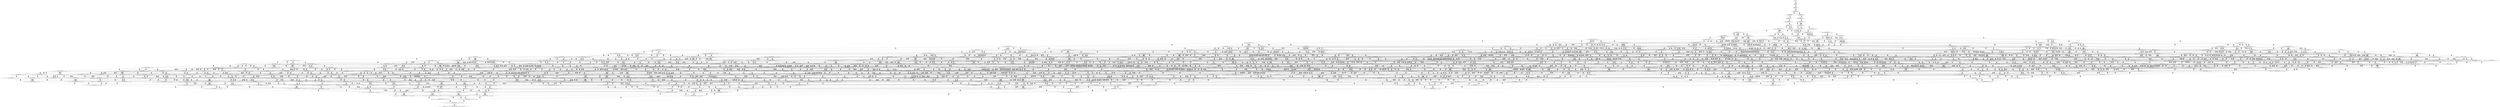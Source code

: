 digraph {
	S0[label="S0: [0, 0] [0, 0] \n{}{}"];
	S1[label="S1: [0, 0] [20, 26] \n{T0J0:20-26}{1}"];
	S2[label="S2: [20, 26] [67, 85] \n{T0J1:67-85}{1, 2}"];
	S3[label="S3: [50, 64] [67, 85] \n{T0J1:67-85, T0J2:50-64}{1, 2, 3}"];
	S4[label="S4: [67, 85] [126, 160] \n{T0J1:67-85, T0J3:126-160}{1, 2, 3, 4}"];
	S5[label="S5: [67, 85] [67, 85] \n{T0J1:67-85, T0J10:67-85}{1, 2, 3, 11}"];
	S6[label="S6: [68, 87] [126, 160] \n{T0J3:126-160, T0J6:68-87}{1, 2, 3, 4, 7}"];
	S7[label="S7: [67, 85] [143, 181] \n{T0J3:143-181}{1, 2, 3, 4, 11}"];
	S8[label="S8: [76, 97] [126, 160] \n{T0J3:126-160, T0J7:76-97}{1, 2, 3, 4, 7, 8}"];
	S9[label="S9: [68, 87] [143, 181] \n{T0J3:143-181, T0J6:68-87}{1, 2, 3, 4, 7, 11}"];
	S10[label="S10: [76, 118] [126, 181] \n{T0J3:126-181}{1, 2, 3, 4, 7, 8, 11}"];
	S11[label="S11: [112, 160] [126, 192] \n{T0J3:126-160}{1, 2, 3, 4, 7, 8, 9, 10}"];
	S12[label="S12: [90, 114] [126, 181] \n{T0J3:126-181, T0J11:90-114}{1, 2, 3, 4, 7, 8, 11, 12}"];
	S13[label="S13: [112, 181] [126, 213] \n{}{1, 2, 3, 4, 7, 8, 9, 10, 11}"];
	S14[label="S14: [109, 120] [126, 181] \n{T0J3:126-181, T0J12:109-120}{1, 2, 3, 4, 7, 8, 11, 12, 13}"];
	S15[label="S15: [126, 162] [142, 181] \n{T0J3:126-181, T0J15:142-162}{1, 2, 3, 4, 7, 8, 11, 12, 16}"];
	S16[label="S16: [126, 173] [136, 192] \n{T0J4:136-173}{1, 2, 3, 4, 5, 6, 7, 8, 9, 10}"];
	S17[label="S17: [126, 192] [195, 247] \n{T0J5:195-247}{1, 2, 3, 4, 5, 6, 7, 8, 9, 10}"];
	S18[label="S18: [126, 198] [126, 213] \n{}{1, 2, 3, 4, 7, 8, 9, 10, 11, 12}"];
	S19[label="S19: [152, 213] [226, 273] \n{T0J25:226-273}{1, 2, 3, 4, 7, 8, 9, 10, 11, 26}"];
	S20[label="S20: [126, 214] [136, 268] \n{}{1, 2, 3, 4, 5, 6, 7, 8, 9, 10, 11}"];
	S21[label="S21: [126, 204] [145, 215] \n{}{1, 2, 3, 4, 7, 8, 9, 10, 11, 12, 13}"];
	S22[label="S22: [126, 166] [145, 181] \n{T0J3:126-181, T0J9:145-166}{1, 2, 3, 4, 7, 8, 9, 10, 11, 12, 13}"];
	S23[label="S23: [136, 162] [142, 175] \n{T0J4:136-175}{1, 2, 3, 4, 5, 6, 7, 8, 11, 12, 16}"];
	S24[label="S24: [142, 162] [195, 249] \n{T0J5:195-249}{1, 2, 3, 4, 5, 6, 7, 8, 11, 12, 16}"];
	S25[label="S25: [126, 213] [162, 257] \n{}{1, 2, 3, 4, 7, 8, 9, 10, 11, 12, 16}"];
	S26[label="S26: [152, 213] [226, 273] \n{T0J25:226-273}{1, 2, 3, 4, 7, 8, 9, 10, 11, 12, 26}"];
	S27[label="S27: [126, 232] [136, 285] \n{}{1, 2, 3, 4, 5, 6, 7, 8, 9, 10, 11, 12}"];
	S28[label="S28: [152, 273] [226, 306] \n{T0J25:226-306}{1, 2, 3, 4, 5, 6, 7, 8, 9, 10, 11, 26}"];
	S29[label="S29: [195, 268] [258, 292] \n{T0J24:258-292}{1, 2, 3, 4, 5, 6, 7, 8, 9, 10, 11, 25}"];
	S30[label="S30: [134, 190] [145, 215] \n{T0J13:134-190}{1, 2, 3, 4, 7, 8, 9, 10, 11, 12, 13, 14}"];
	S31[label="S31: [145, 215] [162, 257] \n{}{1, 2, 3, 4, 7, 8, 9, 10, 11, 12, 13, 16}"];
	S32[label="S32: [152, 215] [226, 273] \n{T0J25:226-273}{1, 2, 3, 4, 7, 8, 9, 10, 11, 12, 13, 26}"];
	S33[label="S33: [154, 196] [162, 257] \n{T0J16:154-196}{1, 2, 3, 4, 7, 8, 9, 10, 11, 12, 16, 17}"];
	S34[label="S34: [126, 181] [162, 257] \n{T0J19:126-181}{1, 2, 3, 4, 7, 8, 9, 10, 11, 12, 16, 20}"];
	S35[label="S35: [162, 257] [226, 273] \n{T0J25:226-273}{1, 2, 3, 4, 7, 8, 9, 10, 11, 12, 16, 26}"];
	S36[label="S36: [136, 256] [145, 291] \n{}{1, 2, 3, 4, 5, 6, 7, 8, 9, 10, 11, 12, 13}"];
	S37[label="S37: [136, 285] [162, 300] \n{}{1, 2, 3, 4, 5, 6, 7, 8, 9, 10, 11, 12, 16}"];
	S38[label="S38: [142, 175] [172, 208] \n{T0J9:172-208}{1, 2, 3, 4, 5, 6, 7, 8, 9, 10, 11, 12, 16}"];
	S39[label="S39: [178, 249] [195, 257] \n{T0J5:195-249}{1, 2, 3, 4, 5, 6, 7, 8, 9, 10, 11, 12, 16}"];
	S40[label="S40: [152, 291] [226, 306] \n{}{1, 2, 3, 4, 5, 6, 7, 8, 9, 10, 11, 12, 26}"];
	S41[label="S41: [195, 286] [258, 292] \n{}{1, 2, 3, 4, 5, 6, 7, 8, 9, 10, 11, 12, 25}"];
	S42[label="S42: [226, 292] [258, 306] \n{T0J24:258-292, T0J25:226-306}{1, 2, 3, 4, 5, 6, 7, 8, 9, 10, 11, 25, 26}"];
	S43[label="S43: [145, 207] [155, 215] \n{T0J14:155-207}{1, 2, 3, 4, 7, 8, 9, 10, 11, 12, 13, 14, 15}"];
	S44[label="S44: [145, 215] [162, 257] \n{}{1, 2, 3, 4, 7, 8, 9, 10, 11, 12, 13, 14, 16}"];
	S45[label="S45: [152, 215] [226, 273] \n{T0J25:226-273}{1, 2, 3, 4, 7, 8, 9, 10, 11, 12, 13, 14, 26}"];
	S46[label="S46: [157, 204] [162, 257] \n{}{1, 2, 3, 4, 7, 8, 9, 10, 11, 12, 13, 16, 17}"];
	S47[label="S47: [145, 204] [162, 257] \n{}{1, 2, 3, 4, 7, 8, 9, 10, 11, 12, 13, 16, 20}"];
	S48[label="S48: [162, 257] [226, 273] \n{T0J25:226-273}{1, 2, 3, 4, 7, 8, 9, 10, 11, 12, 13, 16, 26}"];
	S49[label="S49: [162, 205] [174, 257] \n{T0J17:174-205}{1, 2, 3, 4, 7, 8, 9, 10, 11, 12, 16, 17, 18}"];
	S50[label="S50: [154, 196] [162, 257] \n{}{1, 2, 3, 4, 7, 8, 9, 10, 11, 12, 16, 17, 20}"];
	S51[label="S51: [162, 257] [226, 273] \n{T0J25:226-273}{1, 2, 3, 4, 7, 8, 9, 10, 11, 12, 16, 17, 26}"];
	S52[label="S52: [134, 190] [162, 257] \n{T0J20:134-190}{1, 2, 3, 4, 7, 8, 9, 10, 11, 12, 16, 20, 21}"];
	S53[label="S53: [162, 257] [226, 273] \n{T0J25:226-273}{1, 2, 3, 4, 7, 8, 9, 10, 11, 12, 16, 20, 26}"];
	S54[label="S54: [144, 266] [145, 291] \n{}{1, 2, 3, 4, 5, 6, 7, 8, 9, 10, 11, 12, 13, 14}"];
	S55[label="S55: [145, 300] [162, 322] \n{}{1, 2, 3, 4, 5, 6, 7, 8, 9, 10, 11, 12, 13, 16}"];
	S56[label="S56: [152, 306] [226, 315] \n{}{1, 2, 3, 4, 5, 6, 7, 8, 9, 10, 11, 12, 13, 26}"];
	S57[label="S57: [154, 300] [162, 301] \n{}{1, 2, 3, 4, 5, 6, 7, 8, 9, 10, 11, 12, 16, 17}"];
	S58[label="S58: [136, 286] [162, 300] \n{}{1, 2, 3, 4, 5, 6, 7, 8, 9, 10, 11, 12, 16, 20}"];
	S59[label="S59: [162, 306] [226, 356] \n{}{1, 2, 3, 4, 5, 6, 7, 8, 9, 10, 11, 12, 16, 26}"];
	S60[label="S60: [195, 292] [258, 310] \n{}{1, 2, 3, 4, 5, 6, 7, 8, 9, 10, 11, 12, 13, 25}"];
	S61[label="S61: [195, 292] [258, 352] \n{}{1, 2, 3, 4, 5, 6, 7, 8, 9, 10, 11, 12, 16, 25}"];
	S62[label="S62: [226, 306] [258, 310] \n{}{1, 2, 3, 4, 5, 6, 7, 8, 9, 10, 11, 12, 25, 26}"];
	S63[label="S63: [155, 215] [166, 257] \n{}{1, 2, 3, 4, 7, 8, 9, 10, 11, 12, 13, 14, 15, 16}"];
	S64[label="S64: [155, 215] [226, 273] \n{T0J25:226-273}{1, 2, 3, 4, 7, 8, 9, 10, 11, 12, 13, 14, 15, 26}"];
	S65[label="S65: [155, 215] [202, 239] \n{T0J26:202-239}{1, 2, 3, 4, 7, 8, 9, 10, 11, 12, 13, 14, 15, 27}"];
	S66[label="S66: [157, 196] [162, 257] \n{}{1, 2, 3, 4, 7, 8, 9, 10, 11, 12, 13, 14, 16, 17}"];
	S67[label="S67: [145, 190] [162, 257] \n{}{1, 2, 3, 4, 7, 8, 9, 10, 11, 12, 13, 14, 16, 20}"];
	S68[label="S68: [162, 257] [226, 273] \n{T0J25:226-273}{1, 2, 3, 4, 7, 8, 9, 10, 11, 12, 13, 14, 16, 26}"];
	S69[label="S69: [162, 205] [177, 257] \n{}{1, 2, 3, 4, 7, 8, 9, 10, 11, 12, 13, 16, 17, 18}"];
	S70[label="S70: [157, 204] [162, 257] \n{}{1, 2, 3, 4, 7, 8, 9, 10, 11, 12, 13, 16, 17, 20}"];
	S71[label="S71: [162, 257] [226, 273] \n{T0J25:226-273}{1, 2, 3, 4, 7, 8, 9, 10, 11, 12, 13, 16, 17, 26}"];
	S72[label="S72: [153, 204] [162, 257] \n{}{1, 2, 3, 4, 7, 8, 9, 10, 11, 12, 13, 16, 20, 21}"];
	S73[label="S73: [162, 257] [226, 273] \n{T0J25:226-273}{1, 2, 3, 4, 7, 8, 9, 10, 11, 12, 13, 16, 20, 26}"];
	S74[label="S74: [174, 244] [213, 257] \n{T0J18:213-244}{1, 2, 3, 4, 7, 8, 9, 10, 11, 12, 16, 17, 18, 19}"];
	S75[label="S75: [162, 205] [174, 257] \n{}{1, 2, 3, 4, 7, 8, 9, 10, 11, 12, 16, 17, 18, 20}"];
	S76[label="S76: [174, 257] [226, 273] \n{T0J25:226-273}{1, 2, 3, 4, 7, 8, 9, 10, 11, 12, 16, 17, 18, 26}"];
	S77[label="S77: [154, 196] [162, 257] \n{}{1, 2, 3, 4, 7, 8, 9, 10, 11, 12, 16, 17, 20, 21}"];
	S78[label="S78: [162, 257] [226, 273] \n{T0J25:226-273}{1, 2, 3, 4, 7, 8, 9, 10, 11, 12, 16, 17, 20, 26}"];
	S79[label="S79: [162, 257] [205, 269] \n{T0J21:205-269}{1, 2, 3, 4, 7, 8, 9, 10, 11, 12, 16, 20, 21, 22}"];
	S80[label="S80: [162, 257] [226, 273] \n{T0J25:226-273}{1, 2, 3, 4, 7, 8, 9, 10, 11, 12, 16, 20, 21, 26}"];
	S81[label="S81: [145, 291] [155, 294] \n{}{1, 2, 3, 4, 5, 6, 7, 8, 9, 10, 11, 12, 13, 14, 15}"];
	S82[label="S82: [145, 310] [162, 332] \n{}{1, 2, 3, 4, 5, 6, 7, 8, 9, 10, 11, 12, 13, 14, 16}"];
	S83[label="S83: [152, 315] [226, 316] \n{}{1, 2, 3, 4, 5, 6, 7, 8, 9, 10, 11, 12, 13, 14, 26}"];
	S84[label="S84: [157, 316] [162, 324] \n{}{1, 2, 3, 4, 5, 6, 7, 8, 9, 10, 11, 12, 13, 16, 17}"];
	S85[label="S85: [145, 301] [162, 322] \n{}{1, 2, 3, 4, 5, 6, 7, 8, 9, 10, 11, 12, 13, 16, 20}"];
	S86[label="S86: [162, 330] [226, 372] \n{}{1, 2, 3, 4, 5, 6, 7, 8, 9, 10, 11, 12, 13, 16, 26}"];
	S87[label="S87: [162, 301] [174, 325] \n{}{1, 2, 3, 4, 5, 6, 7, 8, 9, 10, 11, 12, 16, 17, 18}"];
	S88[label="S88: [154, 301] [162, 302] \n{}{1, 2, 3, 4, 5, 6, 7, 8, 9, 10, 11, 12, 16, 17, 20}"];
	S89[label="S89: [162, 322] [226, 356] \n{}{1, 2, 3, 4, 5, 6, 7, 8, 9, 10, 11, 12, 16, 17, 26}"];
	S90[label="S90: [144, 296] [162, 300] \n{}{1, 2, 3, 4, 5, 6, 7, 8, 9, 10, 11, 12, 16, 20, 21}"];
	S91[label="S91: [162, 307] [226, 379] \n{}{1, 2, 3, 4, 5, 6, 7, 8, 9, 10, 11, 12, 16, 20, 26}"];
	S92[label="S92: [195, 302] [258, 310] \n{}{1, 2, 3, 4, 5, 6, 7, 8, 9, 10, 11, 12, 13, 14, 25}"];
	S93[label="S93: [195, 316] [258, 358] \n{}{1, 2, 3, 4, 5, 6, 7, 8, 9, 10, 11, 12, 13, 16, 25}"];
	S94[label="S94: [226, 310] [258, 330] \n{}{1, 2, 3, 4, 5, 6, 7, 8, 9, 10, 11, 12, 13, 25, 26}"];
	S95[label="S95: [195, 308] [258, 352] \n{}{1, 2, 3, 4, 5, 6, 7, 8, 9, 10, 11, 12, 16, 17, 25}"];
	S96[label="S96: [195, 300] [258, 365] \n{}{1, 2, 3, 4, 5, 6, 7, 8, 9, 10, 11, 12, 16, 20, 25}"];
	S97[label="S97: [226, 310] [258, 372] \n{}{1, 2, 3, 4, 5, 6, 7, 8, 9, 10, 11, 12, 16, 25, 26}"];
	S98[label="S98: [162, 207] [167, 257] \n{}{1, 2, 3, 4, 7, 8, 9, 10, 11, 12, 13, 14, 15, 16, 17}"];
	S99[label="S99: [155, 207] [166, 257] \n{}{1, 2, 3, 4, 7, 8, 9, 10, 11, 12, 13, 14, 15, 16, 20}"];
	S100[label="S100: [166, 257] [226, 273] \n{T0J25:226-273}{1, 2, 3, 4, 7, 8, 9, 10, 11, 12, 13, 14, 15, 16, 26}"];
	S101[label="S101: [166, 239] [202, 257] \n{T0J26:202-239}{1, 2, 3, 4, 7, 8, 9, 10, 11, 12, 13, 14, 15, 16, 27}"];
	S102[label="S102: [202, 239] [226, 273] \n{T0J25:226-273, T0J26:202-239}{1, 2, 3, 4, 7, 8, 9, 10, 11, 12, 13, 14, 15, 26, 27}"];
	S103[label="S103: [162, 205] [177, 257] \n{}{1, 2, 3, 4, 7, 8, 9, 10, 11, 12, 13, 14, 16, 17, 18}"];
	S104[label="S104: [157, 196] [162, 257] \n{}{1, 2, 3, 4, 7, 8, 9, 10, 11, 12, 13, 14, 16, 17, 20}"];
	S105[label="S105: [162, 257] [226, 273] \n{T0J25:226-273}{1, 2, 3, 4, 7, 8, 9, 10, 11, 12, 13, 14, 16, 17, 26}"];
	S106[label="S106: [153, 190] [162, 257] \n{}{1, 2, 3, 4, 7, 8, 9, 10, 11, 12, 13, 14, 16, 20, 21}"];
	S107[label="S107: [162, 257] [226, 273] \n{T0J25:226-273}{1, 2, 3, 4, 7, 8, 9, 10, 11, 12, 13, 14, 16, 20, 26}"];
	S108[label="S108: [177, 244] [213, 257] \n{T0J18:213-244}{1, 2, 3, 4, 7, 8, 9, 10, 11, 12, 13, 16, 17, 18, 19}"];
	S109[label="S109: [162, 205] [177, 257] \n{}{1, 2, 3, 4, 7, 8, 9, 10, 11, 12, 13, 16, 17, 18, 20}"];
	S110[label="S110: [177, 257] [226, 273] \n{T0J25:226-273}{1, 2, 3, 4, 7, 8, 9, 10, 11, 12, 13, 16, 17, 18, 26}"];
	S111[label="S111: [162, 204] [165, 257] \n{}{1, 2, 3, 4, 7, 8, 9, 10, 11, 12, 13, 16, 17, 20, 21}"];
	S112[label="S112: [162, 257] [226, 273] \n{T0J25:226-273}{1, 2, 3, 4, 7, 8, 9, 10, 11, 12, 13, 16, 17, 20, 26}"];
	S113[label="S113: [162, 257] [205, 269] \n{T0J21:205-269}{1, 2, 3, 4, 7, 8, 9, 10, 11, 12, 13, 16, 20, 21, 22}"];
	S114[label="S114: [162, 257] [226, 273] \n{T0J25:226-273}{1, 2, 3, 4, 7, 8, 9, 10, 11, 12, 13, 16, 20, 21, 26}"];
	S115[label="S115: [174, 244] [213, 257] \n{T0J18:213-244}{1, 2, 3, 4, 7, 8, 9, 10, 11, 12, 16, 17, 18, 19, 20}"];
	S116[label="S116: [213, 257] [226, 273] \n{T0J18:213-244, T0J25:226-273}{1, 2, 3, 4, 7, 8, 9, 10, 11, 12, 16, 17, 18, 19, 26}"];
	S117[label="S117: [162, 205] [174, 257] \n{}{1, 2, 3, 4, 7, 8, 9, 10, 11, 12, 16, 17, 18, 20, 21}"];
	S118[label="S118: [174, 257] [226, 273] \n{T0J25:226-273}{1, 2, 3, 4, 7, 8, 9, 10, 11, 12, 16, 17, 18, 20, 26}"];
	S119[label="S119: [162, 257] [205, 269] \n{T0J21:205-269}{1, 2, 3, 4, 7, 8, 9, 10, 11, 12, 16, 17, 20, 21, 22}"];
	S120[label="S120: [162, 257] [226, 273] \n{T0J25:226-273}{1, 2, 3, 4, 7, 8, 9, 10, 11, 12, 16, 17, 20, 21, 26}"];
	S121[label="S121: [205, 243] [212, 269] \n{T0J21:205-269, T0J22:212-243}{1, 2, 3, 4, 7, 8, 9, 10, 11, 12, 16, 20, 21, 22, 23}"];
	S122[label="S122: [205, 269] [233, 273] \n{T0J21:205-269, T0J25:226-273}{1, 2, 3, 4, 7, 8, 9, 10, 11, 12, 16, 20, 21, 22, 26}"];
	S123[label="S123: [155, 332] [166, 357] \n{}{1, 2, 3, 4, 5, 6, 7, 8, 9, 10, 11, 12, 13, 14, 15, 16}"];
	S124[label="S124: [155, 316] [226, 342] \n{}{1, 2, 3, 4, 5, 6, 7, 8, 9, 10, 11, 12, 13, 14, 15, 26}"];
	S125[label="S125: [155, 272] [202, 302] \n{}{1, 2, 3, 4, 5, 6, 7, 8, 9, 10, 11, 12, 13, 14, 15, 27}"];
	S126[label="S126: [157, 325] [162, 332] \n{}{1, 2, 3, 4, 5, 6, 7, 8, 9, 10, 11, 12, 13, 14, 16, 17}"];
	S127[label="S127: [145, 311] [162, 332] \n{}{1, 2, 3, 4, 5, 6, 7, 8, 9, 10, 11, 12, 13, 14, 16, 20}"];
	S128[label="S128: [162, 340] [226, 375] \n{}{1, 2, 3, 4, 5, 6, 7, 8, 9, 10, 11, 12, 13, 14, 16, 26}"];
	S129[label="S129: [162, 325] [177, 334] \n{}{1, 2, 3, 4, 5, 6, 7, 8, 9, 10, 11, 12, 13, 16, 17, 18}"];
	S130[label="S130: [157, 317] [162, 325] \n{}{1, 2, 3, 4, 5, 6, 7, 8, 9, 10, 11, 12, 13, 16, 17, 20}"];
	S131[label="S131: [162, 346] [226, 372] \n{}{1, 2, 3, 4, 5, 6, 7, 8, 9, 10, 11, 12, 13, 16, 17, 26}"];
	S132[label="S132: [153, 311] [162, 322] \n{}{1, 2, 3, 4, 5, 6, 7, 8, 9, 10, 11, 12, 13, 16, 20, 21}"];
	S133[label="S133: [162, 334] [226, 394] \n{}{1, 2, 3, 4, 5, 6, 7, 8, 9, 10, 11, 12, 13, 16, 20, 26}"];
	S134[label="S134: [174, 325] [213, 365] \n{}{1, 2, 3, 4, 5, 6, 7, 8, 9, 10, 11, 12, 16, 17, 18, 19}"];
	S135[label="S135: [162, 302] [174, 326] \n{}{1, 2, 3, 4, 5, 6, 7, 8, 9, 10, 11, 12, 16, 17, 18, 20}"];
	S136[label="S136: [174, 334] [226, 356] \n{}{1, 2, 3, 4, 5, 6, 7, 8, 9, 10, 11, 12, 16, 17, 18, 26}"];
	S137[label="S137: [156, 302] [162, 312] \n{}{1, 2, 3, 4, 5, 6, 7, 8, 9, 10, 11, 12, 16, 17, 20, 21}"];
	S138[label="S138: [162, 325] [226, 394] \n{}{1, 2, 3, 4, 5, 6, 7, 8, 9, 10, 11, 12, 16, 17, 20, 26}"];
	S139[label="S139: [162, 300] [205, 385] \n{}{1, 2, 3, 4, 5, 6, 7, 8, 9, 10, 11, 12, 16, 20, 21, 22}"];
	S140[label="S140: [162, 319] [226, 389] \n{}{1, 2, 3, 4, 5, 6, 7, 8, 9, 10, 11, 12, 16, 20, 21, 26}"];
	S141[label="S141: [195, 310] [258, 329] \n{}{1, 2, 3, 4, 5, 6, 7, 8, 9, 10, 11, 12, 13, 14, 15, 25}"];
	S142[label="S142: [195, 326] [258, 368] \n{}{1, 2, 3, 4, 5, 6, 7, 8, 9, 10, 11, 12, 13, 14, 16, 25}"];
	S143[label="S143: [226, 320] [258, 330] \n{}{1, 2, 3, 4, 5, 6, 7, 8, 9, 10, 11, 12, 13, 14, 25, 26}"];
	S144[label="S144: [195, 332] [258, 358] \n{}{1, 2, 3, 4, 5, 6, 7, 8, 9, 10, 11, 12, 13, 16, 17, 25}"];
	S145[label="S145: [195, 324] [258, 380] \n{}{1, 2, 3, 4, 5, 6, 7, 8, 9, 10, 11, 12, 13, 16, 20, 25}"];
	S146[label="S146: [226, 334] [258, 375] \n{}{1, 2, 3, 4, 5, 6, 7, 8, 9, 10, 11, 12, 13, 16, 25, 26}"];
	S147[label="S147: [195, 333] [258, 352] \n{}{1, 2, 3, 4, 5, 6, 7, 8, 9, 10, 11, 12, 16, 17, 18, 25}"];
	S148[label="S148: [195, 316] [258, 380] \n{}{1, 2, 3, 4, 5, 6, 7, 8, 9, 10, 11, 12, 16, 17, 20, 25}"];
	S149[label="S149: [226, 325] [258, 372] \n{}{1, 2, 3, 4, 5, 6, 7, 8, 9, 10, 11, 12, 16, 17, 25, 26}"];
	S150[label="S150: [195, 310] [258, 375] \n{}{1, 2, 3, 4, 5, 6, 7, 8, 9, 10, 11, 12, 16, 20, 21, 25}"];
	S151[label="S151: [226, 379] [258, 393] \n{}{1, 2, 3, 4, 5, 6, 7, 8, 9, 10, 11, 12, 16, 20, 25, 26}"];
	S152[label="S152: [167, 207] [182, 257] \n{}{1, 2, 3, 4, 7, 8, 9, 10, 11, 12, 13, 14, 15, 16, 17, 18}"];
	S153[label="S153: [162, 207] [167, 257] \n{}{1, 2, 3, 4, 7, 8, 9, 10, 11, 12, 13, 14, 15, 16, 17, 20}"];
	S154[label="S154: [167, 257] [226, 273] \n{T0J25:226-273}{1, 2, 3, 4, 7, 8, 9, 10, 11, 12, 13, 14, 15, 16, 17, 26}"];
	S155[label="S155: [167, 239] [202, 257] \n{T0J26:202-239}{1, 2, 3, 4, 7, 8, 9, 10, 11, 12, 13, 14, 15, 16, 17, 27}"];
	S156[label="S156: [162, 207] [166, 257] \n{}{1, 2, 3, 4, 7, 8, 9, 10, 11, 12, 13, 14, 15, 16, 20, 21}"];
	S157[label="S157: [166, 257] [226, 273] \n{T0J25:226-273}{1, 2, 3, 4, 7, 8, 9, 10, 11, 12, 13, 14, 15, 16, 20, 26}"];
	S158[label="S158: [166, 239] [202, 257] \n{T0J26:202-239}{1, 2, 3, 4, 7, 8, 9, 10, 11, 12, 13, 14, 15, 16, 20, 27}"];
	S159[label="S159: [202, 257] [226, 273] \n{T0J25:226-273, T0J26:202-239}{1, 2, 3, 4, 7, 8, 9, 10, 11, 12, 13, 14, 15, 16, 26, 27}"];
	S160[label="S160: [177, 244] [213, 257] \n{T0J18:213-244}{1, 2, 3, 4, 7, 8, 9, 10, 11, 12, 13, 14, 16, 17, 18, 19}"];
	S161[label="S161: [162, 205] [177, 257] \n{}{1, 2, 3, 4, 7, 8, 9, 10, 11, 12, 13, 14, 16, 17, 18, 20}"];
	S162[label="S162: [177, 257] [226, 273] \n{T0J25:226-273}{1, 2, 3, 4, 7, 8, 9, 10, 11, 12, 13, 14, 16, 17, 18, 26}"];
	S163[label="S163: [162, 196] [165, 257] \n{}{1, 2, 3, 4, 7, 8, 9, 10, 11, 12, 13, 14, 16, 17, 20, 21}"];
	S164[label="S164: [162, 257] [226, 273] \n{T0J25:226-273}{1, 2, 3, 4, 7, 8, 9, 10, 11, 12, 13, 14, 16, 17, 20, 26}"];
	S165[label="S165: [162, 257] [205, 269] \n{T0J21:205-269}{1, 2, 3, 4, 7, 8, 9, 10, 11, 12, 13, 14, 16, 20, 21, 22}"];
	S166[label="S166: [162, 257] [226, 273] \n{T0J25:226-273}{1, 2, 3, 4, 7, 8, 9, 10, 11, 12, 13, 14, 16, 20, 21, 26}"];
	S167[label="S167: [177, 244] [213, 257] \n{T0J18:213-244}{1, 2, 3, 4, 7, 8, 9, 10, 11, 12, 13, 16, 17, 18, 19, 20}"];
	S168[label="S168: [213, 257] [228, 273] \n{T0J18:213-244, T0J25:226-273}{1, 2, 3, 4, 7, 8, 9, 10, 11, 12, 13, 16, 17, 18, 19, 26}"];
	S169[label="S169: [165, 205] [177, 257] \n{}{1, 2, 3, 4, 7, 8, 9, 10, 11, 12, 13, 16, 17, 18, 20, 21}"];
	S170[label="S170: [177, 257] [226, 273] \n{T0J25:226-273}{1, 2, 3, 4, 7, 8, 9, 10, 11, 12, 13, 16, 17, 18, 20, 26}"];
	S171[label="S171: [165, 257] [205, 269] \n{T0J21:205-269}{1, 2, 3, 4, 7, 8, 9, 10, 11, 12, 13, 16, 17, 20, 21, 22}"];
	S172[label="S172: [165, 257] [226, 273] \n{T0J25:226-273}{1, 2, 3, 4, 7, 8, 9, 10, 11, 12, 13, 16, 17, 20, 21, 26}"];
	S173[label="S173: [205, 243] [212, 269] \n{T0J21:205-269, T0J22:212-243}{1, 2, 3, 4, 7, 8, 9, 10, 11, 12, 13, 16, 20, 21, 22, 23}"];
	S174[label="S174: [205, 269] [233, 273] \n{T0J21:205-269, T0J25:226-273}{1, 2, 3, 4, 7, 8, 9, 10, 11, 12, 13, 16, 20, 21, 22, 26}"];
	S175[label="S175: [174, 244] [213, 257] \n{T0J18:213-244}{1, 2, 3, 4, 7, 8, 9, 10, 11, 12, 16, 17, 18, 19, 20, 21}"];
	S176[label="S176: [213, 257] [226, 273] \n{T0J18:213-244, T0J25:226-273}{1, 2, 3, 4, 7, 8, 9, 10, 11, 12, 16, 17, 18, 19, 20, 26}"];
	S177[label="S177: [174, 257] [205, 269] \n{T0J21:205-269}{1, 2, 3, 4, 7, 8, 9, 10, 11, 12, 16, 17, 18, 20, 21, 22}"];
	S178[label="S178: [174, 257] [226, 273] \n{T0J25:226-273}{1, 2, 3, 4, 7, 8, 9, 10, 11, 12, 16, 17, 18, 20, 21, 26}"];
	S179[label="S179: [205, 243] [212, 269] \n{T0J21:205-269, T0J22:212-243}{1, 2, 3, 4, 7, 8, 9, 10, 11, 12, 16, 17, 20, 21, 22, 23}"];
	S180[label="S180: [205, 269] [233, 273] \n{T0J21:205-269, T0J25:226-273}{1, 2, 3, 4, 7, 8, 9, 10, 11, 12, 16, 17, 20, 21, 22, 26}"];
	S181[label="S181: [162, 348] [167, 357] \n{}{1, 2, 3, 4, 5, 6, 7, 8, 9, 10, 11, 12, 13, 14, 15, 16, 17}"];
	S182[label="S182: [155, 333] [166, 357] \n{}{1, 2, 3, 4, 5, 6, 7, 8, 9, 10, 11, 12, 13, 14, 15, 16, 20}"];
	S183[label="S183: [166, 367] [226, 382] \n{}{1, 2, 3, 4, 5, 6, 7, 8, 9, 10, 11, 12, 13, 14, 15, 16, 26}"];
	S184[label="S184: [166, 302] [202, 357] \n{}{1, 2, 3, 4, 5, 6, 7, 8, 9, 10, 11, 12, 13, 14, 15, 16, 27}"];
	S185[label="S185: [202, 302] [226, 342] \n{}{1, 2, 3, 4, 5, 6, 7, 8, 9, 10, 11, 12, 13, 14, 15, 26, 27}"];
	S186[label="S186: [162, 334] [177, 335] \n{}{1, 2, 3, 4, 5, 6, 7, 8, 9, 10, 11, 12, 13, 14, 16, 17, 18}"];
	S187[label="S187: [157, 325] [162, 332] \n{}{1, 2, 3, 4, 5, 6, 7, 8, 9, 10, 11, 12, 13, 14, 16, 17, 20}"];
	S188[label="S188: [162, 356] [226, 375] \n{}{1, 2, 3, 4, 5, 6, 7, 8, 9, 10, 11, 12, 13, 14, 16, 17, 26}"];
	S189[label="S189: [153, 321] [162, 332] \n{}{1, 2, 3, 4, 5, 6, 7, 8, 9, 10, 11, 12, 13, 14, 16, 20, 21}"];
	S190[label="S190: [162, 344] [226, 402] \n{}{1, 2, 3, 4, 5, 6, 7, 8, 9, 10, 11, 12, 13, 14, 16, 20, 26}"];
	S191[label="S191: [177, 349] [213, 373] \n{}{1, 2, 3, 4, 5, 6, 7, 8, 9, 10, 11, 12, 13, 16, 17, 18, 19}"];
	S192[label="S192: [162, 326] [177, 334] \n{}{1, 2, 3, 4, 5, 6, 7, 8, 9, 10, 11, 12, 13, 16, 17, 18, 20}"];
	S193[label="S193: [177, 356] [226, 372] \n{}{1, 2, 3, 4, 5, 6, 7, 8, 9, 10, 11, 12, 13, 16, 17, 18, 26}"];
	S194[label="S194: [162, 322] [165, 326] \n{}{1, 2, 3, 4, 5, 6, 7, 8, 9, 10, 11, 12, 13, 16, 17, 20, 21}"];
	S195[label="S195: [162, 349] [226, 402] \n{}{1, 2, 3, 4, 5, 6, 7, 8, 9, 10, 11, 12, 13, 16, 17, 20, 26}"];
	S196[label="S196: [162, 324] [205, 398] \n{}{1, 2, 3, 4, 5, 6, 7, 8, 9, 10, 11, 12, 13, 16, 20, 21, 22}"];
	S197[label="S197: [162, 343] [226, 402] \n{}{1, 2, 3, 4, 5, 6, 7, 8, 9, 10, 11, 12, 13, 16, 20, 21, 26}"];
	S198[label="S198: [174, 326] [213, 366] \n{}{1, 2, 3, 4, 5, 6, 7, 8, 9, 10, 11, 12, 16, 17, 18, 19, 20}"];
	S199[label="S199: [213, 356] [226, 373] \n{}{1, 2, 3, 4, 5, 6, 7, 8, 9, 10, 11, 12, 16, 17, 18, 19, 26}"];
	S200[label="S200: [226, 273] [282, 344] \n{T0J5:282-344}{1, 2, 3, 4, 5, 6, 7, 8, 9, 10, 11, 12, 16, 17, 18, 19, 26}"];
	S201[label="S201: [162, 312] [174, 327] \n{}{1, 2, 3, 4, 5, 6, 7, 8, 9, 10, 11, 12, 16, 17, 18, 20, 21}"];
	S202[label="S202: [174, 334] [226, 395] \n{}{1, 2, 3, 4, 5, 6, 7, 8, 9, 10, 11, 12, 16, 17, 18, 20, 26}"];
	S203[label="S203: [162, 316] [205, 391] \n{}{1, 2, 3, 4, 5, 6, 7, 8, 9, 10, 11, 12, 16, 17, 20, 21, 22}"];
	S204[label="S204: [162, 325] [226, 395] \n{}{1, 2, 3, 4, 5, 6, 7, 8, 9, 10, 11, 12, 16, 17, 20, 21, 26}"];
	S205[label="S205: [205, 363] [212, 385] \n{}{1, 2, 3, 4, 5, 6, 7, 8, 9, 10, 11, 12, 16, 20, 21, 22, 23}"];
	S206[label="S206: [212, 269] [274, 330] \n{T0J5:274-330}{1, 2, 3, 4, 5, 6, 7, 8, 9, 10, 11, 12, 16, 20, 21, 22, 23}"];
	S207[label="S207: [205, 389] [233, 398] \n{}{1, 2, 3, 4, 5, 6, 7, 8, 9, 10, 11, 12, 16, 20, 21, 22, 26}"];
	S208[label="S208: [195, 353] [258, 376] \n{}{1, 2, 3, 4, 5, 6, 7, 8, 9, 10, 11, 12, 13, 14, 15, 16, 25}"];
	S209[label="S209: [226, 330] [258, 347] \n{}{1, 2, 3, 4, 5, 6, 7, 8, 9, 10, 11, 12, 13, 14, 15, 25, 26}"];
	S210[label="S210: [202, 292] [258, 329] \n{}{1, 2, 3, 4, 5, 6, 7, 8, 9, 10, 11, 12, 13, 14, 15, 25, 27}"];
	S211[label="S211: [195, 342] [258, 368] \n{}{1, 2, 3, 4, 5, 6, 7, 8, 9, 10, 11, 12, 13, 14, 16, 17, 25}"];
	S212[label="S212: [195, 334] [258, 388] \n{}{1, 2, 3, 4, 5, 6, 7, 8, 9, 10, 11, 12, 13, 14, 16, 20, 25}"];
	S213[label="S213: [226, 344] [258, 375] \n{}{1, 2, 3, 4, 5, 6, 7, 8, 9, 10, 11, 12, 13, 14, 16, 25, 26}"];
	S214[label="S214: [195, 352] [258, 358] \n{}{1, 2, 3, 4, 5, 6, 7, 8, 9, 10, 11, 12, 13, 16, 17, 18, 25}"];
	S215[label="S215: [195, 340] [258, 388] \n{}{1, 2, 3, 4, 5, 6, 7, 8, 9, 10, 11, 12, 13, 16, 17, 20, 25}"];
	S216[label="S216: [226, 349] [258, 375] \n{}{1, 2, 3, 4, 5, 6, 7, 8, 9, 10, 11, 12, 13, 16, 17, 25, 26}"];
	S217[label="S217: [195, 334] [258, 388] \n{}{1, 2, 3, 4, 5, 6, 7, 8, 9, 10, 11, 12, 13, 16, 20, 21, 25}"];
	S218[label="S218: [226, 393] [258, 403] \n{}{1, 2, 3, 4, 5, 6, 7, 8, 9, 10, 11, 12, 13, 16, 20, 25, 26}"];
	S219[label="S219: [213, 352] [258, 373] \n{}{1, 2, 3, 4, 5, 6, 7, 8, 9, 10, 11, 12, 16, 17, 18, 19, 25}"];
	S220[label="S220: [213, 276] [263, 365] \n{T0J27:263-276}{1, 2, 3, 4, 5, 6, 7, 8, 9, 10, 11, 12, 16, 17, 18, 19, 28}"];
	S221[label="S221: [195, 334] [258, 381] \n{}{1, 2, 3, 4, 5, 6, 7, 8, 9, 10, 11, 12, 16, 17, 18, 20, 25}"];
	S222[label="S222: [226, 334] [258, 372] \n{}{1, 2, 3, 4, 5, 6, 7, 8, 9, 10, 11, 12, 16, 17, 18, 25, 26}"];
	S223[label="S223: [195, 325] [258, 381] \n{}{1, 2, 3, 4, 5, 6, 7, 8, 9, 10, 11, 12, 16, 17, 20, 21, 25}"];
	S224[label="S224: [226, 388] [258, 402] \n{}{1, 2, 3, 4, 5, 6, 7, 8, 9, 10, 11, 12, 16, 17, 20, 25, 26}"];
	S225[label="S225: [205, 379] [258, 398] \n{}{1, 2, 3, 4, 5, 6, 7, 8, 9, 10, 11, 12, 16, 20, 21, 22, 25}"];
	S226[label="S226: [226, 388] [258, 402] \n{}{1, 2, 3, 4, 5, 6, 7, 8, 9, 10, 11, 12, 16, 20, 21, 25, 26}"];
	S227[label="S227: [258, 386] [319, 393] \n{T0J29:319-386}{1, 2, 3, 4, 5, 6, 7, 8, 9, 10, 11, 12, 16, 20, 25, 26, 30}"];
	S228[label="S228: [182, 244] [213, 257] \n{T0J18:213-244}{1, 2, 3, 4, 7, 8, 9, 10, 11, 12, 13, 14, 15, 16, 17, 18, 19}"];
	S229[label="S229: [167, 207] [182, 257] \n{}{1, 2, 3, 4, 7, 8, 9, 10, 11, 12, 13, 14, 15, 16, 17, 18, 20}"];
	S230[label="S230: [182, 257] [226, 273] \n{T0J25:226-273}{1, 2, 3, 4, 7, 8, 9, 10, 11, 12, 13, 14, 15, 16, 17, 18, 26}"];
	S231[label="S231: [182, 239] [202, 257] \n{T0J26:202-239}{1, 2, 3, 4, 7, 8, 9, 10, 11, 12, 13, 14, 15, 16, 17, 18, 27}"];
	S232[label="S232: [165, 207] [170, 257] \n{}{1, 2, 3, 4, 7, 8, 9, 10, 11, 12, 13, 14, 15, 16, 17, 20, 21}"];
	S233[label="S233: [167, 257] [226, 273] \n{T0J25:226-273}{1, 2, 3, 4, 7, 8, 9, 10, 11, 12, 13, 14, 15, 16, 17, 20, 26}"];
	S234[label="S234: [167, 239] [202, 257] \n{T0J26:202-239}{1, 2, 3, 4, 7, 8, 9, 10, 11, 12, 13, 14, 15, 16, 17, 20, 27}"];
	S235[label="S235: [202, 257] [226, 273] \n{T0J25:226-273, T0J26:202-239}{1, 2, 3, 4, 7, 8, 9, 10, 11, 12, 13, 14, 15, 16, 17, 26, 27}"];
	S236[label="S236: [166, 257] [205, 269] \n{T0J21:205-269}{1, 2, 3, 4, 7, 8, 9, 10, 11, 12, 13, 14, 15, 16, 20, 21, 22}"];
	S237[label="S237: [166, 257] [226, 273] \n{T0J25:226-273}{1, 2, 3, 4, 7, 8, 9, 10, 11, 12, 13, 14, 15, 16, 20, 21, 26}"];
	S238[label="S238: [166, 239] [202, 257] \n{T0J26:202-239}{1, 2, 3, 4, 7, 8, 9, 10, 11, 12, 13, 14, 15, 16, 20, 21, 27}"];
	S239[label="S239: [202, 257] [226, 273] \n{T0J25:226-273, T0J26:202-239}{1, 2, 3, 4, 7, 8, 9, 10, 11, 12, 13, 14, 15, 16, 20, 26, 27}"];
	S240[label="S240: [177, 244] [213, 257] \n{T0J18:213-244}{1, 2, 3, 4, 7, 8, 9, 10, 11, 12, 13, 14, 16, 17, 18, 19, 20}"];
	S241[label="S241: [213, 257] [228, 273] \n{T0J18:213-244, T0J25:226-273}{1, 2, 3, 4, 7, 8, 9, 10, 11, 12, 13, 14, 16, 17, 18, 19, 26}"];
	S242[label="S242: [165, 205] [177, 257] \n{}{1, 2, 3, 4, 7, 8, 9, 10, 11, 12, 13, 14, 16, 17, 18, 20, 21}"];
	S243[label="S243: [177, 257] [226, 273] \n{T0J25:226-273}{1, 2, 3, 4, 7, 8, 9, 10, 11, 12, 13, 14, 16, 17, 18, 20, 26}"];
	S244[label="S244: [165, 257] [205, 269] \n{T0J21:205-269}{1, 2, 3, 4, 7, 8, 9, 10, 11, 12, 13, 14, 16, 17, 20, 21, 22}"];
	S245[label="S245: [165, 257] [226, 273] \n{T0J25:226-273}{1, 2, 3, 4, 7, 8, 9, 10, 11, 12, 13, 14, 16, 17, 20, 21, 26}"];
	S246[label="S246: [205, 243] [212, 269] \n{T0J21:205-269, T0J22:212-243}{1, 2, 3, 4, 7, 8, 9, 10, 11, 12, 13, 14, 16, 20, 21, 22, 23}"];
	S247[label="S247: [205, 269] [233, 273] \n{T0J21:205-269, T0J25:226-273}{1, 2, 3, 4, 7, 8, 9, 10, 11, 12, 13, 14, 16, 20, 21, 22, 26}"];
	S248[label="S248: [177, 244] [213, 257] \n{T0J18:213-244}{1, 2, 3, 4, 7, 8, 9, 10, 11, 12, 13, 16, 17, 18, 19, 20, 21}"];
	S249[label="S249: [213, 257] [228, 273] \n{T0J18:213-244, T0J25:226-273}{1, 2, 3, 4, 7, 8, 9, 10, 11, 12, 13, 16, 17, 18, 19, 20, 26}"];
	S250[label="S250: [177, 257] [205, 269] \n{T0J21:205-269}{1, 2, 3, 4, 7, 8, 9, 10, 11, 12, 13, 16, 17, 18, 20, 21, 22}"];
	S251[label="S251: [177, 257] [226, 273] \n{T0J25:226-273}{1, 2, 3, 4, 7, 8, 9, 10, 11, 12, 13, 16, 17, 18, 20, 21, 26}"];
	S252[label="S252: [205, 243] [215, 269] \n{T0J21:205-269, T0J22:215-243}{1, 2, 3, 4, 7, 8, 9, 10, 11, 12, 13, 16, 17, 20, 21, 22, 23}"];
	S253[label="S253: [205, 269] [236, 273] \n{T0J21:205-269, T0J25:226-273}{1, 2, 3, 4, 7, 8, 9, 10, 11, 12, 13, 16, 17, 20, 21, 22, 26}"];
	S254[label="S254: [205, 257] [225, 269] \n{T0J18:213-244, T0J21:205-269}{1, 2, 3, 4, 7, 8, 9, 10, 11, 12, 16, 17, 18, 19, 20, 21, 22}"];
	S255[label="S255: [213, 257] [226, 273] \n{T0J18:213-244, T0J25:226-273}{1, 2, 3, 4, 7, 8, 9, 10, 11, 12, 16, 17, 18, 19, 20, 21, 26}"];
	S256[label="S256: [205, 243] [224, 269] \n{T0J21:205-269, T0J22:224-243}{1, 2, 3, 4, 7, 8, 9, 10, 11, 12, 16, 17, 18, 20, 21, 22, 23}"];
	S257[label="S257: [205, 269] [245, 273] \n{T0J21:205-269, T0J25:226-273}{1, 2, 3, 4, 7, 8, 9, 10, 11, 12, 16, 17, 18, 20, 21, 22, 26}"];
	S258[label="S258: [167, 357] [182, 373] \n{}{1, 2, 3, 4, 5, 6, 7, 8, 9, 10, 11, 12, 13, 14, 15, 16, 17, 18}"];
	S259[label="S259: [162, 349] [167, 357] \n{}{1, 2, 3, 4, 5, 6, 7, 8, 9, 10, 11, 12, 13, 14, 15, 16, 17, 20}"];
	S260[label="S260: [167, 382] [226, 383] \n{}{1, 2, 3, 4, 5, 6, 7, 8, 9, 10, 11, 12, 13, 14, 15, 16, 17, 26}"];
	S261[label="S261: [167, 318] [202, 357] \n{}{1, 2, 3, 4, 5, 6, 7, 8, 9, 10, 11, 12, 13, 14, 15, 16, 17, 27}"];
	S262[label="S262: [162, 343] [166, 357] \n{}{1, 2, 3, 4, 5, 6, 7, 8, 9, 10, 11, 12, 13, 14, 15, 16, 20, 21}"];
	S263[label="S263: [166, 371] [226, 426] \n{}{1, 2, 3, 4, 5, 6, 7, 8, 9, 10, 11, 12, 13, 14, 15, 16, 20, 26}"];
	S264[label="S264: [166, 315] [202, 357] \n{}{1, 2, 3, 4, 5, 6, 7, 8, 9, 10, 11, 12, 13, 14, 15, 16, 20, 27}"];
	S265[label="S265: [202, 342] [226, 382] \n{}{1, 2, 3, 4, 5, 6, 7, 8, 9, 10, 11, 12, 13, 14, 15, 16, 26, 27}"];
	S266[label="S266: [177, 359] [213, 373] \n{}{1, 2, 3, 4, 5, 6, 7, 8, 9, 10, 11, 12, 13, 14, 16, 17, 18, 19}"];
	S267[label="S267: [162, 334] [177, 336] \n{}{1, 2, 3, 4, 5, 6, 7, 8, 9, 10, 11, 12, 13, 14, 16, 17, 18, 20}"];
	S268[label="S268: [177, 366] [226, 375] \n{}{1, 2, 3, 4, 5, 6, 7, 8, 9, 10, 11, 12, 13, 14, 16, 17, 18, 26}"];
	S269[label="S269: [162, 326] [165, 332] \n{}{1, 2, 3, 4, 5, 6, 7, 8, 9, 10, 11, 12, 13, 14, 16, 17, 20, 21}"];
	S270[label="S270: [162, 359] [226, 402] \n{}{1, 2, 3, 4, 5, 6, 7, 8, 9, 10, 11, 12, 13, 14, 16, 17, 20, 26}"];
	S271[label="S271: [162, 334] [205, 398] \n{}{1, 2, 3, 4, 5, 6, 7, 8, 9, 10, 11, 12, 13, 14, 16, 20, 21, 22}"];
	S272[label="S272: [162, 353] [226, 402] \n{}{1, 2, 3, 4, 5, 6, 7, 8, 9, 10, 11, 12, 13, 14, 16, 20, 21, 26}"];
	S273[label="S273: [177, 350] [213, 373] \n{}{1, 2, 3, 4, 5, 6, 7, 8, 9, 10, 11, 12, 13, 16, 17, 18, 19, 20}"];
	S274[label="S274: [213, 373] [228, 380] \n{}{1, 2, 3, 4, 5, 6, 7, 8, 9, 10, 11, 12, 13, 16, 17, 18, 19, 26}"];
	S275[label="S275: [228, 273] [282, 344] \n{T0J5:282-344}{1, 2, 3, 4, 5, 6, 7, 8, 9, 10, 11, 12, 13, 16, 17, 18, 19, 26}"];
	S276[label="S276: [165, 327] [177, 336] \n{}{1, 2, 3, 4, 5, 6, 7, 8, 9, 10, 11, 12, 13, 16, 17, 18, 20, 21}"];
	S277[label="S277: [177, 358] [226, 402] \n{}{1, 2, 3, 4, 5, 6, 7, 8, 9, 10, 11, 12, 13, 16, 17, 18, 20, 26}"];
	S278[label="S278: [165, 340] [205, 398] \n{}{1, 2, 3, 4, 5, 6, 7, 8, 9, 10, 11, 12, 13, 16, 17, 20, 21, 22}"];
	S279[label="S279: [165, 349] [226, 402] \n{}{1, 2, 3, 4, 5, 6, 7, 8, 9, 10, 11, 12, 13, 16, 17, 20, 21, 26}"];
	S280[label="S280: [205, 385] [212, 398] \n{}{1, 2, 3, 4, 5, 6, 7, 8, 9, 10, 11, 12, 13, 16, 20, 21, 22, 23}"];
	S281[label="S281: [212, 269] [274, 330] \n{T0J5:274-330}{1, 2, 3, 4, 5, 6, 7, 8, 9, 10, 11, 12, 13, 16, 20, 21, 22, 23}"];
	S282[label="S282: [205, 398] [233, 413] \n{}{1, 2, 3, 4, 5, 6, 7, 8, 9, 10, 11, 12, 13, 16, 20, 21, 22, 26}"];
	S283[label="S283: [174, 327] [213, 373] \n{}{1, 2, 3, 4, 5, 6, 7, 8, 9, 10, 11, 12, 16, 17, 18, 19, 20, 21}"];
	S284[label="S284: [213, 373] [226, 402] \n{}{1, 2, 3, 4, 5, 6, 7, 8, 9, 10, 11, 12, 16, 17, 18, 19, 20, 26}"];
	S285[label="S285: [226, 273] [282, 344] \n{T0J5:282-344}{1, 2, 3, 4, 5, 6, 7, 8, 9, 10, 11, 12, 16, 17, 18, 19, 20, 26}"];
	S286[label="S286: [174, 334] [205, 398] \n{}{1, 2, 3, 4, 5, 6, 7, 8, 9, 10, 11, 12, 16, 17, 18, 20, 21, 22}"];
	S287[label="S287: [174, 334] [226, 402] \n{}{1, 2, 3, 4, 5, 6, 7, 8, 9, 10, 11, 12, 16, 17, 18, 20, 21, 26}"];
	S288[label="S288: [205, 372] [212, 391] \n{}{1, 2, 3, 4, 5, 6, 7, 8, 9, 10, 11, 12, 16, 17, 20, 21, 22, 23}"];
	S289[label="S289: [212, 269] [274, 330] \n{T0J5:274-330}{1, 2, 3, 4, 5, 6, 7, 8, 9, 10, 11, 12, 16, 17, 20, 21, 22, 23}"];
	S290[label="S290: [205, 395] [233, 402] \n{}{1, 2, 3, 4, 5, 6, 7, 8, 9, 10, 11, 12, 16, 17, 20, 21, 22, 26}"];
	S291[label="S291: [195, 369] [258, 376] \n{}{1, 2, 3, 4, 5, 6, 7, 8, 9, 10, 11, 12, 13, 14, 15, 16, 17, 25}"];
	S292[label="S292: [195, 361] [258, 412] \n{}{1, 2, 3, 4, 5, 6, 7, 8, 9, 10, 11, 12, 13, 14, 15, 16, 20, 25}"];
	S293[label="S293: [226, 371] [258, 396] \n{}{1, 2, 3, 4, 5, 6, 7, 8, 9, 10, 11, 12, 13, 14, 15, 16, 25, 26}"];
	S294[label="S294: [202, 329] [258, 376] \n{}{1, 2, 3, 4, 5, 6, 7, 8, 9, 10, 11, 12, 13, 14, 15, 16, 25, 27}"];
	S295[label="S295: [226, 306] [265, 342] \n{}{1, 2, 3, 4, 5, 6, 7, 8, 9, 10, 11, 12, 13, 14, 15, 25, 26, 27}"];
	S296[label="S296: [195, 358] [258, 368] \n{}{1, 2, 3, 4, 5, 6, 7, 8, 9, 10, 11, 12, 13, 14, 16, 17, 18, 25}"];
	S297[label="S297: [195, 350] [258, 388] \n{}{1, 2, 3, 4, 5, 6, 7, 8, 9, 10, 11, 12, 13, 14, 16, 17, 20, 25}"];
	S298[label="S298: [226, 359] [258, 375] \n{}{1, 2, 3, 4, 5, 6, 7, 8, 9, 10, 11, 12, 13, 14, 16, 17, 25, 26}"];
	S299[label="S299: [195, 344] [258, 388] \n{}{1, 2, 3, 4, 5, 6, 7, 8, 9, 10, 11, 12, 13, 14, 16, 20, 21, 25}"];
	S300[label="S300: [226, 403] [258, 403] \n{}{1, 2, 3, 4, 5, 6, 7, 8, 9, 10, 11, 12, 13, 14, 16, 20, 25, 26}"];
	S301[label="S301: [213, 373] [258, 376] \n{}{1, 2, 3, 4, 5, 6, 7, 8, 9, 10, 11, 12, 13, 16, 17, 18, 19, 25}"];
	S302[label="S302: [213, 300] [263, 373] \n{}{1, 2, 3, 4, 5, 6, 7, 8, 9, 10, 11, 12, 13, 16, 17, 18, 19, 28}"];
	S303[label="S303: [195, 358] [258, 388] \n{}{1, 2, 3, 4, 5, 6, 7, 8, 9, 10, 11, 12, 13, 16, 17, 18, 20, 25}"];
	S304[label="S304: [226, 358] [258, 375] \n{}{1, 2, 3, 4, 5, 6, 7, 8, 9, 10, 11, 12, 13, 16, 17, 18, 25, 26}"];
	S305[label="S305: [195, 349] [258, 388] \n{}{1, 2, 3, 4, 5, 6, 7, 8, 9, 10, 11, 12, 13, 16, 17, 20, 21, 25}"];
	S306[label="S306: [226, 402] [258, 412] \n{}{1, 2, 3, 4, 5, 6, 7, 8, 9, 10, 11, 12, 13, 16, 17, 20, 25, 26}"];
	S307[label="S307: [205, 398] [258, 403] \n{}{1, 2, 3, 4, 5, 6, 7, 8, 9, 10, 11, 12, 13, 16, 20, 21, 22, 25}"];
	S308[label="S308: [226, 402] [258, 412] \n{}{1, 2, 3, 4, 5, 6, 7, 8, 9, 10, 11, 12, 13, 16, 20, 21, 25, 26}"];
	S309[label="S309: [213, 373] [258, 388] \n{}{1, 2, 3, 4, 5, 6, 7, 8, 9, 10, 11, 12, 16, 17, 18, 19, 20, 25}"];
	S310[label="S310: [213, 319] [263, 366] \n{}{1, 2, 3, 4, 5, 6, 7, 8, 9, 10, 11, 12, 16, 17, 18, 19, 20, 28}"];
	S311[label="S311: [226, 372] [276, 373] \n{}{1, 2, 3, 4, 5, 6, 7, 8, 9, 10, 11, 12, 16, 17, 18, 19, 25, 26}"];
	S312[label="S312: [226, 306] [263, 373] \n{T0J27:263-276}{1, 2, 3, 4, 5, 6, 7, 8, 9, 10, 11, 12, 16, 17, 18, 19, 26, 28}"];
	S313[label="S313: [195, 334] [258, 388] \n{}{1, 2, 3, 4, 5, 6, 7, 8, 9, 10, 11, 12, 16, 17, 18, 20, 21, 25}"];
	S314[label="S314: [226, 388] [258, 402] \n{}{1, 2, 3, 4, 5, 6, 7, 8, 9, 10, 11, 12, 16, 17, 18, 20, 25, 26}"];
	S315[label="S315: [205, 388] [258, 398] \n{}{1, 2, 3, 4, 5, 6, 7, 8, 9, 10, 11, 12, 16, 17, 20, 21, 22, 25}"];
	S316[label="S316: [226, 388] [258, 402] \n{}{1, 2, 3, 4, 5, 6, 7, 8, 9, 10, 11, 12, 16, 17, 20, 21, 25, 26}"];
	S317[label="S317: [212, 365] [249, 385] \n{T0J23:249-365}{1, 2, 3, 4, 5, 6, 7, 8, 9, 10, 11, 12, 16, 20, 21, 22, 23, 24}"];
	S318[label="S318: [212, 385] [258, 398] \n{}{1, 2, 3, 4, 5, 6, 7, 8, 9, 10, 11, 12, 16, 20, 21, 22, 23, 25}"];
	S319[label="S319: [212, 385] [255, 402] \n{}{1, 2, 3, 4, 5, 6, 7, 8, 9, 10, 11, 12, 16, 20, 21, 22, 23, 26}"];
	S320[label="S320: [233, 398] [268, 402] \n{}{1, 2, 3, 4, 5, 6, 7, 8, 9, 10, 11, 12, 16, 20, 21, 22, 25, 26}"];
	S321[label="S321: [258, 393] [319, 410] \n{}{1, 2, 3, 4, 5, 6, 7, 8, 9, 10, 11, 12, 13, 16, 20, 25, 26, 30}"];
	S322[label="S322: [258, 292] [263, 373] \n{T0J27:263-276}{1, 2, 3, 4, 5, 6, 7, 8, 9, 10, 11, 12, 16, 17, 18, 19, 25, 28}"];
	S323[label="S323: [258, 386] [319, 402] \n{T0J29:319-386}{1, 2, 3, 4, 5, 6, 7, 8, 9, 10, 11, 12, 16, 17, 20, 25, 26, 30}"];
	S324[label="S324: [258, 386] [319, 402] \n{T0J29:319-386}{1, 2, 3, 4, 5, 6, 7, 8, 9, 10, 11, 12, 16, 20, 21, 25, 26, 30}"];
	S325[label="S325: [182, 244] [213, 257] \n{T0J18:213-244}{1, 2, 3, 4, 7, 8, 9, 10, 11, 12, 13, 14, 15, 16, 17, 18, 19, 20}"];
	S326[label="S326: [170, 207] [182, 257] \n{}{1, 2, 3, 4, 7, 8, 9, 10, 11, 12, 13, 14, 15, 16, 17, 18, 20, 21}"];
	S327[label="S327: [182, 257] [226, 273] \n{T0J25:226-273}{1, 2, 3, 4, 7, 8, 9, 10, 11, 12, 13, 14, 15, 16, 17, 18, 20, 26}"];
	S328[label="S328: [182, 239] [202, 257] \n{T0J26:202-239}{1, 2, 3, 4, 7, 8, 9, 10, 11, 12, 13, 14, 15, 16, 17, 18, 20, 27}"];
	S329[label="S329: [170, 257] [205, 269] \n{T0J21:205-269}{1, 2, 3, 4, 7, 8, 9, 10, 11, 12, 13, 14, 15, 16, 17, 20, 21, 22}"];
	S330[label="S330: [170, 257] [226, 273] \n{T0J25:226-273}{1, 2, 3, 4, 7, 8, 9, 10, 11, 12, 13, 14, 15, 16, 17, 20, 21, 26}"];
	S331[label="S331: [170, 239] [202, 257] \n{T0J26:202-239}{1, 2, 3, 4, 7, 8, 9, 10, 11, 12, 13, 14, 15, 16, 17, 20, 21, 27}"];
	S332[label="S332: [202, 257] [226, 273] \n{T0J25:226-273, T0J26:202-239}{1, 2, 3, 4, 7, 8, 9, 10, 11, 12, 13, 14, 15, 16, 17, 20, 26, 27}"];
	S333[label="S333: [205, 243] [216, 269] \n{T0J21:205-269, T0J22:216-243}{1, 2, 3, 4, 7, 8, 9, 10, 11, 12, 13, 14, 15, 16, 20, 21, 22, 23}"];
	S334[label="S334: [205, 269] [237, 273] \n{T0J21:205-269, T0J25:226-273}{1, 2, 3, 4, 7, 8, 9, 10, 11, 12, 13, 14, 15, 16, 20, 21, 22, 26}"];
	S335[label="S335: [202, 257] [213, 269] \n{T0J21:205-269, T0J26:202-239}{1, 2, 3, 4, 7, 8, 9, 10, 11, 12, 13, 14, 15, 16, 20, 21, 22, 27}"];
	S336[label="S336: [202, 257] [226, 273] \n{T0J25:226-273, T0J26:202-239}{1, 2, 3, 4, 7, 8, 9, 10, 11, 12, 13, 14, 15, 16, 20, 21, 26, 27}"];
	S337[label="S337: [177, 244] [213, 257] \n{T0J18:213-244}{1, 2, 3, 4, 7, 8, 9, 10, 11, 12, 13, 14, 16, 17, 18, 19, 20, 21}"];
	S338[label="S338: [213, 257] [228, 273] \n{T0J18:213-244, T0J25:226-273}{1, 2, 3, 4, 7, 8, 9, 10, 11, 12, 13, 14, 16, 17, 18, 19, 20, 26}"];
	S339[label="S339: [177, 257] [205, 269] \n{T0J21:205-269}{1, 2, 3, 4, 7, 8, 9, 10, 11, 12, 13, 14, 16, 17, 18, 20, 21, 22}"];
	S340[label="S340: [177, 257] [226, 273] \n{T0J25:226-273}{1, 2, 3, 4, 7, 8, 9, 10, 11, 12, 13, 14, 16, 17, 18, 20, 21, 26}"];
	S341[label="S341: [205, 243] [215, 269] \n{T0J21:205-269, T0J22:215-243}{1, 2, 3, 4, 7, 8, 9, 10, 11, 12, 13, 14, 16, 17, 20, 21, 22, 23}"];
	S342[label="S342: [205, 269] [236, 273] \n{T0J21:205-269, T0J25:226-273}{1, 2, 3, 4, 7, 8, 9, 10, 11, 12, 13, 14, 16, 17, 20, 21, 22, 26}"];
	S343[label="S343: [205, 257] [228, 269] \n{T0J18:213-244, T0J21:205-269}{1, 2, 3, 4, 7, 8, 9, 10, 11, 12, 13, 16, 17, 18, 19, 20, 21, 22}"];
	S344[label="S344: [213, 257] [228, 273] \n{T0J18:213-244, T0J25:226-273}{1, 2, 3, 4, 7, 8, 9, 10, 11, 12, 13, 16, 17, 18, 19, 20, 21, 26}"];
	S345[label="S345: [205, 243] [227, 269] \n{T0J21:205-269, T0J22:227-243}{1, 2, 3, 4, 7, 8, 9, 10, 11, 12, 13, 16, 17, 18, 20, 21, 22, 23}"];
	S346[label="S346: [205, 269] [248, 273] \n{T0J21:205-269, T0J25:226-273}{1, 2, 3, 4, 7, 8, 9, 10, 11, 12, 13, 16, 17, 18, 20, 21, 22, 26}"];
	S347[label="S347: [182, 373] [213, 421] \n{}{1, 2, 3, 4, 5, 6, 7, 8, 9, 10, 11, 12, 13, 14, 15, 16, 17, 18, 19}"];
	S348[label="S348: [167, 358] [182, 374] \n{}{1, 2, 3, 4, 5, 6, 7, 8, 9, 10, 11, 12, 13, 14, 15, 16, 17, 18, 20}"];
	S349[label="S349: [182, 383] [226, 407] \n{}{1, 2, 3, 4, 5, 6, 7, 8, 9, 10, 11, 12, 13, 14, 15, 16, 17, 18, 26}"];
	S350[label="S350: [182, 343] [202, 373] \n{}{1, 2, 3, 4, 5, 6, 7, 8, 9, 10, 11, 12, 13, 14, 15, 16, 17, 18, 27}"];
	S351[label="S351: [165, 357] [170, 359] \n{}{1, 2, 3, 4, 5, 6, 7, 8, 9, 10, 11, 12, 13, 14, 15, 16, 17, 20, 21}"];
	S352[label="S352: [167, 387] [226, 442] \n{}{1, 2, 3, 4, 5, 6, 7, 8, 9, 10, 11, 12, 13, 14, 15, 16, 17, 20, 26}"];
	S353[label="S353: [167, 331] [202, 357] \n{}{1, 2, 3, 4, 5, 6, 7, 8, 9, 10, 11, 12, 13, 14, 15, 16, 17, 20, 27}"];
	S354[label="S354: [202, 358] [226, 383] \n{}{1, 2, 3, 4, 5, 6, 7, 8, 9, 10, 11, 12, 13, 14, 15, 16, 17, 26, 27}"];
	S355[label="S355: [166, 361] [205, 432] \n{}{1, 2, 3, 4, 5, 6, 7, 8, 9, 10, 11, 12, 13, 14, 15, 16, 20, 21, 22}"];
	S356[label="S356: [166, 381] [226, 436] \n{}{1, 2, 3, 4, 5, 6, 7, 8, 9, 10, 11, 12, 13, 14, 15, 16, 20, 21, 26}"];
	S357[label="S357: [166, 325] [202, 357] \n{}{1, 2, 3, 4, 5, 6, 7, 8, 9, 10, 11, 12, 13, 14, 15, 16, 20, 21, 27}"];
	S358[label="S358: [202, 414] [226, 426] \n{}{1, 2, 3, 4, 5, 6, 7, 8, 9, 10, 11, 12, 13, 14, 15, 16, 20, 26, 27}"];
	S359[label="S359: [177, 360] [213, 373] \n{}{1, 2, 3, 4, 5, 6, 7, 8, 9, 10, 11, 12, 13, 14, 16, 17, 18, 19, 20}"];
	S360[label="S360: [213, 380] [228, 383] \n{}{1, 2, 3, 4, 5, 6, 7, 8, 9, 10, 11, 12, 13, 14, 16, 17, 18, 19, 26}"];
	S361[label="S361: [228, 273] [282, 344] \n{T0J5:282-344}{1, 2, 3, 4, 5, 6, 7, 8, 9, 10, 11, 12, 13, 14, 16, 17, 18, 19, 26}"];
	S362[label="S362: [165, 336] [177, 337] \n{}{1, 2, 3, 4, 5, 6, 7, 8, 9, 10, 11, 12, 13, 14, 16, 17, 18, 20, 21}"];
	S363[label="S363: [177, 368] [226, 402] \n{}{1, 2, 3, 4, 5, 6, 7, 8, 9, 10, 11, 12, 13, 14, 16, 17, 18, 20, 26}"];
	S364[label="S364: [165, 350] [205, 398] \n{}{1, 2, 3, 4, 5, 6, 7, 8, 9, 10, 11, 12, 13, 14, 16, 17, 20, 21, 22}"];
	S365[label="S365: [165, 359] [226, 402] \n{}{1, 2, 3, 4, 5, 6, 7, 8, 9, 10, 11, 12, 13, 14, 16, 17, 20, 21, 26}"];
	S366[label="S366: [205, 395] [212, 398] \n{}{1, 2, 3, 4, 5, 6, 7, 8, 9, 10, 11, 12, 13, 14, 16, 20, 21, 22, 23}"];
	S367[label="S367: [212, 269] [274, 330] \n{T0J5:274-330}{1, 2, 3, 4, 5, 6, 7, 8, 9, 10, 11, 12, 13, 14, 16, 20, 21, 22, 23}"];
	S368[label="S368: [205, 408] [233, 413] \n{}{1, 2, 3, 4, 5, 6, 7, 8, 9, 10, 11, 12, 13, 14, 16, 20, 21, 22, 26}"];
	S369[label="S369: [177, 351] [213, 373] \n{}{1, 2, 3, 4, 5, 6, 7, 8, 9, 10, 11, 12, 13, 16, 17, 18, 19, 20, 21}"];
	S370[label="S370: [213, 397] [228, 402] \n{}{1, 2, 3, 4, 5, 6, 7, 8, 9, 10, 11, 12, 13, 16, 17, 18, 19, 20, 26}"];
	S371[label="S371: [228, 273] [282, 344] \n{T0J5:282-344}{1, 2, 3, 4, 5, 6, 7, 8, 9, 10, 11, 12, 13, 16, 17, 18, 19, 20, 26}"];
	S372[label="S372: [177, 358] [205, 398] \n{}{1, 2, 3, 4, 5, 6, 7, 8, 9, 10, 11, 12, 13, 16, 17, 18, 20, 21, 22}"];
	S373[label="S373: [177, 358] [226, 402] \n{}{1, 2, 3, 4, 5, 6, 7, 8, 9, 10, 11, 12, 13, 16, 17, 18, 20, 21, 26}"];
	S374[label="S374: [205, 391] [215, 398] \n{}{1, 2, 3, 4, 5, 6, 7, 8, 9, 10, 11, 12, 13, 16, 17, 20, 21, 22, 23}"];
	S375[label="S375: [215, 269] [274, 330] \n{T0J5:274-330}{1, 2, 3, 4, 5, 6, 7, 8, 9, 10, 11, 12, 13, 16, 17, 20, 21, 22, 23}"];
	S376[label="S376: [205, 402] [233, 419] \n{}{1, 2, 3, 4, 5, 6, 7, 8, 9, 10, 11, 12, 13, 16, 17, 20, 21, 22, 26}"];
	S377[label="S377: [205, 373] [225, 398] \n{}{1, 2, 3, 4, 5, 6, 7, 8, 9, 10, 11, 12, 16, 17, 18, 19, 20, 21, 22}"];
	S378[label="S378: [225, 269] [274, 344] \n{T0J5:274-344}{1, 2, 3, 4, 5, 6, 7, 8, 9, 10, 11, 12, 16, 17, 18, 19, 20, 21, 22}"];
	S379[label="S379: [213, 373] [226, 402] \n{}{1, 2, 3, 4, 5, 6, 7, 8, 9, 10, 11, 12, 16, 17, 18, 19, 20, 21, 26}"];
	S380[label="S380: [226, 273] [282, 344] \n{T0J5:282-344}{1, 2, 3, 4, 5, 6, 7, 8, 9, 10, 11, 12, 16, 17, 18, 19, 20, 21, 26}"];
	S381[label="S381: [205, 372] [224, 398] \n{}{1, 2, 3, 4, 5, 6, 7, 8, 9, 10, 11, 12, 16, 17, 18, 20, 21, 22, 23}"];
	S382[label="S382: [224, 269] [274, 330] \n{T0J5:274-330}{1, 2, 3, 4, 5, 6, 7, 8, 9, 10, 11, 12, 16, 17, 18, 20, 21, 22, 23}"];
	S383[label="S383: [205, 398] [233, 402] \n{}{1, 2, 3, 4, 5, 6, 7, 8, 9, 10, 11, 12, 16, 17, 18, 20, 21, 22, 26}"];
	S384[label="S384: [195, 376] [258, 394] \n{}{1, 2, 3, 4, 5, 6, 7, 8, 9, 10, 11, 12, 13, 14, 15, 16, 17, 18, 25}"];
	S385[label="S385: [195, 377] [258, 428] \n{}{1, 2, 3, 4, 5, 6, 7, 8, 9, 10, 11, 12, 13, 14, 15, 16, 17, 20, 25}"];
	S386[label="S386: [226, 387] [258, 396] \n{}{1, 2, 3, 4, 5, 6, 7, 8, 9, 10, 11, 12, 13, 14, 15, 16, 17, 25, 26}"];
	S387[label="S387: [202, 345] [258, 376] \n{}{1, 2, 3, 4, 5, 6, 7, 8, 9, 10, 11, 12, 13, 14, 15, 16, 17, 25, 27}"];
	S388[label="S388: [195, 371] [258, 422] \n{}{1, 2, 3, 4, 5, 6, 7, 8, 9, 10, 11, 12, 13, 14, 15, 16, 20, 21, 25}"];
	S389[label="S389: [226, 426] [258, 454] \n{}{1, 2, 3, 4, 5, 6, 7, 8, 9, 10, 11, 12, 13, 14, 15, 16, 20, 25, 26}"];
	S390[label="S390: [202, 357] [258, 412] \n{}{1, 2, 3, 4, 5, 6, 7, 8, 9, 10, 11, 12, 13, 14, 15, 16, 20, 25, 27}"];
	S391[label="S391: [226, 342] [265, 382] \n{}{1, 2, 3, 4, 5, 6, 7, 8, 9, 10, 11, 12, 13, 14, 15, 16, 25, 26, 27}"];
	S392[label="S392: [213, 376] [258, 383] \n{}{1, 2, 3, 4, 5, 6, 7, 8, 9, 10, 11, 12, 13, 14, 16, 17, 18, 19, 25}"];
	S393[label="S393: [213, 310] [263, 373] \n{}{1, 2, 3, 4, 5, 6, 7, 8, 9, 10, 11, 12, 13, 14, 16, 17, 18, 19, 28}"];
	S394[label="S394: [195, 368] [258, 388] \n{}{1, 2, 3, 4, 5, 6, 7, 8, 9, 10, 11, 12, 13, 14, 16, 17, 18, 20, 25}"];
	S395[label="S395: [226, 368] [258, 375] \n{}{1, 2, 3, 4, 5, 6, 7, 8, 9, 10, 11, 12, 13, 14, 16, 17, 18, 25, 26}"];
	S396[label="S396: [195, 359] [258, 388] \n{}{1, 2, 3, 4, 5, 6, 7, 8, 9, 10, 11, 12, 13, 14, 16, 17, 20, 21, 25}"];
	S397[label="S397: [226, 412] [258, 412] \n{}{1, 2, 3, 4, 5, 6, 7, 8, 9, 10, 11, 12, 13, 14, 16, 17, 20, 25, 26}"];
	S398[label="S398: [205, 403] [258, 408] \n{}{1, 2, 3, 4, 5, 6, 7, 8, 9, 10, 11, 12, 13, 14, 16, 20, 21, 22, 25}"];
	S399[label="S399: [226, 412] [258, 412] \n{}{1, 2, 3, 4, 5, 6, 7, 8, 9, 10, 11, 12, 13, 14, 16, 20, 21, 25, 26}"];
	S400[label="S400: [213, 388] [258, 397] \n{}{1, 2, 3, 4, 5, 6, 7, 8, 9, 10, 11, 12, 13, 16, 17, 18, 19, 20, 25}"];
	S401[label="S401: [213, 343] [263, 373] \n{}{1, 2, 3, 4, 5, 6, 7, 8, 9, 10, 11, 12, 13, 16, 17, 18, 19, 20, 28}"];
	S402[label="S402: [228, 373] [276, 396] \n{}{1, 2, 3, 4, 5, 6, 7, 8, 9, 10, 11, 12, 13, 16, 17, 18, 19, 25, 26}"];
	S403[label="S403: [228, 330] [263, 380] \n{}{1, 2, 3, 4, 5, 6, 7, 8, 9, 10, 11, 12, 13, 16, 17, 18, 19, 26, 28}"];
	S404[label="S404: [195, 358] [258, 388] \n{}{1, 2, 3, 4, 5, 6, 7, 8, 9, 10, 11, 12, 13, 16, 17, 18, 20, 21, 25}"];
	S405[label="S405: [226, 402] [258, 412] \n{}{1, 2, 3, 4, 5, 6, 7, 8, 9, 10, 11, 12, 13, 16, 17, 18, 20, 25, 26}"];
	S406[label="S406: [205, 398] [258, 412] \n{}{1, 2, 3, 4, 5, 6, 7, 8, 9, 10, 11, 12, 13, 16, 17, 20, 21, 22, 25}"];
	S407[label="S407: [226, 402] [258, 412] \n{}{1, 2, 3, 4, 5, 6, 7, 8, 9, 10, 11, 12, 13, 16, 17, 20, 21, 25, 26}"];
	S408[label="S408: [212, 385] [249, 398] \n{}{1, 2, 3, 4, 5, 6, 7, 8, 9, 10, 11, 12, 13, 16, 20, 21, 22, 23, 24}"];
	S409[label="S409: [212, 398] [258, 409] \n{}{1, 2, 3, 4, 5, 6, 7, 8, 9, 10, 11, 12, 13, 16, 20, 21, 22, 23, 25}"];
	S410[label="S410: [212, 402] [255, 413] \n{}{1, 2, 3, 4, 5, 6, 7, 8, 9, 10, 11, 12, 13, 16, 20, 21, 22, 23, 26}"];
	S411[label="S411: [233, 402] [268, 422] \n{}{1, 2, 3, 4, 5, 6, 7, 8, 9, 10, 11, 12, 13, 16, 20, 21, 22, 25, 26}"];
	S412[label="S412: [213, 373] [258, 388] \n{}{1, 2, 3, 4, 5, 6, 7, 8, 9, 10, 11, 12, 16, 17, 18, 19, 20, 21, 25}"];
	S413[label="S413: [213, 319] [263, 373] \n{}{1, 2, 3, 4, 5, 6, 7, 8, 9, 10, 11, 12, 16, 17, 18, 19, 20, 21, 28}"];
	S414[label="S414: [226, 388] [276, 402] \n{}{1, 2, 3, 4, 5, 6, 7, 8, 9, 10, 11, 12, 16, 17, 18, 19, 20, 25, 26}"];
	S415[label="S415: [226, 372] [263, 402] \n{}{1, 2, 3, 4, 5, 6, 7, 8, 9, 10, 11, 12, 16, 17, 18, 19, 20, 26, 28}"];
	S416[label="S416: [205, 388] [258, 398] \n{}{1, 2, 3, 4, 5, 6, 7, 8, 9, 10, 11, 12, 16, 17, 18, 20, 21, 22, 25}"];
	S417[label="S417: [226, 388] [258, 402] \n{}{1, 2, 3, 4, 5, 6, 7, 8, 9, 10, 11, 12, 16, 17, 18, 20, 21, 25, 26}"];
	S418[label="S418: [212, 365] [249, 391] \n{}{1, 2, 3, 4, 5, 6, 7, 8, 9, 10, 11, 12, 16, 17, 20, 21, 22, 23, 24}"];
	S419[label="S419: [212, 388] [258, 398] \n{}{1, 2, 3, 4, 5, 6, 7, 8, 9, 10, 11, 12, 16, 17, 20, 21, 22, 23, 25}"];
	S420[label="S420: [212, 391] [255, 402] \n{}{1, 2, 3, 4, 5, 6, 7, 8, 9, 10, 11, 12, 16, 17, 20, 21, 22, 23, 26}"];
	S421[label="S421: [233, 398] [268, 402] \n{}{1, 2, 3, 4, 5, 6, 7, 8, 9, 10, 11, 12, 16, 17, 20, 21, 22, 25, 26}"];
	S422[label="S422: [258, 403] [319, 410] \n{}{1, 2, 3, 4, 5, 6, 7, 8, 9, 10, 11, 12, 13, 14, 16, 20, 25, 26, 30}"];
	S423[label="S423: [258, 316] [263, 376] \n{}{1, 2, 3, 4, 5, 6, 7, 8, 9, 10, 11, 12, 13, 16, 17, 18, 19, 25, 28}"];
	S424[label="S424: [258, 402] [319, 412] \n{}{1, 2, 3, 4, 5, 6, 7, 8, 9, 10, 11, 12, 13, 16, 17, 20, 25, 26, 30}"];
	S425[label="S425: [258, 402] [319, 412] \n{}{1, 2, 3, 4, 5, 6, 7, 8, 9, 10, 11, 12, 13, 16, 20, 21, 25, 26, 30}"];
	S426[label="S426: [258, 366] [263, 388] \n{}{1, 2, 3, 4, 5, 6, 7, 8, 9, 10, 11, 12, 16, 17, 18, 19, 20, 25, 28}"];
	S427[label="S427: [258, 386] [319, 402] \n{T0J29:319-386}{1, 2, 3, 4, 5, 6, 7, 8, 9, 10, 11, 12, 16, 17, 18, 20, 25, 26, 30}"];
	S428[label="S428: [258, 386] [319, 402] \n{T0J29:319-386}{1, 2, 3, 4, 5, 6, 7, 8, 9, 10, 11, 12, 16, 17, 20, 21, 25, 26, 30}"];
	S429[label="S429: [249, 385] [258, 398] \n{}{1, 2, 3, 4, 5, 6, 7, 8, 9, 10, 11, 12, 16, 20, 21, 22, 23, 24, 25}"];
	S430[label="S430: [249, 385] [256, 402] \n{}{1, 2, 3, 4, 5, 6, 7, 8, 9, 10, 11, 12, 16, 20, 21, 22, 23, 24, 26}"];
	S431[label="S431: [249, 268] [258, 385] \n{T0J28:258-268}{1, 2, 3, 4, 5, 6, 7, 8, 9, 10, 11, 12, 16, 20, 21, 22, 23, 24, 29}"];
	S432[label="S432: [255, 398] [275, 402] \n{}{1, 2, 3, 4, 5, 6, 7, 8, 9, 10, 11, 12, 16, 20, 21, 22, 23, 25, 26}"];
	S433[label="S433: [268, 398] [319, 402] \n{T0J29:319-386}{1, 2, 3, 4, 5, 6, 7, 8, 9, 10, 11, 12, 16, 20, 21, 22, 25, 26, 30}"];
	S434[label="S434: [182, 244] [213, 257] \n{T0J18:213-244}{1, 2, 3, 4, 7, 8, 9, 10, 11, 12, 13, 14, 15, 16, 17, 18, 19, 20, 21}"];
	S435[label="S435: [182, 257] [205, 269] \n{T0J21:205-269}{1, 2, 3, 4, 7, 8, 9, 10, 11, 12, 13, 14, 15, 16, 17, 18, 20, 21, 22}"];
	S436[label="S436: [182, 257] [226, 273] \n{T0J25:226-273}{1, 2, 3, 4, 7, 8, 9, 10, 11, 12, 13, 14, 15, 16, 17, 18, 20, 21, 26}"];
	S437[label="S437: [182, 239] [202, 257] \n{T0J26:202-239}{1, 2, 3, 4, 7, 8, 9, 10, 11, 12, 13, 14, 15, 16, 17, 18, 20, 21, 27}"];
	S438[label="S438: [205, 243] [220, 269] \n{T0J21:205-269, T0J22:220-243}{1, 2, 3, 4, 7, 8, 9, 10, 11, 12, 13, 14, 15, 16, 17, 20, 21, 22, 23}"];
	S439[label="S439: [205, 269] [241, 273] \n{T0J21:205-269, T0J25:226-273}{1, 2, 3, 4, 7, 8, 9, 10, 11, 12, 13, 14, 15, 16, 17, 20, 21, 22, 26}"];
	S440[label="S440: [202, 257] [217, 269] \n{T0J21:205-269, T0J26:202-239}{1, 2, 3, 4, 7, 8, 9, 10, 11, 12, 13, 14, 15, 16, 17, 20, 21, 22, 27}"];
	S441[label="S441: [202, 257] [226, 273] \n{T0J25:226-273, T0J26:202-239}{1, 2, 3, 4, 7, 8, 9, 10, 11, 12, 13, 14, 15, 16, 17, 20, 21, 26, 27}"];
	S442[label="S442: [205, 257] [228, 269] \n{T0J18:213-244, T0J21:205-269}{1, 2, 3, 4, 7, 8, 9, 10, 11, 12, 13, 14, 16, 17, 18, 19, 20, 21, 22}"];
	S443[label="S443: [213, 257] [228, 273] \n{T0J18:213-244, T0J25:226-273}{1, 2, 3, 4, 7, 8, 9, 10, 11, 12, 13, 14, 16, 17, 18, 19, 20, 21, 26}"];
	S444[label="S444: [205, 243] [227, 269] \n{T0J21:205-269, T0J22:227-243}{1, 2, 3, 4, 7, 8, 9, 10, 11, 12, 13, 14, 16, 17, 18, 20, 21, 22, 23}"];
	S445[label="S445: [205, 269] [248, 273] \n{T0J21:205-269, T0J25:226-273}{1, 2, 3, 4, 7, 8, 9, 10, 11, 12, 13, 14, 16, 17, 18, 20, 21, 22, 26}"];
	S446[label="S446: [182, 374] [213, 422] \n{}{1, 2, 3, 4, 5, 6, 7, 8, 9, 10, 11, 12, 13, 14, 15, 16, 17, 18, 19, 20}"];
	S447[label="S447: [170, 368] [182, 382] \n{}{1, 2, 3, 4, 5, 6, 7, 8, 9, 10, 11, 12, 13, 14, 15, 16, 17, 18, 20, 21}"];
	S448[label="S448: [182, 412] [226, 448] \n{}{1, 2, 3, 4, 5, 6, 7, 8, 9, 10, 11, 12, 13, 14, 15, 16, 17, 18, 20, 26}"];
	S449[label="S449: [182, 356] [202, 374] \n{}{1, 2, 3, 4, 5, 6, 7, 8, 9, 10, 11, 12, 13, 14, 15, 16, 17, 18, 20, 27}"];
	S450[label="S450: [170, 377] [205, 446] \n{}{1, 2, 3, 4, 5, 6, 7, 8, 9, 10, 11, 12, 13, 14, 15, 16, 17, 20, 21, 22}"];
	S451[label="S451: [170, 397] [226, 448] \n{}{1, 2, 3, 4, 5, 6, 7, 8, 9, 10, 11, 12, 13, 14, 15, 16, 17, 20, 21, 26}"];
	S452[label="S452: [170, 341] [202, 359] \n{}{1, 2, 3, 4, 5, 6, 7, 8, 9, 10, 11, 12, 13, 14, 15, 16, 17, 20, 21, 27}"];
	S453[label="S453: [202, 426] [226, 442] \n{}{1, 2, 3, 4, 5, 6, 7, 8, 9, 10, 11, 12, 13, 14, 15, 16, 17, 20, 26, 27}"];
	S454[label="S454: [205, 424] [216, 432] \n{}{1, 2, 3, 4, 5, 6, 7, 8, 9, 10, 11, 12, 13, 14, 15, 16, 20, 21, 22, 23}"];
	S455[label="S455: [216, 269] [274, 330] \n{T0J5:274-330}{1, 2, 3, 4, 5, 6, 7, 8, 9, 10, 11, 12, 13, 14, 15, 16, 20, 21, 22, 23}"];
	S456[label="S456: [205, 436] [233, 470] \n{}{1, 2, 3, 4, 5, 6, 7, 8, 9, 10, 11, 12, 13, 14, 15, 16, 20, 21, 22, 26}"];
	S457[label="S457: [202, 357] [213, 432] \n{}{1, 2, 3, 4, 5, 6, 7, 8, 9, 10, 11, 12, 13, 14, 15, 16, 20, 21, 22, 27}"];
	S458[label="S458: [213, 269] [271, 344] \n{T0J5:271-344}{1, 2, 3, 4, 5, 6, 7, 8, 9, 10, 11, 12, 13, 14, 15, 16, 20, 21, 22, 27}"];
	S459[label="S459: [202, 414] [226, 436] \n{}{1, 2, 3, 4, 5, 6, 7, 8, 9, 10, 11, 12, 13, 14, 15, 16, 20, 21, 26, 27}"];
	S460[label="S460: [177, 361] [213, 373] \n{}{1, 2, 3, 4, 5, 6, 7, 8, 9, 10, 11, 12, 13, 14, 16, 17, 18, 19, 20, 21}"];
	S461[label="S461: [213, 402] [228, 407] \n{}{1, 2, 3, 4, 5, 6, 7, 8, 9, 10, 11, 12, 13, 14, 16, 17, 18, 19, 20, 26}"];
	S462[label="S462: [228, 273] [282, 344] \n{T0J5:282-344}{1, 2, 3, 4, 5, 6, 7, 8, 9, 10, 11, 12, 13, 14, 16, 17, 18, 19, 20, 26}"];
	S463[label="S463: [177, 368] [205, 398] \n{}{1, 2, 3, 4, 5, 6, 7, 8, 9, 10, 11, 12, 13, 14, 16, 17, 18, 20, 21, 22}"];
	S464[label="S464: [177, 368] [226, 402] \n{}{1, 2, 3, 4, 5, 6, 7, 8, 9, 10, 11, 12, 13, 14, 16, 17, 18, 20, 21, 26}"];
	S465[label="S465: [205, 398] [215, 401] \n{}{1, 2, 3, 4, 5, 6, 7, 8, 9, 10, 11, 12, 13, 14, 16, 17, 20, 21, 22, 23}"];
	S466[label="S466: [215, 269] [274, 330] \n{T0J5:274-330}{1, 2, 3, 4, 5, 6, 7, 8, 9, 10, 11, 12, 13, 14, 16, 17, 20, 21, 22, 23}"];
	S467[label="S467: [205, 412] [233, 419] \n{}{1, 2, 3, 4, 5, 6, 7, 8, 9, 10, 11, 12, 13, 14, 16, 17, 20, 21, 22, 26}"];
	S468[label="S468: [205, 397] [225, 398] \n{}{1, 2, 3, 4, 5, 6, 7, 8, 9, 10, 11, 12, 13, 16, 17, 18, 19, 20, 21, 22}"];
	S469[label="S469: [228, 269] [274, 344] \n{T0J5:274-344}{1, 2, 3, 4, 5, 6, 7, 8, 9, 10, 11, 12, 13, 16, 17, 18, 19, 20, 21, 22}"];
	S470[label="S470: [213, 397] [228, 402] \n{}{1, 2, 3, 4, 5, 6, 7, 8, 9, 10, 11, 12, 13, 16, 17, 18, 19, 20, 21, 26}"];
	S471[label="S471: [228, 273] [282, 344] \n{T0J5:282-344}{1, 2, 3, 4, 5, 6, 7, 8, 9, 10, 11, 12, 13, 16, 17, 18, 19, 20, 21, 26}"];
	S472[label="S472: [205, 396] [224, 398] \n{}{1, 2, 3, 4, 5, 6, 7, 8, 9, 10, 11, 12, 13, 16, 17, 18, 20, 21, 22, 23}"];
	S473[label="S473: [227, 269] [274, 330] \n{T0J5:274-330}{1, 2, 3, 4, 5, 6, 7, 8, 9, 10, 11, 12, 13, 16, 17, 18, 20, 21, 22, 23}"];
	S474[label="S474: [205, 402] [233, 422] \n{}{1, 2, 3, 4, 5, 6, 7, 8, 9, 10, 11, 12, 13, 16, 17, 18, 20, 21, 22, 26}"];
	S475[label="S475: [213, 394] [258, 440] \n{}{1, 2, 3, 4, 5, 6, 7, 8, 9, 10, 11, 12, 13, 14, 15, 16, 17, 18, 19, 25}"];
	S476[label="S476: [213, 407] [233, 447] \n{}{1, 2, 3, 4, 5, 6, 7, 8, 9, 10, 11, 12, 13, 14, 15, 16, 17, 18, 19, 26}"];
	S477[label="S477: [202, 373] [229, 421] \n{}{1, 2, 3, 4, 5, 6, 7, 8, 9, 10, 11, 12, 13, 14, 15, 16, 17, 18, 19, 27}"];
	S478[label="S478: [213, 337] [263, 421] \n{}{1, 2, 3, 4, 5, 6, 7, 8, 9, 10, 11, 12, 13, 14, 15, 16, 17, 18, 19, 28}"];
	S479[label="S479: [195, 402] [258, 437] \n{}{1, 2, 3, 4, 5, 6, 7, 8, 9, 10, 11, 12, 13, 14, 15, 16, 17, 18, 20, 25}"];
	S480[label="S480: [226, 396] [258, 412] \n{}{1, 2, 3, 4, 5, 6, 7, 8, 9, 10, 11, 12, 13, 14, 15, 16, 17, 18, 25, 26}"];
	S481[label="S481: [202, 383] [226, 407] \n{}{1, 2, 3, 4, 5, 6, 7, 8, 9, 10, 11, 12, 13, 14, 15, 16, 17, 18, 26, 27}"];
	S482[label="S482: [202, 370] [258, 394] \n{}{1, 2, 3, 4, 5, 6, 7, 8, 9, 10, 11, 12, 13, 14, 15, 16, 17, 18, 25, 27}"];
	S483[label="S483: [195, 387] [258, 436] \n{}{1, 2, 3, 4, 5, 6, 7, 8, 9, 10, 11, 12, 13, 14, 15, 16, 17, 20, 21, 25}"];
	S484[label="S484: [226, 442] [258, 470] \n{}{1, 2, 3, 4, 5, 6, 7, 8, 9, 10, 11, 12, 13, 14, 15, 16, 17, 20, 25, 26}"];
	S485[label="S485: [202, 373] [258, 428] \n{}{1, 2, 3, 4, 5, 6, 7, 8, 9, 10, 11, 12, 13, 14, 15, 16, 17, 20, 25, 27}"];
	S486[label="S486: [226, 358] [265, 383] \n{}{1, 2, 3, 4, 5, 6, 7, 8, 9, 10, 11, 12, 13, 14, 15, 16, 17, 25, 26, 27}"];
	S487[label="S487: [205, 432] [258, 460] \n{}{1, 2, 3, 4, 5, 6, 7, 8, 9, 10, 11, 12, 13, 14, 15, 16, 20, 21, 22, 25}"];
	S488[label="S488: [226, 436] [258, 464] \n{}{1, 2, 3, 4, 5, 6, 7, 8, 9, 10, 11, 12, 13, 14, 15, 16, 20, 21, 25, 26}"];
	S489[label="S489: [202, 367] [258, 422] \n{}{1, 2, 3, 4, 5, 6, 7, 8, 9, 10, 11, 12, 13, 14, 15, 16, 20, 21, 25, 27}"];
	S490[label="S490: [226, 446] [265, 462] \n{}{1, 2, 3, 4, 5, 6, 7, 8, 9, 10, 11, 12, 13, 14, 15, 16, 20, 25, 26, 27}"];
	S491[label="S491: [213, 397] [258, 398] \n{}{1, 2, 3, 4, 5, 6, 7, 8, 9, 10, 11, 12, 13, 14, 16, 17, 18, 19, 20, 25}"];
	S492[label="S492: [213, 353] [263, 373] \n{}{1, 2, 3, 4, 5, 6, 7, 8, 9, 10, 11, 12, 13, 14, 16, 17, 18, 19, 20, 28}"];
	S493[label="S493: [228, 383] [276, 396] \n{}{1, 2, 3, 4, 5, 6, 7, 8, 9, 10, 11, 12, 13, 14, 16, 17, 18, 19, 25, 26}"];
	S494[label="S494: [228, 340] [263, 383] \n{}{1, 2, 3, 4, 5, 6, 7, 8, 9, 10, 11, 12, 13, 14, 16, 17, 18, 19, 26, 28}"];
	S495[label="S495: [195, 368] [258, 388] \n{}{1, 2, 3, 4, 5, 6, 7, 8, 9, 10, 11, 12, 13, 14, 16, 17, 18, 20, 21, 25}"];
	S496[label="S496: [226, 412] [258, 412] \n{}{1, 2, 3, 4, 5, 6, 7, 8, 9, 10, 11, 12, 13, 14, 16, 17, 18, 20, 25, 26}"];
	S497[label="S497: [205, 408] [258, 412] \n{}{1, 2, 3, 4, 5, 6, 7, 8, 9, 10, 11, 12, 13, 14, 16, 17, 20, 21, 22, 25}"];
	S498[label="S498: [226, 412] [258, 412] \n{}{1, 2, 3, 4, 5, 6, 7, 8, 9, 10, 11, 12, 13, 14, 16, 17, 20, 21, 25, 26}"];
	S499[label="S499: [212, 395] [249, 398] \n{}{1, 2, 3, 4, 5, 6, 7, 8, 9, 10, 11, 12, 13, 14, 16, 20, 21, 22, 23, 24}"];
	S500[label="S500: [212, 408] [258, 409] \n{}{1, 2, 3, 4, 5, 6, 7, 8, 9, 10, 11, 12, 13, 14, 16, 20, 21, 22, 23, 25}"];
	S501[label="S501: [212, 412] [255, 413] \n{}{1, 2, 3, 4, 5, 6, 7, 8, 9, 10, 11, 12, 13, 14, 16, 20, 21, 22, 23, 26}"];
	S502[label="S502: [233, 412] [268, 422] \n{}{1, 2, 3, 4, 5, 6, 7, 8, 9, 10, 11, 12, 13, 14, 16, 20, 21, 22, 25, 26}"];
	S503[label="S503: [213, 388] [258, 397] \n{}{1, 2, 3, 4, 5, 6, 7, 8, 9, 10, 11, 12, 13, 16, 17, 18, 19, 20, 21, 25}"];
	S504[label="S504: [213, 343] [263, 373] \n{}{1, 2, 3, 4, 5, 6, 7, 8, 9, 10, 11, 12, 13, 16, 17, 18, 19, 20, 21, 28}"];
	S505[label="S505: [228, 402] [276, 412] \n{}{1, 2, 3, 4, 5, 6, 7, 8, 9, 10, 11, 12, 13, 16, 17, 18, 19, 20, 25, 26}"];
	S506[label="S506: [228, 396] [263, 402] \n{}{1, 2, 3, 4, 5, 6, 7, 8, 9, 10, 11, 12, 13, 16, 17, 18, 19, 20, 26, 28}"];
	S507[label="S507: [205, 398] [258, 412] \n{}{1, 2, 3, 4, 5, 6, 7, 8, 9, 10, 11, 12, 13, 16, 17, 18, 20, 21, 22, 25}"];
	S508[label="S508: [226, 402] [258, 412] \n{}{1, 2, 3, 4, 5, 6, 7, 8, 9, 10, 11, 12, 13, 16, 17, 18, 20, 21, 25, 26}"];
	S509[label="S509: [215, 389] [249, 398] \n{}{1, 2, 3, 4, 5, 6, 7, 8, 9, 10, 11, 12, 13, 16, 17, 20, 21, 22, 23, 24}"];
	S510[label="S510: [215, 398] [258, 412] \n{}{1, 2, 3, 4, 5, 6, 7, 8, 9, 10, 11, 12, 13, 16, 17, 20, 21, 22, 23, 25}"];
	S511[label="S511: [215, 402] [255, 419] \n{}{1, 2, 3, 4, 5, 6, 7, 8, 9, 10, 11, 12, 13, 16, 17, 20, 21, 22, 23, 26}"];
	S512[label="S512: [233, 402] [268, 422] \n{}{1, 2, 3, 4, 5, 6, 7, 8, 9, 10, 11, 12, 13, 16, 17, 20, 21, 22, 25, 26}"];
	S513[label="S513: [224, 373] [255, 398] \n{}{1, 2, 3, 4, 5, 6, 7, 8, 9, 10, 11, 12, 16, 17, 18, 19, 20, 21, 22, 23}"];
	S514[label="S514: [225, 388] [258, 398] \n{}{1, 2, 3, 4, 5, 6, 7, 8, 9, 10, 11, 12, 16, 17, 18, 19, 20, 21, 22, 25}"];
	S515[label="S515: [225, 398] [256, 402] \n{}{1, 2, 3, 4, 5, 6, 7, 8, 9, 10, 11, 12, 16, 17, 18, 19, 20, 21, 22, 26}"];
	S516[label="S516: [225, 373] [263, 398] \n{}{1, 2, 3, 4, 5, 6, 7, 8, 9, 10, 11, 12, 16, 17, 18, 19, 20, 21, 22, 28}"];
	S517[label="S517: [226, 388] [276, 402] \n{}{1, 2, 3, 4, 5, 6, 7, 8, 9, 10, 11, 12, 16, 17, 18, 19, 20, 21, 25, 26}"];
	S518[label="S518: [226, 373] [263, 402] \n{}{1, 2, 3, 4, 5, 6, 7, 8, 9, 10, 11, 12, 16, 17, 18, 19, 20, 21, 26, 28}"];
	S519[label="S519: [224, 365] [249, 398] \n{}{1, 2, 3, 4, 5, 6, 7, 8, 9, 10, 11, 12, 16, 17, 18, 20, 21, 22, 23, 24}"];
	S520[label="S520: [224, 388] [258, 398] \n{}{1, 2, 3, 4, 5, 6, 7, 8, 9, 10, 11, 12, 16, 17, 18, 20, 21, 22, 23, 25}"];
	S521[label="S521: [224, 398] [255, 402] \n{}{1, 2, 3, 4, 5, 6, 7, 8, 9, 10, 11, 12, 16, 17, 18, 20, 21, 22, 23, 26}"];
	S522[label="S522: [233, 398] [268, 402] \n{}{1, 2, 3, 4, 5, 6, 7, 8, 9, 10, 11, 12, 16, 17, 18, 20, 21, 22, 25, 26}"];
	S523[label="S523: [258, 454] [319, 464] \n{}{1, 2, 3, 4, 5, 6, 7, 8, 9, 10, 11, 12, 13, 14, 15, 16, 20, 25, 26, 30}"];
	S524[label="S524: [258, 326] [263, 383] \n{}{1, 2, 3, 4, 5, 6, 7, 8, 9, 10, 11, 12, 13, 14, 16, 17, 18, 19, 25, 28}"];
	S525[label="S525: [258, 412] [319, 412] \n{}{1, 2, 3, 4, 5, 6, 7, 8, 9, 10, 11, 12, 13, 14, 16, 17, 20, 25, 26, 30}"];
	S526[label="S526: [258, 412] [319, 412] \n{}{1, 2, 3, 4, 5, 6, 7, 8, 9, 10, 11, 12, 13, 14, 16, 20, 21, 25, 26, 30}"];
	S527[label="S527: [258, 388] [263, 397] \n{}{1, 2, 3, 4, 5, 6, 7, 8, 9, 10, 11, 12, 13, 16, 17, 18, 19, 20, 25, 28}"];
	S528[label="S528: [258, 402] [319, 412] \n{}{1, 2, 3, 4, 5, 6, 7, 8, 9, 10, 11, 12, 13, 16, 17, 18, 20, 25, 26, 30}"];
	S529[label="S529: [258, 402] [319, 412] \n{}{1, 2, 3, 4, 5, 6, 7, 8, 9, 10, 11, 12, 13, 16, 17, 20, 21, 25, 26, 30}"];
	S530[label="S530: [249, 398] [258, 409] \n{}{1, 2, 3, 4, 5, 6, 7, 8, 9, 10, 11, 12, 13, 16, 20, 21, 22, 23, 24, 25}"];
	S531[label="S531: [249, 402] [256, 413] \n{}{1, 2, 3, 4, 5, 6, 7, 8, 9, 10, 11, 12, 13, 16, 20, 21, 22, 23, 24, 26}"];
	S532[label="S532: [249, 292] [258, 398] \n{}{1, 2, 3, 4, 5, 6, 7, 8, 9, 10, 11, 12, 13, 16, 20, 21, 22, 23, 24, 29}"];
	S533[label="S533: [255, 402] [275, 422] \n{}{1, 2, 3, 4, 5, 6, 7, 8, 9, 10, 11, 12, 13, 16, 20, 21, 22, 23, 25, 26}"];
	S534[label="S534: [268, 402] [319, 422] \n{}{1, 2, 3, 4, 5, 6, 7, 8, 9, 10, 11, 12, 13, 16, 20, 21, 22, 25, 26, 30}"];
	S535[label="S535: [258, 373] [263, 388] \n{}{1, 2, 3, 4, 5, 6, 7, 8, 9, 10, 11, 12, 16, 17, 18, 19, 20, 21, 25, 28}"];
	S536[label="S536: [263, 388] [276, 402] \n{}{1, 2, 3, 4, 5, 6, 7, 8, 9, 10, 11, 12, 16, 17, 18, 19, 20, 25, 26, 28}"];
	S537[label="S537: [276, 386] [319, 402] \n{T0J29:319-386}{1, 2, 3, 4, 5, 6, 7, 8, 9, 10, 11, 12, 16, 17, 18, 19, 20, 25, 26, 30}"];
	S538[label="S538: [258, 386] [319, 402] \n{T0J29:319-386}{1, 2, 3, 4, 5, 6, 7, 8, 9, 10, 11, 12, 16, 17, 18, 20, 21, 25, 26, 30}"];
	S539[label="S539: [249, 388] [258, 398] \n{}{1, 2, 3, 4, 5, 6, 7, 8, 9, 10, 11, 12, 16, 17, 20, 21, 22, 23, 24, 25}"];
	S540[label="S540: [249, 391] [256, 402] \n{}{1, 2, 3, 4, 5, 6, 7, 8, 9, 10, 11, 12, 16, 17, 20, 21, 22, 23, 24, 26}"];
	S541[label="S541: [249, 284] [258, 391] \n{}{1, 2, 3, 4, 5, 6, 7, 8, 9, 10, 11, 12, 16, 17, 20, 21, 22, 23, 24, 29}"];
	S542[label="S542: [255, 398] [275, 402] \n{}{1, 2, 3, 4, 5, 6, 7, 8, 9, 10, 11, 12, 16, 17, 20, 21, 22, 23, 25, 26}"];
	S543[label="S543: [268, 398] [319, 402] \n{T0J29:319-386}{1, 2, 3, 4, 5, 6, 7, 8, 9, 10, 11, 12, 16, 17, 20, 21, 22, 25, 26, 30}"];
	S544[label="S544: [256, 398] [299, 402] \n{}{1, 2, 3, 4, 5, 6, 7, 8, 9, 10, 11, 12, 16, 20, 21, 22, 23, 24, 25, 26}"];
	S545[label="S545: [258, 347] [258, 398] \n{}{1, 2, 3, 4, 5, 6, 7, 8, 9, 10, 11, 12, 16, 20, 21, 22, 23, 24, 25, 29}"];
	S546[label="S546: [256, 361] [258, 402] \n{}{1, 2, 3, 4, 5, 6, 7, 8, 9, 10, 11, 12, 16, 20, 21, 22, 23, 24, 26, 29}"];
	S547[label="S547: [275, 386] [319, 402] \n{T0J29:319-386}{1, 2, 3, 4, 5, 6, 7, 8, 9, 10, 11, 12, 16, 20, 21, 22, 23, 25, 26, 30}"];
	S548[label="S548: [182, 384] [213, 432] \n{}{1, 2, 3, 4, 5, 6, 7, 8, 9, 10, 11, 12, 13, 14, 15, 16, 17, 18, 19, 20, 21}"];
	S549[label="S549: [182, 402] [205, 457] \n{}{1, 2, 3, 4, 5, 6, 7, 8, 9, 10, 11, 12, 13, 14, 15, 16, 17, 18, 20, 21, 22}"];
	S550[label="S550: [182, 422] [226, 448] \n{}{1, 2, 3, 4, 5, 6, 7, 8, 9, 10, 11, 12, 13, 14, 15, 16, 17, 18, 20, 21, 26}"];
	S551[label="S551: [182, 366] [202, 382] \n{}{1, 2, 3, 4, 5, 6, 7, 8, 9, 10, 11, 12, 13, 14, 15, 16, 17, 18, 20, 21, 27}"];
	S552[label="S552: [205, 440] [217, 446] \n{}{1, 2, 3, 4, 5, 6, 7, 8, 9, 10, 11, 12, 13, 14, 15, 16, 17, 20, 21, 22, 23}"];
	S553[label="S553: [220, 269] [274, 330] \n{T0J5:274-330}{1, 2, 3, 4, 5, 6, 7, 8, 9, 10, 11, 12, 13, 14, 15, 16, 17, 20, 21, 22, 23}"];
	S554[label="S554: [205, 452] [233, 484] \n{}{1, 2, 3, 4, 5, 6, 7, 8, 9, 10, 11, 12, 13, 14, 15, 16, 17, 20, 21, 22, 26}"];
	S555[label="S555: [202, 373] [214, 446] \n{}{1, 2, 3, 4, 5, 6, 7, 8, 9, 10, 11, 12, 13, 14, 15, 16, 17, 20, 21, 22, 27}"];
	S556[label="S556: [217, 269] [271, 344] \n{T0J5:271-344}{1, 2, 3, 4, 5, 6, 7, 8, 9, 10, 11, 12, 13, 14, 15, 16, 17, 20, 21, 22, 27}"];
	S557[label="S557: [202, 430] [226, 448] \n{}{1, 2, 3, 4, 5, 6, 7, 8, 9, 10, 11, 12, 13, 14, 15, 16, 17, 20, 21, 26, 27}"];
	S558[label="S558: [205, 398] [225, 407] \n{}{1, 2, 3, 4, 5, 6, 7, 8, 9, 10, 11, 12, 13, 14, 16, 17, 18, 19, 20, 21, 22}"];
	S559[label="S559: [228, 269] [274, 344] \n{T0J5:274-344}{1, 2, 3, 4, 5, 6, 7, 8, 9, 10, 11, 12, 13, 14, 16, 17, 18, 19, 20, 21, 22}"];
	S560[label="S560: [213, 402] [228, 407] \n{}{1, 2, 3, 4, 5, 6, 7, 8, 9, 10, 11, 12, 13, 14, 16, 17, 18, 19, 20, 21, 26}"];
	S561[label="S561: [228, 273] [282, 344] \n{T0J5:282-344}{1, 2, 3, 4, 5, 6, 7, 8, 9, 10, 11, 12, 13, 14, 16, 17, 18, 19, 20, 21, 26}"];
	S562[label="S562: [205, 398] [224, 406] \n{}{1, 2, 3, 4, 5, 6, 7, 8, 9, 10, 11, 12, 13, 14, 16, 17, 18, 20, 21, 22, 23}"];
	S563[label="S563: [227, 269] [274, 330] \n{T0J5:274-330}{1, 2, 3, 4, 5, 6, 7, 8, 9, 10, 11, 12, 13, 14, 16, 17, 18, 20, 21, 22, 23}"];
	S564[label="S564: [205, 412] [233, 422] \n{}{1, 2, 3, 4, 5, 6, 7, 8, 9, 10, 11, 12, 13, 14, 16, 17, 18, 20, 21, 22, 26}"];
	S565[label="S565: [213, 437] [258, 466] \n{}{1, 2, 3, 4, 5, 6, 7, 8, 9, 10, 11, 12, 13, 14, 15, 16, 17, 18, 19, 20, 25}"];
	S566[label="S566: [213, 448] [233, 476] \n{}{1, 2, 3, 4, 5, 6, 7, 8, 9, 10, 11, 12, 13, 14, 15, 16, 17, 18, 19, 20, 26}"];
	S567[label="S567: [202, 374] [229, 422] \n{}{1, 2, 3, 4, 5, 6, 7, 8, 9, 10, 11, 12, 13, 14, 15, 16, 17, 18, 19, 20, 27}"];
	S568[label="S568: [213, 373] [263, 422] \n{}{1, 2, 3, 4, 5, 6, 7, 8, 9, 10, 11, 12, 13, 14, 15, 16, 17, 18, 19, 20, 28}"];
	S569[label="S569: [195, 412] [258, 447] \n{}{1, 2, 3, 4, 5, 6, 7, 8, 9, 10, 11, 12, 13, 14, 15, 16, 17, 18, 20, 21, 25}"];
	S570[label="S570: [226, 467] [258, 488] \n{}{1, 2, 3, 4, 5, 6, 7, 8, 9, 10, 11, 12, 13, 14, 15, 16, 17, 18, 20, 25, 26}"];
	S571[label="S571: [202, 442] [226, 451] \n{}{1, 2, 3, 4, 5, 6, 7, 8, 9, 10, 11, 12, 13, 14, 15, 16, 17, 18, 20, 26, 27}"];
	S572[label="S572: [202, 398] [258, 437] \n{}{1, 2, 3, 4, 5, 6, 7, 8, 9, 10, 11, 12, 13, 14, 15, 16, 17, 18, 20, 25, 27}"];
	S573[label="S573: [205, 448] [258, 476] \n{}{1, 2, 3, 4, 5, 6, 7, 8, 9, 10, 11, 12, 13, 14, 15, 16, 17, 20, 21, 22, 25}"];
	S574[label="S574: [226, 452] [258, 480] \n{}{1, 2, 3, 4, 5, 6, 7, 8, 9, 10, 11, 12, 13, 14, 15, 16, 17, 20, 21, 25, 26}"];
	S575[label="S575: [202, 383] [258, 436] \n{}{1, 2, 3, 4, 5, 6, 7, 8, 9, 10, 11, 12, 13, 14, 15, 16, 17, 20, 21, 25, 27}"];
	S576[label="S576: [226, 462] [265, 470] \n{}{1, 2, 3, 4, 5, 6, 7, 8, 9, 10, 11, 12, 13, 14, 15, 16, 17, 20, 25, 26, 27}"];
	S577[label="S577: [216, 432] [249, 451] \n{}{1, 2, 3, 4, 5, 6, 7, 8, 9, 10, 11, 12, 13, 14, 15, 16, 20, 21, 22, 23, 24}"];
	S578[label="S578: [216, 458] [258, 466] \n{}{1, 2, 3, 4, 5, 6, 7, 8, 9, 10, 11, 12, 13, 14, 15, 16, 20, 21, 22, 23, 25}"];
	S579[label="S579: [216, 458] [255, 470] \n{}{1, 2, 3, 4, 5, 6, 7, 8, 9, 10, 11, 12, 13, 14, 15, 16, 20, 21, 22, 23, 26}"];
	S580[label="S580: [213, 420] [252, 432] \n{}{1, 2, 3, 4, 5, 6, 7, 8, 9, 10, 11, 12, 13, 14, 15, 16, 20, 21, 22, 23, 27}"];
	S581[label="S581: [233, 466] [268, 488] \n{}{1, 2, 3, 4, 5, 6, 7, 8, 9, 10, 11, 12, 13, 14, 15, 16, 20, 21, 22, 25, 26}"];
	S582[label="S582: [213, 436] [252, 484] \n{}{1, 2, 3, 4, 5, 6, 7, 8, 9, 10, 11, 12, 13, 14, 15, 16, 20, 21, 22, 26, 27}"];
	S583[label="S583: [213, 432] [258, 460] \n{}{1, 2, 3, 4, 5, 6, 7, 8, 9, 10, 11, 12, 13, 14, 15, 16, 20, 21, 22, 25, 27}"];
	S584[label="S584: [226, 454] [265, 466] \n{}{1, 2, 3, 4, 5, 6, 7, 8, 9, 10, 11, 12, 13, 14, 15, 16, 20, 21, 25, 26, 27}"];
	S585[label="S585: [213, 397] [258, 398] \n{}{1, 2, 3, 4, 5, 6, 7, 8, 9, 10, 11, 12, 13, 14, 16, 17, 18, 19, 20, 21, 25}"];
	S586[label="S586: [213, 353] [263, 373] \n{}{1, 2, 3, 4, 5, 6, 7, 8, 9, 10, 11, 12, 13, 14, 16, 17, 18, 19, 20, 21, 28}"];
	S587[label="S587: [228, 412] [276, 412] \n{}{1, 2, 3, 4, 5, 6, 7, 8, 9, 10, 11, 12, 13, 14, 16, 17, 18, 19, 20, 25, 26}"];
	S588[label="S588: [228, 402] [263, 407] \n{}{1, 2, 3, 4, 5, 6, 7, 8, 9, 10, 11, 12, 13, 14, 16, 17, 18, 19, 20, 26, 28}"];
	S589[label="S589: [205, 408] [258, 412] \n{}{1, 2, 3, 4, 5, 6, 7, 8, 9, 10, 11, 12, 13, 14, 16, 17, 18, 20, 21, 22, 25}"];
	S590[label="S590: [226, 412] [258, 412] \n{}{1, 2, 3, 4, 5, 6, 7, 8, 9, 10, 11, 12, 13, 14, 16, 17, 18, 20, 21, 25, 26}"];
	S591[label="S591: [215, 398] [249, 401] \n{}{1, 2, 3, 4, 5, 6, 7, 8, 9, 10, 11, 12, 13, 14, 16, 17, 20, 21, 22, 23, 24}"];
	S592[label="S592: [215, 408] [258, 412] \n{}{1, 2, 3, 4, 5, 6, 7, 8, 9, 10, 11, 12, 13, 14, 16, 17, 20, 21, 22, 23, 25}"];
	S593[label="S593: [215, 412] [255, 419] \n{}{1, 2, 3, 4, 5, 6, 7, 8, 9, 10, 11, 12, 13, 14, 16, 17, 20, 21, 22, 23, 26}"];
	S594[label="S594: [233, 412] [268, 422] \n{}{1, 2, 3, 4, 5, 6, 7, 8, 9, 10, 11, 12, 13, 14, 16, 17, 20, 21, 22, 25, 26}"];
	S595[label="S595: [224, 397] [255, 398] \n{}{1, 2, 3, 4, 5, 6, 7, 8, 9, 10, 11, 12, 13, 16, 17, 18, 19, 20, 21, 22, 23}"];
	S596[label="S596: [225, 398] [258, 412] \n{}{1, 2, 3, 4, 5, 6, 7, 8, 9, 10, 11, 12, 13, 16, 17, 18, 19, 20, 21, 22, 25}"];
	S597[label="S597: [225, 402] [256, 422] \n{}{1, 2, 3, 4, 5, 6, 7, 8, 9, 10, 11, 12, 13, 16, 17, 18, 19, 20, 21, 22, 26}"];
	S598[label="S598: [225, 397] [263, 398] \n{}{1, 2, 3, 4, 5, 6, 7, 8, 9, 10, 11, 12, 13, 16, 17, 18, 19, 20, 21, 22, 28}"];
	S599[label="S599: [228, 402] [276, 412] \n{}{1, 2, 3, 4, 5, 6, 7, 8, 9, 10, 11, 12, 13, 16, 17, 18, 19, 20, 21, 25, 26}"];
	S600[label="S600: [228, 397] [263, 402] \n{}{1, 2, 3, 4, 5, 6, 7, 8, 9, 10, 11, 12, 13, 16, 17, 18, 19, 20, 21, 26, 28}"];
	S601[label="S601: [224, 389] [249, 398] \n{}{1, 2, 3, 4, 5, 6, 7, 8, 9, 10, 11, 12, 13, 16, 17, 18, 20, 21, 22, 23, 24}"];
	S602[label="S602: [224, 398] [258, 412] \n{}{1, 2, 3, 4, 5, 6, 7, 8, 9, 10, 11, 12, 13, 16, 17, 18, 20, 21, 22, 23, 25}"];
	S603[label="S603: [224, 402] [255, 422] \n{}{1, 2, 3, 4, 5, 6, 7, 8, 9, 10, 11, 12, 13, 16, 17, 18, 20, 21, 22, 23, 26}"];
	S604[label="S604: [233, 402] [268, 422] \n{}{1, 2, 3, 4, 5, 6, 7, 8, 9, 10, 11, 12, 13, 16, 17, 18, 20, 21, 22, 25, 26}"];
	S605[label="S605: [233, 412] [276, 460] \n{}{1, 2, 3, 4, 5, 6, 7, 8, 9, 10, 11, 12, 13, 14, 15, 16, 17, 18, 19, 25, 26}"];
	S606[label="S606: [229, 394] [258, 440] \n{}{1, 2, 3, 4, 5, 6, 7, 8, 9, 10, 11, 12, 13, 14, 15, 16, 17, 18, 19, 25, 27}"];
	S607[label="S607: [258, 353] [263, 440] \n{}{1, 2, 3, 4, 5, 6, 7, 8, 9, 10, 11, 12, 13, 14, 15, 16, 17, 18, 19, 25, 28}"];
	S608[label="S608: [226, 407] [253, 447] \n{}{1, 2, 3, 4, 5, 6, 7, 8, 9, 10, 11, 12, 13, 14, 15, 16, 17, 18, 19, 26, 27}"];
	S609[label="S609: [233, 367] [263, 447] \n{}{1, 2, 3, 4, 5, 6, 7, 8, 9, 10, 11, 12, 13, 14, 15, 16, 17, 18, 19, 26, 28}"];
	S610[label="S610: [229, 276] [263, 421] \n{}{1, 2, 3, 4, 5, 6, 7, 8, 9, 10, 11, 12, 13, 14, 15, 16, 17, 18, 19, 27, 28}"];
	S611[label="S611: [226, 383] [265, 407] \n{}{1, 2, 3, 4, 5, 6, 7, 8, 9, 10, 11, 12, 13, 14, 15, 16, 17, 18, 25, 26, 27}"];
	S612[label="S612: [258, 470] [319, 472] \n{}{1, 2, 3, 4, 5, 6, 7, 8, 9, 10, 11, 12, 13, 14, 15, 16, 17, 20, 25, 26, 30}"];
	S613[label="S613: [258, 464] [319, 472] \n{}{1, 2, 3, 4, 5, 6, 7, 8, 9, 10, 11, 12, 13, 14, 15, 16, 20, 21, 25, 26, 30}"];
	S614[label="S614: [265, 462] [319, 472] \n{}{1, 2, 3, 4, 5, 6, 7, 8, 9, 10, 11, 12, 13, 14, 15, 16, 20, 25, 26, 27, 30}"];
	S615[label="S615: [258, 397] [263, 398] \n{}{1, 2, 3, 4, 5, 6, 7, 8, 9, 10, 11, 12, 13, 14, 16, 17, 18, 19, 20, 25, 28}"];
	S616[label="S616: [258, 412] [319, 412] \n{}{1, 2, 3, 4, 5, 6, 7, 8, 9, 10, 11, 12, 13, 14, 16, 17, 18, 20, 25, 26, 30}"];
	S617[label="S617: [258, 412] [319, 412] \n{}{1, 2, 3, 4, 5, 6, 7, 8, 9, 10, 11, 12, 13, 14, 16, 17, 20, 21, 25, 26, 30}"];
	S618[label="S618: [249, 408] [258, 409] \n{}{1, 2, 3, 4, 5, 6, 7, 8, 9, 10, 11, 12, 13, 14, 16, 20, 21, 22, 23, 24, 25}"];
	S619[label="S619: [249, 412] [256, 413] \n{}{1, 2, 3, 4, 5, 6, 7, 8, 9, 10, 11, 12, 13, 14, 16, 20, 21, 22, 23, 24, 26}"];
	S620[label="S620: [249, 302] [258, 398] \n{}{1, 2, 3, 4, 5, 6, 7, 8, 9, 10, 11, 12, 13, 14, 16, 20, 21, 22, 23, 24, 29}"];
	S621[label="S621: [255, 412] [275, 422] \n{}{1, 2, 3, 4, 5, 6, 7, 8, 9, 10, 11, 12, 13, 14, 16, 20, 21, 22, 23, 25, 26}"];
	S622[label="S622: [268, 412] [319, 422] \n{}{1, 2, 3, 4, 5, 6, 7, 8, 9, 10, 11, 12, 13, 14, 16, 20, 21, 22, 25, 26, 30}"];
	S623[label="S623: [258, 388] [263, 397] \n{}{1, 2, 3, 4, 5, 6, 7, 8, 9, 10, 11, 12, 13, 16, 17, 18, 19, 20, 21, 25, 28}"];
	S624[label="S624: [263, 402] [278, 412] \n{}{1, 2, 3, 4, 5, 6, 7, 8, 9, 10, 11, 12, 13, 16, 17, 18, 19, 20, 25, 26, 28}"];
	S625[label="S625: [276, 402] [319, 412] \n{}{1, 2, 3, 4, 5, 6, 7, 8, 9, 10, 11, 12, 13, 16, 17, 18, 19, 20, 25, 26, 30}"];
	S626[label="S626: [258, 402] [319, 412] \n{}{1, 2, 3, 4, 5, 6, 7, 8, 9, 10, 11, 12, 13, 16, 17, 18, 20, 21, 25, 26, 30}"];
	S627[label="S627: [249, 398] [259, 412] \n{}{1, 2, 3, 4, 5, 6, 7, 8, 9, 10, 11, 12, 13, 16, 17, 20, 21, 22, 23, 24, 25}"];
	S628[label="S628: [249, 402] [259, 419] \n{}{1, 2, 3, 4, 5, 6, 7, 8, 9, 10, 11, 12, 13, 16, 17, 20, 21, 22, 23, 24, 26}"];
	S629[label="S629: [249, 308] [258, 398] \n{}{1, 2, 3, 4, 5, 6, 7, 8, 9, 10, 11, 12, 13, 16, 17, 20, 21, 22, 23, 24, 29}"];
	S630[label="S630: [255, 402] [275, 422] \n{}{1, 2, 3, 4, 5, 6, 7, 8, 9, 10, 11, 12, 13, 16, 17, 20, 21, 22, 23, 25, 26}"];
	S631[label="S631: [268, 402] [319, 422] \n{}{1, 2, 3, 4, 5, 6, 7, 8, 9, 10, 11, 12, 13, 16, 17, 20, 21, 22, 25, 26, 30}"];
	S632[label="S632: [249, 373] [268, 398] \n{}{1, 2, 3, 4, 5, 6, 7, 8, 9, 10, 11, 12, 16, 17, 18, 19, 20, 21, 22, 23, 24}"];
	S633[label="S633: [255, 388] [275, 398] \n{}{1, 2, 3, 4, 5, 6, 7, 8, 9, 10, 11, 12, 16, 17, 18, 19, 20, 21, 22, 23, 25}"];
	S634[label="S634: [255, 398] [275, 402] \n{}{1, 2, 3, 4, 5, 6, 7, 8, 9, 10, 11, 12, 16, 17, 18, 19, 20, 21, 22, 23, 26}"];
	S635[label="S635: [255, 372] [274, 398] \n{}{1, 2, 3, 4, 5, 6, 7, 8, 9, 10, 11, 12, 16, 17, 18, 19, 20, 21, 22, 23, 28}"];
	S636[label="S636: [256, 398] [284, 402] \n{}{1, 2, 3, 4, 5, 6, 7, 8, 9, 10, 11, 12, 16, 17, 18, 19, 20, 21, 22, 25, 26}"];
	S637[label="S637: [258, 388] [275, 398] \n{}{1, 2, 3, 4, 5, 6, 7, 8, 9, 10, 11, 12, 16, 17, 18, 19, 20, 21, 22, 25, 28}"];
	S638[label="S638: [256, 398] [275, 402] \n{}{1, 2, 3, 4, 5, 6, 7, 8, 9, 10, 11, 12, 16, 17, 18, 19, 20, 21, 22, 26, 28}"];
	S639[label="S639: [263, 388] [276, 402] \n{}{1, 2, 3, 4, 5, 6, 7, 8, 9, 10, 11, 12, 16, 17, 18, 19, 20, 21, 25, 26, 28}"];
	S640[label="S640: [276, 386] [319, 402] \n{T0J29:319-386}{1, 2, 3, 4, 5, 6, 7, 8, 9, 10, 11, 12, 16, 17, 18, 19, 20, 21, 25, 26, 30}"];
	S641[label="S641: [249, 388] [268, 398] \n{}{1, 2, 3, 4, 5, 6, 7, 8, 9, 10, 11, 12, 16, 17, 18, 20, 21, 22, 23, 24, 25}"];
	S642[label="S642: [249, 398] [268, 402] \n{}{1, 2, 3, 4, 5, 6, 7, 8, 9, 10, 11, 12, 16, 17, 18, 20, 21, 22, 23, 24, 26}"];
	S643[label="S643: [249, 309] [258, 398] \n{}{1, 2, 3, 4, 5, 6, 7, 8, 9, 10, 11, 12, 16, 17, 18, 20, 21, 22, 23, 24, 29}"];
	S644[label="S644: [255, 398] [275, 402] \n{}{1, 2, 3, 4, 5, 6, 7, 8, 9, 10, 11, 12, 16, 17, 18, 20, 21, 22, 23, 25, 26}"];
	S645[label="S645: [268, 398] [319, 402] \n{T0J29:319-386}{1, 2, 3, 4, 5, 6, 7, 8, 9, 10, 11, 12, 16, 17, 18, 20, 21, 22, 25, 26, 30}"];
	S646[label="S646: [256, 402] [299, 422] \n{}{1, 2, 3, 4, 5, 6, 7, 8, 9, 10, 11, 12, 13, 16, 20, 21, 22, 23, 24, 25, 26}"];
	S647[label="S647: [258, 371] [258, 409] \n{}{1, 2, 3, 4, 5, 6, 7, 8, 9, 10, 11, 12, 13, 16, 20, 21, 22, 23, 24, 25, 29}"];
	S648[label="S648: [256, 385] [258, 413] \n{}{1, 2, 3, 4, 5, 6, 7, 8, 9, 10, 11, 12, 13, 16, 20, 21, 22, 23, 24, 26, 29}"];
	S649[label="S649: [275, 402] [319, 422] \n{}{1, 2, 3, 4, 5, 6, 7, 8, 9, 10, 11, 12, 13, 16, 20, 21, 22, 23, 25, 26, 30}"];
	S650[label="S650: [276, 386] [324, 402] \n{T0J29:319-386}{1, 2, 3, 4, 5, 6, 7, 8, 9, 10, 11, 12, 16, 17, 18, 19, 20, 25, 26, 28, 30}"];
	S651[label="S651: [256, 398] [299, 402] \n{}{1, 2, 3, 4, 5, 6, 7, 8, 9, 10, 11, 12, 16, 17, 20, 21, 22, 23, 24, 25, 26}"];
	S652[label="S652: [258, 363] [258, 398] \n{}{1, 2, 3, 4, 5, 6, 7, 8, 9, 10, 11, 12, 16, 17, 20, 21, 22, 23, 24, 25, 29}"];
	S653[label="S653: [256, 377] [258, 402] \n{}{1, 2, 3, 4, 5, 6, 7, 8, 9, 10, 11, 12, 16, 17, 20, 21, 22, 23, 24, 26, 29}"];
	S654[label="S654: [275, 386] [319, 402] \n{T0J29:319-386}{1, 2, 3, 4, 5, 6, 7, 8, 9, 10, 11, 12, 16, 17, 20, 21, 22, 23, 25, 26, 30}"];
	S655[label="S655: [258, 398] [299, 402] \n{}{1, 2, 3, 4, 5, 6, 7, 8, 9, 10, 11, 12, 16, 20, 21, 22, 23, 24, 25, 26, 29}"];
	S656[label="S656: [299, 386] [319, 402] \n{T0J29:319-386}{1, 2, 3, 4, 5, 6, 7, 8, 9, 10, 11, 12, 16, 20, 21, 22, 23, 24, 25, 26, 30}"];
	S657[label="S657: [205, 457] [226, 473] \n{}{1, 2, 3, 4, 5, 6, 7, 8, 9, 10, 11, 12, 13, 14, 15, 16, 17, 18, 19, 20, 21, 22}"];
	S658[label="S658: [213, 447] [258, 476] \n{}{1, 2, 3, 4, 5, 6, 7, 8, 9, 10, 11, 12, 13, 14, 15, 16, 17, 18, 19, 20, 21, 25}"];
	S659[label="S659: [213, 458] [233, 486] \n{}{1, 2, 3, 4, 5, 6, 7, 8, 9, 10, 11, 12, 13, 14, 15, 16, 17, 18, 19, 20, 21, 26}"];
	S660[label="S660: [202, 384] [229, 432] \n{}{1, 2, 3, 4, 5, 6, 7, 8, 9, 10, 11, 12, 13, 14, 15, 16, 17, 18, 19, 20, 21, 27}"];
	S661[label="S661: [213, 383] [263, 432] \n{}{1, 2, 3, 4, 5, 6, 7, 8, 9, 10, 11, 12, 13, 14, 15, 16, 17, 18, 19, 20, 21, 28}"];
	S662[label="S662: [205, 457] [225, 465] \n{}{1, 2, 3, 4, 5, 6, 7, 8, 9, 10, 11, 12, 13, 14, 15, 16, 17, 18, 20, 21, 22, 23}"];
	S663[label="S663: [205, 473] [258, 484] \n{}{1, 2, 3, 4, 5, 6, 7, 8, 9, 10, 11, 12, 13, 14, 15, 16, 17, 18, 20, 21, 22, 25}"];
	S664[label="S664: [205, 477] [233, 484] \n{}{1, 2, 3, 4, 5, 6, 7, 8, 9, 10, 11, 12, 13, 14, 15, 16, 17, 18, 20, 21, 22, 26}"];
	S665[label="S665: [202, 398] [222, 457] \n{}{1, 2, 3, 4, 5, 6, 7, 8, 9, 10, 11, 12, 13, 14, 15, 16, 17, 18, 20, 21, 22, 27}"];
	S666[label="S666: [226, 477] [258, 488] \n{}{1, 2, 3, 4, 5, 6, 7, 8, 9, 10, 11, 12, 13, 14, 15, 16, 17, 18, 20, 21, 25, 26}"];
	S667[label="S667: [202, 448] [226, 455] \n{}{1, 2, 3, 4, 5, 6, 7, 8, 9, 10, 11, 12, 13, 14, 15, 16, 17, 18, 20, 21, 26, 27}"];
	S668[label="S668: [202, 408] [258, 447] \n{}{1, 2, 3, 4, 5, 6, 7, 8, 9, 10, 11, 12, 13, 14, 15, 16, 17, 18, 20, 21, 25, 27}"];
	S669[label="S669: [217, 448] [249, 451] \n{}{1, 2, 3, 4, 5, 6, 7, 8, 9, 10, 11, 12, 13, 14, 15, 16, 17, 20, 21, 22, 23, 24}"];
	S670[label="S670: [217, 466] [258, 476] \n{}{1, 2, 3, 4, 5, 6, 7, 8, 9, 10, 11, 12, 13, 14, 15, 16, 17, 20, 21, 22, 23, 25}"];
	S671[label="S671: [217, 470] [255, 484] \n{}{1, 2, 3, 4, 5, 6, 7, 8, 9, 10, 11, 12, 13, 14, 15, 16, 17, 20, 21, 22, 23, 26}"];
	S672[label="S672: [214, 436] [252, 446] \n{}{1, 2, 3, 4, 5, 6, 7, 8, 9, 10, 11, 12, 13, 14, 15, 16, 17, 20, 21, 22, 23, 27}"];
	S673[label="S673: [233, 482] [268, 488] \n{}{1, 2, 3, 4, 5, 6, 7, 8, 9, 10, 11, 12, 13, 14, 15, 16, 17, 20, 21, 22, 25, 26}"];
	S674[label="S674: [214, 452] [252, 484] \n{}{1, 2, 3, 4, 5, 6, 7, 8, 9, 10, 11, 12, 13, 14, 15, 16, 17, 20, 21, 22, 26, 27}"];
	S675[label="S675: [214, 448] [258, 476] \n{}{1, 2, 3, 4, 5, 6, 7, 8, 9, 10, 11, 12, 13, 14, 15, 16, 17, 20, 21, 22, 25, 27}"];
	S676[label="S676: [226, 466] [265, 480] \n{}{1, 2, 3, 4, 5, 6, 7, 8, 9, 10, 11, 12, 13, 14, 15, 16, 17, 20, 21, 25, 26, 27}"];
	S677[label="S677: [224, 398] [255, 407] \n{}{1, 2, 3, 4, 5, 6, 7, 8, 9, 10, 11, 12, 13, 14, 16, 17, 18, 19, 20, 21, 22, 23}"];
	S678[label="S678: [225, 408] [258, 412] \n{}{1, 2, 3, 4, 5, 6, 7, 8, 9, 10, 11, 12, 13, 14, 16, 17, 18, 19, 20, 21, 22, 25}"];
	S679[label="S679: [225, 412] [256, 422] \n{}{1, 2, 3, 4, 5, 6, 7, 8, 9, 10, 11, 12, 13, 14, 16, 17, 18, 19, 20, 21, 22, 26}"];
	S680[label="S680: [225, 398] [263, 407] \n{}{1, 2, 3, 4, 5, 6, 7, 8, 9, 10, 11, 12, 13, 14, 16, 17, 18, 19, 20, 21, 22, 28}"];
	S681[label="S681: [228, 412] [276, 412] \n{}{1, 2, 3, 4, 5, 6, 7, 8, 9, 10, 11, 12, 13, 14, 16, 17, 18, 19, 20, 21, 25, 26}"];
	S682[label="S682: [228, 402] [263, 407] \n{}{1, 2, 3, 4, 5, 6, 7, 8, 9, 10, 11, 12, 13, 14, 16, 17, 18, 19, 20, 21, 26, 28}"];
	S683[label="S683: [224, 398] [249, 406] \n{}{1, 2, 3, 4, 5, 6, 7, 8, 9, 10, 11, 12, 13, 14, 16, 17, 18, 20, 21, 22, 23, 24}"];
	S684[label="S684: [224, 408] [258, 412] \n{}{1, 2, 3, 4, 5, 6, 7, 8, 9, 10, 11, 12, 13, 14, 16, 17, 18, 20, 21, 22, 23, 25}"];
	S685[label="S685: [224, 412] [255, 422] \n{}{1, 2, 3, 4, 5, 6, 7, 8, 9, 10, 11, 12, 13, 14, 16, 17, 18, 20, 21, 22, 23, 26}"];
	S686[label="S686: [233, 412] [268, 422] \n{}{1, 2, 3, 4, 5, 6, 7, 8, 9, 10, 11, 12, 13, 14, 16, 17, 18, 20, 21, 22, 25, 26}"];
	S687[label="S687: [233, 488] [276, 531] \n{}{1, 2, 3, 4, 5, 6, 7, 8, 9, 10, 11, 12, 13, 14, 15, 16, 17, 18, 19, 20, 25, 26}"];
	S688[label="S688: [229, 437] [258, 466] \n{}{1, 2, 3, 4, 5, 6, 7, 8, 9, 10, 11, 12, 13, 14, 15, 16, 17, 18, 19, 20, 25, 27}"];
	S689[label="S689: [258, 422] [263, 466] \n{}{1, 2, 3, 4, 5, 6, 7, 8, 9, 10, 11, 12, 13, 14, 15, 16, 17, 18, 19, 20, 25, 28}"];
	S690[label="S690: [226, 451] [253, 506] \n{}{1, 2, 3, 4, 5, 6, 7, 8, 9, 10, 11, 12, 13, 14, 15, 16, 17, 18, 19, 20, 26, 27}"];
	S691[label="S691: [233, 422] [263, 476] \n{}{1, 2, 3, 4, 5, 6, 7, 8, 9, 10, 11, 12, 13, 14, 15, 16, 17, 18, 19, 20, 26, 28}"];
	S692[label="S692: [229, 319] [263, 422] \n{}{1, 2, 3, 4, 5, 6, 7, 8, 9, 10, 11, 12, 13, 14, 15, 16, 17, 18, 19, 20, 27, 28}"];
	S693[label="S693: [226, 470] [265, 488] \n{}{1, 2, 3, 4, 5, 6, 7, 8, 9, 10, 11, 12, 13, 14, 15, 16, 17, 18, 20, 25, 26, 27}"];
	S694[label="S694: [258, 472] [319, 495] \n{}{1, 2, 3, 4, 5, 6, 7, 8, 9, 10, 11, 12, 13, 14, 15, 16, 17, 18, 20, 25, 26, 30}"];
	S695[label="S695: [258, 472] [319, 480] \n{}{1, 2, 3, 4, 5, 6, 7, 8, 9, 10, 11, 12, 13, 14, 15, 16, 17, 20, 21, 25, 26, 30}"];
	S696[label="S696: [265, 472] [319, 478] \n{}{1, 2, 3, 4, 5, 6, 7, 8, 9, 10, 11, 12, 13, 14, 15, 16, 17, 20, 25, 26, 27, 30}"];
	S697[label="S697: [249, 451] [260, 474] \n{}{1, 2, 3, 4, 5, 6, 7, 8, 9, 10, 11, 12, 13, 14, 15, 16, 20, 21, 22, 23, 24, 25}"];
	S698[label="S698: [249, 451] [260, 470] \n{}{1, 2, 3, 4, 5, 6, 7, 8, 9, 10, 11, 12, 13, 14, 15, 16, 20, 21, 22, 23, 24, 26}"];
	S699[label="S699: [249, 432] [257, 451] \n{}{1, 2, 3, 4, 5, 6, 7, 8, 9, 10, 11, 12, 13, 14, 15, 16, 20, 21, 22, 23, 24, 27}"];
	S700[label="S700: [249, 329] [258, 451] \n{}{1, 2, 3, 4, 5, 6, 7, 8, 9, 10, 11, 12, 13, 14, 15, 16, 20, 21, 22, 23, 24, 29}"];
	S701[label="S701: [255, 470] [276, 488] \n{}{1, 2, 3, 4, 5, 6, 7, 8, 9, 10, 11, 12, 13, 14, 15, 16, 20, 21, 22, 23, 25, 26}"];
	S702[label="S702: [252, 458] [263, 474] \n{}{1, 2, 3, 4, 5, 6, 7, 8, 9, 10, 11, 12, 13, 14, 15, 16, 20, 21, 22, 23, 25, 27}"];
	S703[label="S703: [252, 458] [263, 484] \n{}{1, 2, 3, 4, 5, 6, 7, 8, 9, 10, 11, 12, 13, 14, 15, 16, 20, 21, 22, 23, 26, 27}"];
	S704[label="S704: [252, 474] [276, 488] \n{}{1, 2, 3, 4, 5, 6, 7, 8, 9, 10, 11, 12, 13, 14, 15, 16, 20, 21, 22, 25, 26, 27}"];
	S705[label="S705: [268, 472] [319, 488] \n{}{1, 2, 3, 4, 5, 6, 7, 8, 9, 10, 11, 12, 13, 14, 15, 16, 20, 21, 22, 25, 26, 30}"];
	S706[label="S706: [265, 466] [319, 472] \n{}{1, 2, 3, 4, 5, 6, 7, 8, 9, 10, 11, 12, 13, 14, 15, 16, 20, 21, 25, 26, 27, 30}"];
	S707[label="S707: [258, 397] [263, 398] \n{}{1, 2, 3, 4, 5, 6, 7, 8, 9, 10, 11, 12, 13, 14, 16, 17, 18, 19, 20, 21, 25, 28}"];
	S708[label="S708: [263, 412] [278, 412] \n{}{1, 2, 3, 4, 5, 6, 7, 8, 9, 10, 11, 12, 13, 14, 16, 17, 18, 19, 20, 25, 26, 28}"];
	S709[label="S709: [276, 412] [319, 412] \n{}{1, 2, 3, 4, 5, 6, 7, 8, 9, 10, 11, 12, 13, 14, 16, 17, 18, 19, 20, 25, 26, 30}"];
	S710[label="S710: [258, 412] [319, 412] \n{}{1, 2, 3, 4, 5, 6, 7, 8, 9, 10, 11, 12, 13, 14, 16, 17, 18, 20, 21, 25, 26, 30}"];
	S711[label="S711: [249, 408] [259, 412] \n{}{1, 2, 3, 4, 5, 6, 7, 8, 9, 10, 11, 12, 13, 14, 16, 17, 20, 21, 22, 23, 24, 25}"];
	S712[label="S712: [249, 412] [259, 419] \n{}{1, 2, 3, 4, 5, 6, 7, 8, 9, 10, 11, 12, 13, 14, 16, 17, 20, 21, 22, 23, 24, 26}"];
	S713[label="S713: [249, 318] [258, 401] \n{}{1, 2, 3, 4, 5, 6, 7, 8, 9, 10, 11, 12, 13, 14, 16, 17, 20, 21, 22, 23, 24, 29}"];
	S714[label="S714: [255, 412] [275, 422] \n{}{1, 2, 3, 4, 5, 6, 7, 8, 9, 10, 11, 12, 13, 14, 16, 17, 20, 21, 22, 23, 25, 26}"];
	S715[label="S715: [268, 412] [319, 422] \n{}{1, 2, 3, 4, 5, 6, 7, 8, 9, 10, 11, 12, 13, 14, 16, 17, 20, 21, 22, 25, 26, 30}"];
	S716[label="S716: [249, 397] [268, 398] \n{}{1, 2, 3, 4, 5, 6, 7, 8, 9, 10, 11, 12, 13, 16, 17, 18, 19, 20, 21, 22, 23, 24}"];
	S717[label="S717: [255, 398] [275, 412] \n{}{1, 2, 3, 4, 5, 6, 7, 8, 9, 10, 11, 12, 13, 16, 17, 18, 19, 20, 21, 22, 23, 25}"];
	S718[label="S718: [255, 402] [275, 422] \n{}{1, 2, 3, 4, 5, 6, 7, 8, 9, 10, 11, 12, 13, 16, 17, 18, 19, 20, 21, 22, 23, 26}"];
	S719[label="S719: [255, 396] [274, 398] \n{}{1, 2, 3, 4, 5, 6, 7, 8, 9, 10, 11, 12, 13, 16, 17, 18, 19, 20, 21, 22, 23, 28}"];
	S720[label="S720: [256, 402] [284, 422] \n{}{1, 2, 3, 4, 5, 6, 7, 8, 9, 10, 11, 12, 13, 16, 17, 18, 19, 20, 21, 22, 25, 26}"];
	S721[label="S721: [258, 398] [275, 412] \n{}{1, 2, 3, 4, 5, 6, 7, 8, 9, 10, 11, 12, 13, 16, 17, 18, 19, 20, 21, 22, 25, 28}"];
	S722[label="S722: [256, 402] [275, 422] \n{}{1, 2, 3, 4, 5, 6, 7, 8, 9, 10, 11, 12, 13, 16, 17, 18, 19, 20, 21, 22, 26, 28}"];
	S723[label="S723: [263, 402] [278, 412] \n{}{1, 2, 3, 4, 5, 6, 7, 8, 9, 10, 11, 12, 13, 16, 17, 18, 19, 20, 21, 25, 26, 28}"];
	S724[label="S724: [276, 402] [319, 412] \n{}{1, 2, 3, 4, 5, 6, 7, 8, 9, 10, 11, 12, 13, 16, 17, 18, 19, 20, 21, 25, 26, 30}"];
	S725[label="S725: [249, 398] [268, 412] \n{}{1, 2, 3, 4, 5, 6, 7, 8, 9, 10, 11, 12, 13, 16, 17, 18, 20, 21, 22, 23, 24, 25}"];
	S726[label="S726: [249, 402] [268, 422] \n{}{1, 2, 3, 4, 5, 6, 7, 8, 9, 10, 11, 12, 13, 16, 17, 18, 20, 21, 22, 23, 24, 26}"];
	S727[label="S727: [249, 333] [258, 398] \n{}{1, 2, 3, 4, 5, 6, 7, 8, 9, 10, 11, 12, 13, 16, 17, 18, 20, 21, 22, 23, 24, 29}"];
	S728[label="S728: [255, 402] [275, 422] \n{}{1, 2, 3, 4, 5, 6, 7, 8, 9, 10, 11, 12, 13, 16, 17, 18, 20, 21, 22, 23, 25, 26}"];
	S729[label="S729: [268, 402] [319, 422] \n{}{1, 2, 3, 4, 5, 6, 7, 8, 9, 10, 11, 12, 13, 16, 17, 18, 20, 21, 22, 25, 26, 30}"];
	S730[label="S730: [265, 407] [277, 447] \n{T0J18:277-447}{1, 2, 3, 4, 5, 6, 7, 8, 9, 10, 11, 12, 13, 14, 15, 16, 17, 18, 19, 25, 26, 27}"];
	S731[label="S731: [256, 412] [299, 422] \n{}{1, 2, 3, 4, 5, 6, 7, 8, 9, 10, 11, 12, 13, 14, 16, 20, 21, 22, 23, 24, 25, 26}"];
	S732[label="S732: [258, 381] [258, 409] \n{}{1, 2, 3, 4, 5, 6, 7, 8, 9, 10, 11, 12, 13, 14, 16, 20, 21, 22, 23, 24, 25, 29}"];
	S733[label="S733: [256, 395] [258, 413] \n{}{1, 2, 3, 4, 5, 6, 7, 8, 9, 10, 11, 12, 13, 14, 16, 20, 21, 22, 23, 24, 26, 29}"];
	S734[label="S734: [275, 412] [319, 422] \n{}{1, 2, 3, 4, 5, 6, 7, 8, 9, 10, 11, 12, 13, 14, 16, 20, 21, 22, 23, 25, 26, 30}"];
	S735[label="S735: [278, 402] [324, 412] \n{}{1, 2, 3, 4, 5, 6, 7, 8, 9, 10, 11, 12, 13, 16, 17, 18, 19, 20, 25, 26, 28, 30}"];
	S736[label="S736: [259, 402] [299, 422] \n{}{1, 2, 3, 4, 5, 6, 7, 8, 9, 10, 11, 12, 13, 16, 17, 20, 21, 22, 23, 24, 25, 26}"];
	S737[label="S737: [258, 387] [259, 412] \n{}{1, 2, 3, 4, 5, 6, 7, 8, 9, 10, 11, 12, 13, 16, 17, 20, 21, 22, 23, 24, 25, 29}"];
	S738[label="S738: [258, 401] [259, 419] \n{}{1, 2, 3, 4, 5, 6, 7, 8, 9, 10, 11, 12, 13, 16, 17, 20, 21, 22, 23, 24, 26, 29}"];
	S739[label="S739: [275, 402] [319, 422] \n{}{1, 2, 3, 4, 5, 6, 7, 8, 9, 10, 11, 12, 13, 16, 17, 20, 21, 22, 23, 25, 26, 30}"];
	S740[label="S740: [268, 388] [299, 398] \n{}{1, 2, 3, 4, 5, 6, 7, 8, 9, 10, 11, 12, 16, 17, 18, 19, 20, 21, 22, 23, 24, 25}"];
	S741[label="S741: [268, 398] [299, 402] \n{}{1, 2, 3, 4, 5, 6, 7, 8, 9, 10, 11, 12, 16, 17, 18, 19, 20, 21, 22, 23, 24, 26}"];
	S742[label="S742: [268, 365] [299, 398] \n{}{1, 2, 3, 4, 5, 6, 7, 8, 9, 10, 11, 12, 16, 17, 18, 19, 20, 21, 22, 23, 24, 28}"];
	S743[label="S743: [258, 373] [268, 398] \n{}{1, 2, 3, 4, 5, 6, 7, 8, 9, 10, 11, 12, 16, 17, 18, 19, 20, 21, 22, 23, 24, 29}"];
	S744[label="S744: [275, 398] [306, 402] \n{}{1, 2, 3, 4, 5, 6, 7, 8, 9, 10, 11, 12, 16, 17, 18, 19, 20, 21, 22, 23, 25, 26}"];
	S745[label="S745: [274, 388] [305, 398] \n{}{1, 2, 3, 4, 5, 6, 7, 8, 9, 10, 11, 12, 16, 17, 18, 19, 20, 21, 22, 23, 25, 28}"];
	S746[label="S746: [274, 398] [305, 402] \n{}{1, 2, 3, 4, 5, 6, 7, 8, 9, 10, 11, 12, 16, 17, 18, 19, 20, 21, 22, 23, 26, 28}"];
	S747[label="S747: [275, 398] [306, 402] \n{}{1, 2, 3, 4, 5, 6, 7, 8, 9, 10, 11, 12, 16, 17, 18, 19, 20, 21, 22, 25, 26, 28}"];
	S748[label="S748: [284, 398] [319, 402] \n{T0J29:319-386}{1, 2, 3, 4, 5, 6, 7, 8, 9, 10, 11, 12, 16, 17, 18, 19, 20, 21, 22, 25, 26, 30}"];
	S749[label="S749: [276, 386] [324, 402] \n{T0J29:319-386}{1, 2, 3, 4, 5, 6, 7, 8, 9, 10, 11, 12, 16, 17, 18, 19, 20, 21, 25, 26, 28, 30}"];
	S750[label="S750: [268, 398] [299, 402] \n{}{1, 2, 3, 4, 5, 6, 7, 8, 9, 10, 11, 12, 16, 17, 18, 20, 21, 22, 23, 24, 25, 26}"];
	S751[label="S751: [258, 388] [268, 398] \n{}{1, 2, 3, 4, 5, 6, 7, 8, 9, 10, 11, 12, 16, 17, 18, 20, 21, 22, 23, 24, 25, 29}"];
	S752[label="S752: [258, 398] [268, 402] \n{}{1, 2, 3, 4, 5, 6, 7, 8, 9, 10, 11, 12, 16, 17, 18, 20, 21, 22, 23, 24, 26, 29}"];
	S753[label="S753: [275, 386] [319, 402] \n{T0J29:319-386}{1, 2, 3, 4, 5, 6, 7, 8, 9, 10, 11, 12, 16, 17, 18, 20, 21, 22, 23, 25, 26, 30}"];
	S754[label="S754: [258, 402] [299, 422] \n{}{1, 2, 3, 4, 5, 6, 7, 8, 9, 10, 11, 12, 13, 16, 20, 21, 22, 23, 24, 25, 26, 29}"];
	S755[label="S755: [299, 402] [319, 422] \n{}{1, 2, 3, 4, 5, 6, 7, 8, 9, 10, 11, 12, 13, 16, 20, 21, 22, 23, 24, 25, 26, 30}"];
	S756[label="S756: [258, 398] [299, 402] \n{}{1, 2, 3, 4, 5, 6, 7, 8, 9, 10, 11, 12, 16, 17, 20, 21, 22, 23, 24, 25, 26, 29}"];
	S757[label="S757: [299, 386] [319, 402] \n{T0J29:319-386}{1, 2, 3, 4, 5, 6, 7, 8, 9, 10, 11, 12, 16, 17, 20, 21, 22, 23, 24, 25, 26, 30}"];
	S758[label="S758: [299, 386] [319, 402] \n{T0J29:319-386}{1, 2, 3, 4, 5, 6, 7, 8, 9, 10, 11, 12, 16, 20, 21, 22, 23, 24, 25, 26, 29, 30}"];
	S759[label="S759: [225, 473] [255, 521] \n{}{1, 2, 3, 4, 5, 6, 7, 8, 9, 10, 11, 12, 13, 14, 15, 16, 17, 18, 19, 20, 21, 22, 23}"];
	S760[label="S760: [226, 484] [258, 537] \n{}{1, 2, 3, 4, 5, 6, 7, 8, 9, 10, 11, 12, 13, 14, 15, 16, 17, 18, 19, 20, 21, 22, 25}"];
	S761[label="S761: [226, 486] [256, 547] \n{}{1, 2, 3, 4, 5, 6, 7, 8, 9, 10, 11, 12, 13, 14, 15, 16, 17, 18, 19, 20, 21, 22, 26}"];
	S762[label="S762: [222, 457] [252, 473] \n{}{1, 2, 3, 4, 5, 6, 7, 8, 9, 10, 11, 12, 13, 14, 15, 16, 17, 18, 19, 20, 21, 22, 27}"];
	S763[label="S763: [226, 432] [263, 473] \n{}{1, 2, 3, 4, 5, 6, 7, 8, 9, 10, 11, 12, 13, 14, 15, 16, 17, 18, 19, 20, 21, 22, 28}"];
	S764[label="S764: [233, 498] [276, 541] \n{}{1, 2, 3, 4, 5, 6, 7, 8, 9, 10, 11, 12, 13, 14, 15, 16, 17, 18, 19, 20, 21, 25, 26}"];
	S765[label="S765: [229, 447] [258, 476] \n{}{1, 2, 3, 4, 5, 6, 7, 8, 9, 10, 11, 12, 13, 14, 15, 16, 17, 18, 19, 20, 21, 25, 27}"];
	S766[label="S766: [258, 432] [263, 476] \n{}{1, 2, 3, 4, 5, 6, 7, 8, 9, 10, 11, 12, 13, 14, 15, 16, 17, 18, 19, 20, 21, 25, 28}"];
	S767[label="S767: [226, 461] [253, 512] \n{}{1, 2, 3, 4, 5, 6, 7, 8, 9, 10, 11, 12, 13, 14, 15, 16, 17, 18, 19, 20, 21, 26, 27}"];
	S768[label="S768: [233, 432] [263, 486] \n{}{1, 2, 3, 4, 5, 6, 7, 8, 9, 10, 11, 12, 13, 14, 15, 16, 17, 18, 19, 20, 21, 26, 28}"];
	S769[label="S769: [229, 329] [263, 432] \n{}{1, 2, 3, 4, 5, 6, 7, 8, 9, 10, 11, 12, 13, 14, 15, 16, 17, 18, 19, 20, 21, 27, 28}"];
	S770[label="S770: [225, 451] [249, 473] \n{}{1, 2, 3, 4, 5, 6, 7, 8, 9, 10, 11, 12, 13, 14, 15, 16, 17, 18, 20, 21, 22, 23, 24}"];
	S771[label="S771: [225, 476] [258, 491] \n{}{1, 2, 3, 4, 5, 6, 7, 8, 9, 10, 11, 12, 13, 14, 15, 16, 17, 18, 20, 21, 22, 23, 25}"];
	S772[label="S772: [225, 484] [255, 495] \n{}{1, 2, 3, 4, 5, 6, 7, 8, 9, 10, 11, 12, 13, 14, 15, 16, 17, 18, 20, 21, 22, 23, 26}"];
	S773[label="S773: [222, 457] [252, 465] \n{}{1, 2, 3, 4, 5, 6, 7, 8, 9, 10, 11, 12, 13, 14, 15, 16, 17, 18, 20, 21, 22, 23, 27}"];
	S774[label="S774: [233, 488] [268, 507] \n{}{1, 2, 3, 4, 5, 6, 7, 8, 9, 10, 11, 12, 13, 14, 15, 16, 17, 18, 20, 21, 22, 25, 26}"];
	S775[label="S775: [222, 473] [258, 484] \n{}{1, 2, 3, 4, 5, 6, 7, 8, 9, 10, 11, 12, 13, 14, 15, 16, 17, 18, 20, 21, 22, 25, 27}"];
	S776[label="S776: [222, 477] [252, 484] \n{}{1, 2, 3, 4, 5, 6, 7, 8, 9, 10, 11, 12, 13, 14, 15, 16, 17, 18, 20, 21, 22, 26, 27}"];
	S777[label="S777: [226, 480] [265, 491] \n{}{1, 2, 3, 4, 5, 6, 7, 8, 9, 10, 11, 12, 13, 14, 15, 16, 17, 18, 20, 21, 25, 26, 27}"];
	S778[label="S778: [258, 480] [319, 497] \n{}{1, 2, 3, 4, 5, 6, 7, 8, 9, 10, 11, 12, 13, 14, 15, 16, 17, 18, 20, 21, 25, 26, 30}"];
	S779[label="S779: [249, 467] [261, 476] \n{}{1, 2, 3, 4, 5, 6, 7, 8, 9, 10, 11, 12, 13, 14, 15, 16, 17, 20, 21, 22, 23, 24, 25}"];
	S780[label="S780: [249, 467] [261, 484] \n{}{1, 2, 3, 4, 5, 6, 7, 8, 9, 10, 11, 12, 13, 14, 15, 16, 17, 20, 21, 22, 23, 24, 26}"];
	S781[label="S781: [249, 448] [258, 451] \n{}{1, 2, 3, 4, 5, 6, 7, 8, 9, 10, 11, 12, 13, 14, 15, 16, 17, 20, 21, 22, 23, 24, 27}"];
	S782[label="S782: [249, 345] [258, 451] \n{}{1, 2, 3, 4, 5, 6, 7, 8, 9, 10, 11, 12, 13, 14, 15, 16, 17, 20, 21, 22, 23, 24, 29}"];
	S783[label="S783: [255, 486] [276, 488] \n{}{1, 2, 3, 4, 5, 6, 7, 8, 9, 10, 11, 12, 13, 14, 15, 16, 17, 20, 21, 22, 23, 25, 26}"];
	S784[label="S784: [252, 474] [264, 476] \n{}{1, 2, 3, 4, 5, 6, 7, 8, 9, 10, 11, 12, 13, 14, 15, 16, 17, 20, 21, 22, 23, 25, 27}"];
	S785[label="S785: [252, 474] [264, 484] \n{}{1, 2, 3, 4, 5, 6, 7, 8, 9, 10, 11, 12, 13, 14, 15, 16, 17, 20, 21, 22, 23, 26, 27}"];
	S786[label="S786: [252, 488] [276, 490] \n{}{1, 2, 3, 4, 5, 6, 7, 8, 9, 10, 11, 12, 13, 14, 15, 16, 17, 20, 21, 22, 25, 26, 27}"];
	S787[label="S787: [268, 488] [319, 488] \n{}{1, 2, 3, 4, 5, 6, 7, 8, 9, 10, 11, 12, 13, 14, 15, 16, 17, 20, 21, 22, 25, 26, 30}"];
	S788[label="S788: [265, 472] [319, 482] \n{}{1, 2, 3, 4, 5, 6, 7, 8, 9, 10, 11, 12, 13, 14, 15, 16, 17, 20, 21, 25, 26, 27, 30}"];
	S789[label="S789: [249, 398] [268, 407] \n{}{1, 2, 3, 4, 5, 6, 7, 8, 9, 10, 11, 12, 13, 14, 16, 17, 18, 19, 20, 21, 22, 23, 24}"];
	S790[label="S790: [255, 408] [275, 412] \n{}{1, 2, 3, 4, 5, 6, 7, 8, 9, 10, 11, 12, 13, 14, 16, 17, 18, 19, 20, 21, 22, 23, 25}"];
	S791[label="S791: [255, 412] [275, 422] \n{}{1, 2, 3, 4, 5, 6, 7, 8, 9, 10, 11, 12, 13, 14, 16, 17, 18, 19, 20, 21, 22, 23, 26}"];
	S792[label="S792: [255, 398] [274, 407] \n{}{1, 2, 3, 4, 5, 6, 7, 8, 9, 10, 11, 12, 13, 14, 16, 17, 18, 19, 20, 21, 22, 23, 28}"];
	S793[label="S793: [256, 412] [284, 422] \n{}{1, 2, 3, 4, 5, 6, 7, 8, 9, 10, 11, 12, 13, 14, 16, 17, 18, 19, 20, 21, 22, 25, 26}"];
	S794[label="S794: [258, 408] [275, 412] \n{}{1, 2, 3, 4, 5, 6, 7, 8, 9, 10, 11, 12, 13, 14, 16, 17, 18, 19, 20, 21, 22, 25, 28}"];
	S795[label="S795: [256, 412] [275, 422] \n{}{1, 2, 3, 4, 5, 6, 7, 8, 9, 10, 11, 12, 13, 14, 16, 17, 18, 19, 20, 21, 22, 26, 28}"];
	S796[label="S796: [263, 412] [278, 412] \n{}{1, 2, 3, 4, 5, 6, 7, 8, 9, 10, 11, 12, 13, 14, 16, 17, 18, 19, 20, 21, 25, 26, 28}"];
	S797[label="S797: [276, 412] [319, 412] \n{}{1, 2, 3, 4, 5, 6, 7, 8, 9, 10, 11, 12, 13, 14, 16, 17, 18, 19, 20, 21, 25, 26, 30}"];
	S798[label="S798: [249, 408] [268, 412] \n{}{1, 2, 3, 4, 5, 6, 7, 8, 9, 10, 11, 12, 13, 14, 16, 17, 18, 20, 21, 22, 23, 24, 25}"];
	S799[label="S799: [249, 412] [268, 422] \n{}{1, 2, 3, 4, 5, 6, 7, 8, 9, 10, 11, 12, 13, 14, 16, 17, 18, 20, 21, 22, 23, 24, 26}"];
	S800[label="S800: [249, 343] [258, 406] \n{}{1, 2, 3, 4, 5, 6, 7, 8, 9, 10, 11, 12, 13, 14, 16, 17, 18, 20, 21, 22, 23, 24, 29}"];
	S801[label="S801: [255, 412] [275, 422] \n{}{1, 2, 3, 4, 5, 6, 7, 8, 9, 10, 11, 12, 13, 14, 16, 17, 18, 20, 21, 22, 23, 25, 26}"];
	S802[label="S802: [268, 412] [319, 422] \n{}{1, 2, 3, 4, 5, 6, 7, 8, 9, 10, 11, 12, 13, 14, 16, 17, 18, 20, 21, 22, 25, 26, 30}"];
	S803[label="S803: [253, 491] [277, 534] \n{}{1, 2, 3, 4, 5, 6, 7, 8, 9, 10, 11, 12, 13, 14, 15, 16, 17, 18, 19, 20, 25, 26, 27}"];
	S804[label="S804: [263, 476] [283, 531] \n{}{1, 2, 3, 4, 5, 6, 7, 8, 9, 10, 11, 12, 13, 14, 15, 16, 17, 18, 19, 20, 25, 26, 28}"];
	S805[label="S805: [276, 495] [319, 536] \n{}{1, 2, 3, 4, 5, 6, 7, 8, 9, 10, 11, 12, 13, 14, 15, 16, 17, 18, 19, 20, 25, 26, 30}"];
	S806[label="S806: [258, 398] [279, 466] \n{}{1, 2, 3, 4, 5, 6, 7, 8, 9, 10, 11, 12, 13, 14, 15, 16, 17, 18, 19, 20, 25, 27, 28}"];
	S807[label="S807: [253, 418] [276, 506] \n{}{1, 2, 3, 4, 5, 6, 7, 8, 9, 10, 11, 12, 13, 14, 15, 16, 17, 18, 19, 20, 26, 27, 28}"];
	S808[label="S808: [265, 478] [319, 497] \n{}{1, 2, 3, 4, 5, 6, 7, 8, 9, 10, 11, 12, 13, 14, 15, 16, 17, 18, 20, 25, 26, 27, 30}"];
	S809[label="S809: [260, 474] [299, 488] \n{}{1, 2, 3, 4, 5, 6, 7, 8, 9, 10, 11, 12, 13, 14, 15, 16, 20, 21, 22, 23, 24, 25, 26}"];
	S810[label="S810: [257, 451] [296, 474] \n{}{1, 2, 3, 4, 5, 6, 7, 8, 9, 10, 11, 12, 13, 14, 15, 16, 20, 21, 22, 23, 24, 25, 27}"];
	S811[label="S811: [258, 408] [260, 474] \n{}{1, 2, 3, 4, 5, 6, 7, 8, 9, 10, 11, 12, 13, 14, 15, 16, 20, 21, 22, 23, 24, 25, 29}"];
	S812[label="S812: [257, 451] [296, 484] \n{}{1, 2, 3, 4, 5, 6, 7, 8, 9, 10, 11, 12, 13, 14, 15, 16, 20, 21, 22, 23, 24, 26, 27}"];
	S813[label="S813: [258, 422] [260, 470] \n{}{1, 2, 3, 4, 5, 6, 7, 8, 9, 10, 11, 12, 13, 14, 15, 16, 20, 21, 22, 23, 24, 26, 29}"];
	S814[label="S814: [257, 315] [258, 451] \n{}{1, 2, 3, 4, 5, 6, 7, 8, 9, 10, 11, 12, 13, 14, 15, 16, 20, 21, 22, 23, 24, 27, 29}"];
	S815[label="S815: [263, 474] [302, 488] \n{}{1, 2, 3, 4, 5, 6, 7, 8, 9, 10, 11, 12, 13, 14, 15, 16, 20, 21, 22, 23, 25, 26, 27}"];
	S816[label="S816: [276, 472] [319, 488] \n{}{1, 2, 3, 4, 5, 6, 7, 8, 9, 10, 11, 12, 13, 14, 15, 16, 20, 21, 22, 23, 25, 26, 30}"];
	S817[label="S817: [276, 472] [319, 488] \n{}{1, 2, 3, 4, 5, 6, 7, 8, 9, 10, 11, 12, 13, 14, 15, 16, 20, 21, 22, 25, 26, 27, 30}"];
	S818[label="S818: [278, 412] [324, 412] \n{}{1, 2, 3, 4, 5, 6, 7, 8, 9, 10, 11, 12, 13, 14, 16, 17, 18, 19, 20, 25, 26, 28, 30}"];
	S819[label="S819: [259, 412] [299, 422] \n{}{1, 2, 3, 4, 5, 6, 7, 8, 9, 10, 11, 12, 13, 14, 16, 17, 20, 21, 22, 23, 24, 25, 26}"];
	S820[label="S820: [258, 397] [259, 412] \n{}{1, 2, 3, 4, 5, 6, 7, 8, 9, 10, 11, 12, 13, 14, 16, 17, 20, 21, 22, 23, 24, 25, 29}"];
	S821[label="S821: [258, 411] [259, 419] \n{}{1, 2, 3, 4, 5, 6, 7, 8, 9, 10, 11, 12, 13, 14, 16, 17, 20, 21, 22, 23, 24, 26, 29}"];
	S822[label="S822: [275, 412] [319, 422] \n{}{1, 2, 3, 4, 5, 6, 7, 8, 9, 10, 11, 12, 13, 14, 16, 17, 20, 21, 22, 23, 25, 26, 30}"];
	S823[label="S823: [268, 398] [299, 412] \n{}{1, 2, 3, 4, 5, 6, 7, 8, 9, 10, 11, 12, 13, 16, 17, 18, 19, 20, 21, 22, 23, 24, 25}"];
	S824[label="S824: [268, 402] [299, 422] \n{}{1, 2, 3, 4, 5, 6, 7, 8, 9, 10, 11, 12, 13, 16, 17, 18, 19, 20, 21, 22, 23, 24, 26}"];
	S825[label="S825: [268, 389] [299, 398] \n{}{1, 2, 3, 4, 5, 6, 7, 8, 9, 10, 11, 12, 13, 16, 17, 18, 19, 20, 21, 22, 23, 24, 28}"];
	S826[label="S826: [258, 397] [268, 398] \n{}{1, 2, 3, 4, 5, 6, 7, 8, 9, 10, 11, 12, 13, 16, 17, 18, 19, 20, 21, 22, 23, 24, 29}"];
	S827[label="S827: [275, 402] [306, 422] \n{}{1, 2, 3, 4, 5, 6, 7, 8, 9, 10, 11, 12, 13, 16, 17, 18, 19, 20, 21, 22, 23, 25, 26}"];
	S828[label="S828: [274, 398] [305, 412] \n{}{1, 2, 3, 4, 5, 6, 7, 8, 9, 10, 11, 12, 13, 16, 17, 18, 19, 20, 21, 22, 23, 25, 28}"];
	S829[label="S829: [274, 402] [305, 422] \n{}{1, 2, 3, 4, 5, 6, 7, 8, 9, 10, 11, 12, 13, 16, 17, 18, 19, 20, 21, 22, 23, 26, 28}"];
	S830[label="S830: [275, 402] [306, 422] \n{}{1, 2, 3, 4, 5, 6, 7, 8, 9, 10, 11, 12, 13, 16, 17, 18, 19, 20, 21, 22, 25, 26, 28}"];
	S831[label="S831: [284, 402] [319, 422] \n{}{1, 2, 3, 4, 5, 6, 7, 8, 9, 10, 11, 12, 13, 16, 17, 18, 19, 20, 21, 22, 25, 26, 30}"];
	S832[label="S832: [278, 402] [324, 412] \n{}{1, 2, 3, 4, 5, 6, 7, 8, 9, 10, 11, 12, 13, 16, 17, 18, 19, 20, 21, 25, 26, 28, 30}"];
	S833[label="S833: [268, 402] [299, 422] \n{}{1, 2, 3, 4, 5, 6, 7, 8, 9, 10, 11, 12, 13, 16, 17, 18, 20, 21, 22, 23, 24, 25, 26}"];
	S834[label="S834: [258, 398] [268, 412] \n{}{1, 2, 3, 4, 5, 6, 7, 8, 9, 10, 11, 12, 13, 16, 17, 18, 20, 21, 22, 23, 24, 25, 29}"];
	S835[label="S835: [258, 402] [268, 422] \n{}{1, 2, 3, 4, 5, 6, 7, 8, 9, 10, 11, 12, 13, 16, 17, 18, 20, 21, 22, 23, 24, 26, 29}"];
	S836[label="S836: [275, 402] [319, 422] \n{}{1, 2, 3, 4, 5, 6, 7, 8, 9, 10, 11, 12, 13, 16, 17, 18, 20, 21, 22, 23, 25, 26, 30}"];
	S837[label="S837: [258, 412] [299, 422] \n{}{1, 2, 3, 4, 5, 6, 7, 8, 9, 10, 11, 12, 13, 14, 16, 20, 21, 22, 23, 24, 25, 26, 29}"];
	S838[label="S838: [299, 412] [319, 422] \n{}{1, 2, 3, 4, 5, 6, 7, 8, 9, 10, 11, 12, 13, 14, 16, 20, 21, 22, 23, 24, 25, 26, 30}"];
	S839[label="S839: [259, 402] [299, 422] \n{}{1, 2, 3, 4, 5, 6, 7, 8, 9, 10, 11, 12, 13, 16, 17, 20, 21, 22, 23, 24, 25, 26, 29}"];
	S840[label="S840: [299, 402] [319, 422] \n{}{1, 2, 3, 4, 5, 6, 7, 8, 9, 10, 11, 12, 13, 16, 17, 20, 21, 22, 23, 24, 25, 26, 30}"];
	S841[label="S841: [299, 398] [319, 402] \n{}{1, 2, 3, 4, 5, 6, 7, 8, 9, 10, 11, 12, 16, 17, 18, 19, 20, 21, 22, 23, 24, 25, 26}"];
	S842[label="S842: [299, 398] [318, 402] \n{}{1, 2, 3, 4, 5, 6, 7, 8, 9, 10, 11, 12, 16, 17, 18, 19, 20, 21, 22, 23, 24, 26, 28}"];
	S843[label="S843: [268, 398] [299, 402] \n{}{1, 2, 3, 4, 5, 6, 7, 8, 9, 10, 11, 12, 16, 17, 18, 19, 20, 21, 22, 23, 24, 26, 29}"];
	S844[label="S844: [299, 388] [318, 398] \n{}{1, 2, 3, 4, 5, 6, 7, 8, 9, 10, 11, 12, 16, 17, 18, 19, 20, 21, 22, 23, 24, 25, 28}"];
	S845[label="S845: [268, 388] [309, 398] \n{}{1, 2, 3, 4, 5, 6, 7, 8, 9, 10, 11, 12, 16, 17, 18, 19, 20, 21, 22, 23, 24, 25, 29}"];
	S846[label="S846: [305, 398] [325, 402] \n{}{1, 2, 3, 4, 5, 6, 7, 8, 9, 10, 11, 12, 16, 17, 18, 19, 20, 21, 22, 23, 25, 26, 28}"];
	S847[label="S847: [306, 386] [326, 402] \n{T0J29:319-386}{1, 2, 3, 4, 5, 6, 7, 8, 9, 10, 11, 12, 16, 17, 18, 19, 20, 21, 22, 23, 25, 26, 30}"];
	S848[label="S848: [306, 398] [334, 402] \n{T0J29:319-386}{1, 2, 3, 4, 5, 6, 7, 8, 9, 10, 11, 12, 16, 17, 18, 19, 20, 21, 22, 25, 26, 28, 30}"];
	S849[label="S849: [268, 398] [299, 402] \n{}{1, 2, 3, 4, 5, 6, 7, 8, 9, 10, 11, 12, 16, 17, 18, 20, 21, 22, 23, 24, 25, 26, 29}"];
	S850[label="S850: [299, 386] [319, 402] \n{T0J29:319-386}{1, 2, 3, 4, 5, 6, 7, 8, 9, 10, 11, 12, 16, 17, 18, 20, 21, 22, 23, 24, 25, 26, 30}"];
	S851[label="S851: [299, 402] [319, 422] \n{}{1, 2, 3, 4, 5, 6, 7, 8, 9, 10, 11, 12, 13, 16, 20, 21, 22, 23, 24, 25, 26, 29, 30}"];
	S852[label="S852: [299, 386] [319, 402] \n{T0J29:319-386}{1, 2, 3, 4, 5, 6, 7, 8, 9, 10, 11, 12, 16, 17, 20, 21, 22, 23, 24, 25, 26, 29, 30}"];
	S853[label="S853: [249, 521] [269, 529] \n{}{1, 2, 3, 4, 5, 6, 7, 8, 9, 10, 11, 12, 13, 14, 15, 16, 17, 18, 19, 20, 21, 22, 23, 24}"];
	S854[label="S854: [255, 537] [276, 547] \n{}{1, 2, 3, 4, 5, 6, 7, 8, 9, 10, 11, 12, 13, 14, 15, 16, 17, 18, 19, 20, 21, 22, 23, 25}"];
	S855[label="S855: [255, 547] [276, 549] \n{}{1, 2, 3, 4, 5, 6, 7, 8, 9, 10, 11, 12, 13, 14, 15, 16, 17, 18, 19, 20, 21, 22, 23, 26}"];
	S856[label="S856: [252, 473] [272, 521] \n{}{1, 2, 3, 4, 5, 6, 7, 8, 9, 10, 11, 12, 13, 14, 15, 16, 17, 18, 19, 20, 21, 22, 23, 27}"];
	S857[label="S857: [255, 473] [275, 521] \n{}{1, 2, 3, 4, 5, 6, 7, 8, 9, 10, 11, 12, 13, 14, 15, 16, 17, 18, 19, 20, 21, 22, 23, 28}"];
	S858[label="S858: [256, 541] [284, 587] \n{}{1, 2, 3, 4, 5, 6, 7, 8, 9, 10, 11, 12, 13, 14, 15, 16, 17, 18, 19, 20, 21, 22, 25, 26}"];
	S859[label="S859: [252, 484] [273, 537] \n{}{1, 2, 3, 4, 5, 6, 7, 8, 9, 10, 11, 12, 13, 14, 15, 16, 17, 18, 19, 20, 21, 22, 25, 27}"];
	S860[label="S860: [258, 476] [276, 537] \n{}{1, 2, 3, 4, 5, 6, 7, 8, 9, 10, 11, 12, 13, 14, 15, 16, 17, 18, 19, 20, 21, 22, 25, 28}"];
	S861[label="S861: [252, 512] [273, 550] \n{}{1, 2, 3, 4, 5, 6, 7, 8, 9, 10, 11, 12, 13, 14, 15, 16, 17, 18, 19, 20, 21, 22, 26, 27}"];
	S862[label="S862: [256, 486] [276, 547] \n{}{1, 2, 3, 4, 5, 6, 7, 8, 9, 10, 11, 12, 13, 14, 15, 16, 17, 18, 19, 20, 21, 22, 26, 28}"];
	S863[label="S863: [252, 418] [272, 473] \n{}{1, 2, 3, 4, 5, 6, 7, 8, 9, 10, 11, 12, 13, 14, 15, 16, 17, 18, 19, 20, 21, 22, 27, 28}"];
	S864[label="S864: [253, 501] [277, 544] \n{}{1, 2, 3, 4, 5, 6, 7, 8, 9, 10, 11, 12, 13, 14, 15, 16, 17, 18, 19, 20, 21, 25, 26, 27}"];
	S865[label="S865: [263, 486] [283, 541] \n{}{1, 2, 3, 4, 5, 6, 7, 8, 9, 10, 11, 12, 13, 14, 15, 16, 17, 18, 19, 20, 21, 25, 26, 28}"];
	S866[label="S866: [276, 505] [319, 544] \n{}{1, 2, 3, 4, 5, 6, 7, 8, 9, 10, 11, 12, 13, 14, 15, 16, 17, 18, 19, 20, 21, 25, 26, 30}"];
	S867[label="S867: [258, 408] [279, 476] \n{}{1, 2, 3, 4, 5, 6, 7, 8, 9, 10, 11, 12, 13, 14, 15, 16, 17, 18, 19, 20, 21, 25, 27, 28}"];
	S868[label="S868: [253, 428] [276, 512] \n{}{1, 2, 3, 4, 5, 6, 7, 8, 9, 10, 11, 12, 13, 14, 15, 16, 17, 18, 19, 20, 21, 26, 27, 28}"];
	S869[label="S869: [249, 476] [269, 492] \n{}{1, 2, 3, 4, 5, 6, 7, 8, 9, 10, 11, 12, 13, 14, 15, 16, 17, 18, 20, 21, 22, 23, 24, 25}"];
	S870[label="S870: [249, 484] [269, 495] \n{}{1, 2, 3, 4, 5, 6, 7, 8, 9, 10, 11, 12, 13, 14, 15, 16, 17, 18, 20, 21, 22, 23, 24, 26}"];
	S871[label="S871: [249, 451] [266, 473] \n{}{1, 2, 3, 4, 5, 6, 7, 8, 9, 10, 11, 12, 13, 14, 15, 16, 17, 18, 20, 21, 22, 23, 24, 27}"];
	S872[label="S872: [249, 370] [258, 473] \n{}{1, 2, 3, 4, 5, 6, 7, 8, 9, 10, 11, 12, 13, 14, 15, 16, 17, 18, 20, 21, 22, 23, 24, 29}"];
	S873[label="S873: [255, 488] [276, 511] \n{}{1, 2, 3, 4, 5, 6, 7, 8, 9, 10, 11, 12, 13, 14, 15, 16, 17, 18, 20, 21, 22, 23, 25, 26}"];
	S874[label="S874: [252, 476] [272, 499] \n{}{1, 2, 3, 4, 5, 6, 7, 8, 9, 10, 11, 12, 13, 14, 15, 16, 17, 18, 20, 21, 22, 23, 25, 27}"];
	S875[label="S875: [252, 484] [272, 499] \n{}{1, 2, 3, 4, 5, 6, 7, 8, 9, 10, 11, 12, 13, 14, 15, 16, 17, 18, 20, 21, 22, 23, 26, 27}"];
	S876[label="S876: [252, 490] [276, 513] \n{}{1, 2, 3, 4, 5, 6, 7, 8, 9, 10, 11, 12, 13, 14, 15, 16, 17, 18, 20, 21, 22, 25, 26, 27}"];
	S877[label="S877: [268, 488] [319, 513] \n{}{1, 2, 3, 4, 5, 6, 7, 8, 9, 10, 11, 12, 13, 14, 15, 16, 17, 18, 20, 21, 22, 25, 26, 30}"];
	S878[label="S878: [265, 482] [319, 497] \n{}{1, 2, 3, 4, 5, 6, 7, 8, 9, 10, 11, 12, 13, 14, 15, 16, 17, 18, 20, 21, 25, 26, 27, 30}"];
	S879[label="S879: [261, 488] [299, 490] \n{}{1, 2, 3, 4, 5, 6, 7, 8, 9, 10, 11, 12, 13, 14, 15, 16, 17, 20, 21, 22, 23, 24, 25, 26}"];
	S880[label="S880: [258, 467] [296, 476] \n{}{1, 2, 3, 4, 5, 6, 7, 8, 9, 10, 11, 12, 13, 14, 15, 16, 17, 20, 21, 22, 23, 24, 25, 27}"];
	S881[label="S881: [258, 424] [261, 476] \n{}{1, 2, 3, 4, 5, 6, 7, 8, 9, 10, 11, 12, 13, 14, 15, 16, 17, 20, 21, 22, 23, 24, 25, 29}"];
	S882[label="S882: [258, 467] [296, 484] \n{}{1, 2, 3, 4, 5, 6, 7, 8, 9, 10, 11, 12, 13, 14, 15, 16, 17, 20, 21, 22, 23, 24, 26, 27}"];
	S883[label="S883: [258, 438] [261, 484] \n{}{1, 2, 3, 4, 5, 6, 7, 8, 9, 10, 11, 12, 13, 14, 15, 16, 17, 20, 21, 22, 23, 24, 26, 29}"];
	S884[label="S884: [258, 331] [258, 451] \n{}{1, 2, 3, 4, 5, 6, 7, 8, 9, 10, 11, 12, 13, 14, 15, 16, 17, 20, 21, 22, 23, 24, 27, 29}"];
	S885[label="S885: [264, 488] [302, 490] \n{}{1, 2, 3, 4, 5, 6, 7, 8, 9, 10, 11, 12, 13, 14, 15, 16, 17, 20, 21, 22, 23, 25, 26, 27}"];
	S886[label="S886: [276, 488] [319, 488] \n{}{1, 2, 3, 4, 5, 6, 7, 8, 9, 10, 11, 12, 13, 14, 15, 16, 17, 20, 21, 22, 23, 25, 26, 30}"];
	S887[label="S887: [276, 488] [319, 490] \n{}{1, 2, 3, 4, 5, 6, 7, 8, 9, 10, 11, 12, 13, 14, 15, 16, 17, 20, 21, 22, 25, 26, 27, 30}"];
	S888[label="S888: [268, 408] [299, 412] \n{}{1, 2, 3, 4, 5, 6, 7, 8, 9, 10, 11, 12, 13, 14, 16, 17, 18, 19, 20, 21, 22, 23, 24, 25}"];
	S889[label="S889: [268, 412] [299, 422] \n{}{1, 2, 3, 4, 5, 6, 7, 8, 9, 10, 11, 12, 13, 14, 16, 17, 18, 19, 20, 21, 22, 23, 24, 26}"];
	S890[label="S890: [268, 398] [299, 407] \n{}{1, 2, 3, 4, 5, 6, 7, 8, 9, 10, 11, 12, 13, 14, 16, 17, 18, 19, 20, 21, 22, 23, 24, 28}"];
	S891[label="S891: [258, 398] [268, 407] \n{}{1, 2, 3, 4, 5, 6, 7, 8, 9, 10, 11, 12, 13, 14, 16, 17, 18, 19, 20, 21, 22, 23, 24, 29}"];
	S892[label="S892: [275, 412] [306, 422] \n{}{1, 2, 3, 4, 5, 6, 7, 8, 9, 10, 11, 12, 13, 14, 16, 17, 18, 19, 20, 21, 22, 23, 25, 26}"];
	S893[label="S893: [274, 408] [305, 412] \n{}{1, 2, 3, 4, 5, 6, 7, 8, 9, 10, 11, 12, 13, 14, 16, 17, 18, 19, 20, 21, 22, 23, 25, 28}"];
	S894[label="S894: [274, 412] [305, 422] \n{}{1, 2, 3, 4, 5, 6, 7, 8, 9, 10, 11, 12, 13, 14, 16, 17, 18, 19, 20, 21, 22, 23, 26, 28}"];
	S895[label="S895: [275, 412] [306, 422] \n{}{1, 2, 3, 4, 5, 6, 7, 8, 9, 10, 11, 12, 13, 14, 16, 17, 18, 19, 20, 21, 22, 25, 26, 28}"];
	S896[label="S896: [284, 412] [319, 422] \n{}{1, 2, 3, 4, 5, 6, 7, 8, 9, 10, 11, 12, 13, 14, 16, 17, 18, 19, 20, 21, 22, 25, 26, 30}"];
	S897[label="S897: [278, 412] [324, 412] \n{}{1, 2, 3, 4, 5, 6, 7, 8, 9, 10, 11, 12, 13, 14, 16, 17, 18, 19, 20, 21, 25, 26, 28, 30}"];
	S898[label="S898: [268, 412] [299, 422] \n{}{1, 2, 3, 4, 5, 6, 7, 8, 9, 10, 11, 12, 13, 14, 16, 17, 18, 20, 21, 22, 23, 24, 25, 26}"];
	S899[label="S899: [258, 408] [268, 412] \n{}{1, 2, 3, 4, 5, 6, 7, 8, 9, 10, 11, 12, 13, 14, 16, 17, 18, 20, 21, 22, 23, 24, 25, 29}"];
	S900[label="S900: [258, 412] [268, 422] \n{}{1, 2, 3, 4, 5, 6, 7, 8, 9, 10, 11, 12, 13, 14, 16, 17, 18, 20, 21, 22, 23, 24, 26, 29}"];
	S901[label="S901: [275, 412] [319, 422] \n{}{1, 2, 3, 4, 5, 6, 7, 8, 9, 10, 11, 12, 13, 14, 16, 17, 18, 20, 21, 22, 23, 25, 26, 30}"];
	S902[label="S902: [276, 491] [303, 534] \n{}{1, 2, 3, 4, 5, 6, 7, 8, 9, 10, 11, 12, 13, 14, 15, 16, 17, 18, 19, 20, 25, 26, 27, 28}"];
	S903[label="S903: [277, 497] [319, 542] \n{}{1, 2, 3, 4, 5, 6, 7, 8, 9, 10, 11, 12, 13, 14, 15, 16, 17, 18, 19, 20, 25, 26, 27, 30}"];
	S904[label="S904: [283, 489] [324, 536] \n{}{1, 2, 3, 4, 5, 6, 7, 8, 9, 10, 11, 12, 13, 14, 15, 16, 17, 18, 19, 20, 25, 26, 28, 30}"];
	S905[label="S905: [296, 474] [307, 488] \n{}{1, 2, 3, 4, 5, 6, 7, 8, 9, 10, 11, 12, 13, 14, 15, 16, 20, 21, 22, 23, 24, 25, 26, 27}"];
	S906[label="S906: [260, 474] [299, 488] \n{}{1, 2, 3, 4, 5, 6, 7, 8, 9, 10, 11, 12, 13, 14, 15, 16, 20, 21, 22, 23, 24, 25, 26, 29}"];
	S907[label="S907: [299, 472] [320, 488] \n{}{1, 2, 3, 4, 5, 6, 7, 8, 9, 10, 11, 12, 13, 14, 15, 16, 20, 21, 22, 23, 24, 25, 26, 30}"];
	S908[label="S908: [258, 414] [296, 484] \n{}{1, 2, 3, 4, 5, 6, 7, 8, 9, 10, 11, 12, 13, 14, 15, 16, 20, 21, 22, 23, 24, 26, 27, 29}"];
	S909[label="S909: [258, 394] [320, 451] \n{T0J24:320-394}{1, 2, 3, 4, 5, 6, 7, 8, 9, 10, 11, 12, 13, 14, 15, 16, 20, 21, 22, 23, 24, 25, 27, 29}"];
	S910[label="S910: [302, 472] [323, 488] \n{}{1, 2, 3, 4, 5, 6, 7, 8, 9, 10, 11, 12, 13, 14, 15, 16, 20, 21, 22, 23, 25, 26, 27, 30}"];
	S911[label="S911: [259, 412] [299, 422] \n{}{1, 2, 3, 4, 5, 6, 7, 8, 9, 10, 11, 12, 13, 14, 16, 17, 20, 21, 22, 23, 24, 25, 26, 29}"];
	S912[label="S912: [299, 412] [319, 422] \n{}{1, 2, 3, 4, 5, 6, 7, 8, 9, 10, 11, 12, 13, 14, 16, 17, 20, 21, 22, 23, 24, 25, 26, 30}"];
	S913[label="S913: [299, 402] [319, 422] \n{}{1, 2, 3, 4, 5, 6, 7, 8, 9, 10, 11, 12, 13, 16, 17, 18, 19, 20, 21, 22, 23, 24, 25, 26}"];
	S914[label="S914: [299, 402] [318, 422] \n{}{1, 2, 3, 4, 5, 6, 7, 8, 9, 10, 11, 12, 13, 16, 17, 18, 19, 20, 21, 22, 23, 24, 26, 28}"];
	S915[label="S915: [268, 402] [299, 422] \n{}{1, 2, 3, 4, 5, 6, 7, 8, 9, 10, 11, 12, 13, 16, 17, 18, 19, 20, 21, 22, 23, 24, 26, 29}"];
	S916[label="S916: [299, 398] [318, 412] \n{}{1, 2, 3, 4, 5, 6, 7, 8, 9, 10, 11, 12, 13, 16, 17, 18, 19, 20, 21, 22, 23, 24, 25, 28}"];
	S917[label="S917: [268, 398] [309, 412] \n{}{1, 2, 3, 4, 5, 6, 7, 8, 9, 10, 11, 12, 13, 16, 17, 18, 19, 20, 21, 22, 23, 24, 25, 29}"];
	S918[label="S918: [305, 402] [325, 422] \n{}{1, 2, 3, 4, 5, 6, 7, 8, 9, 10, 11, 12, 13, 16, 17, 18, 19, 20, 21, 22, 23, 25, 26, 28}"];
	S919[label="S919: [306, 402] [326, 422] \n{}{1, 2, 3, 4, 5, 6, 7, 8, 9, 10, 11, 12, 13, 16, 17, 18, 19, 20, 21, 22, 23, 25, 26, 30}"];
	S920[label="S920: [306, 402] [334, 422] \n{}{1, 2, 3, 4, 5, 6, 7, 8, 9, 10, 11, 12, 13, 16, 17, 18, 19, 20, 21, 22, 25, 26, 28, 30}"];
	S921[label="S921: [268, 402] [299, 422] \n{}{1, 2, 3, 4, 5, 6, 7, 8, 9, 10, 11, 12, 13, 16, 17, 18, 20, 21, 22, 23, 24, 25, 26, 29}"];
	S922[label="S922: [299, 402] [319, 422] \n{}{1, 2, 3, 4, 5, 6, 7, 8, 9, 10, 11, 12, 13, 16, 17, 18, 20, 21, 22, 23, 24, 25, 26, 30}"];
	S923[label="S923: [299, 412] [319, 422] \n{}{1, 2, 3, 4, 5, 6, 7, 8, 9, 10, 11, 12, 13, 14, 16, 20, 21, 22, 23, 24, 25, 26, 29, 30}"];
	S924[label="S924: [299, 402] [319, 422] \n{}{1, 2, 3, 4, 5, 6, 7, 8, 9, 10, 11, 12, 13, 16, 17, 20, 21, 22, 23, 24, 25, 26, 29, 30}"];
	S925[label="S925: [318, 398] [349, 402] \n{}{1, 2, 3, 4, 5, 6, 7, 8, 9, 10, 11, 12, 16, 17, 18, 19, 20, 21, 22, 23, 24, 25, 26, 28}"];
	S926[label="S926: [299, 398] [319, 402] \n{}{1, 2, 3, 4, 5, 6, 7, 8, 9, 10, 11, 12, 16, 17, 18, 19, 20, 21, 22, 23, 24, 25, 26, 29}"];
	S927[label="S927: [319, 386] [350, 402] \n{T0J29:319-386}{1, 2, 3, 4, 5, 6, 7, 8, 9, 10, 11, 12, 16, 17, 18, 19, 20, 21, 22, 23, 24, 25, 26, 30}"];
	S928[label="S928: [299, 372] [318, 402] \n{}{1, 2, 3, 4, 5, 6, 7, 8, 9, 10, 11, 12, 16, 17, 18, 19, 20, 21, 22, 23, 24, 26, 28, 29}"];
	S929[label="S929: [325, 386] [356, 402] \n{T0J29:319-386}{1, 2, 3, 4, 5, 6, 7, 8, 9, 10, 11, 12, 16, 17, 18, 19, 20, 21, 22, 23, 25, 26, 28, 30}"];
	S930[label="S930: [299, 386] [319, 402] \n{T0J29:319-386}{1, 2, 3, 4, 5, 6, 7, 8, 9, 10, 11, 12, 16, 17, 18, 20, 21, 22, 23, 24, 25, 26, 29, 30}"];
	S931[label="S931: [269, 547] [299, 600] \n{}{1, 2, 3, 4, 5, 6, 7, 8, 9, 10, 11, 12, 13, 14, 15, 16, 17, 18, 19, 20, 21, 22, 23, 24, 25}"];
	S932[label="S932: [269, 549] [299, 603] \n{}{1, 2, 3, 4, 5, 6, 7, 8, 9, 10, 11, 12, 13, 14, 15, 16, 17, 18, 19, 20, 21, 22, 23, 24, 26}"];
	S933[label="S933: [266, 521] [296, 529] \n{}{1, 2, 3, 4, 5, 6, 7, 8, 9, 10, 11, 12, 13, 14, 15, 16, 17, 18, 19, 20, 21, 22, 23, 24, 27}"];
	S934[label="S934: [269, 521] [299, 529] \n{}{1, 2, 3, 4, 5, 6, 7, 8, 9, 10, 11, 12, 13, 14, 15, 16, 17, 18, 19, 20, 21, 22, 23, 24, 28}"];
	S935[label="S935: [258, 434] [269, 529] \n{}{1, 2, 3, 4, 5, 6, 7, 8, 9, 10, 11, 12, 13, 14, 15, 16, 17, 18, 19, 20, 21, 22, 23, 24, 29}"];
	S936[label="S936: [276, 587] [306, 604] \n{}{1, 2, 3, 4, 5, 6, 7, 8, 9, 10, 11, 12, 13, 14, 15, 16, 17, 18, 19, 20, 21, 22, 23, 25, 26}"];
	S937[label="S937: [272, 537] [302, 547] \n{}{1, 2, 3, 4, 5, 6, 7, 8, 9, 10, 11, 12, 13, 14, 15, 16, 17, 18, 19, 20, 21, 22, 23, 25, 27}"];
	S938[label="S938: [275, 537] [305, 547] \n{}{1, 2, 3, 4, 5, 6, 7, 8, 9, 10, 11, 12, 13, 14, 15, 16, 17, 18, 19, 20, 21, 22, 23, 25, 28}"];
	S939[label="S939: [272, 550] [302, 575] \n{}{1, 2, 3, 4, 5, 6, 7, 8, 9, 10, 11, 12, 13, 14, 15, 16, 17, 18, 19, 20, 21, 22, 23, 26, 27}"];
	S940[label="S940: [275, 547] [305, 549] \n{}{1, 2, 3, 4, 5, 6, 7, 8, 9, 10, 11, 12, 13, 14, 15, 16, 17, 18, 19, 20, 21, 22, 23, 26, 28}"];
	S941[label="S941: [272, 473] [302, 521] \n{}{1, 2, 3, 4, 5, 6, 7, 8, 9, 10, 11, 12, 13, 14, 15, 16, 17, 18, 19, 20, 21, 22, 23, 27, 28}"];
	S942[label="S942: [273, 544] [303, 590] \n{}{1, 2, 3, 4, 5, 6, 7, 8, 9, 10, 11, 12, 13, 14, 15, 16, 17, 18, 19, 20, 21, 22, 25, 26, 27}"];
	S943[label="S943: [276, 541] [306, 587] \n{}{1, 2, 3, 4, 5, 6, 7, 8, 9, 10, 11, 12, 13, 14, 15, 16, 17, 18, 19, 20, 21, 22, 25, 26, 28}"];
	S944[label="S944: [284, 544] [319, 594] \n{}{1, 2, 3, 4, 5, 6, 7, 8, 9, 10, 11, 12, 13, 14, 15, 16, 17, 18, 19, 20, 21, 22, 25, 26, 30}"];
	S945[label="S945: [272, 476] [302, 537] \n{}{1, 2, 3, 4, 5, 6, 7, 8, 9, 10, 11, 12, 13, 14, 15, 16, 17, 18, 19, 20, 21, 22, 25, 27, 28}"];
	S946[label="S946: [272, 512] [302, 550] \n{}{1, 2, 3, 4, 5, 6, 7, 8, 9, 10, 11, 12, 13, 14, 15, 16, 17, 18, 19, 20, 21, 22, 26, 27, 28}"];
	S947[label="S947: [276, 501] [303, 544] \n{}{1, 2, 3, 4, 5, 6, 7, 8, 9, 10, 11, 12, 13, 14, 15, 16, 17, 18, 19, 20, 21, 25, 26, 27, 28}"];
	S948[label="S948: [277, 507] [319, 546] \n{}{1, 2, 3, 4, 5, 6, 7, 8, 9, 10, 11, 12, 13, 14, 15, 16, 17, 18, 19, 20, 21, 25, 26, 27, 30}"];
	S949[label="S949: [283, 499] [324, 544] \n{}{1, 2, 3, 4, 5, 6, 7, 8, 9, 10, 11, 12, 13, 14, 15, 16, 17, 18, 19, 20, 21, 25, 26, 28, 30}"];
	S950[label="S950: [269, 490] [299, 513] \n{}{1, 2, 3, 4, 5, 6, 7, 8, 9, 10, 11, 12, 13, 14, 15, 16, 17, 18, 20, 21, 22, 23, 24, 25, 26}"];
	S951[label="S951: [266, 476] [296, 499] \n{}{1, 2, 3, 4, 5, 6, 7, 8, 9, 10, 11, 12, 13, 14, 15, 16, 17, 18, 20, 21, 22, 23, 24, 25, 27}"];
	S952[label="S952: [258, 449] [269, 492] \n{}{1, 2, 3, 4, 5, 6, 7, 8, 9, 10, 11, 12, 13, 14, 15, 16, 17, 18, 20, 21, 22, 23, 24, 25, 29}"];
	S953[label="S953: [266, 484] [296, 499] \n{}{1, 2, 3, 4, 5, 6, 7, 8, 9, 10, 11, 12, 13, 14, 15, 16, 17, 18, 20, 21, 22, 23, 24, 26, 27}"];
	S954[label="S954: [258, 463] [269, 495] \n{}{1, 2, 3, 4, 5, 6, 7, 8, 9, 10, 11, 12, 13, 14, 15, 16, 17, 18, 20, 21, 22, 23, 24, 26, 29}"];
	S955[label="S955: [258, 356] [266, 473] \n{}{1, 2, 3, 4, 5, 6, 7, 8, 9, 10, 11, 12, 13, 14, 15, 16, 17, 18, 20, 21, 22, 23, 24, 27, 29}"];
	S956[label="S956: [272, 490] [302, 513] \n{}{1, 2, 3, 4, 5, 6, 7, 8, 9, 10, 11, 12, 13, 14, 15, 16, 17, 18, 20, 21, 22, 23, 25, 26, 27}"];
	S957[label="S957: [276, 488] [319, 513] \n{}{1, 2, 3, 4, 5, 6, 7, 8, 9, 10, 11, 12, 13, 14, 15, 16, 17, 18, 20, 21, 22, 23, 25, 26, 30}"];
	S958[label="S958: [276, 490] [319, 513] \n{}{1, 2, 3, 4, 5, 6, 7, 8, 9, 10, 11, 12, 13, 14, 15, 16, 17, 18, 20, 21, 22, 25, 26, 27, 30}"];
	S959[label="S959: [296, 488] [308, 490] \n{}{1, 2, 3, 4, 5, 6, 7, 8, 9, 10, 11, 12, 13, 14, 15, 16, 17, 20, 21, 22, 23, 24, 25, 26, 27}"];
	S960[label="S960: [261, 488] [299, 490] \n{}{1, 2, 3, 4, 5, 6, 7, 8, 9, 10, 11, 12, 13, 14, 15, 16, 17, 20, 21, 22, 23, 24, 25, 26, 29}"];
	S961[label="S961: [299, 488] [320, 490] \n{}{1, 2, 3, 4, 5, 6, 7, 8, 9, 10, 11, 12, 13, 14, 15, 16, 17, 20, 21, 22, 23, 24, 25, 26, 30}"];
	S962[label="S962: [258, 430] [296, 484] \n{}{1, 2, 3, 4, 5, 6, 7, 8, 9, 10, 11, 12, 13, 14, 15, 16, 17, 20, 21, 22, 23, 24, 26, 27, 29}"];
	S963[label="S963: [258, 410] [320, 451] \n{}{1, 2, 3, 4, 5, 6, 7, 8, 9, 10, 11, 12, 13, 14, 15, 16, 17, 20, 21, 22, 23, 24, 25, 27, 29}"];
	S964[label="S964: [302, 488] [323, 490] \n{}{1, 2, 3, 4, 5, 6, 7, 8, 9, 10, 11, 12, 13, 14, 15, 16, 17, 20, 21, 22, 23, 25, 26, 27, 30}"];
	S965[label="S965: [299, 412] [319, 422] \n{}{1, 2, 3, 4, 5, 6, 7, 8, 9, 10, 11, 12, 13, 14, 16, 17, 18, 19, 20, 21, 22, 23, 24, 25, 26}"];
	S966[label="S966: [299, 412] [318, 422] \n{}{1, 2, 3, 4, 5, 6, 7, 8, 9, 10, 11, 12, 13, 14, 16, 17, 18, 19, 20, 21, 22, 23, 24, 26, 28}"];
	S967[label="S967: [268, 412] [299, 422] \n{}{1, 2, 3, 4, 5, 6, 7, 8, 9, 10, 11, 12, 13, 14, 16, 17, 18, 19, 20, 21, 22, 23, 24, 26, 29}"];
	S968[label="S968: [299, 408] [318, 412] \n{}{1, 2, 3, 4, 5, 6, 7, 8, 9, 10, 11, 12, 13, 14, 16, 17, 18, 19, 20, 21, 22, 23, 24, 25, 28}"];
	S969[label="S969: [268, 408] [309, 412] \n{}{1, 2, 3, 4, 5, 6, 7, 8, 9, 10, 11, 12, 13, 14, 16, 17, 18, 19, 20, 21, 22, 23, 24, 25, 29}"];
	S970[label="S970: [305, 412] [325, 422] \n{}{1, 2, 3, 4, 5, 6, 7, 8, 9, 10, 11, 12, 13, 14, 16, 17, 18, 19, 20, 21, 22, 23, 25, 26, 28}"];
	S971[label="S971: [306, 412] [326, 422] \n{}{1, 2, 3, 4, 5, 6, 7, 8, 9, 10, 11, 12, 13, 14, 16, 17, 18, 19, 20, 21, 22, 23, 25, 26, 30}"];
	S972[label="S972: [306, 412] [334, 422] \n{}{1, 2, 3, 4, 5, 6, 7, 8, 9, 10, 11, 12, 13, 14, 16, 17, 18, 19, 20, 21, 22, 25, 26, 28, 30}"];
	S973[label="S973: [268, 412] [299, 422] \n{}{1, 2, 3, 4, 5, 6, 7, 8, 9, 10, 11, 12, 13, 14, 16, 17, 18, 20, 21, 22, 23, 24, 25, 26, 29}"];
	S974[label="S974: [299, 412] [319, 422] \n{}{1, 2, 3, 4, 5, 6, 7, 8, 9, 10, 11, 12, 13, 14, 16, 17, 18, 20, 21, 22, 23, 24, 25, 26, 30}"];
	S975[label="S975: [303, 489] [327, 542] \n{}{1, 2, 3, 4, 5, 6, 7, 8, 9, 10, 11, 12, 13, 14, 15, 16, 17, 18, 19, 20, 25, 26, 27, 28, 30}"];
	S976[label="S976: [296, 474] [307, 488] \n{}{1, 2, 3, 4, 5, 6, 7, 8, 9, 10, 11, 12, 13, 14, 15, 16, 20, 21, 22, 23, 24, 25, 26, 27, 29}"];
	S977[label="S977: [307, 472] [346, 488] \n{}{1, 2, 3, 4, 5, 6, 7, 8, 9, 10, 11, 12, 13, 14, 15, 16, 20, 21, 22, 23, 24, 25, 26, 27, 30}"];
	S978[label="S978: [299, 472] [320, 488] \n{}{1, 2, 3, 4, 5, 6, 7, 8, 9, 10, 11, 12, 13, 14, 15, 16, 20, 21, 22, 23, 24, 25, 26, 29, 30}"];
	S979[label="S979: [299, 412] [319, 422] \n{}{1, 2, 3, 4, 5, 6, 7, 8, 9, 10, 11, 12, 13, 14, 16, 17, 20, 21, 22, 23, 24, 25, 26, 29, 30}"];
	S980[label="S980: [318, 402] [349, 422] \n{}{1, 2, 3, 4, 5, 6, 7, 8, 9, 10, 11, 12, 13, 16, 17, 18, 19, 20, 21, 22, 23, 24, 25, 26, 28}"];
	S981[label="S981: [299, 402] [319, 422] \n{}{1, 2, 3, 4, 5, 6, 7, 8, 9, 10, 11, 12, 13, 16, 17, 18, 19, 20, 21, 22, 23, 24, 25, 26, 29}"];
	S982[label="S982: [319, 402] [350, 422] \n{}{1, 2, 3, 4, 5, 6, 7, 8, 9, 10, 11, 12, 13, 16, 17, 18, 19, 20, 21, 22, 23, 24, 25, 26, 30}"];
	S983[label="S983: [299, 396] [318, 422] \n{}{1, 2, 3, 4, 5, 6, 7, 8, 9, 10, 11, 12, 13, 16, 17, 18, 19, 20, 21, 22, 23, 24, 26, 28, 29}"];
	S984[label="S984: [325, 402] [356, 422] \n{}{1, 2, 3, 4, 5, 6, 7, 8, 9, 10, 11, 12, 13, 16, 17, 18, 19, 20, 21, 22, 23, 25, 26, 28, 30}"];
	S985[label="S985: [299, 402] [319, 422] \n{}{1, 2, 3, 4, 5, 6, 7, 8, 9, 10, 11, 12, 13, 16, 17, 18, 20, 21, 22, 23, 24, 25, 26, 29, 30}"];
	S986[label="S986: [318, 388] [349, 402] \n{}{1, 2, 3, 4, 5, 6, 7, 8, 9, 10, 11, 12, 16, 17, 18, 19, 20, 21, 22, 23, 24, 25, 26, 28, 29}"];
	S987[label="S987: [319, 386] [350, 402] \n{T0J29:319-386}{1, 2, 3, 4, 5, 6, 7, 8, 9, 10, 11, 12, 16, 17, 18, 19, 20, 21, 22, 23, 24, 25, 26, 29, 30}"];
	S988[label="S988: [299, 604] [320, 643] \n{}{1, 2, 3, 4, 5, 6, 7, 8, 9, 10, 11, 12, 13, 14, 15, 16, 17, 18, 19, 20, 21, 22, 23, 24, 25, 26}"];
	S989[label="S989: [296, 575] [316, 606] \n{}{1, 2, 3, 4, 5, 6, 7, 8, 9, 10, 11, 12, 13, 14, 15, 16, 17, 18, 19, 20, 21, 22, 23, 24, 26, 27}"];
	S990[label="S990: [299, 549] [319, 603] \n{}{1, 2, 3, 4, 5, 6, 7, 8, 9, 10, 11, 12, 13, 14, 15, 16, 17, 18, 19, 20, 21, 22, 23, 24, 26, 28}"];
	S991[label="S991: [269, 495] [299, 603] \n{}{1, 2, 3, 4, 5, 6, 7, 8, 9, 10, 11, 12, 13, 14, 15, 16, 17, 18, 19, 20, 21, 22, 23, 24, 26, 29}"];
	S992[label="S992: [296, 547] [316, 600] \n{}{1, 2, 3, 4, 5, 6, 7, 8, 9, 10, 11, 12, 13, 14, 15, 16, 17, 18, 19, 20, 21, 22, 23, 24, 25, 27}"];
	S993[label="S993: [299, 547] [319, 600] \n{}{1, 2, 3, 4, 5, 6, 7, 8, 9, 10, 11, 12, 13, 14, 15, 16, 17, 18, 19, 20, 21, 22, 23, 24, 25, 28}"];
	S994[label="S994: [269, 513] [309, 529] \n{}{1, 2, 3, 4, 5, 6, 7, 8, 9, 10, 11, 12, 13, 14, 15, 16, 17, 18, 19, 20, 21, 22, 23, 24, 25, 29}"];
	S995[label="S995: [302, 590] [323, 607] \n{}{1, 2, 3, 4, 5, 6, 7, 8, 9, 10, 11, 12, 13, 14, 15, 16, 17, 18, 19, 20, 21, 22, 23, 25, 26, 27}"];
	S996[label="S996: [305, 587] [326, 604] \n{}{1, 2, 3, 4, 5, 6, 7, 8, 9, 10, 11, 12, 13, 14, 15, 16, 17, 18, 19, 20, 21, 22, 23, 25, 26, 28}"];
	S997[label="S997: [306, 594] [327, 607] \n{}{1, 2, 3, 4, 5, 6, 7, 8, 9, 10, 11, 12, 13, 14, 15, 16, 17, 18, 19, 20, 21, 22, 23, 25, 26, 30}"];
	S998[label="S998: [302, 550] [322, 575] \n{}{1, 2, 3, 4, 5, 6, 7, 8, 9, 10, 11, 12, 13, 14, 15, 16, 17, 18, 19, 20, 21, 22, 23, 26, 27, 28}"];
	S999[label="S999: [302, 521] [316, 529] \n{T0J23:316-529}{1, 2, 3, 4, 5, 6, 7, 8, 9, 10, 11, 12, 13, 14, 15, 16, 17, 18, 19, 20, 21, 22, 23, 24, 27, 28}"];
	S1000[label="S1000: [302, 537] [322, 539] \n{}{1, 2, 3, 4, 5, 6, 7, 8, 9, 10, 11, 12, 13, 14, 15, 16, 17, 18, 19, 20, 21, 22, 23, 25, 27, 28}"];
	S1001[label="S1001: [302, 544] [323, 590] \n{}{1, 2, 3, 4, 5, 6, 7, 8, 9, 10, 11, 12, 13, 14, 15, 16, 17, 18, 19, 20, 21, 22, 25, 26, 27, 28}"];
	S1002[label="S1002: [303, 546] [327, 596] \n{}{1, 2, 3, 4, 5, 6, 7, 8, 9, 10, 11, 12, 13, 14, 15, 16, 17, 18, 19, 20, 21, 22, 25, 26, 27, 30}"];
	S1003[label="S1003: [306, 544] [334, 594] \n{}{1, 2, 3, 4, 5, 6, 7, 8, 9, 10, 11, 12, 13, 14, 15, 16, 17, 18, 19, 20, 21, 22, 25, 26, 28, 30}"];
	S1004[label="S1004: [303, 499] [327, 546] \n{}{1, 2, 3, 4, 5, 6, 7, 8, 9, 10, 11, 12, 13, 14, 15, 16, 17, 18, 19, 20, 21, 25, 26, 27, 28, 30}"];
	S1005[label="S1005: [296, 490] [316, 513] \n{}{1, 2, 3, 4, 5, 6, 7, 8, 9, 10, 11, 12, 13, 14, 15, 16, 17, 18, 20, 21, 22, 23, 24, 25, 26, 27}"];
	S1006[label="S1006: [269, 490] [299, 513] \n{}{1, 2, 3, 4, 5, 6, 7, 8, 9, 10, 11, 12, 13, 14, 15, 16, 17, 18, 20, 21, 22, 23, 24, 25, 26, 29}"];
	S1007[label="S1007: [299, 490] [320, 513] \n{}{1, 2, 3, 4, 5, 6, 7, 8, 9, 10, 11, 12, 13, 14, 15, 16, 17, 18, 20, 21, 22, 23, 24, 25, 26, 30}"];
	S1008[label="S1008: [266, 455] [296, 499] \n{}{1, 2, 3, 4, 5, 6, 7, 8, 9, 10, 11, 12, 13, 14, 15, 16, 17, 18, 20, 21, 22, 23, 24, 26, 27, 29}"];
	S1009[label="S1009: [266, 420] [309, 473] \n{T0J18:309-420}{1, 2, 3, 4, 5, 6, 7, 8, 9, 10, 11, 12, 13, 14, 15, 16, 17, 18, 19, 20, 21, 22, 23, 24, 27, 29}"];
	S1010[label="S1010: [266, 435] [320, 473] \n{}{1, 2, 3, 4, 5, 6, 7, 8, 9, 10, 11, 12, 13, 14, 15, 16, 17, 18, 20, 21, 22, 23, 24, 25, 27, 29}"];
	S1011[label="S1011: [302, 490] [323, 513] \n{}{1, 2, 3, 4, 5, 6, 7, 8, 9, 10, 11, 12, 13, 14, 15, 16, 17, 18, 20, 21, 22, 23, 25, 26, 27, 30}"];
	S1012[label="S1012: [296, 488] [308, 490] \n{}{1, 2, 3, 4, 5, 6, 7, 8, 9, 10, 11, 12, 13, 14, 15, 16, 17, 20, 21, 22, 23, 24, 25, 26, 27, 29}"];
	S1013[label="S1013: [308, 488] [346, 490] \n{}{1, 2, 3, 4, 5, 6, 7, 8, 9, 10, 11, 12, 13, 14, 15, 16, 17, 20, 21, 22, 23, 24, 25, 26, 27, 30}"];
	S1014[label="S1014: [299, 488] [320, 490] \n{}{1, 2, 3, 4, 5, 6, 7, 8, 9, 10, 11, 12, 13, 14, 15, 16, 17, 20, 21, 22, 23, 24, 25, 26, 29, 30}"];
	S1015[label="S1015: [318, 412] [349, 422] \n{}{1, 2, 3, 4, 5, 6, 7, 8, 9, 10, 11, 12, 13, 14, 16, 17, 18, 19, 20, 21, 22, 23, 24, 25, 26, 28}"];
	S1016[label="S1016: [299, 412] [319, 422] \n{}{1, 2, 3, 4, 5, 6, 7, 8, 9, 10, 11, 12, 13, 14, 16, 17, 18, 19, 20, 21, 22, 23, 24, 25, 26, 29}"];
	S1017[label="S1017: [319, 412] [350, 422] \n{}{1, 2, 3, 4, 5, 6, 7, 8, 9, 10, 11, 12, 13, 14, 16, 17, 18, 19, 20, 21, 22, 23, 24, 25, 26, 30}"];
	S1018[label="S1018: [299, 406] [318, 422] \n{}{1, 2, 3, 4, 5, 6, 7, 8, 9, 10, 11, 12, 13, 14, 16, 17, 18, 19, 20, 21, 22, 23, 24, 26, 28, 29}"];
	S1019[label="S1019: [325, 412] [356, 422] \n{}{1, 2, 3, 4, 5, 6, 7, 8, 9, 10, 11, 12, 13, 14, 16, 17, 18, 19, 20, 21, 22, 23, 25, 26, 28, 30}"];
	S1020[label="S1020: [299, 412] [319, 422] \n{}{1, 2, 3, 4, 5, 6, 7, 8, 9, 10, 11, 12, 13, 14, 16, 17, 18, 20, 21, 22, 23, 24, 25, 26, 29, 30}"];
	S1021[label="S1021: [307, 472] [346, 488] \n{}{1, 2, 3, 4, 5, 6, 7, 8, 9, 10, 11, 12, 13, 14, 15, 16, 20, 21, 22, 23, 24, 25, 26, 27, 29, 30}"];
	S1022[label="S1022: [318, 402] [349, 422] \n{}{1, 2, 3, 4, 5, 6, 7, 8, 9, 10, 11, 12, 13, 16, 17, 18, 19, 20, 21, 22, 23, 24, 25, 26, 28, 29}"];
	S1023[label="S1023: [319, 402] [350, 422] \n{}{1, 2, 3, 4, 5, 6, 7, 8, 9, 10, 11, 12, 13, 16, 17, 18, 19, 20, 21, 22, 23, 24, 25, 26, 29, 30}"];
	S1024[label="S1024: [316, 643] [346, 663] \n{}{1, 2, 3, 4, 5, 6, 7, 8, 9, 10, 11, 12, 13, 14, 15, 16, 17, 18, 19, 20, 21, 22, 23, 24, 25, 26, 27}"];
	S1025[label="S1025: [319, 604] [349, 643] \n{}{1, 2, 3, 4, 5, 6, 7, 8, 9, 10, 11, 12, 13, 14, 15, 16, 17, 18, 19, 20, 21, 22, 23, 24, 25, 26, 28}"];
	S1026[label="S1026: [299, 574] [320, 643] \n{}{1, 2, 3, 4, 5, 6, 7, 8, 9, 10, 11, 12, 13, 14, 15, 16, 17, 18, 19, 20, 21, 22, 23, 24, 25, 26, 29}"];
	S1027[label="S1027: [320, 607] [350, 650] \n{}{1, 2, 3, 4, 5, 6, 7, 8, 9, 10, 11, 12, 13, 14, 15, 16, 17, 18, 19, 20, 21, 22, 23, 24, 25, 26, 30}"];
	S1028[label="S1028: [316, 575] [346, 606] \n{}{1, 2, 3, 4, 5, 6, 7, 8, 9, 10, 11, 12, 13, 14, 15, 16, 17, 18, 19, 20, 21, 22, 23, 24, 26, 27, 28}"];
	S1029[label="S1029: [296, 499] [316, 606] \n{}{1, 2, 3, 4, 5, 6, 7, 8, 9, 10, 11, 12, 13, 14, 15, 16, 17, 18, 19, 20, 21, 22, 23, 24, 26, 27, 29}"];
	S1030[label="S1030: [299, 422] [319, 603] \n{}{1, 2, 3, 4, 5, 6, 7, 8, 9, 10, 11, 12, 13, 14, 15, 16, 17, 18, 19, 20, 21, 22, 23, 24, 26, 28, 29}"];
	S1031[label="S1031: [322, 590] [352, 607] \n{}{1, 2, 3, 4, 5, 6, 7, 8, 9, 10, 11, 12, 13, 14, 15, 16, 17, 18, 19, 20, 21, 22, 23, 25, 26, 27, 28}"];
	S1032[label="S1032: [323, 596] [353, 609] \n{}{1, 2, 3, 4, 5, 6, 7, 8, 9, 10, 11, 12, 13, 14, 15, 16, 17, 18, 19, 20, 21, 22, 23, 25, 26, 27, 30}"];
	S1033[label="S1033: [326, 594] [356, 607] \n{}{1, 2, 3, 4, 5, 6, 7, 8, 9, 10, 11, 12, 13, 14, 15, 16, 17, 18, 19, 20, 21, 22, 23, 25, 26, 28, 30}"];
	S1034[label="S1034: [316, 539] [346, 600] \n{}{1, 2, 3, 4, 5, 6, 7, 8, 9, 10, 11, 12, 13, 14, 15, 16, 17, 18, 19, 20, 21, 22, 23, 24, 25, 27, 28}"];
	S1035[label="S1035: [323, 546] [353, 596] \n{}{1, 2, 3, 4, 5, 6, 7, 8, 9, 10, 11, 12, 13, 14, 15, 16, 17, 18, 19, 20, 21, 22, 25, 26, 27, 28, 30}"];
	S1036[label="S1036: [296, 490] [316, 513] \n{}{1, 2, 3, 4, 5, 6, 7, 8, 9, 10, 11, 12, 13, 14, 15, 16, 17, 18, 20, 21, 22, 23, 24, 25, 26, 27, 29}"];
	S1037[label="S1037: [316, 490] [346, 513] \n{}{1, 2, 3, 4, 5, 6, 7, 8, 9, 10, 11, 12, 13, 14, 15, 16, 17, 18, 20, 21, 22, 23, 24, 25, 26, 27, 30}"];
	S1038[label="S1038: [299, 490] [320, 513] \n{}{1, 2, 3, 4, 5, 6, 7, 8, 9, 10, 11, 12, 13, 14, 15, 16, 17, 18, 20, 21, 22, 23, 24, 25, 26, 29, 30}"];
	S1039[label="S1039: [309, 473] [320, 499] \n{}{1, 2, 3, 4, 5, 6, 7, 8, 9, 10, 11, 12, 13, 14, 15, 16, 17, 18, 19, 20, 21, 22, 23, 24, 25, 27, 29}"];
	S1040[label="S1040: [308, 488] [346, 490] \n{}{1, 2, 3, 4, 5, 6, 7, 8, 9, 10, 11, 12, 13, 14, 15, 16, 17, 20, 21, 22, 23, 24, 25, 26, 27, 29, 30}"];
	S1041[label="S1041: [318, 412] [349, 422] \n{}{1, 2, 3, 4, 5, 6, 7, 8, 9, 10, 11, 12, 13, 14, 16, 17, 18, 19, 20, 21, 22, 23, 24, 25, 26, 28, 29}"];
	S1042[label="S1042: [319, 412] [350, 422] \n{}{1, 2, 3, 4, 5, 6, 7, 8, 9, 10, 11, 12, 13, 14, 16, 17, 18, 19, 20, 21, 22, 23, 24, 25, 26, 29, 30}"];
	S1043[label="S1043: [346, 663] [366, 706] \n{}{1, 2, 3, 4, 5, 6, 7, 8, 9, 10, 11, 12, 13, 14, 15, 16, 17, 18, 19, 20, 21, 22, 23, 24, 25, 26, 27, 28}"];
	S1044[label="S1044: [316, 633] [346, 663] \n{}{1, 2, 3, 4, 5, 6, 7, 8, 9, 10, 11, 12, 13, 14, 15, 16, 17, 18, 19, 20, 21, 22, 23, 24, 25, 26, 27, 29}"];
	S1045[label="S1045: [346, 650] [367, 666] \n{}{1, 2, 3, 4, 5, 6, 7, 8, 9, 10, 11, 12, 13, 14, 15, 16, 17, 18, 19, 20, 21, 22, 23, 24, 25, 26, 27, 30}"];
	S1046[label="S1046: [319, 501] [349, 643] \n{}{1, 2, 3, 4, 5, 6, 7, 8, 9, 10, 11, 12, 13, 14, 15, 16, 17, 18, 19, 20, 21, 22, 23, 24, 25, 26, 28, 29}"];
	S1047[label="S1047: [349, 607] [370, 650] \n{}{1, 2, 3, 4, 5, 6, 7, 8, 9, 10, 11, 12, 13, 14, 15, 16, 17, 18, 19, 20, 21, 22, 23, 24, 25, 26, 28, 30}"];
	S1048[label="S1048: [320, 515] [350, 650] \n{}{1, 2, 3, 4, 5, 6, 7, 8, 9, 10, 11, 12, 13, 14, 15, 16, 17, 18, 19, 20, 21, 22, 23, 24, 25, 26, 29, 30}"];
	S1049[label="S1049: [316, 418] [346, 606] \n{}{1, 2, 3, 4, 5, 6, 7, 8, 9, 10, 11, 12, 13, 14, 15, 16, 17, 18, 19, 20, 21, 22, 23, 24, 26, 27, 28, 29}"];
	S1050[label="S1050: [352, 596] [373, 609] \n{}{1, 2, 3, 4, 5, 6, 7, 8, 9, 10, 11, 12, 13, 14, 15, 16, 17, 18, 19, 20, 21, 22, 23, 25, 26, 27, 28, 30}"];
	S1051[label="S1051: [316, 490] [346, 513] \n{}{1, 2, 3, 4, 5, 6, 7, 8, 9, 10, 11, 12, 13, 14, 15, 16, 17, 18, 20, 21, 22, 23, 24, 25, 26, 27, 29, 30}"];
	S1052[label="S1052: [346, 675] [366, 706] \n{}{1, 2, 3, 4, 5, 6, 7, 8, 9, 10, 11, 12, 13, 14, 15, 16, 17, 18, 19, 20, 21, 22, 23, 24, 25, 26, 27, 28, 29}"];
	S1053[label="S1053: [366, 706] [396, 728] \n{}{1, 2, 3, 4, 5, 6, 7, 8, 9, 10, 11, 12, 13, 14, 15, 16, 17, 18, 19, 20, 21, 22, 23, 24, 25, 26, 27, 28, 30}"];
	S1054[label="S1054: [346, 630] [367, 666] \n{}{1, 2, 3, 4, 5, 6, 7, 8, 9, 10, 11, 12, 13, 14, 15, 16, 17, 18, 19, 20, 21, 22, 23, 24, 25, 26, 27, 29, 30}"];
	S1055[label="S1055: [349, 515] [370, 650] \n{}{1, 2, 3, 4, 5, 6, 7, 8, 9, 10, 11, 12, 13, 14, 15, 16, 17, 18, 19, 20, 21, 22, 23, 24, 25, 26, 28, 29, 30}"];
	S1056[label="S1056: [346, 448] [390, 606] \n{T0J30:390-448}{1, 2, 3, 4, 5, 6, 7, 8, 9, 10, 11, 12, 13, 14, 15, 16, 17, 18, 19, 20, 21, 22, 23, 24, 26, 27, 28, 29, 31}"];
	S1057[label="S1057: [366, 718] [396, 752] \n{}{1, 2, 3, 4, 5, 6, 7, 8, 9, 10, 11, 12, 13, 14, 15, 16, 17, 18, 19, 20, 21, 22, 23, 24, 25, 26, 27, 28, 29, 30}"];
	S1058[label="S1058: [366, 706] [409, 746] \n{}{1, 2, 3, 4, 5, 6, 7, 8, 9, 10, 11, 12, 13, 14, 15, 16, 17, 18, 19, 20, 21, 22, 23, 24, 25, 26, 27, 28, 29, 31}"];
	S1059[label="S1059: [396, 752] [427, 811] \n{}{1, 2, 3, 4, 5, 6, 7, 8, 9, 10, 11, 12, 13, 14, 15, 16, 17, 18, 19, 20, 21, 22, 23, 24, 25, 26, 27, 28, 29, 30, 31}"];
	S1060[label="S1060: [427, 811] [427, 850] \n{T0J31:427-850}{1, 2, 3, 4, 5, 6, 7, 8, 9, 10, 11, 12, 13, 14, 15, 16, 17, 18, 19, 20, 21, 22, 23, 24, 25, 26, 27, 28, 29, 30, 31, 32}"];
	S0 -> S1[label="T0 J0\nDL=3550\nES=0\nLS=0\nEF=20\nLF=26",fontsize=8];
	S1 -> S2[label="T0 J1\nDL=3550\nES=20\nLS=26\nEF=67\nLF=85",fontsize=8];
	S2 -> S3[label="T0 J2\nDL=3550\nES=20\nLS=26\nEF=50\nLF=64",fontsize=8];
	S3 -> S4[label="T0 J3\nDL=3550\nES=50\nLS=64\nEF=126\nLF=160",fontsize=8];
	S3 -> S5[label="T0 J10\nDL=3550\nES=50\nLS=63\nEF=67\nLF=85",fontsize=8];
	S4 -> S6[label="T0 J6\nDL=3550\nES=67\nLS=85\nEF=68\nLF=87",fontsize=8];
	S5 -> S7[label="T0 J3\nDL=3550\nES=67\nLS=85\nEF=143\nLF=181",fontsize=8];
	S6 -> S8[label="T0 J7\nDL=3550\nES=68\nLS=87\nEF=76\nLF=97",fontsize=8];
	S7 -> S9[label="T0 J6\nDL=3550\nES=67\nLS=85\nEF=68\nLF=87",fontsize=8];
	S8 -> S11[label="T0 J8\nDL=3550\nES=76\nLS=97\nEF=152\nLF=192",fontsize=8];
	S8 -> S11[label="T0 J9\nDL=3550\nES=76\nLS=97\nEF=112\nLF=143",fontsize=8];
	S8 -> S10[label="T0 J10\nDL=3550\nES=76\nLS=96\nEF=93\nLF=118",fontsize=8];
	S9 -> S10[label="T0 J7\nDL=3550\nES=68\nLS=87\nEF=76\nLF=97",fontsize=8];
	S10 -> S13[label="T0 J8\nDL=3550\nES=76\nLS=118\nEF=152\nLF=213",fontsize=8];
	S10 -> S13[label="T0 J9\nDL=3550\nES=76\nLS=118\nEF=112\nLF=164",fontsize=8];
	S10 -> S12[label="T0 J11\nDL=3550\nES=76\nLS=96\nEF=90\nLF=114",fontsize=8];
	S11 -> S16[label="T0 J4\nDL=3550\nES=126\nLS=160\nEF=136\nLF=173",fontsize=8];
	S11 -> S17[label="T0 J5\nDL=3550\nES=126\nLS=160\nEF=195\nLF=247",fontsize=8];
	S11 -> S13[label="T0 J10\nDL=3550\nES=112\nLS=159\nEF=129\nLF=181",fontsize=8];
	S12 -> S18[label="T0 J8\nDL=3550\nES=90\nLS=114\nEF=166\nLF=209",fontsize=8];
	S12 -> S18[label="T0 J9\nDL=3550\nES=90\nLS=114\nEF=126\nLF=160",fontsize=8];
	S12 -> S14[label="T0 J12\nDL=3550\nES=90\nLS=96\nEF=109\nLF=120",fontsize=8];
	S12 -> S15[label="T0 J15\nDL=3550\nES=90\nLS=96\nEF=142\nLF=162",fontsize=8];
	S13 -> S20[label="T0 J4\nDL=3550\nES=126\nLS=181\nEF=136\nLF=194",fontsize=8];
	S13 -> S20[label="T0 J5\nDL=3550\nES=126\nLS=181\nEF=195\nLF=268",fontsize=8];
	S13 -> S18[label="T0 J11\nDL=3550\nES=112\nLS=180\nEF=126\nLF=198",fontsize=8];
	S13 -> S19[label="T0 J25\nDL=3550\nES=152\nLS=180\nEF=226\nLF=273",fontsize=8];
	S14 -> S21[label="T0 J8\nDL=3550\nES=109\nLS=120\nEF=185\nLF=215",fontsize=8];
	S14 -> S22[label="T0 J9\nDL=3550\nES=109\nLS=120\nEF=145\nLF=166",fontsize=8];
	S15 -> S23[label="T0 J4\nDL=3550\nES=126\nLS=162\nEF=136\nLF=175",fontsize=8];
	S15 -> S24[label="T0 J5\nDL=3550\nES=126\nLS=162\nEF=195\nLF=249",fontsize=8];
	S15 -> S25[label="T0 J8\nDL=3550\nES=126\nLS=162\nEF=202\nLF=257",fontsize=8];
	S15 -> S25[label="T0 J9\nDL=3550\nES=126\nLS=162\nEF=162\nLF=208",fontsize=8];
	S16 -> S20[label="T0 J10\nDL=3550\nES=126\nLS=173\nEF=143\nLF=195",fontsize=8];
	S17 -> S20[label="T0 J10\nDL=3550\nES=126\nLS=192\nEF=143\nLF=214",fontsize=8];
	S18 -> S27[label="T0 J4\nDL=3550\nES=126\nLS=198\nEF=136\nLF=211",fontsize=8];
	S18 -> S27[label="T0 J5\nDL=3550\nES=126\nLS=198\nEF=195\nLF=285",fontsize=8];
	S18 -> S21[label="T0 J12\nDL=3550\nES=126\nLS=180\nEF=145\nLF=204",fontsize=8];
	S18 -> S25[label="T0 J15\nDL=3550\nES=126\nLS=180\nEF=178\nLF=246",fontsize=8];
	S18 -> S26[label="T0 J25\nDL=3550\nES=152\nLS=180\nEF=226\nLF=273",fontsize=8];
	S19 -> S28[label="T0 J4\nDL=3550\nES=152\nLS=213\nEF=162\nLF=226",fontsize=8];
	S19 -> S28[label="T0 J5\nDL=3550\nES=152\nLS=213\nEF=221\nLF=300",fontsize=8];
	S19 -> S26[label="T0 J11\nDL=3550\nES=152\nLS=180\nEF=166\nLF=198",fontsize=8];
	S20 -> S27[label="T0 J11\nDL=3550\nES=126\nLS=214\nEF=140\nLF=232",fontsize=8];
	S20 -> S29[label="T0 J24\nDL=3550\nES=195\nLS=213\nEF=258\nLF=292",fontsize=8];
	S20 -> S28[label="T0 J25\nDL=3550\nES=152\nLS=213\nEF=226\nLF=306",fontsize=8];
	S21 -> S36[label="T0 J4\nDL=3550\nES=126\nLS=204\nEF=136\nLF=217",fontsize=8];
	S21 -> S36[label="T0 J5\nDL=3550\nES=126\nLS=204\nEF=195\nLF=291",fontsize=8];
	S21 -> S30[label="T0 J13\nDL=3550\nES=126\nLS=180\nEF=134\nLF=190",fontsize=8];
	S21 -> S31[label="T0 J15\nDL=3550\nES=126\nLS=180\nEF=178\nLF=246",fontsize=8];
	S21 -> S32[label="T0 J25\nDL=3550\nES=152\nLS=180\nEF=226\nLF=273",fontsize=8];
	S22 -> S36[label="T0 J4\nDL=3550\nES=126\nLS=181\nEF=136\nLF=194",fontsize=8];
	S22 -> S36[label="T0 J5\nDL=3550\nES=126\nLS=181\nEF=195\nLF=268",fontsize=8];
	S22 -> S30[label="T0 J13\nDL=3550\nES=126\nLS=180\nEF=134\nLF=190",fontsize=8];
	S22 -> S31[label="T0 J15\nDL=3550\nES=126\nLS=180\nEF=178\nLF=246",fontsize=8];
	S22 -> S32[label="T0 J25\nDL=3550\nES=152\nLS=180\nEF=226\nLF=273",fontsize=8];
	S23 -> S37[label="T0 J8\nDL=3550\nES=136\nLS=162\nEF=212\nLF=257",fontsize=8];
	S23 -> S38[label="T0 J9\nDL=3550\nES=136\nLS=162\nEF=172\nLF=208",fontsize=8];
	S24 -> S39[label="T0 J8\nDL=3550\nES=142\nLS=162\nEF=218\nLF=257",fontsize=8];
	S24 -> S39[label="T0 J9\nDL=3550\nES=142\nLS=162\nEF=178\nLF=208",fontsize=8];
	S25 -> S37[label="T0 J4\nDL=3550\nES=126\nLS=213\nEF=136\nLF=226",fontsize=8];
	S25 -> S37[label="T0 J5\nDL=3550\nES=126\nLS=213\nEF=195\nLF=300",fontsize=8];
	S25 -> S31[label="T0 J12\nDL=3550\nES=126\nLS=180\nEF=145\nLF=204",fontsize=8];
	S25 -> S33[label="T0 J16\nDL=3550\nES=142\nLS=180\nEF=154\nLF=196",fontsize=8];
	S25 -> S34[label="T0 J19\nDL=3550\nES=126\nLS=180\nEF=126\nLF=181",fontsize=8];
	S25 -> S35[label="T0 J25\nDL=3550\nES=152\nLS=180\nEF=226\nLF=273",fontsize=8];
	S26 -> S40[label="T0 J4\nDL=3550\nES=152\nLS=213\nEF=162\nLF=226",fontsize=8];
	S26 -> S40[label="T0 J5\nDL=3550\nES=152\nLS=213\nEF=221\nLF=300",fontsize=8];
	S26 -> S32[label="T0 J12\nDL=3550\nES=152\nLS=180\nEF=171\nLF=204",fontsize=8];
	S26 -> S35[label="T0 J15\nDL=3550\nES=152\nLS=180\nEF=204\nLF=246",fontsize=8];
	S27 -> S36[label="T0 J12\nDL=3550\nES=126\nLS=232\nEF=145\nLF=256",fontsize=8];
	S27 -> S37[label="T0 J15\nDL=3550\nES=126\nLS=231\nEF=178\nLF=297",fontsize=8];
	S27 -> S41[label="T0 J24\nDL=3550\nES=195\nLS=213\nEF=258\nLF=292",fontsize=8];
	S27 -> S40[label="T0 J25\nDL=3550\nES=152\nLS=213\nEF=226\nLF=306",fontsize=8];
	S28 -> S40[label="T0 J11\nDL=3550\nES=152\nLS=273\nEF=166\nLF=291",fontsize=8];
	S28 -> S42[label="T0 J24\nDL=3550\nES=195\nLS=213\nEF=258\nLF=292",fontsize=8];
	S29 -> S41[label="T0 J11\nDL=3550\nES=195\nLS=268\nEF=209\nLF=286",fontsize=8];
	S29 -> S42[label="T0 J25\nDL=3550\nES=195\nLS=213\nEF=269\nLF=306",fontsize=8];
	S30 -> S54[label="T0 J4\nDL=3550\nES=134\nLS=190\nEF=144\nLF=203",fontsize=8];
	S30 -> S54[label="T0 J5\nDL=3550\nES=134\nLS=190\nEF=203\nLF=277",fontsize=8];
	S30 -> S43[label="T0 J14\nDL=3550\nES=134\nLS=180\nEF=155\nLF=207",fontsize=8];
	S30 -> S44[label="T0 J15\nDL=3550\nES=134\nLS=180\nEF=186\nLF=246",fontsize=8];
	S30 -> S45[label="T0 J25\nDL=3550\nES=152\nLS=180\nEF=226\nLF=273",fontsize=8];
	S31 -> S55[label="T0 J4\nDL=3550\nES=145\nLS=215\nEF=155\nLF=228",fontsize=8];
	S31 -> S55[label="T0 J5\nDL=3550\nES=145\nLS=215\nEF=214\nLF=302",fontsize=8];
	S31 -> S44[label="T0 J13\nDL=3550\nES=145\nLS=180\nEF=153\nLF=190",fontsize=8];
	S31 -> S46[label="T0 J16\nDL=3550\nES=145\nLS=180\nEF=157\nLF=196",fontsize=8];
	S31 -> S47[label="T0 J19\nDL=3550\nES=145\nLS=180\nEF=145\nLF=181",fontsize=8];
	S31 -> S48[label="T0 J25\nDL=3550\nES=152\nLS=180\nEF=226\nLF=273",fontsize=8];
	S32 -> S56[label="T0 J4\nDL=3550\nES=152\nLS=215\nEF=162\nLF=228",fontsize=8];
	S32 -> S56[label="T0 J5\nDL=3550\nES=152\nLS=215\nEF=221\nLF=302",fontsize=8];
	S32 -> S45[label="T0 J13\nDL=3550\nES=152\nLS=180\nEF=160\nLF=190",fontsize=8];
	S32 -> S48[label="T0 J15\nDL=3550\nES=152\nLS=180\nEF=204\nLF=246",fontsize=8];
	S33 -> S57[label="T0 J4\nDL=3550\nES=154\nLS=196\nEF=164\nLF=209",fontsize=8];
	S33 -> S57[label="T0 J5\nDL=3550\nES=154\nLS=196\nEF=223\nLF=283",fontsize=8];
	S33 -> S46[label="T0 J12\nDL=3550\nES=154\nLS=180\nEF=173\nLF=204",fontsize=8];
	S33 -> S49[label="T0 J17\nDL=3550\nES=154\nLS=180\nEF=174\nLF=205",fontsize=8];
	S33 -> S50[label="T0 J19\nDL=3550\nES=154\nLS=180\nEF=154\nLF=181",fontsize=8];
	S33 -> S51[label="T0 J25\nDL=3550\nES=154\nLS=180\nEF=228\nLF=273",fontsize=8];
	S34 -> S58[label="T0 J4\nDL=3550\nES=126\nLS=181\nEF=136\nLF=194",fontsize=8];
	S34 -> S58[label="T0 J5\nDL=3550\nES=126\nLS=181\nEF=195\nLF=268",fontsize=8];
	S34 -> S47[label="T0 J12\nDL=3550\nES=126\nLS=180\nEF=145\nLF=204",fontsize=8];
	S34 -> S50[label="T0 J16\nDL=3550\nES=142\nLS=180\nEF=154\nLF=196",fontsize=8];
	S34 -> S52[label="T0 J20\nDL=3550\nES=126\nLS=180\nEF=134\nLF=190",fontsize=8];
	S34 -> S53[label="T0 J25\nDL=3550\nES=152\nLS=180\nEF=226\nLF=273",fontsize=8];
	S35 -> S59[label="T0 J4\nDL=3550\nES=162\nLS=257\nEF=172\nLF=270",fontsize=8];
	S35 -> S59[label="T0 J5\nDL=3550\nES=162\nLS=257\nEF=231\nLF=344",fontsize=8];
	S35 -> S48[label="T0 J12\nDL=3550\nES=162\nLS=180\nEF=181\nLF=204",fontsize=8];
	S35 -> S51[label="T0 J16\nDL=3550\nES=162\nLS=180\nEF=174\nLF=196",fontsize=8];
	S35 -> S53[label="T0 J19\nDL=3550\nES=162\nLS=180\nEF=162\nLF=181",fontsize=8];
	S36 -> S54[label="T0 J13\nDL=3550\nES=136\nLS=256\nEF=144\nLF=266",fontsize=8];
	S36 -> S55[label="T0 J15\nDL=3550\nES=136\nLS=256\nEF=188\nLF=322",fontsize=8];
	S36 -> S60[label="T0 J24\nDL=3550\nES=195\nLS=213\nEF=258\nLF=292",fontsize=8];
	S36 -> S56[label="T0 J25\nDL=3550\nES=152\nLS=213\nEF=226\nLF=306",fontsize=8];
	S37 -> S55[label="T0 J12\nDL=3550\nES=136\nLS=285\nEF=155\nLF=309",fontsize=8];
	S37 -> S57[label="T0 J16\nDL=3550\nES=142\nLS=285\nEF=154\nLF=301",fontsize=8];
	S37 -> S58[label="T0 J19\nDL=3550\nES=136\nLS=285\nEF=136\nLF=286",fontsize=8];
	S37 -> S61[label="T0 J24\nDL=3550\nES=195\nLS=213\nEF=258\nLF=292",fontsize=8];
	S37 -> S59[label="T0 J25\nDL=3550\nES=152\nLS=213\nEF=226\nLF=306",fontsize=8];
	S38 -> S55[label="T0 J12\nDL=3550\nES=142\nLS=214\nEF=161\nLF=238",fontsize=8];
	S38 -> S57[label="T0 J16\nDL=3550\nES=142\nLS=214\nEF=154\nLF=230",fontsize=8];
	S38 -> S58[label="T0 J19\nDL=3550\nES=142\nLS=214\nEF=142\nLF=215",fontsize=8];
	S38 -> S61[label="T0 J24\nDL=3550\nES=195\nLS=213\nEF=258\nLF=292",fontsize=8];
	S38 -> S59[label="T0 J25\nDL=3550\nES=172\nLS=213\nEF=246\nLF=306",fontsize=8];
	S39 -> S55[label="T0 J12\nDL=3550\nES=178\nLS=249\nEF=197\nLF=273",fontsize=8];
	S39 -> S57[label="T0 J16\nDL=3550\nES=178\nLS=249\nEF=190\nLF=265",fontsize=8];
	S39 -> S58[label="T0 J19\nDL=3550\nES=178\nLS=249\nEF=178\nLF=250",fontsize=8];
	S39 -> S61[label="T0 J24\nDL=3550\nES=195\nLS=213\nEF=258\nLF=292",fontsize=8];
	S39 -> S59[label="T0 J25\nDL=3550\nES=178\nLS=213\nEF=252\nLF=306",fontsize=8];
	S40 -> S56[label="T0 J12\nDL=3550\nES=152\nLS=291\nEF=171\nLF=315",fontsize=8];
	S40 -> S59[label="T0 J15\nDL=3550\nES=152\nLS=290\nEF=204\nLF=356",fontsize=8];
	S40 -> S62[label="T0 J24\nDL=3550\nES=195\nLS=213\nEF=258\nLF=292",fontsize=8];
	S41 -> S60[label="T0 J12\nDL=3550\nES=195\nLS=286\nEF=214\nLF=310",fontsize=8];
	S41 -> S61[label="T0 J15\nDL=3550\nES=195\nLS=286\nEF=247\nLF=352",fontsize=8];
	S41 -> S62[label="T0 J25\nDL=3550\nES=195\nLS=213\nEF=269\nLF=306",fontsize=8];
	S42 -> S62[label="T0 J11\nDL=3550\nES=226\nLS=292\nEF=240\nLF=310",fontsize=8];
	S43 -> S81[label="T0 J4\nDL=3550\nES=145\nLS=207\nEF=155\nLF=220",fontsize=8];
	S43 -> S81[label="T0 J5\nDL=3550\nES=145\nLS=207\nEF=214\nLF=294",fontsize=8];
	S43 -> S63[label="T0 J15\nDL=3550\nES=145\nLS=180\nEF=197\nLF=246",fontsize=8];
	S43 -> S64[label="T0 J25\nDL=3550\nES=152\nLS=180\nEF=226\nLF=273",fontsize=8];
	S43 -> S65[label="T0 J26\nDL=3550\nES=155\nLS=180\nEF=202\nLF=239",fontsize=8];
	S44 -> S82[label="T0 J4\nDL=3550\nES=145\nLS=215\nEF=155\nLF=228",fontsize=8];
	S44 -> S82[label="T0 J5\nDL=3550\nES=145\nLS=215\nEF=214\nLF=302",fontsize=8];
	S44 -> S63[label="T0 J14\nDL=3550\nES=145\nLS=180\nEF=166\nLF=207",fontsize=8];
	S44 -> S66[label="T0 J16\nDL=3550\nES=145\nLS=180\nEF=157\nLF=196",fontsize=8];
	S44 -> S67[label="T0 J19\nDL=3550\nES=145\nLS=180\nEF=145\nLF=181",fontsize=8];
	S44 -> S68[label="T0 J25\nDL=3550\nES=152\nLS=180\nEF=226\nLF=273",fontsize=8];
	S45 -> S83[label="T0 J4\nDL=3550\nES=152\nLS=215\nEF=162\nLF=228",fontsize=8];
	S45 -> S83[label="T0 J5\nDL=3550\nES=152\nLS=215\nEF=221\nLF=302",fontsize=8];
	S45 -> S64[label="T0 J14\nDL=3550\nES=152\nLS=180\nEF=173\nLF=207",fontsize=8];
	S45 -> S68[label="T0 J15\nDL=3550\nES=152\nLS=180\nEF=204\nLF=246",fontsize=8];
	S46 -> S84[label="T0 J4\nDL=3550\nES=157\nLS=204\nEF=167\nLF=217",fontsize=8];
	S46 -> S84[label="T0 J5\nDL=3550\nES=157\nLS=204\nEF=226\nLF=291",fontsize=8];
	S46 -> S66[label="T0 J13\nDL=3550\nES=157\nLS=180\nEF=165\nLF=190",fontsize=8];
	S46 -> S69[label="T0 J17\nDL=3550\nES=157\nLS=180\nEF=177\nLF=205",fontsize=8];
	S46 -> S70[label="T0 J19\nDL=3550\nES=157\nLS=180\nEF=157\nLF=181",fontsize=8];
	S46 -> S71[label="T0 J25\nDL=3550\nES=157\nLS=180\nEF=231\nLF=273",fontsize=8];
	S47 -> S85[label="T0 J4\nDL=3550\nES=145\nLS=204\nEF=155\nLF=217",fontsize=8];
	S47 -> S85[label="T0 J5\nDL=3550\nES=145\nLS=204\nEF=214\nLF=291",fontsize=8];
	S47 -> S67[label="T0 J13\nDL=3550\nES=145\nLS=180\nEF=153\nLF=190",fontsize=8];
	S47 -> S70[label="T0 J16\nDL=3550\nES=145\nLS=180\nEF=157\nLF=196",fontsize=8];
	S47 -> S72[label="T0 J20\nDL=3550\nES=145\nLS=180\nEF=153\nLF=190",fontsize=8];
	S47 -> S73[label="T0 J25\nDL=3550\nES=152\nLS=180\nEF=226\nLF=273",fontsize=8];
	S48 -> S86[label="T0 J4\nDL=3550\nES=162\nLS=257\nEF=172\nLF=270",fontsize=8];
	S48 -> S86[label="T0 J5\nDL=3550\nES=162\nLS=257\nEF=231\nLF=344",fontsize=8];
	S48 -> S68[label="T0 J13\nDL=3550\nES=162\nLS=180\nEF=170\nLF=190",fontsize=8];
	S48 -> S71[label="T0 J16\nDL=3550\nES=162\nLS=180\nEF=174\nLF=196",fontsize=8];
	S48 -> S73[label="T0 J19\nDL=3550\nES=162\nLS=180\nEF=162\nLF=181",fontsize=8];
	S49 -> S87[label="T0 J4\nDL=3550\nES=162\nLS=205\nEF=172\nLF=218",fontsize=8];
	S49 -> S87[label="T0 J5\nDL=3550\nES=162\nLS=205\nEF=231\nLF=292",fontsize=8];
	S49 -> S69[label="T0 J12\nDL=3550\nES=162\nLS=180\nEF=181\nLF=204",fontsize=8];
	S49 -> S74[label="T0 J18\nDL=3550\nES=162\nLS=180\nEF=213\nLF=244",fontsize=8];
	S49 -> S75[label="T0 J19\nDL=3550\nES=162\nLS=180\nEF=162\nLF=181",fontsize=8];
	S49 -> S76[label="T0 J25\nDL=3550\nES=162\nLS=180\nEF=236\nLF=273",fontsize=8];
	S50 -> S88[label="T0 J4\nDL=3550\nES=154\nLS=196\nEF=164\nLF=209",fontsize=8];
	S50 -> S88[label="T0 J5\nDL=3550\nES=154\nLS=196\nEF=223\nLF=283",fontsize=8];
	S50 -> S70[label="T0 J12\nDL=3550\nES=154\nLS=180\nEF=173\nLF=204",fontsize=8];
	S50 -> S75[label="T0 J17\nDL=3550\nES=154\nLS=180\nEF=174\nLF=205",fontsize=8];
	S50 -> S77[label="T0 J20\nDL=3550\nES=154\nLS=180\nEF=162\nLF=190",fontsize=8];
	S50 -> S78[label="T0 J25\nDL=3550\nES=154\nLS=180\nEF=228\nLF=273",fontsize=8];
	S51 -> S89[label="T0 J4\nDL=3550\nES=162\nLS=257\nEF=172\nLF=270",fontsize=8];
	S51 -> S89[label="T0 J5\nDL=3550\nES=162\nLS=257\nEF=231\nLF=344",fontsize=8];
	S51 -> S71[label="T0 J12\nDL=3550\nES=162\nLS=180\nEF=181\nLF=204",fontsize=8];
	S51 -> S76[label="T0 J17\nDL=3550\nES=162\nLS=180\nEF=182\nLF=205",fontsize=8];
	S51 -> S78[label="T0 J19\nDL=3550\nES=162\nLS=180\nEF=162\nLF=181",fontsize=8];
	S52 -> S90[label="T0 J4\nDL=3550\nES=134\nLS=190\nEF=144\nLF=203",fontsize=8];
	S52 -> S90[label="T0 J5\nDL=3550\nES=134\nLS=190\nEF=203\nLF=277",fontsize=8];
	S52 -> S72[label="T0 J12\nDL=3550\nES=134\nLS=180\nEF=153\nLF=204",fontsize=8];
	S52 -> S77[label="T0 J16\nDL=3550\nES=142\nLS=180\nEF=154\nLF=196",fontsize=8];
	S52 -> S79[label="T0 J21\nDL=3550\nES=134\nLS=180\nEF=205\nLF=269",fontsize=8];
	S52 -> S80[label="T0 J25\nDL=3550\nES=152\nLS=180\nEF=226\nLF=273",fontsize=8];
	S53 -> S91[label="T0 J4\nDL=3550\nES=162\nLS=257\nEF=172\nLF=270",fontsize=8];
	S53 -> S91[label="T0 J5\nDL=3550\nES=162\nLS=257\nEF=231\nLF=344",fontsize=8];
	S53 -> S73[label="T0 J12\nDL=3550\nES=162\nLS=180\nEF=181\nLF=204",fontsize=8];
	S53 -> S78[label="T0 J16\nDL=3550\nES=162\nLS=180\nEF=174\nLF=196",fontsize=8];
	S53 -> S80[label="T0 J20\nDL=3550\nES=162\nLS=180\nEF=170\nLF=190",fontsize=8];
	S54 -> S81[label="T0 J14\nDL=3550\nES=144\nLS=266\nEF=165\nLF=293",fontsize=8];
	S54 -> S82[label="T0 J15\nDL=3550\nES=144\nLS=266\nEF=196\nLF=332",fontsize=8];
	S54 -> S92[label="T0 J24\nDL=3550\nES=195\nLS=213\nEF=258\nLF=292",fontsize=8];
	S54 -> S83[label="T0 J25\nDL=3550\nES=152\nLS=213\nEF=226\nLF=306",fontsize=8];
	S55 -> S82[label="T0 J13\nDL=3550\nES=145\nLS=300\nEF=153\nLF=310",fontsize=8];
	S55 -> S84[label="T0 J16\nDL=3550\nES=145\nLS=300\nEF=157\nLF=316",fontsize=8];
	S55 -> S85[label="T0 J19\nDL=3550\nES=145\nLS=300\nEF=145\nLF=301",fontsize=8];
	S55 -> S93[label="T0 J24\nDL=3550\nES=195\nLS=213\nEF=258\nLF=292",fontsize=8];
	S55 -> S86[label="T0 J25\nDL=3550\nES=152\nLS=213\nEF=226\nLF=306",fontsize=8];
	S56 -> S83[label="T0 J13\nDL=3550\nES=152\nLS=306\nEF=160\nLF=316",fontsize=8];
	S56 -> S86[label="T0 J15\nDL=3550\nES=152\nLS=306\nEF=204\nLF=372",fontsize=8];
	S56 -> S94[label="T0 J24\nDL=3550\nES=195\nLS=213\nEF=258\nLF=292",fontsize=8];
	S57 -> S84[label="T0 J12\nDL=3550\nES=154\nLS=300\nEF=173\nLF=324",fontsize=8];
	S57 -> S87[label="T0 J17\nDL=3550\nES=154\nLS=300\nEF=174\nLF=325",fontsize=8];
	S57 -> S88[label="T0 J19\nDL=3550\nES=154\nLS=300\nEF=154\nLF=301",fontsize=8];
	S57 -> S95[label="T0 J24\nDL=3550\nES=195\nLS=213\nEF=258\nLF=292",fontsize=8];
	S57 -> S89[label="T0 J25\nDL=3550\nES=154\nLS=213\nEF=228\nLF=306",fontsize=8];
	S58 -> S85[label="T0 J12\nDL=3550\nES=136\nLS=286\nEF=155\nLF=310",fontsize=8];
	S58 -> S88[label="T0 J16\nDL=3550\nES=142\nLS=286\nEF=154\nLF=302",fontsize=8];
	S58 -> S90[label="T0 J20\nDL=3550\nES=136\nLS=286\nEF=144\nLF=296",fontsize=8];
	S58 -> S96[label="T0 J24\nDL=3550\nES=195\nLS=286\nEF=258\nLF=365",fontsize=8];
	S58 -> S91[label="T0 J25\nDL=3550\nES=152\nLS=286\nEF=226\nLF=379",fontsize=8];
	S59 -> S86[label="T0 J12\nDL=3550\nES=162\nLS=306\nEF=181\nLF=330",fontsize=8];
	S59 -> S89[label="T0 J16\nDL=3550\nES=162\nLS=306\nEF=174\nLF=322",fontsize=8];
	S59 -> S91[label="T0 J19\nDL=3550\nES=162\nLS=306\nEF=162\nLF=307",fontsize=8];
	S59 -> S97[label="T0 J24\nDL=3550\nES=195\nLS=213\nEF=258\nLF=292",fontsize=8];
	S60 -> S92[label="T0 J13\nDL=3550\nES=195\nLS=292\nEF=203\nLF=302",fontsize=8];
	S60 -> S93[label="T0 J15\nDL=3550\nES=195\nLS=292\nEF=247\nLF=358",fontsize=8];
	S60 -> S94[label="T0 J25\nDL=3550\nES=195\nLS=213\nEF=269\nLF=306",fontsize=8];
	S61 -> S93[label="T0 J12\nDL=3550\nES=195\nLS=292\nEF=214\nLF=316",fontsize=8];
	S61 -> S95[label="T0 J16\nDL=3550\nES=195\nLS=292\nEF=207\nLF=308",fontsize=8];
	S61 -> S96[label="T0 J19\nDL=3550\nES=195\nLS=292\nEF=195\nLF=293",fontsize=8];
	S61 -> S97[label="T0 J25\nDL=3550\nES=195\nLS=213\nEF=269\nLF=306",fontsize=8];
	S62 -> S94[label="T0 J12\nDL=3550\nES=226\nLS=306\nEF=245\nLF=330",fontsize=8];
	S62 -> S97[label="T0 J15\nDL=3550\nES=226\nLS=306\nEF=278\nLF=372",fontsize=8];
	S63 -> S123[label="T0 J4\nDL=3550\nES=155\nLS=215\nEF=165\nLF=228",fontsize=8];
	S63 -> S123[label="T0 J5\nDL=3550\nES=155\nLS=215\nEF=224\nLF=302",fontsize=8];
	S63 -> S98[label="T0 J16\nDL=3550\nES=155\nLS=180\nEF=167\nLF=196",fontsize=8];
	S63 -> S99[label="T0 J19\nDL=3550\nES=155\nLS=180\nEF=155\nLF=181",fontsize=8];
	S63 -> S100[label="T0 J25\nDL=3550\nES=155\nLS=180\nEF=229\nLF=273",fontsize=8];
	S63 -> S101[label="T0 J26\nDL=3550\nES=155\nLS=180\nEF=202\nLF=239",fontsize=8];
	S64 -> S124[label="T0 J4\nDL=3550\nES=155\nLS=215\nEF=165\nLF=228",fontsize=8];
	S64 -> S124[label="T0 J5\nDL=3550\nES=155\nLS=215\nEF=224\nLF=302",fontsize=8];
	S64 -> S100[label="T0 J15\nDL=3550\nES=155\nLS=180\nEF=207\nLF=246",fontsize=8];
	S64 -> S102[label="T0 J26\nDL=3550\nES=155\nLS=180\nEF=202\nLF=239",fontsize=8];
	S65 -> S125[label="T0 J4\nDL=3550\nES=155\nLS=215\nEF=165\nLF=228",fontsize=8];
	S65 -> S125[label="T0 J5\nDL=3550\nES=155\nLS=215\nEF=224\nLF=302",fontsize=8];
	S65 -> S101[label="T0 J15\nDL=3550\nES=155\nLS=180\nEF=207\nLF=246",fontsize=8];
	S65 -> S102[label="T0 J25\nDL=3550\nES=155\nLS=180\nEF=229\nLF=273",fontsize=8];
	S66 -> S126[label="T0 J4\nDL=3550\nES=157\nLS=196\nEF=167\nLF=209",fontsize=8];
	S66 -> S126[label="T0 J5\nDL=3550\nES=157\nLS=196\nEF=226\nLF=283",fontsize=8];
	S66 -> S98[label="T0 J14\nDL=3550\nES=157\nLS=180\nEF=178\nLF=207",fontsize=8];
	S66 -> S103[label="T0 J17\nDL=3550\nES=157\nLS=180\nEF=177\nLF=205",fontsize=8];
	S66 -> S104[label="T0 J19\nDL=3550\nES=157\nLS=180\nEF=157\nLF=181",fontsize=8];
	S66 -> S105[label="T0 J25\nDL=3550\nES=157\nLS=180\nEF=231\nLF=273",fontsize=8];
	S67 -> S127[label="T0 J4\nDL=3550\nES=145\nLS=190\nEF=155\nLF=203",fontsize=8];
	S67 -> S127[label="T0 J5\nDL=3550\nES=145\nLS=190\nEF=214\nLF=277",fontsize=8];
	S67 -> S99[label="T0 J14\nDL=3550\nES=145\nLS=180\nEF=166\nLF=207",fontsize=8];
	S67 -> S104[label="T0 J16\nDL=3550\nES=145\nLS=180\nEF=157\nLF=196",fontsize=8];
	S67 -> S106[label="T0 J20\nDL=3550\nES=145\nLS=180\nEF=153\nLF=190",fontsize=8];
	S67 -> S107[label="T0 J25\nDL=3550\nES=152\nLS=180\nEF=226\nLF=273",fontsize=8];
	S68 -> S128[label="T0 J4\nDL=3550\nES=162\nLS=257\nEF=172\nLF=270",fontsize=8];
	S68 -> S128[label="T0 J5\nDL=3550\nES=162\nLS=257\nEF=231\nLF=344",fontsize=8];
	S68 -> S100[label="T0 J14\nDL=3550\nES=162\nLS=180\nEF=183\nLF=207",fontsize=8];
	S68 -> S105[label="T0 J16\nDL=3550\nES=162\nLS=180\nEF=174\nLF=196",fontsize=8];
	S68 -> S107[label="T0 J19\nDL=3550\nES=162\nLS=180\nEF=162\nLF=181",fontsize=8];
	S69 -> S129[label="T0 J4\nDL=3550\nES=162\nLS=205\nEF=172\nLF=218",fontsize=8];
	S69 -> S129[label="T0 J5\nDL=3550\nES=162\nLS=205\nEF=231\nLF=292",fontsize=8];
	S69 -> S103[label="T0 J13\nDL=3550\nES=162\nLS=180\nEF=170\nLF=190",fontsize=8];
	S69 -> S108[label="T0 J18\nDL=3550\nES=162\nLS=180\nEF=213\nLF=244",fontsize=8];
	S69 -> S109[label="T0 J19\nDL=3550\nES=162\nLS=180\nEF=162\nLF=181",fontsize=8];
	S69 -> S110[label="T0 J25\nDL=3550\nES=162\nLS=180\nEF=236\nLF=273",fontsize=8];
	S70 -> S130[label="T0 J4\nDL=3550\nES=157\nLS=204\nEF=167\nLF=217",fontsize=8];
	S70 -> S130[label="T0 J5\nDL=3550\nES=157\nLS=204\nEF=226\nLF=291",fontsize=8];
	S70 -> S104[label="T0 J13\nDL=3550\nES=157\nLS=180\nEF=165\nLF=190",fontsize=8];
	S70 -> S109[label="T0 J17\nDL=3550\nES=157\nLS=180\nEF=177\nLF=205",fontsize=8];
	S70 -> S111[label="T0 J20\nDL=3550\nES=157\nLS=180\nEF=165\nLF=190",fontsize=8];
	S70 -> S112[label="T0 J25\nDL=3550\nES=157\nLS=180\nEF=231\nLF=273",fontsize=8];
	S71 -> S131[label="T0 J4\nDL=3550\nES=162\nLS=257\nEF=172\nLF=270",fontsize=8];
	S71 -> S131[label="T0 J5\nDL=3550\nES=162\nLS=257\nEF=231\nLF=344",fontsize=8];
	S71 -> S105[label="T0 J13\nDL=3550\nES=162\nLS=180\nEF=170\nLF=190",fontsize=8];
	S71 -> S110[label="T0 J17\nDL=3550\nES=162\nLS=180\nEF=182\nLF=205",fontsize=8];
	S71 -> S112[label="T0 J19\nDL=3550\nES=162\nLS=180\nEF=162\nLF=181",fontsize=8];
	S72 -> S132[label="T0 J4\nDL=3550\nES=153\nLS=204\nEF=163\nLF=217",fontsize=8];
	S72 -> S132[label="T0 J5\nDL=3550\nES=153\nLS=204\nEF=222\nLF=291",fontsize=8];
	S72 -> S106[label="T0 J13\nDL=3550\nES=153\nLS=180\nEF=161\nLF=190",fontsize=8];
	S72 -> S111[label="T0 J16\nDL=3550\nES=153\nLS=180\nEF=165\nLF=196",fontsize=8];
	S72 -> S113[label="T0 J21\nDL=3550\nES=153\nLS=180\nEF=224\nLF=269",fontsize=8];
	S72 -> S114[label="T0 J25\nDL=3550\nES=153\nLS=180\nEF=227\nLF=273",fontsize=8];
	S73 -> S133[label="T0 J4\nDL=3550\nES=162\nLS=257\nEF=172\nLF=270",fontsize=8];
	S73 -> S133[label="T0 J5\nDL=3550\nES=162\nLS=257\nEF=231\nLF=344",fontsize=8];
	S73 -> S107[label="T0 J13\nDL=3550\nES=162\nLS=180\nEF=170\nLF=190",fontsize=8];
	S73 -> S112[label="T0 J16\nDL=3550\nES=162\nLS=180\nEF=174\nLF=196",fontsize=8];
	S73 -> S114[label="T0 J20\nDL=3550\nES=162\nLS=180\nEF=170\nLF=190",fontsize=8];
	S74 -> S134[label="T0 J4\nDL=3550\nES=174\nLS=244\nEF=184\nLF=257",fontsize=8];
	S74 -> S134[label="T0 J5\nDL=3550\nES=174\nLS=244\nEF=243\nLF=331",fontsize=8];
	S74 -> S108[label="T0 J12\nDL=3550\nES=174\nLS=180\nEF=193\nLF=204",fontsize=8];
	S74 -> S115[label="T0 J19\nDL=3550\nES=174\nLS=180\nEF=174\nLF=181",fontsize=8];
	S74 -> S116[label="T0 J25\nDL=3550\nES=174\nLS=180\nEF=248\nLF=273",fontsize=8];
	S75 -> S135[label="T0 J4\nDL=3550\nES=162\nLS=205\nEF=172\nLF=218",fontsize=8];
	S75 -> S135[label="T0 J5\nDL=3550\nES=162\nLS=205\nEF=231\nLF=292",fontsize=8];
	S75 -> S109[label="T0 J12\nDL=3550\nES=162\nLS=180\nEF=181\nLF=204",fontsize=8];
	S75 -> S115[label="T0 J18\nDL=3550\nES=162\nLS=180\nEF=213\nLF=244",fontsize=8];
	S75 -> S117[label="T0 J20\nDL=3550\nES=162\nLS=180\nEF=170\nLF=190",fontsize=8];
	S75 -> S118[label="T0 J25\nDL=3550\nES=162\nLS=180\nEF=236\nLF=273",fontsize=8];
	S76 -> S136[label="T0 J4\nDL=3550\nES=174\nLS=257\nEF=184\nLF=270",fontsize=8];
	S76 -> S136[label="T0 J5\nDL=3550\nES=174\nLS=257\nEF=243\nLF=344",fontsize=8];
	S76 -> S110[label="T0 J12\nDL=3550\nES=174\nLS=180\nEF=193\nLF=204",fontsize=8];
	S76 -> S116[label="T0 J18\nDL=3550\nES=174\nLS=180\nEF=225\nLF=244",fontsize=8];
	S76 -> S118[label="T0 J19\nDL=3550\nES=174\nLS=180\nEF=174\nLF=181",fontsize=8];
	S77 -> S137[label="T0 J4\nDL=3550\nES=154\nLS=196\nEF=164\nLF=209",fontsize=8];
	S77 -> S137[label="T0 J5\nDL=3550\nES=154\nLS=196\nEF=223\nLF=283",fontsize=8];
	S77 -> S111[label="T0 J12\nDL=3550\nES=154\nLS=180\nEF=173\nLF=204",fontsize=8];
	S77 -> S117[label="T0 J17\nDL=3550\nES=154\nLS=180\nEF=174\nLF=205",fontsize=8];
	S77 -> S119[label="T0 J21\nDL=3550\nES=154\nLS=180\nEF=225\nLF=269",fontsize=8];
	S77 -> S120[label="T0 J25\nDL=3550\nES=154\nLS=180\nEF=228\nLF=273",fontsize=8];
	S78 -> S138[label="T0 J4\nDL=3550\nES=162\nLS=257\nEF=172\nLF=270",fontsize=8];
	S78 -> S138[label="T0 J5\nDL=3550\nES=162\nLS=257\nEF=231\nLF=344",fontsize=8];
	S78 -> S112[label="T0 J12\nDL=3550\nES=162\nLS=180\nEF=181\nLF=204",fontsize=8];
	S78 -> S118[label="T0 J17\nDL=3550\nES=162\nLS=180\nEF=182\nLF=205",fontsize=8];
	S78 -> S120[label="T0 J20\nDL=3550\nES=162\nLS=180\nEF=170\nLF=190",fontsize=8];
	S79 -> S139[label="T0 J4\nDL=3550\nES=162\nLS=257\nEF=172\nLF=270",fontsize=8];
	S79 -> S139[label="T0 J5\nDL=3550\nES=162\nLS=257\nEF=231\nLF=344",fontsize=8];
	S79 -> S113[label="T0 J12\nDL=3550\nES=162\nLS=180\nEF=181\nLF=204",fontsize=8];
	S79 -> S119[label="T0 J16\nDL=3550\nES=162\nLS=180\nEF=174\nLF=196",fontsize=8];
	S79 -> S121[label="T0 J22\nDL=3550\nES=162\nLS=180\nEF=212\nLF=243",fontsize=8];
	S79 -> S122[label="T0 J25\nDL=3550\nES=162\nLS=180\nEF=236\nLF=273",fontsize=8];
	S80 -> S140[label="T0 J4\nDL=3550\nES=162\nLS=257\nEF=172\nLF=270",fontsize=8];
	S80 -> S140[label="T0 J5\nDL=3550\nES=162\nLS=257\nEF=231\nLF=344",fontsize=8];
	S80 -> S114[label="T0 J12\nDL=3550\nES=162\nLS=180\nEF=181\nLF=204",fontsize=8];
	S80 -> S120[label="T0 J16\nDL=3550\nES=162\nLS=180\nEF=174\nLF=196",fontsize=8];
	S80 -> S122[label="T0 J21\nDL=3550\nES=162\nLS=180\nEF=233\nLF=269",fontsize=8];
	S81 -> S123[label="T0 J15\nDL=3550\nES=145\nLS=291\nEF=197\nLF=357",fontsize=8];
	S81 -> S141[label="T0 J24\nDL=3550\nES=195\nLS=213\nEF=258\nLF=292",fontsize=8];
	S81 -> S124[label="T0 J25\nDL=3550\nES=152\nLS=213\nEF=226\nLF=306",fontsize=8];
	S81 -> S125[label="T0 J26\nDL=3550\nES=155\nLS=213\nEF=202\nLF=272",fontsize=8];
	S82 -> S123[label="T0 J14\nDL=3550\nES=145\nLS=310\nEF=166\nLF=337",fontsize=8];
	S82 -> S126[label="T0 J16\nDL=3550\nES=145\nLS=309\nEF=157\nLF=325",fontsize=8];
	S82 -> S127[label="T0 J19\nDL=3550\nES=145\nLS=309\nEF=145\nLF=310",fontsize=8];
	S82 -> S142[label="T0 J24\nDL=3550\nES=195\nLS=213\nEF=258\nLF=292",fontsize=8];
	S82 -> S128[label="T0 J25\nDL=3550\nES=152\nLS=213\nEF=226\nLF=306",fontsize=8];
	S83 -> S124[label="T0 J14\nDL=3550\nES=152\nLS=315\nEF=173\nLF=342",fontsize=8];
	S83 -> S128[label="T0 J15\nDL=3550\nES=152\nLS=309\nEF=204\nLF=375",fontsize=8];
	S83 -> S143[label="T0 J24\nDL=3550\nES=195\nLS=213\nEF=258\nLF=292",fontsize=8];
	S84 -> S126[label="T0 J13\nDL=3550\nES=157\nLS=316\nEF=165\nLF=326",fontsize=8];
	S84 -> S129[label="T0 J17\nDL=3550\nES=157\nLS=309\nEF=177\nLF=334",fontsize=8];
	S84 -> S130[label="T0 J19\nDL=3550\nES=157\nLS=309\nEF=157\nLF=310",fontsize=8];
	S84 -> S144[label="T0 J24\nDL=3550\nES=195\nLS=213\nEF=258\nLF=292",fontsize=8];
	S84 -> S131[label="T0 J25\nDL=3550\nES=157\nLS=213\nEF=231\nLF=306",fontsize=8];
	S85 -> S127[label="T0 J13\nDL=3550\nES=145\nLS=301\nEF=153\nLF=311",fontsize=8];
	S85 -> S130[label="T0 J16\nDL=3550\nES=145\nLS=301\nEF=157\nLF=317",fontsize=8];
	S85 -> S132[label="T0 J20\nDL=3550\nES=145\nLS=301\nEF=153\nLF=311",fontsize=8];
	S85 -> S145[label="T0 J24\nDL=3550\nES=195\nLS=301\nEF=258\nLF=380",fontsize=8];
	S85 -> S133[label="T0 J25\nDL=3550\nES=152\nLS=301\nEF=226\nLF=394",fontsize=8];
	S86 -> S128[label="T0 J13\nDL=3550\nES=162\nLS=330\nEF=170\nLF=340",fontsize=8];
	S86 -> S131[label="T0 J16\nDL=3550\nES=162\nLS=309\nEF=174\nLF=325",fontsize=8];
	S86 -> S133[label="T0 J19\nDL=3550\nES=162\nLS=309\nEF=162\nLF=310",fontsize=8];
	S86 -> S146[label="T0 J24\nDL=3550\nES=195\nLS=213\nEF=258\nLF=292",fontsize=8];
	S87 -> S129[label="T0 J12\nDL=3550\nES=162\nLS=301\nEF=181\nLF=325",fontsize=8];
	S87 -> S134[label="T0 J18\nDL=3550\nES=162\nLS=301\nEF=213\nLF=365",fontsize=8];
	S87 -> S135[label="T0 J19\nDL=3550\nES=162\nLS=301\nEF=162\nLF=302",fontsize=8];
	S87 -> S147[label="T0 J24\nDL=3550\nES=195\nLS=213\nEF=258\nLF=292",fontsize=8];
	S87 -> S136[label="T0 J25\nDL=3550\nES=162\nLS=213\nEF=236\nLF=306",fontsize=8];
	S88 -> S130[label="T0 J12\nDL=3550\nES=154\nLS=301\nEF=173\nLF=325",fontsize=8];
	S88 -> S135[label="T0 J17\nDL=3550\nES=154\nLS=301\nEF=174\nLF=326",fontsize=8];
	S88 -> S137[label="T0 J20\nDL=3550\nES=154\nLS=301\nEF=162\nLF=311",fontsize=8];
	S88 -> S148[label="T0 J24\nDL=3550\nES=195\nLS=301\nEF=258\nLF=380",fontsize=8];
	S88 -> S138[label="T0 J25\nDL=3550\nES=154\nLS=301\nEF=228\nLF=394",fontsize=8];
	S89 -> S131[label="T0 J12\nDL=3550\nES=162\nLS=322\nEF=181\nLF=346",fontsize=8];
	S89 -> S136[label="T0 J17\nDL=3550\nES=162\nLS=309\nEF=182\nLF=334",fontsize=8];
	S89 -> S138[label="T0 J19\nDL=3550\nES=162\nLS=309\nEF=162\nLF=310",fontsize=8];
	S89 -> S149[label="T0 J24\nDL=3550\nES=195\nLS=213\nEF=258\nLF=292",fontsize=8];
	S90 -> S132[label="T0 J12\nDL=3550\nES=144\nLS=296\nEF=163\nLF=320",fontsize=8];
	S90 -> S137[label="T0 J16\nDL=3550\nES=144\nLS=296\nEF=156\nLF=312",fontsize=8];
	S90 -> S139[label="T0 J21\nDL=3550\nES=144\nLS=296\nEF=215\nLF=385",fontsize=8];
	S90 -> S150[label="T0 J24\nDL=3550\nES=195\nLS=296\nEF=258\nLF=375",fontsize=8];
	S90 -> S140[label="T0 J25\nDL=3550\nES=152\nLS=296\nEF=226\nLF=389",fontsize=8];
	S91 -> S133[label="T0 J12\nDL=3550\nES=162\nLS=310\nEF=181\nLF=334",fontsize=8];
	S91 -> S138[label="T0 J16\nDL=3550\nES=162\nLS=309\nEF=174\nLF=325",fontsize=8];
	S91 -> S140[label="T0 J20\nDL=3550\nES=162\nLS=309\nEF=170\nLF=319",fontsize=8];
	S91 -> S151[label="T0 J24\nDL=3550\nES=195\nLS=309\nEF=258\nLF=388",fontsize=8];
	S92 -> S141[label="T0 J14\nDL=3550\nES=195\nLS=302\nEF=216\nLF=329",fontsize=8];
	S92 -> S142[label="T0 J15\nDL=3550\nES=195\nLS=302\nEF=247\nLF=368",fontsize=8];
	S92 -> S143[label="T0 J25\nDL=3550\nES=195\nLS=213\nEF=269\nLF=306",fontsize=8];
	S93 -> S142[label="T0 J13\nDL=3550\nES=195\nLS=316\nEF=203\nLF=326",fontsize=8];
	S93 -> S144[label="T0 J16\nDL=3550\nES=195\nLS=309\nEF=207\nLF=325",fontsize=8];
	S93 -> S145[label="T0 J19\nDL=3550\nES=195\nLS=309\nEF=195\nLF=310",fontsize=8];
	S93 -> S146[label="T0 J25\nDL=3550\nES=195\nLS=213\nEF=269\nLF=306",fontsize=8];
	S94 -> S143[label="T0 J13\nDL=3550\nES=226\nLS=310\nEF=234\nLF=320",fontsize=8];
	S94 -> S146[label="T0 J15\nDL=3550\nES=226\nLS=309\nEF=278\nLF=375",fontsize=8];
	S95 -> S144[label="T0 J12\nDL=3550\nES=195\nLS=308\nEF=214\nLF=332",fontsize=8];
	S95 -> S147[label="T0 J17\nDL=3550\nES=195\nLS=308\nEF=215\nLF=333",fontsize=8];
	S95 -> S148[label="T0 J19\nDL=3550\nES=195\nLS=308\nEF=195\nLF=309",fontsize=8];
	S95 -> S149[label="T0 J25\nDL=3550\nES=195\nLS=213\nEF=269\nLF=306",fontsize=8];
	S96 -> S145[label="T0 J12\nDL=3550\nES=195\nLS=300\nEF=214\nLF=324",fontsize=8];
	S96 -> S148[label="T0 J16\nDL=3550\nES=195\nLS=300\nEF=207\nLF=316",fontsize=8];
	S96 -> S150[label="T0 J20\nDL=3550\nES=195\nLS=300\nEF=203\nLF=310",fontsize=8];
	S96 -> S151[label="T0 J25\nDL=3550\nES=195\nLS=300\nEF=269\nLF=393",fontsize=8];
	S97 -> S146[label="T0 J12\nDL=3550\nES=226\nLS=310\nEF=245\nLF=334",fontsize=8];
	S97 -> S149[label="T0 J16\nDL=3550\nES=226\nLS=309\nEF=238\nLF=325",fontsize=8];
	S97 -> S151[label="T0 J19\nDL=3550\nES=226\nLS=309\nEF=226\nLF=310",fontsize=8];
	S98 -> S181[label="T0 J4\nDL=3550\nES=162\nLS=207\nEF=172\nLF=220",fontsize=8];
	S98 -> S181[label="T0 J5\nDL=3550\nES=162\nLS=207\nEF=231\nLF=294",fontsize=8];
	S98 -> S152[label="T0 J17\nDL=3550\nES=162\nLS=180\nEF=182\nLF=205",fontsize=8];
	S98 -> S153[label="T0 J19\nDL=3550\nES=162\nLS=180\nEF=162\nLF=181",fontsize=8];
	S98 -> S154[label="T0 J25\nDL=3550\nES=162\nLS=180\nEF=236\nLF=273",fontsize=8];
	S98 -> S155[label="T0 J26\nDL=3550\nES=162\nLS=180\nEF=209\nLF=239",fontsize=8];
	S99 -> S182[label="T0 J4\nDL=3550\nES=155\nLS=207\nEF=165\nLF=220",fontsize=8];
	S99 -> S182[label="T0 J5\nDL=3550\nES=155\nLS=207\nEF=224\nLF=294",fontsize=8];
	S99 -> S153[label="T0 J16\nDL=3550\nES=155\nLS=180\nEF=167\nLF=196",fontsize=8];
	S99 -> S156[label="T0 J20\nDL=3550\nES=155\nLS=180\nEF=163\nLF=190",fontsize=8];
	S99 -> S157[label="T0 J25\nDL=3550\nES=155\nLS=180\nEF=229\nLF=273",fontsize=8];
	S99 -> S158[label="T0 J26\nDL=3550\nES=155\nLS=180\nEF=202\nLF=239",fontsize=8];
	S100 -> S183[label="T0 J4\nDL=3550\nES=166\nLS=257\nEF=176\nLF=270",fontsize=8];
	S100 -> S183[label="T0 J5\nDL=3550\nES=166\nLS=257\nEF=235\nLF=344",fontsize=8];
	S100 -> S154[label="T0 J16\nDL=3550\nES=166\nLS=180\nEF=178\nLF=196",fontsize=8];
	S100 -> S157[label="T0 J19\nDL=3550\nES=166\nLS=180\nEF=166\nLF=181",fontsize=8];
	S100 -> S159[label="T0 J26\nDL=3550\nES=166\nLS=180\nEF=213\nLF=239",fontsize=8];
	S101 -> S184[label="T0 J4\nDL=3550\nES=166\nLS=239\nEF=176\nLF=252",fontsize=8];
	S101 -> S184[label="T0 J5\nDL=3550\nES=166\nLS=239\nEF=235\nLF=326",fontsize=8];
	S101 -> S155[label="T0 J16\nDL=3550\nES=166\nLS=180\nEF=178\nLF=196",fontsize=8];
	S101 -> S158[label="T0 J19\nDL=3550\nES=166\nLS=180\nEF=166\nLF=181",fontsize=8];
	S101 -> S159[label="T0 J25\nDL=3550\nES=166\nLS=180\nEF=240\nLF=273",fontsize=8];
	S102 -> S185[label="T0 J4\nDL=3550\nES=202\nLS=239\nEF=212\nLF=252",fontsize=8];
	S102 -> S185[label="T0 J5\nDL=3550\nES=202\nLS=239\nEF=271\nLF=326",fontsize=8];
	S103 -> S186[label="T0 J4\nDL=3550\nES=162\nLS=205\nEF=172\nLF=218",fontsize=8];
	S103 -> S186[label="T0 J5\nDL=3550\nES=162\nLS=205\nEF=231\nLF=292",fontsize=8];
	S103 -> S152[label="T0 J14\nDL=3550\nES=162\nLS=180\nEF=183\nLF=207",fontsize=8];
	S103 -> S160[label="T0 J18\nDL=3550\nES=162\nLS=180\nEF=213\nLF=244",fontsize=8];
	S103 -> S161[label="T0 J19\nDL=3550\nES=162\nLS=180\nEF=162\nLF=181",fontsize=8];
	S103 -> S162[label="T0 J25\nDL=3550\nES=162\nLS=180\nEF=236\nLF=273",fontsize=8];
	S104 -> S187[label="T0 J4\nDL=3550\nES=157\nLS=196\nEF=167\nLF=209",fontsize=8];
	S104 -> S187[label="T0 J5\nDL=3550\nES=157\nLS=196\nEF=226\nLF=283",fontsize=8];
	S104 -> S153[label="T0 J14\nDL=3550\nES=157\nLS=180\nEF=178\nLF=207",fontsize=8];
	S104 -> S161[label="T0 J17\nDL=3550\nES=157\nLS=180\nEF=177\nLF=205",fontsize=8];
	S104 -> S163[label="T0 J20\nDL=3550\nES=157\nLS=180\nEF=165\nLF=190",fontsize=8];
	S104 -> S164[label="T0 J25\nDL=3550\nES=157\nLS=180\nEF=231\nLF=273",fontsize=8];
	S105 -> S188[label="T0 J4\nDL=3550\nES=162\nLS=257\nEF=172\nLF=270",fontsize=8];
	S105 -> S188[label="T0 J5\nDL=3550\nES=162\nLS=257\nEF=231\nLF=344",fontsize=8];
	S105 -> S154[label="T0 J14\nDL=3550\nES=162\nLS=180\nEF=183\nLF=207",fontsize=8];
	S105 -> S162[label="T0 J17\nDL=3550\nES=162\nLS=180\nEF=182\nLF=205",fontsize=8];
	S105 -> S164[label="T0 J19\nDL=3550\nES=162\nLS=180\nEF=162\nLF=181",fontsize=8];
	S106 -> S189[label="T0 J4\nDL=3550\nES=153\nLS=190\nEF=163\nLF=203",fontsize=8];
	S106 -> S189[label="T0 J5\nDL=3550\nES=153\nLS=190\nEF=222\nLF=277",fontsize=8];
	S106 -> S156[label="T0 J14\nDL=3550\nES=153\nLS=180\nEF=174\nLF=207",fontsize=8];
	S106 -> S163[label="T0 J16\nDL=3550\nES=153\nLS=180\nEF=165\nLF=196",fontsize=8];
	S106 -> S165[label="T0 J21\nDL=3550\nES=153\nLS=180\nEF=224\nLF=269",fontsize=8];
	S106 -> S166[label="T0 J25\nDL=3550\nES=153\nLS=180\nEF=227\nLF=273",fontsize=8];
	S107 -> S190[label="T0 J4\nDL=3550\nES=162\nLS=257\nEF=172\nLF=270",fontsize=8];
	S107 -> S190[label="T0 J5\nDL=3550\nES=162\nLS=257\nEF=231\nLF=344",fontsize=8];
	S107 -> S157[label="T0 J14\nDL=3550\nES=162\nLS=180\nEF=183\nLF=207",fontsize=8];
	S107 -> S164[label="T0 J16\nDL=3550\nES=162\nLS=180\nEF=174\nLF=196",fontsize=8];
	S107 -> S166[label="T0 J20\nDL=3550\nES=162\nLS=180\nEF=170\nLF=190",fontsize=8];
	S108 -> S191[label="T0 J4\nDL=3550\nES=177\nLS=244\nEF=187\nLF=257",fontsize=8];
	S108 -> S191[label="T0 J5\nDL=3550\nES=177\nLS=244\nEF=246\nLF=331",fontsize=8];
	S108 -> S160[label="T0 J13\nDL=3550\nES=177\nLS=180\nEF=185\nLF=190",fontsize=8];
	S108 -> S167[label="T0 J19\nDL=3550\nES=177\nLS=180\nEF=177\nLF=181",fontsize=8];
	S108 -> S168[label="T0 J25\nDL=3550\nES=177\nLS=180\nEF=251\nLF=273",fontsize=8];
	S109 -> S192[label="T0 J4\nDL=3550\nES=162\nLS=205\nEF=172\nLF=218",fontsize=8];
	S109 -> S192[label="T0 J5\nDL=3550\nES=162\nLS=205\nEF=231\nLF=292",fontsize=8];
	S109 -> S161[label="T0 J13\nDL=3550\nES=162\nLS=180\nEF=170\nLF=190",fontsize=8];
	S109 -> S167[label="T0 J18\nDL=3550\nES=162\nLS=180\nEF=213\nLF=244",fontsize=8];
	S109 -> S169[label="T0 J20\nDL=3550\nES=162\nLS=180\nEF=170\nLF=190",fontsize=8];
	S109 -> S170[label="T0 J25\nDL=3550\nES=162\nLS=180\nEF=236\nLF=273",fontsize=8];
	S110 -> S193[label="T0 J4\nDL=3550\nES=177\nLS=257\nEF=187\nLF=270",fontsize=8];
	S110 -> S193[label="T0 J5\nDL=3550\nES=177\nLS=257\nEF=246\nLF=344",fontsize=8];
	S110 -> S162[label="T0 J13\nDL=3550\nES=177\nLS=180\nEF=185\nLF=190",fontsize=8];
	S110 -> S168[label="T0 J18\nDL=3550\nES=177\nLS=180\nEF=228\nLF=244",fontsize=8];
	S110 -> S170[label="T0 J19\nDL=3550\nES=177\nLS=180\nEF=177\nLF=181",fontsize=8];
	S111 -> S194[label="T0 J4\nDL=3550\nES=162\nLS=204\nEF=172\nLF=217",fontsize=8];
	S111 -> S194[label="T0 J5\nDL=3550\nES=162\nLS=204\nEF=231\nLF=291",fontsize=8];
	S111 -> S163[label="T0 J13\nDL=3550\nES=162\nLS=180\nEF=170\nLF=190",fontsize=8];
	S111 -> S169[label="T0 J17\nDL=3550\nES=162\nLS=180\nEF=182\nLF=205",fontsize=8];
	S111 -> S171[label="T0 J21\nDL=3550\nES=162\nLS=180\nEF=233\nLF=269",fontsize=8];
	S111 -> S172[label="T0 J25\nDL=3550\nES=162\nLS=180\nEF=236\nLF=273",fontsize=8];
	S112 -> S195[label="T0 J4\nDL=3550\nES=162\nLS=257\nEF=172\nLF=270",fontsize=8];
	S112 -> S195[label="T0 J5\nDL=3550\nES=162\nLS=257\nEF=231\nLF=344",fontsize=8];
	S112 -> S164[label="T0 J13\nDL=3550\nES=162\nLS=180\nEF=170\nLF=190",fontsize=8];
	S112 -> S170[label="T0 J17\nDL=3550\nES=162\nLS=180\nEF=182\nLF=205",fontsize=8];
	S112 -> S172[label="T0 J20\nDL=3550\nES=162\nLS=180\nEF=170\nLF=190",fontsize=8];
	S113 -> S196[label="T0 J4\nDL=3550\nES=162\nLS=257\nEF=172\nLF=270",fontsize=8];
	S113 -> S196[label="T0 J5\nDL=3550\nES=162\nLS=257\nEF=231\nLF=344",fontsize=8];
	S113 -> S165[label="T0 J13\nDL=3550\nES=162\nLS=180\nEF=170\nLF=190",fontsize=8];
	S113 -> S171[label="T0 J16\nDL=3550\nES=162\nLS=180\nEF=174\nLF=196",fontsize=8];
	S113 -> S173[label="T0 J22\nDL=3550\nES=162\nLS=180\nEF=212\nLF=243",fontsize=8];
	S113 -> S174[label="T0 J25\nDL=3550\nES=162\nLS=180\nEF=236\nLF=273",fontsize=8];
	S114 -> S197[label="T0 J4\nDL=3550\nES=162\nLS=257\nEF=172\nLF=270",fontsize=8];
	S114 -> S197[label="T0 J5\nDL=3550\nES=162\nLS=257\nEF=231\nLF=344",fontsize=8];
	S114 -> S166[label="T0 J13\nDL=3550\nES=162\nLS=180\nEF=170\nLF=190",fontsize=8];
	S114 -> S172[label="T0 J16\nDL=3550\nES=162\nLS=180\nEF=174\nLF=196",fontsize=8];
	S114 -> S174[label="T0 J21\nDL=3550\nES=162\nLS=180\nEF=233\nLF=269",fontsize=8];
	S115 -> S198[label="T0 J4\nDL=3550\nES=174\nLS=244\nEF=184\nLF=257",fontsize=8];
	S115 -> S198[label="T0 J5\nDL=3550\nES=174\nLS=244\nEF=243\nLF=331",fontsize=8];
	S115 -> S167[label="T0 J12\nDL=3550\nES=174\nLS=180\nEF=193\nLF=204",fontsize=8];
	S115 -> S175[label="T0 J20\nDL=3550\nES=174\nLS=180\nEF=182\nLF=190",fontsize=8];
	S115 -> S176[label="T0 J25\nDL=3550\nES=174\nLS=180\nEF=248\nLF=273",fontsize=8];
	S116 -> S199[label="T0 J4\nDL=3550\nES=213\nLS=257\nEF=223\nLF=270",fontsize=8];
	S116 -> S200[label="T0 J5\nDL=3550\nES=213\nLS=257\nEF=282\nLF=344",fontsize=8];
	S117 -> S201[label="T0 J4\nDL=3550\nES=162\nLS=205\nEF=172\nLF=218",fontsize=8];
	S117 -> S201[label="T0 J5\nDL=3550\nES=162\nLS=205\nEF=231\nLF=292",fontsize=8];
	S117 -> S169[label="T0 J12\nDL=3550\nES=162\nLS=180\nEF=181\nLF=204",fontsize=8];
	S117 -> S175[label="T0 J18\nDL=3550\nES=162\nLS=180\nEF=213\nLF=244",fontsize=8];
	S117 -> S177[label="T0 J21\nDL=3550\nES=162\nLS=180\nEF=233\nLF=269",fontsize=8];
	S117 -> S178[label="T0 J25\nDL=3550\nES=162\nLS=180\nEF=236\nLF=273",fontsize=8];
	S118 -> S202[label="T0 J4\nDL=3550\nES=174\nLS=257\nEF=184\nLF=270",fontsize=8];
	S118 -> S202[label="T0 J5\nDL=3550\nES=174\nLS=257\nEF=243\nLF=344",fontsize=8];
	S118 -> S170[label="T0 J12\nDL=3550\nES=174\nLS=180\nEF=193\nLF=204",fontsize=8];
	S118 -> S176[label="T0 J18\nDL=3550\nES=174\nLS=180\nEF=225\nLF=244",fontsize=8];
	S118 -> S178[label="T0 J20\nDL=3550\nES=174\nLS=180\nEF=182\nLF=190",fontsize=8];
	S119 -> S203[label="T0 J4\nDL=3550\nES=162\nLS=257\nEF=172\nLF=270",fontsize=8];
	S119 -> S203[label="T0 J5\nDL=3550\nES=162\nLS=257\nEF=231\nLF=344",fontsize=8];
	S119 -> S171[label="T0 J12\nDL=3550\nES=162\nLS=180\nEF=181\nLF=204",fontsize=8];
	S119 -> S177[label="T0 J17\nDL=3550\nES=162\nLS=180\nEF=182\nLF=205",fontsize=8];
	S119 -> S179[label="T0 J22\nDL=3550\nES=162\nLS=180\nEF=212\nLF=243",fontsize=8];
	S119 -> S180[label="T0 J25\nDL=3550\nES=162\nLS=180\nEF=236\nLF=273",fontsize=8];
	S120 -> S204[label="T0 J4\nDL=3550\nES=162\nLS=257\nEF=172\nLF=270",fontsize=8];
	S120 -> S204[label="T0 J5\nDL=3550\nES=162\nLS=257\nEF=231\nLF=344",fontsize=8];
	S120 -> S172[label="T0 J12\nDL=3550\nES=162\nLS=180\nEF=181\nLF=204",fontsize=8];
	S120 -> S178[label="T0 J17\nDL=3550\nES=162\nLS=180\nEF=182\nLF=205",fontsize=8];
	S120 -> S180[label="T0 J21\nDL=3550\nES=162\nLS=180\nEF=233\nLF=269",fontsize=8];
	S121 -> S205[label="T0 J4\nDL=3550\nES=205\nLS=243\nEF=215\nLF=256",fontsize=8];
	S121 -> S206[label="T0 J5\nDL=3550\nES=205\nLS=243\nEF=274\nLF=330",fontsize=8];
	S122 -> S207[label="T0 J4\nDL=3550\nES=205\nLS=269\nEF=215\nLF=282",fontsize=8];
	S122 -> S207[label="T0 J5\nDL=3550\nES=205\nLS=269\nEF=274\nLF=356",fontsize=8];
	S123 -> S181[label="T0 J16\nDL=3550\nES=155\nLS=332\nEF=167\nLF=348",fontsize=8];
	S123 -> S182[label="T0 J19\nDL=3550\nES=155\nLS=332\nEF=155\nLF=333",fontsize=8];
	S123 -> S208[label="T0 J24\nDL=3550\nES=195\nLS=213\nEF=258\nLF=292",fontsize=8];
	S123 -> S183[label="T0 J25\nDL=3550\nES=155\nLS=213\nEF=229\nLF=306",fontsize=8];
	S123 -> S184[label="T0 J26\nDL=3550\nES=155\nLS=213\nEF=202\nLF=272",fontsize=8];
	S124 -> S183[label="T0 J15\nDL=3550\nES=155\nLS=316\nEF=207\nLF=382",fontsize=8];
	S124 -> S209[label="T0 J24\nDL=3550\nES=195\nLS=213\nEF=258\nLF=292",fontsize=8];
	S124 -> S185[label="T0 J26\nDL=3550\nES=155\nLS=213\nEF=202\nLF=272",fontsize=8];
	S125 -> S184[label="T0 J15\nDL=3550\nES=155\nLS=272\nEF=207\nLF=338",fontsize=8];
	S125 -> S210[label="T0 J24\nDL=3550\nES=195\nLS=213\nEF=258\nLF=292",fontsize=8];
	S125 -> S185[label="T0 J25\nDL=3550\nES=155\nLS=213\nEF=229\nLF=306",fontsize=8];
	S126 -> S181[label="T0 J14\nDL=3550\nES=157\nLS=325\nEF=178\nLF=352",fontsize=8];
	S126 -> S186[label="T0 J17\nDL=3550\nES=157\nLS=309\nEF=177\nLF=334",fontsize=8];
	S126 -> S187[label="T0 J19\nDL=3550\nES=157\nLS=309\nEF=157\nLF=310",fontsize=8];
	S126 -> S211[label="T0 J24\nDL=3550\nES=195\nLS=213\nEF=258\nLF=292",fontsize=8];
	S126 -> S188[label="T0 J25\nDL=3550\nES=157\nLS=213\nEF=231\nLF=306",fontsize=8];
	S127 -> S182[label="T0 J14\nDL=3550\nES=145\nLS=311\nEF=166\nLF=338",fontsize=8];
	S127 -> S187[label="T0 J16\nDL=3550\nES=145\nLS=309\nEF=157\nLF=325",fontsize=8];
	S127 -> S189[label="T0 J20\nDL=3550\nES=145\nLS=309\nEF=153\nLF=319",fontsize=8];
	S127 -> S212[label="T0 J24\nDL=3550\nES=195\nLS=309\nEF=258\nLF=388",fontsize=8];
	S127 -> S190[label="T0 J25\nDL=3550\nES=152\nLS=309\nEF=226\nLF=402",fontsize=8];
	S128 -> S183[label="T0 J14\nDL=3550\nES=162\nLS=340\nEF=183\nLF=367",fontsize=8];
	S128 -> S188[label="T0 J16\nDL=3550\nES=162\nLS=309\nEF=174\nLF=325",fontsize=8];
	S128 -> S190[label="T0 J19\nDL=3550\nES=162\nLS=309\nEF=162\nLF=310",fontsize=8];
	S128 -> S213[label="T0 J24\nDL=3550\nES=195\nLS=213\nEF=258\nLF=292",fontsize=8];
	S129 -> S186[label="T0 J13\nDL=3550\nES=162\nLS=325\nEF=170\nLF=335",fontsize=8];
	S129 -> S191[label="T0 J18\nDL=3550\nES=162\nLS=309\nEF=213\nLF=373",fontsize=8];
	S129 -> S192[label="T0 J19\nDL=3550\nES=162\nLS=309\nEF=162\nLF=310",fontsize=8];
	S129 -> S214[label="T0 J24\nDL=3550\nES=195\nLS=213\nEF=258\nLF=292",fontsize=8];
	S129 -> S193[label="T0 J25\nDL=3550\nES=162\nLS=213\nEF=236\nLF=306",fontsize=8];
	S130 -> S187[label="T0 J13\nDL=3550\nES=157\nLS=317\nEF=165\nLF=327",fontsize=8];
	S130 -> S192[label="T0 J17\nDL=3550\nES=157\nLS=309\nEF=177\nLF=334",fontsize=8];
	S130 -> S194[label="T0 J20\nDL=3550\nES=157\nLS=309\nEF=165\nLF=319",fontsize=8];
	S130 -> S215[label="T0 J24\nDL=3550\nES=195\nLS=309\nEF=258\nLF=388",fontsize=8];
	S130 -> S195[label="T0 J25\nDL=3550\nES=157\nLS=309\nEF=231\nLF=402",fontsize=8];
	S131 -> S188[label="T0 J13\nDL=3550\nES=162\nLS=346\nEF=170\nLF=356",fontsize=8];
	S131 -> S193[label="T0 J17\nDL=3550\nES=162\nLS=309\nEF=182\nLF=334",fontsize=8];
	S131 -> S195[label="T0 J19\nDL=3550\nES=162\nLS=309\nEF=162\nLF=310",fontsize=8];
	S131 -> S216[label="T0 J24\nDL=3550\nES=195\nLS=213\nEF=258\nLF=292",fontsize=8];
	S132 -> S189[label="T0 J13\nDL=3550\nES=153\nLS=311\nEF=161\nLF=321",fontsize=8];
	S132 -> S194[label="T0 J16\nDL=3550\nES=153\nLS=309\nEF=165\nLF=325",fontsize=8];
	S132 -> S196[label="T0 J21\nDL=3550\nES=153\nLS=309\nEF=224\nLF=398",fontsize=8];
	S132 -> S217[label="T0 J24\nDL=3550\nES=195\nLS=309\nEF=258\nLF=388",fontsize=8];
	S132 -> S197[label="T0 J25\nDL=3550\nES=153\nLS=309\nEF=227\nLF=402",fontsize=8];
	S133 -> S190[label="T0 J13\nDL=3550\nES=162\nLS=334\nEF=170\nLF=344",fontsize=8];
	S133 -> S195[label="T0 J16\nDL=3550\nES=162\nLS=309\nEF=174\nLF=325",fontsize=8];
	S133 -> S197[label="T0 J20\nDL=3550\nES=162\nLS=309\nEF=170\nLF=319",fontsize=8];
	S133 -> S218[label="T0 J24\nDL=3550\nES=195\nLS=309\nEF=258\nLF=388",fontsize=8];
	S134 -> S191[label="T0 J12\nDL=3550\nES=174\nLS=325\nEF=193\nLF=349",fontsize=8];
	S134 -> S198[label="T0 J19\nDL=3550\nES=174\nLS=309\nEF=174\nLF=310",fontsize=8];
	S134 -> S219[label="T0 J24\nDL=3550\nES=195\nLS=213\nEF=258\nLF=292",fontsize=8];
	S134 -> S199[label="T0 J25\nDL=3550\nES=174\nLS=213\nEF=248\nLF=306",fontsize=8];
	S134 -> S220[label="T0 J27\nDL=3550\nES=213\nLS=213\nEF=263\nLF=276",fontsize=8];
	S135 -> S192[label="T0 J12\nDL=3550\nES=162\nLS=302\nEF=181\nLF=326",fontsize=8];
	S135 -> S198[label="T0 J18\nDL=3550\nES=162\nLS=302\nEF=213\nLF=366",fontsize=8];
	S135 -> S201[label="T0 J20\nDL=3550\nES=162\nLS=302\nEF=170\nLF=312",fontsize=8];
	S135 -> S221[label="T0 J24\nDL=3550\nES=195\nLS=302\nEF=258\nLF=381",fontsize=8];
	S135 -> S202[label="T0 J25\nDL=3550\nES=162\nLS=302\nEF=236\nLF=395",fontsize=8];
	S136 -> S193[label="T0 J12\nDL=3550\nES=174\nLS=334\nEF=193\nLF=358",fontsize=8];
	S136 -> S199[label="T0 J18\nDL=3550\nES=174\nLS=309\nEF=225\nLF=373",fontsize=8];
	S136 -> S202[label="T0 J19\nDL=3550\nES=174\nLS=309\nEF=174\nLF=310",fontsize=8];
	S136 -> S222[label="T0 J24\nDL=3550\nES=195\nLS=213\nEF=258\nLF=292",fontsize=8];
	S137 -> S194[label="T0 J12\nDL=3550\nES=156\nLS=302\nEF=175\nLF=326",fontsize=8];
	S137 -> S201[label="T0 J17\nDL=3550\nES=156\nLS=302\nEF=176\nLF=327",fontsize=8];
	S137 -> S203[label="T0 J21\nDL=3550\nES=156\nLS=302\nEF=227\nLF=391",fontsize=8];
	S137 -> S223[label="T0 J24\nDL=3550\nES=195\nLS=302\nEF=258\nLF=381",fontsize=8];
	S137 -> S204[label="T0 J25\nDL=3550\nES=156\nLS=302\nEF=230\nLF=395",fontsize=8];
	S138 -> S195[label="T0 J12\nDL=3550\nES=162\nLS=325\nEF=181\nLF=349",fontsize=8];
	S138 -> S202[label="T0 J17\nDL=3550\nES=162\nLS=309\nEF=182\nLF=334",fontsize=8];
	S138 -> S204[label="T0 J20\nDL=3550\nES=162\nLS=309\nEF=170\nLF=319",fontsize=8];
	S138 -> S224[label="T0 J24\nDL=3550\nES=195\nLS=309\nEF=258\nLF=388",fontsize=8];
	S139 -> S196[label="T0 J12\nDL=3550\nES=162\nLS=300\nEF=181\nLF=324",fontsize=8];
	S139 -> S203[label="T0 J16\nDL=3550\nES=162\nLS=300\nEF=174\nLF=316",fontsize=8];
	S139 -> S205[label="T0 J22\nDL=3550\nES=162\nLS=300\nEF=212\nLF=363",fontsize=8];
	S139 -> S225[label="T0 J24\nDL=3550\nES=195\nLS=300\nEF=258\nLF=379",fontsize=8];
	S139 -> S207[label="T0 J25\nDL=3550\nES=162\nLS=300\nEF=236\nLF=393",fontsize=8];
	S140 -> S197[label="T0 J12\nDL=3550\nES=162\nLS=319\nEF=181\nLF=343",fontsize=8];
	S140 -> S204[label="T0 J16\nDL=3550\nES=162\nLS=309\nEF=174\nLF=325",fontsize=8];
	S140 -> S207[label="T0 J21\nDL=3550\nES=162\nLS=309\nEF=233\nLF=398",fontsize=8];
	S140 -> S226[label="T0 J24\nDL=3550\nES=195\nLS=309\nEF=258\nLF=388",fontsize=8];
	S141 -> S208[label="T0 J15\nDL=3550\nES=195\nLS=310\nEF=247\nLF=376",fontsize=8];
	S141 -> S209[label="T0 J25\nDL=3550\nES=195\nLS=213\nEF=269\nLF=306",fontsize=8];
	S141 -> S210[label="T0 J26\nDL=3550\nES=195\nLS=213\nEF=242\nLF=272",fontsize=8];
	S142 -> S208[label="T0 J14\nDL=3550\nES=195\nLS=326\nEF=216\nLF=353",fontsize=8];
	S142 -> S211[label="T0 J16\nDL=3550\nES=195\nLS=309\nEF=207\nLF=325",fontsize=8];
	S142 -> S212[label="T0 J19\nDL=3550\nES=195\nLS=309\nEF=195\nLF=310",fontsize=8];
	S142 -> S213[label="T0 J25\nDL=3550\nES=195\nLS=213\nEF=269\nLF=306",fontsize=8];
	S143 -> S209[label="T0 J14\nDL=3550\nES=226\nLS=320\nEF=247\nLF=347",fontsize=8];
	S143 -> S213[label="T0 J15\nDL=3550\nES=226\nLS=309\nEF=278\nLF=375",fontsize=8];
	S144 -> S211[label="T0 J13\nDL=3550\nES=195\nLS=332\nEF=203\nLF=342",fontsize=8];
	S144 -> S214[label="T0 J17\nDL=3550\nES=195\nLS=309\nEF=215\nLF=334",fontsize=8];
	S144 -> S215[label="T0 J19\nDL=3550\nES=195\nLS=309\nEF=195\nLF=310",fontsize=8];
	S144 -> S216[label="T0 J25\nDL=3550\nES=195\nLS=213\nEF=269\nLF=306",fontsize=8];
	S145 -> S212[label="T0 J13\nDL=3550\nES=195\nLS=324\nEF=203\nLF=334",fontsize=8];
	S145 -> S215[label="T0 J16\nDL=3550\nES=195\nLS=309\nEF=207\nLF=325",fontsize=8];
	S145 -> S217[label="T0 J20\nDL=3550\nES=195\nLS=309\nEF=203\nLF=319",fontsize=8];
	S145 -> S218[label="T0 J25\nDL=3550\nES=195\nLS=309\nEF=269\nLF=402",fontsize=8];
	S146 -> S213[label="T0 J13\nDL=3550\nES=226\nLS=334\nEF=234\nLF=344",fontsize=8];
	S146 -> S216[label="T0 J16\nDL=3550\nES=226\nLS=309\nEF=238\nLF=325",fontsize=8];
	S146 -> S218[label="T0 J19\nDL=3550\nES=226\nLS=309\nEF=226\nLF=310",fontsize=8];
	S147 -> S214[label="T0 J12\nDL=3550\nES=195\nLS=333\nEF=214\nLF=357",fontsize=8];
	S147 -> S219[label="T0 J18\nDL=3550\nES=195\nLS=309\nEF=246\nLF=373",fontsize=8];
	S147 -> S221[label="T0 J19\nDL=3550\nES=195\nLS=309\nEF=195\nLF=310",fontsize=8];
	S147 -> S222[label="T0 J25\nDL=3550\nES=195\nLS=213\nEF=269\nLF=306",fontsize=8];
	S148 -> S215[label="T0 J12\nDL=3550\nES=195\nLS=316\nEF=214\nLF=340",fontsize=8];
	S148 -> S221[label="T0 J17\nDL=3550\nES=195\nLS=309\nEF=215\nLF=334",fontsize=8];
	S148 -> S223[label="T0 J20\nDL=3550\nES=195\nLS=309\nEF=203\nLF=319",fontsize=8];
	S148 -> S224[label="T0 J25\nDL=3550\nES=195\nLS=309\nEF=269\nLF=402",fontsize=8];
	S149 -> S216[label="T0 J12\nDL=3550\nES=226\nLS=325\nEF=245\nLF=349",fontsize=8];
	S149 -> S222[label="T0 J17\nDL=3550\nES=226\nLS=309\nEF=246\nLF=334",fontsize=8];
	S149 -> S224[label="T0 J19\nDL=3550\nES=226\nLS=309\nEF=226\nLF=310",fontsize=8];
	S150 -> S217[label="T0 J12\nDL=3550\nES=195\nLS=310\nEF=214\nLF=334",fontsize=8];
	S150 -> S223[label="T0 J16\nDL=3550\nES=195\nLS=309\nEF=207\nLF=325",fontsize=8];
	S150 -> S225[label="T0 J21\nDL=3550\nES=195\nLS=309\nEF=266\nLF=398",fontsize=8];
	S150 -> S226[label="T0 J25\nDL=3550\nES=195\nLS=309\nEF=269\nLF=402",fontsize=8];
	S151 -> S218[label="T0 J12\nDL=3550\nES=226\nLS=379\nEF=245\nLF=403",fontsize=8];
	S151 -> S224[label="T0 J16\nDL=3550\nES=226\nLS=309\nEF=238\nLF=325",fontsize=8];
	S151 -> S226[label="T0 J20\nDL=3550\nES=226\nLS=309\nEF=234\nLF=319",fontsize=8];
	S151 -> S227[label="T0 J29\nDL=3550\nES=258\nLS=309\nEF=319\nLF=386",fontsize=8];
	S152 -> S258[label="T0 J4\nDL=3550\nES=167\nLS=207\nEF=177\nLF=220",fontsize=8];
	S152 -> S258[label="T0 J5\nDL=3550\nES=167\nLS=207\nEF=236\nLF=294",fontsize=8];
	S152 -> S228[label="T0 J18\nDL=3550\nES=167\nLS=180\nEF=218\nLF=244",fontsize=8];
	S152 -> S229[label="T0 J19\nDL=3550\nES=167\nLS=180\nEF=167\nLF=181",fontsize=8];
	S152 -> S230[label="T0 J25\nDL=3550\nES=167\nLS=180\nEF=241\nLF=273",fontsize=8];
	S152 -> S231[label="T0 J26\nDL=3550\nES=167\nLS=180\nEF=214\nLF=239",fontsize=8];
	S153 -> S259[label="T0 J4\nDL=3550\nES=162\nLS=207\nEF=172\nLF=220",fontsize=8];
	S153 -> S259[label="T0 J5\nDL=3550\nES=162\nLS=207\nEF=231\nLF=294",fontsize=8];
	S153 -> S229[label="T0 J17\nDL=3550\nES=162\nLS=180\nEF=182\nLF=205",fontsize=8];
	S153 -> S232[label="T0 J20\nDL=3550\nES=162\nLS=180\nEF=170\nLF=190",fontsize=8];
	S153 -> S233[label="T0 J25\nDL=3550\nES=162\nLS=180\nEF=236\nLF=273",fontsize=8];
	S153 -> S234[label="T0 J26\nDL=3550\nES=162\nLS=180\nEF=209\nLF=239",fontsize=8];
	S154 -> S260[label="T0 J4\nDL=3550\nES=167\nLS=257\nEF=177\nLF=270",fontsize=8];
	S154 -> S260[label="T0 J5\nDL=3550\nES=167\nLS=257\nEF=236\nLF=344",fontsize=8];
	S154 -> S230[label="T0 J17\nDL=3550\nES=167\nLS=180\nEF=187\nLF=205",fontsize=8];
	S154 -> S233[label="T0 J19\nDL=3550\nES=167\nLS=180\nEF=167\nLF=181",fontsize=8];
	S154 -> S235[label="T0 J26\nDL=3550\nES=167\nLS=180\nEF=214\nLF=239",fontsize=8];
	S155 -> S261[label="T0 J4\nDL=3550\nES=167\nLS=239\nEF=177\nLF=252",fontsize=8];
	S155 -> S261[label="T0 J5\nDL=3550\nES=167\nLS=239\nEF=236\nLF=326",fontsize=8];
	S155 -> S231[label="T0 J17\nDL=3550\nES=167\nLS=180\nEF=187\nLF=205",fontsize=8];
	S155 -> S234[label="T0 J19\nDL=3550\nES=167\nLS=180\nEF=167\nLF=181",fontsize=8];
	S155 -> S235[label="T0 J25\nDL=3550\nES=167\nLS=180\nEF=241\nLF=273",fontsize=8];
	S156 -> S262[label="T0 J4\nDL=3550\nES=162\nLS=207\nEF=172\nLF=220",fontsize=8];
	S156 -> S262[label="T0 J5\nDL=3550\nES=162\nLS=207\nEF=231\nLF=294",fontsize=8];
	S156 -> S232[label="T0 J16\nDL=3550\nES=162\nLS=180\nEF=174\nLF=196",fontsize=8];
	S156 -> S236[label="T0 J21\nDL=3550\nES=162\nLS=180\nEF=233\nLF=269",fontsize=8];
	S156 -> S237[label="T0 J25\nDL=3550\nES=162\nLS=180\nEF=236\nLF=273",fontsize=8];
	S156 -> S238[label="T0 J26\nDL=3550\nES=162\nLS=180\nEF=209\nLF=239",fontsize=8];
	S157 -> S263[label="T0 J4\nDL=3550\nES=166\nLS=257\nEF=176\nLF=270",fontsize=8];
	S157 -> S263[label="T0 J5\nDL=3550\nES=166\nLS=257\nEF=235\nLF=344",fontsize=8];
	S157 -> S233[label="T0 J16\nDL=3550\nES=166\nLS=180\nEF=178\nLF=196",fontsize=8];
	S157 -> S237[label="T0 J20\nDL=3550\nES=166\nLS=180\nEF=174\nLF=190",fontsize=8];
	S157 -> S239[label="T0 J26\nDL=3550\nES=166\nLS=180\nEF=213\nLF=239",fontsize=8];
	S158 -> S264[label="T0 J4\nDL=3550\nES=166\nLS=239\nEF=176\nLF=252",fontsize=8];
	S158 -> S264[label="T0 J5\nDL=3550\nES=166\nLS=239\nEF=235\nLF=326",fontsize=8];
	S158 -> S234[label="T0 J16\nDL=3550\nES=166\nLS=180\nEF=178\nLF=196",fontsize=8];
	S158 -> S238[label="T0 J20\nDL=3550\nES=166\nLS=180\nEF=174\nLF=190",fontsize=8];
	S158 -> S239[label="T0 J25\nDL=3550\nES=166\nLS=180\nEF=240\nLF=273",fontsize=8];
	S159 -> S265[label="T0 J4\nDL=3550\nES=202\nLS=257\nEF=212\nLF=270",fontsize=8];
	S159 -> S265[label="T0 J5\nDL=3550\nES=202\nLS=257\nEF=271\nLF=344",fontsize=8];
	S160 -> S266[label="T0 J4\nDL=3550\nES=177\nLS=244\nEF=187\nLF=257",fontsize=8];
	S160 -> S266[label="T0 J5\nDL=3550\nES=177\nLS=244\nEF=246\nLF=331",fontsize=8];
	S160 -> S228[label="T0 J14\nDL=3550\nES=177\nLS=180\nEF=198\nLF=207",fontsize=8];
	S160 -> S240[label="T0 J19\nDL=3550\nES=177\nLS=180\nEF=177\nLF=181",fontsize=8];
	S160 -> S241[label="T0 J25\nDL=3550\nES=177\nLS=180\nEF=251\nLF=273",fontsize=8];
	S161 -> S267[label="T0 J4\nDL=3550\nES=162\nLS=205\nEF=172\nLF=218",fontsize=8];
	S161 -> S267[label="T0 J5\nDL=3550\nES=162\nLS=205\nEF=231\nLF=292",fontsize=8];
	S161 -> S229[label="T0 J14\nDL=3550\nES=162\nLS=180\nEF=183\nLF=207",fontsize=8];
	S161 -> S240[label="T0 J18\nDL=3550\nES=162\nLS=180\nEF=213\nLF=244",fontsize=8];
	S161 -> S242[label="T0 J20\nDL=3550\nES=162\nLS=180\nEF=170\nLF=190",fontsize=8];
	S161 -> S243[label="T0 J25\nDL=3550\nES=162\nLS=180\nEF=236\nLF=273",fontsize=8];
	S162 -> S268[label="T0 J4\nDL=3550\nES=177\nLS=257\nEF=187\nLF=270",fontsize=8];
	S162 -> S268[label="T0 J5\nDL=3550\nES=177\nLS=257\nEF=246\nLF=344",fontsize=8];
	S162 -> S230[label="T0 J14\nDL=3550\nES=177\nLS=180\nEF=198\nLF=207",fontsize=8];
	S162 -> S241[label="T0 J18\nDL=3550\nES=177\nLS=180\nEF=228\nLF=244",fontsize=8];
	S162 -> S243[label="T0 J19\nDL=3550\nES=177\nLS=180\nEF=177\nLF=181",fontsize=8];
	S163 -> S269[label="T0 J4\nDL=3550\nES=162\nLS=196\nEF=172\nLF=209",fontsize=8];
	S163 -> S269[label="T0 J5\nDL=3550\nES=162\nLS=196\nEF=231\nLF=283",fontsize=8];
	S163 -> S232[label="T0 J14\nDL=3550\nES=162\nLS=180\nEF=183\nLF=207",fontsize=8];
	S163 -> S242[label="T0 J17\nDL=3550\nES=162\nLS=180\nEF=182\nLF=205",fontsize=8];
	S163 -> S244[label="T0 J21\nDL=3550\nES=162\nLS=180\nEF=233\nLF=269",fontsize=8];
	S163 -> S245[label="T0 J25\nDL=3550\nES=162\nLS=180\nEF=236\nLF=273",fontsize=8];
	S164 -> S270[label="T0 J4\nDL=3550\nES=162\nLS=257\nEF=172\nLF=270",fontsize=8];
	S164 -> S270[label="T0 J5\nDL=3550\nES=162\nLS=257\nEF=231\nLF=344",fontsize=8];
	S164 -> S233[label="T0 J14\nDL=3550\nES=162\nLS=180\nEF=183\nLF=207",fontsize=8];
	S164 -> S243[label="T0 J17\nDL=3550\nES=162\nLS=180\nEF=182\nLF=205",fontsize=8];
	S164 -> S245[label="T0 J20\nDL=3550\nES=162\nLS=180\nEF=170\nLF=190",fontsize=8];
	S165 -> S271[label="T0 J4\nDL=3550\nES=162\nLS=257\nEF=172\nLF=270",fontsize=8];
	S165 -> S271[label="T0 J5\nDL=3550\nES=162\nLS=257\nEF=231\nLF=344",fontsize=8];
	S165 -> S236[label="T0 J14\nDL=3550\nES=162\nLS=180\nEF=183\nLF=207",fontsize=8];
	S165 -> S244[label="T0 J16\nDL=3550\nES=162\nLS=180\nEF=174\nLF=196",fontsize=8];
	S165 -> S246[label="T0 J22\nDL=3550\nES=162\nLS=180\nEF=212\nLF=243",fontsize=8];
	S165 -> S247[label="T0 J25\nDL=3550\nES=162\nLS=180\nEF=236\nLF=273",fontsize=8];
	S166 -> S272[label="T0 J4\nDL=3550\nES=162\nLS=257\nEF=172\nLF=270",fontsize=8];
	S166 -> S272[label="T0 J5\nDL=3550\nES=162\nLS=257\nEF=231\nLF=344",fontsize=8];
	S166 -> S237[label="T0 J14\nDL=3550\nES=162\nLS=180\nEF=183\nLF=207",fontsize=8];
	S166 -> S245[label="T0 J16\nDL=3550\nES=162\nLS=180\nEF=174\nLF=196",fontsize=8];
	S166 -> S247[label="T0 J21\nDL=3550\nES=162\nLS=180\nEF=233\nLF=269",fontsize=8];
	S167 -> S273[label="T0 J4\nDL=3550\nES=177\nLS=244\nEF=187\nLF=257",fontsize=8];
	S167 -> S273[label="T0 J5\nDL=3550\nES=177\nLS=244\nEF=246\nLF=331",fontsize=8];
	S167 -> S240[label="T0 J13\nDL=3550\nES=177\nLS=180\nEF=185\nLF=190",fontsize=8];
	S167 -> S248[label="T0 J20\nDL=3550\nES=177\nLS=180\nEF=185\nLF=190",fontsize=8];
	S167 -> S249[label="T0 J25\nDL=3550\nES=177\nLS=180\nEF=251\nLF=273",fontsize=8];
	S168 -> S274[label="T0 J4\nDL=3550\nES=213\nLS=257\nEF=223\nLF=270",fontsize=8];
	S168 -> S275[label="T0 J5\nDL=3550\nES=213\nLS=257\nEF=282\nLF=344",fontsize=8];
	S169 -> S276[label="T0 J4\nDL=3550\nES=165\nLS=205\nEF=175\nLF=218",fontsize=8];
	S169 -> S276[label="T0 J5\nDL=3550\nES=165\nLS=205\nEF=234\nLF=292",fontsize=8];
	S169 -> S242[label="T0 J13\nDL=3550\nES=165\nLS=180\nEF=173\nLF=190",fontsize=8];
	S169 -> S248[label="T0 J18\nDL=3550\nES=165\nLS=180\nEF=216\nLF=244",fontsize=8];
	S169 -> S250[label="T0 J21\nDL=3550\nES=165\nLS=180\nEF=236\nLF=269",fontsize=8];
	S169 -> S251[label="T0 J25\nDL=3550\nES=165\nLS=180\nEF=239\nLF=273",fontsize=8];
	S170 -> S277[label="T0 J4\nDL=3550\nES=177\nLS=257\nEF=187\nLF=270",fontsize=8];
	S170 -> S277[label="T0 J5\nDL=3550\nES=177\nLS=257\nEF=246\nLF=344",fontsize=8];
	S170 -> S243[label="T0 J13\nDL=3550\nES=177\nLS=180\nEF=185\nLF=190",fontsize=8];
	S170 -> S249[label="T0 J18\nDL=3550\nES=177\nLS=180\nEF=228\nLF=244",fontsize=8];
	S170 -> S251[label="T0 J20\nDL=3550\nES=177\nLS=180\nEF=185\nLF=190",fontsize=8];
	S171 -> S278[label="T0 J4\nDL=3550\nES=165\nLS=257\nEF=175\nLF=270",fontsize=8];
	S171 -> S278[label="T0 J5\nDL=3550\nES=165\nLS=257\nEF=234\nLF=344",fontsize=8];
	S171 -> S244[label="T0 J13\nDL=3550\nES=165\nLS=180\nEF=173\nLF=190",fontsize=8];
	S171 -> S250[label="T0 J17\nDL=3550\nES=165\nLS=180\nEF=185\nLF=205",fontsize=8];
	S171 -> S252[label="T0 J22\nDL=3550\nES=165\nLS=180\nEF=215\nLF=243",fontsize=8];
	S171 -> S253[label="T0 J25\nDL=3550\nES=165\nLS=180\nEF=239\nLF=273",fontsize=8];
	S172 -> S279[label="T0 J4\nDL=3550\nES=165\nLS=257\nEF=175\nLF=270",fontsize=8];
	S172 -> S279[label="T0 J5\nDL=3550\nES=165\nLS=257\nEF=234\nLF=344",fontsize=8];
	S172 -> S245[label="T0 J13\nDL=3550\nES=165\nLS=180\nEF=173\nLF=190",fontsize=8];
	S172 -> S251[label="T0 J17\nDL=3550\nES=165\nLS=180\nEF=185\nLF=205",fontsize=8];
	S172 -> S253[label="T0 J21\nDL=3550\nES=165\nLS=180\nEF=236\nLF=269",fontsize=8];
	S173 -> S280[label="T0 J4\nDL=3550\nES=205\nLS=243\nEF=215\nLF=256",fontsize=8];
	S173 -> S281[label="T0 J5\nDL=3550\nES=205\nLS=243\nEF=274\nLF=330",fontsize=8];
	S174 -> S282[label="T0 J4\nDL=3550\nES=205\nLS=269\nEF=215\nLF=282",fontsize=8];
	S174 -> S282[label="T0 J5\nDL=3550\nES=205\nLS=269\nEF=274\nLF=356",fontsize=8];
	S175 -> S283[label="T0 J4\nDL=3550\nES=174\nLS=244\nEF=184\nLF=257",fontsize=8];
	S175 -> S283[label="T0 J5\nDL=3550\nES=174\nLS=244\nEF=243\nLF=331",fontsize=8];
	S175 -> S248[label="T0 J12\nDL=3550\nES=174\nLS=180\nEF=193\nLF=204",fontsize=8];
	S175 -> S254[label="T0 J21\nDL=3550\nES=174\nLS=180\nEF=245\nLF=269",fontsize=8];
	S175 -> S255[label="T0 J25\nDL=3550\nES=174\nLS=180\nEF=248\nLF=273",fontsize=8];
	S176 -> S284[label="T0 J4\nDL=3550\nES=213\nLS=257\nEF=223\nLF=270",fontsize=8];
	S176 -> S285[label="T0 J5\nDL=3550\nES=213\nLS=257\nEF=282\nLF=344",fontsize=8];
	S177 -> S286[label="T0 J4\nDL=3550\nES=174\nLS=257\nEF=184\nLF=270",fontsize=8];
	S177 -> S286[label="T0 J5\nDL=3550\nES=174\nLS=257\nEF=243\nLF=344",fontsize=8];
	S177 -> S250[label="T0 J12\nDL=3550\nES=174\nLS=180\nEF=193\nLF=204",fontsize=8];
	S177 -> S254[label="T0 J18\nDL=3550\nES=174\nLS=180\nEF=225\nLF=244",fontsize=8];
	S177 -> S256[label="T0 J22\nDL=3550\nES=174\nLS=180\nEF=224\nLF=243",fontsize=8];
	S177 -> S257[label="T0 J25\nDL=3550\nES=174\nLS=180\nEF=248\nLF=273",fontsize=8];
	S178 -> S287[label="T0 J4\nDL=3550\nES=174\nLS=257\nEF=184\nLF=270",fontsize=8];
	S178 -> S287[label="T0 J5\nDL=3550\nES=174\nLS=257\nEF=243\nLF=344",fontsize=8];
	S178 -> S251[label="T0 J12\nDL=3550\nES=174\nLS=180\nEF=193\nLF=204",fontsize=8];
	S178 -> S255[label="T0 J18\nDL=3550\nES=174\nLS=180\nEF=225\nLF=244",fontsize=8];
	S178 -> S257[label="T0 J21\nDL=3550\nES=174\nLS=180\nEF=245\nLF=269",fontsize=8];
	S179 -> S288[label="T0 J4\nDL=3550\nES=205\nLS=243\nEF=215\nLF=256",fontsize=8];
	S179 -> S289[label="T0 J5\nDL=3550\nES=205\nLS=243\nEF=274\nLF=330",fontsize=8];
	S180 -> S290[label="T0 J4\nDL=3550\nES=205\nLS=269\nEF=215\nLF=282",fontsize=8];
	S180 -> S290[label="T0 J5\nDL=3550\nES=205\nLS=269\nEF=274\nLF=356",fontsize=8];
	S181 -> S258[label="T0 J17\nDL=3550\nES=162\nLS=348\nEF=182\nLF=373",fontsize=8];
	S181 -> S259[label="T0 J19\nDL=3550\nES=162\nLS=348\nEF=162\nLF=349",fontsize=8];
	S181 -> S291[label="T0 J24\nDL=3550\nES=195\nLS=213\nEF=258\nLF=292",fontsize=8];
	S181 -> S260[label="T0 J25\nDL=3550\nES=162\nLS=213\nEF=236\nLF=306",fontsize=8];
	S181 -> S261[label="T0 J26\nDL=3550\nES=162\nLS=213\nEF=209\nLF=272",fontsize=8];
	S182 -> S259[label="T0 J16\nDL=3550\nES=155\nLS=333\nEF=167\nLF=349",fontsize=8];
	S182 -> S262[label="T0 J20\nDL=3550\nES=155\nLS=333\nEF=163\nLF=343",fontsize=8];
	S182 -> S292[label="T0 J24\nDL=3550\nES=195\nLS=333\nEF=258\nLF=412",fontsize=8];
	S182 -> S263[label="T0 J25\nDL=3550\nES=155\nLS=333\nEF=229\nLF=426",fontsize=8];
	S182 -> S264[label="T0 J26\nDL=3550\nES=155\nLS=256\nEF=202\nLF=315",fontsize=8];
	S183 -> S260[label="T0 J16\nDL=3550\nES=166\nLS=367\nEF=178\nLF=383",fontsize=8];
	S183 -> S263[label="T0 J19\nDL=3550\nES=166\nLS=367\nEF=166\nLF=368",fontsize=8];
	S183 -> S293[label="T0 J24\nDL=3550\nES=195\nLS=213\nEF=258\nLF=292",fontsize=8];
	S183 -> S265[label="T0 J26\nDL=3550\nES=166\nLS=213\nEF=213\nLF=272",fontsize=8];
	S184 -> S261[label="T0 J16\nDL=3550\nES=166\nLS=302\nEF=178\nLF=318",fontsize=8];
	S184 -> S264[label="T0 J19\nDL=3550\nES=166\nLS=302\nEF=166\nLF=303",fontsize=8];
	S184 -> S294[label="T0 J24\nDL=3550\nES=195\nLS=213\nEF=258\nLF=292",fontsize=8];
	S184 -> S265[label="T0 J25\nDL=3550\nES=166\nLS=213\nEF=240\nLF=306",fontsize=8];
	S185 -> S265[label="T0 J15\nDL=3550\nES=202\nLS=302\nEF=254\nLF=368",fontsize=8];
	S185 -> S295[label="T0 J24\nDL=3550\nES=202\nLS=213\nEF=265\nLF=292",fontsize=8];
	S186 -> S258[label="T0 J14\nDL=3550\nES=162\nLS=334\nEF=183\nLF=361",fontsize=8];
	S186 -> S266[label="T0 J18\nDL=3550\nES=162\nLS=309\nEF=213\nLF=373",fontsize=8];
	S186 -> S267[label="T0 J19\nDL=3550\nES=162\nLS=309\nEF=162\nLF=310",fontsize=8];
	S186 -> S296[label="T0 J24\nDL=3550\nES=195\nLS=213\nEF=258\nLF=292",fontsize=8];
	S186 -> S268[label="T0 J25\nDL=3550\nES=162\nLS=213\nEF=236\nLF=306",fontsize=8];
	S187 -> S259[label="T0 J14\nDL=3550\nES=157\nLS=325\nEF=178\nLF=352",fontsize=8];
	S187 -> S267[label="T0 J17\nDL=3550\nES=157\nLS=309\nEF=177\nLF=334",fontsize=8];
	S187 -> S269[label="T0 J20\nDL=3550\nES=157\nLS=309\nEF=165\nLF=319",fontsize=8];
	S187 -> S297[label="T0 J24\nDL=3550\nES=195\nLS=309\nEF=258\nLF=388",fontsize=8];
	S187 -> S270[label="T0 J25\nDL=3550\nES=157\nLS=309\nEF=231\nLF=402",fontsize=8];
	S188 -> S260[label="T0 J14\nDL=3550\nES=162\nLS=356\nEF=183\nLF=383",fontsize=8];
	S188 -> S268[label="T0 J17\nDL=3550\nES=162\nLS=309\nEF=182\nLF=334",fontsize=8];
	S188 -> S270[label="T0 J19\nDL=3550\nES=162\nLS=309\nEF=162\nLF=310",fontsize=8];
	S188 -> S298[label="T0 J24\nDL=3550\nES=195\nLS=213\nEF=258\nLF=292",fontsize=8];
	S189 -> S262[label="T0 J14\nDL=3550\nES=153\nLS=321\nEF=174\nLF=348",fontsize=8];
	S189 -> S269[label="T0 J16\nDL=3550\nES=153\nLS=309\nEF=165\nLF=325",fontsize=8];
	S189 -> S271[label="T0 J21\nDL=3550\nES=153\nLS=309\nEF=224\nLF=398",fontsize=8];
	S189 -> S299[label="T0 J24\nDL=3550\nES=195\nLS=309\nEF=258\nLF=388",fontsize=8];
	S189 -> S272[label="T0 J25\nDL=3550\nES=153\nLS=309\nEF=227\nLF=402",fontsize=8];
	S190 -> S263[label="T0 J14\nDL=3550\nES=162\nLS=344\nEF=183\nLF=371",fontsize=8];
	S190 -> S270[label="T0 J16\nDL=3550\nES=162\nLS=309\nEF=174\nLF=325",fontsize=8];
	S190 -> S272[label="T0 J20\nDL=3550\nES=162\nLS=309\nEF=170\nLF=319",fontsize=8];
	S190 -> S300[label="T0 J24\nDL=3550\nES=195\nLS=309\nEF=258\nLF=388",fontsize=8];
	S191 -> S266[label="T0 J13\nDL=3550\nES=177\nLS=349\nEF=185\nLF=359",fontsize=8];
	S191 -> S273[label="T0 J19\nDL=3550\nES=177\nLS=309\nEF=177\nLF=310",fontsize=8];
	S191 -> S301[label="T0 J24\nDL=3550\nES=195\nLS=213\nEF=258\nLF=292",fontsize=8];
	S191 -> S274[label="T0 J25\nDL=3550\nES=177\nLS=213\nEF=251\nLF=306",fontsize=8];
	S191 -> S302[label="T0 J27\nDL=3550\nES=213\nLS=213\nEF=263\nLF=276",fontsize=8];
	S192 -> S267[label="T0 J13\nDL=3550\nES=162\nLS=326\nEF=170\nLF=336",fontsize=8];
	S192 -> S273[label="T0 J18\nDL=3550\nES=162\nLS=309\nEF=213\nLF=373",fontsize=8];
	S192 -> S276[label="T0 J20\nDL=3550\nES=162\nLS=309\nEF=170\nLF=319",fontsize=8];
	S192 -> S303[label="T0 J24\nDL=3550\nES=195\nLS=309\nEF=258\nLF=388",fontsize=8];
	S192 -> S277[label="T0 J25\nDL=3550\nES=162\nLS=309\nEF=236\nLF=402",fontsize=8];
	S193 -> S268[label="T0 J13\nDL=3550\nES=177\nLS=356\nEF=185\nLF=366",fontsize=8];
	S193 -> S274[label="T0 J18\nDL=3550\nES=177\nLS=309\nEF=228\nLF=373",fontsize=8];
	S193 -> S277[label="T0 J19\nDL=3550\nES=177\nLS=309\nEF=177\nLF=310",fontsize=8];
	S193 -> S304[label="T0 J24\nDL=3550\nES=195\nLS=213\nEF=258\nLF=292",fontsize=8];
	S194 -> S269[label="T0 J13\nDL=3550\nES=162\nLS=322\nEF=170\nLF=332",fontsize=8];
	S194 -> S276[label="T0 J17\nDL=3550\nES=162\nLS=309\nEF=182\nLF=334",fontsize=8];
	S194 -> S278[label="T0 J21\nDL=3550\nES=162\nLS=309\nEF=233\nLF=398",fontsize=8];
	S194 -> S305[label="T0 J24\nDL=3550\nES=195\nLS=309\nEF=258\nLF=388",fontsize=8];
	S194 -> S279[label="T0 J25\nDL=3550\nES=162\nLS=309\nEF=236\nLF=402",fontsize=8];
	S195 -> S270[label="T0 J13\nDL=3550\nES=162\nLS=349\nEF=170\nLF=359",fontsize=8];
	S195 -> S277[label="T0 J17\nDL=3550\nES=162\nLS=309\nEF=182\nLF=334",fontsize=8];
	S195 -> S279[label="T0 J20\nDL=3550\nES=162\nLS=309\nEF=170\nLF=319",fontsize=8];
	S195 -> S306[label="T0 J24\nDL=3550\nES=195\nLS=309\nEF=258\nLF=388",fontsize=8];
	S196 -> S271[label="T0 J13\nDL=3550\nES=162\nLS=324\nEF=170\nLF=334",fontsize=8];
	S196 -> S278[label="T0 J16\nDL=3550\nES=162\nLS=309\nEF=174\nLF=325",fontsize=8];
	S196 -> S280[label="T0 J22\nDL=3550\nES=162\nLS=309\nEF=212\nLF=372",fontsize=8];
	S196 -> S307[label="T0 J24\nDL=3550\nES=195\nLS=309\nEF=258\nLF=388",fontsize=8];
	S196 -> S282[label="T0 J25\nDL=3550\nES=162\nLS=309\nEF=236\nLF=402",fontsize=8];
	S197 -> S272[label="T0 J13\nDL=3550\nES=162\nLS=343\nEF=170\nLF=353",fontsize=8];
	S197 -> S279[label="T0 J16\nDL=3550\nES=162\nLS=309\nEF=174\nLF=325",fontsize=8];
	S197 -> S282[label="T0 J21\nDL=3550\nES=162\nLS=309\nEF=233\nLF=398",fontsize=8];
	S197 -> S308[label="T0 J24\nDL=3550\nES=195\nLS=309\nEF=258\nLF=388",fontsize=8];
	S198 -> S273[label="T0 J12\nDL=3550\nES=174\nLS=326\nEF=193\nLF=350",fontsize=8];
	S198 -> S283[label="T0 J20\nDL=3550\nES=174\nLS=309\nEF=182\nLF=319",fontsize=8];
	S198 -> S309[label="T0 J24\nDL=3550\nES=195\nLS=309\nEF=258\nLF=388",fontsize=8];
	S198 -> S284[label="T0 J25\nDL=3550\nES=174\nLS=309\nEF=248\nLF=402",fontsize=8];
	S198 -> S310[label="T0 J27\nDL=3550\nES=213\nLS=256\nEF=263\nLF=319",fontsize=8];
	S199 -> S274[label="T0 J12\nDL=3550\nES=213\nLS=356\nEF=232\nLF=380",fontsize=8];
	S199 -> S284[label="T0 J19\nDL=3550\nES=213\nLS=309\nEF=213\nLF=310",fontsize=8];
	S199 -> S311[label="T0 J24\nDL=3550\nES=213\nLS=213\nEF=276\nLF=292",fontsize=8];
	S199 -> S312[label="T0 J27\nDL=3550\nES=213\nLS=213\nEF=263\nLF=276",fontsize=8];
	S200 -> S274[label="T0 J12\nDL=3550\nES=226\nLS=273\nEF=245\nLF=297",fontsize=8];
	S200 -> S284[label="T0 J19\nDL=3550\nES=226\nLS=273\nEF=226\nLF=274",fontsize=8];
	S201 -> S276[label="T0 J12\nDL=3550\nES=162\nLS=312\nEF=181\nLF=336",fontsize=8];
	S201 -> S283[label="T0 J18\nDL=3550\nES=162\nLS=309\nEF=213\nLF=373",fontsize=8];
	S201 -> S286[label="T0 J21\nDL=3550\nES=162\nLS=309\nEF=233\nLF=398",fontsize=8];
	S201 -> S313[label="T0 J24\nDL=3550\nES=195\nLS=309\nEF=258\nLF=388",fontsize=8];
	S201 -> S287[label="T0 J25\nDL=3550\nES=162\nLS=309\nEF=236\nLF=402",fontsize=8];
	S202 -> S277[label="T0 J12\nDL=3550\nES=174\nLS=334\nEF=193\nLF=358",fontsize=8];
	S202 -> S284[label="T0 J18\nDL=3550\nES=174\nLS=309\nEF=225\nLF=373",fontsize=8];
	S202 -> S287[label="T0 J20\nDL=3550\nES=174\nLS=309\nEF=182\nLF=319",fontsize=8];
	S202 -> S314[label="T0 J24\nDL=3550\nES=195\nLS=309\nEF=258\nLF=388",fontsize=8];
	S203 -> S278[label="T0 J12\nDL=3550\nES=162\nLS=316\nEF=181\nLF=340",fontsize=8];
	S203 -> S286[label="T0 J17\nDL=3550\nES=162\nLS=309\nEF=182\nLF=334",fontsize=8];
	S203 -> S288[label="T0 J22\nDL=3550\nES=162\nLS=309\nEF=212\nLF=372",fontsize=8];
	S203 -> S315[label="T0 J24\nDL=3550\nES=195\nLS=309\nEF=258\nLF=388",fontsize=8];
	S203 -> S290[label="T0 J25\nDL=3550\nES=162\nLS=309\nEF=236\nLF=402",fontsize=8];
	S204 -> S279[label="T0 J12\nDL=3550\nES=162\nLS=325\nEF=181\nLF=349",fontsize=8];
	S204 -> S287[label="T0 J17\nDL=3550\nES=162\nLS=309\nEF=182\nLF=334",fontsize=8];
	S204 -> S290[label="T0 J21\nDL=3550\nES=162\nLS=309\nEF=233\nLF=398",fontsize=8];
	S204 -> S316[label="T0 J24\nDL=3550\nES=195\nLS=309\nEF=258\nLF=388",fontsize=8];
	S205 -> S280[label="T0 J12\nDL=3550\nES=205\nLS=363\nEF=224\nLF=387",fontsize=8];
	S205 -> S288[label="T0 J16\nDL=3550\nES=205\nLS=309\nEF=217\nLF=325",fontsize=8];
	S205 -> S317[label="T0 J23\nDL=3550\nES=205\nLS=309\nEF=249\nLF=365",fontsize=8];
	S205 -> S318[label="T0 J24\nDL=3550\nES=205\nLS=309\nEF=268\nLF=388",fontsize=8];
	S205 -> S319[label="T0 J25\nDL=3550\nES=205\nLS=309\nEF=279\nLF=402",fontsize=8];
	S206 -> S280[label="T0 J12\nDL=3550\nES=212\nLS=269\nEF=231\nLF=293",fontsize=8];
	S206 -> S288[label="T0 J16\nDL=3550\nES=212\nLS=269\nEF=224\nLF=285",fontsize=8];
	S206 -> S317[label="T0 J23\nDL=3550\nES=212\nLS=269\nEF=256\nLF=325",fontsize=8];
	S206 -> S319[label="T0 J25\nDL=3550\nES=212\nLS=269\nEF=286\nLF=362",fontsize=8];
	S207 -> S282[label="T0 J12\nDL=3550\nES=205\nLS=389\nEF=224\nLF=413",fontsize=8];
	S207 -> S290[label="T0 J16\nDL=3550\nES=205\nLS=309\nEF=217\nLF=325",fontsize=8];
	S207 -> S319[label="T0 J22\nDL=3550\nES=205\nLS=309\nEF=255\nLF=372",fontsize=8];
	S207 -> S320[label="T0 J24\nDL=3550\nES=205\nLS=309\nEF=268\nLF=388",fontsize=8];
	S208 -> S291[label="T0 J16\nDL=3550\nES=195\nLS=353\nEF=207\nLF=369",fontsize=8];
	S208 -> S292[label="T0 J19\nDL=3550\nES=195\nLS=353\nEF=195\nLF=354",fontsize=8];
	S208 -> S293[label="T0 J25\nDL=3550\nES=195\nLS=213\nEF=269\nLF=306",fontsize=8];
	S208 -> S294[label="T0 J26\nDL=3550\nES=195\nLS=213\nEF=242\nLF=272",fontsize=8];
	S209 -> S293[label="T0 J15\nDL=3550\nES=226\nLS=330\nEF=278\nLF=396",fontsize=8];
	S210 -> S294[label="T0 J15\nDL=3550\nES=202\nLS=292\nEF=254\nLF=358",fontsize=8];
	S210 -> S295[label="T0 J25\nDL=3550\nES=202\nLS=213\nEF=276\nLF=306",fontsize=8];
	S211 -> S291[label="T0 J14\nDL=3550\nES=195\nLS=342\nEF=216\nLF=369",fontsize=8];
	S211 -> S296[label="T0 J17\nDL=3550\nES=195\nLS=309\nEF=215\nLF=334",fontsize=8];
	S211 -> S297[label="T0 J19\nDL=3550\nES=195\nLS=309\nEF=195\nLF=310",fontsize=8];
	S211 -> S298[label="T0 J25\nDL=3550\nES=195\nLS=213\nEF=269\nLF=306",fontsize=8];
	S212 -> S292[label="T0 J14\nDL=3550\nES=195\nLS=334\nEF=216\nLF=361",fontsize=8];
	S212 -> S297[label="T0 J16\nDL=3550\nES=195\nLS=309\nEF=207\nLF=325",fontsize=8];
	S212 -> S299[label="T0 J20\nDL=3550\nES=195\nLS=309\nEF=203\nLF=319",fontsize=8];
	S212 -> S300[label="T0 J25\nDL=3550\nES=195\nLS=309\nEF=269\nLF=402",fontsize=8];
	S213 -> S293[label="T0 J14\nDL=3550\nES=226\nLS=344\nEF=247\nLF=371",fontsize=8];
	S213 -> S298[label="T0 J16\nDL=3550\nES=226\nLS=309\nEF=238\nLF=325",fontsize=8];
	S213 -> S300[label="T0 J19\nDL=3550\nES=226\nLS=309\nEF=226\nLF=310",fontsize=8];
	S214 -> S296[label="T0 J13\nDL=3550\nES=195\nLS=352\nEF=203\nLF=362",fontsize=8];
	S214 -> S301[label="T0 J18\nDL=3550\nES=195\nLS=309\nEF=246\nLF=373",fontsize=8];
	S214 -> S303[label="T0 J19\nDL=3550\nES=195\nLS=309\nEF=195\nLF=310",fontsize=8];
	S214 -> S304[label="T0 J25\nDL=3550\nES=195\nLS=213\nEF=269\nLF=306",fontsize=8];
	S215 -> S297[label="T0 J13\nDL=3550\nES=195\nLS=340\nEF=203\nLF=350",fontsize=8];
	S215 -> S303[label="T0 J17\nDL=3550\nES=195\nLS=309\nEF=215\nLF=334",fontsize=8];
	S215 -> S305[label="T0 J20\nDL=3550\nES=195\nLS=309\nEF=203\nLF=319",fontsize=8];
	S215 -> S306[label="T0 J25\nDL=3550\nES=195\nLS=309\nEF=269\nLF=402",fontsize=8];
	S216 -> S298[label="T0 J13\nDL=3550\nES=226\nLS=349\nEF=234\nLF=359",fontsize=8];
	S216 -> S304[label="T0 J17\nDL=3550\nES=226\nLS=309\nEF=246\nLF=334",fontsize=8];
	S216 -> S306[label="T0 J19\nDL=3550\nES=226\nLS=309\nEF=226\nLF=310",fontsize=8];
	S217 -> S299[label="T0 J13\nDL=3550\nES=195\nLS=334\nEF=203\nLF=344",fontsize=8];
	S217 -> S305[label="T0 J16\nDL=3550\nES=195\nLS=309\nEF=207\nLF=325",fontsize=8];
	S217 -> S307[label="T0 J21\nDL=3550\nES=195\nLS=309\nEF=266\nLF=398",fontsize=8];
	S217 -> S308[label="T0 J25\nDL=3550\nES=195\nLS=309\nEF=269\nLF=402",fontsize=8];
	S218 -> S300[label="T0 J13\nDL=3550\nES=226\nLS=393\nEF=234\nLF=403",fontsize=8];
	S218 -> S306[label="T0 J16\nDL=3550\nES=226\nLS=309\nEF=238\nLF=325",fontsize=8];
	S218 -> S308[label="T0 J20\nDL=3550\nES=226\nLS=309\nEF=234\nLF=319",fontsize=8];
	S218 -> S321[label="T0 J29\nDL=3550\nES=258\nLS=309\nEF=319\nLF=386",fontsize=8];
	S219 -> S301[label="T0 J12\nDL=3550\nES=213\nLS=352\nEF=232\nLF=376",fontsize=8];
	S219 -> S309[label="T0 J19\nDL=3550\nES=213\nLS=309\nEF=213\nLF=310",fontsize=8];
	S219 -> S311[label="T0 J25\nDL=3550\nES=213\nLS=213\nEF=287\nLF=306",fontsize=8];
	S219 -> S322[label="T0 J27\nDL=3550\nES=213\nLS=213\nEF=263\nLF=276",fontsize=8];
	S220 -> S302[label="T0 J12\nDL=3550\nES=213\nLS=276\nEF=232\nLF=300",fontsize=8];
	S220 -> S310[label="T0 J19\nDL=3550\nES=213\nLS=276\nEF=213\nLF=277",fontsize=8];
	S220 -> S322[label="T0 J24\nDL=3550\nES=213\nLS=213\nEF=276\nLF=292",fontsize=8];
	S220 -> S312[label="T0 J25\nDL=3550\nES=213\nLS=213\nEF=287\nLF=306",fontsize=8];
	S221 -> S303[label="T0 J12\nDL=3550\nES=195\nLS=334\nEF=214\nLF=358",fontsize=8];
	S221 -> S309[label="T0 J18\nDL=3550\nES=195\nLS=309\nEF=246\nLF=373",fontsize=8];
	S221 -> S313[label="T0 J20\nDL=3550\nES=195\nLS=309\nEF=203\nLF=319",fontsize=8];
	S221 -> S314[label="T0 J25\nDL=3550\nES=195\nLS=309\nEF=269\nLF=402",fontsize=8];
	S222 -> S304[label="T0 J12\nDL=3550\nES=226\nLS=334\nEF=245\nLF=358",fontsize=8];
	S222 -> S311[label="T0 J18\nDL=3550\nES=226\nLS=309\nEF=277\nLF=373",fontsize=8];
	S222 -> S314[label="T0 J19\nDL=3550\nES=226\nLS=309\nEF=226\nLF=310",fontsize=8];
	S223 -> S305[label="T0 J12\nDL=3550\nES=195\nLS=325\nEF=214\nLF=349",fontsize=8];
	S223 -> S313[label="T0 J17\nDL=3550\nES=195\nLS=309\nEF=215\nLF=334",fontsize=8];
	S223 -> S315[label="T0 J21\nDL=3550\nES=195\nLS=309\nEF=266\nLF=398",fontsize=8];
	S223 -> S316[label="T0 J25\nDL=3550\nES=195\nLS=309\nEF=269\nLF=402",fontsize=8];
	S224 -> S306[label="T0 J12\nDL=3550\nES=226\nLS=388\nEF=245\nLF=412",fontsize=8];
	S224 -> S314[label="T0 J17\nDL=3550\nES=226\nLS=309\nEF=246\nLF=334",fontsize=8];
	S224 -> S316[label="T0 J20\nDL=3550\nES=226\nLS=309\nEF=234\nLF=319",fontsize=8];
	S224 -> S323[label="T0 J29\nDL=3550\nES=258\nLS=309\nEF=319\nLF=386",fontsize=8];
	S225 -> S307[label="T0 J12\nDL=3550\nES=205\nLS=379\nEF=224\nLF=403",fontsize=8];
	S225 -> S315[label="T0 J16\nDL=3550\nES=205\nLS=309\nEF=217\nLF=325",fontsize=8];
	S225 -> S318[label="T0 J22\nDL=3550\nES=205\nLS=309\nEF=255\nLF=372",fontsize=8];
	S225 -> S320[label="T0 J25\nDL=3550\nES=205\nLS=309\nEF=279\nLF=402",fontsize=8];
	S226 -> S308[label="T0 J12\nDL=3550\nES=226\nLS=388\nEF=245\nLF=412",fontsize=8];
	S226 -> S316[label="T0 J16\nDL=3550\nES=226\nLS=309\nEF=238\nLF=325",fontsize=8];
	S226 -> S320[label="T0 J21\nDL=3550\nES=226\nLS=309\nEF=297\nLF=398",fontsize=8];
	S226 -> S324[label="T0 J29\nDL=3550\nES=258\nLS=309\nEF=319\nLF=386",fontsize=8];
	S227 -> S321[label="T0 J12\nDL=3550\nES=258\nLS=386\nEF=277\nLF=410",fontsize=8];
	S227 -> S323[label="T0 J16\nDL=3550\nES=258\nLS=309\nEF=270\nLF=325",fontsize=8];
	S227 -> S324[label="T0 J20\nDL=3550\nES=258\nLS=309\nEF=266\nLF=319",fontsize=8];
	S228 -> S347[label="T0 J4\nDL=3550\nES=182\nLS=244\nEF=192\nLF=257",fontsize=8];
	S228 -> S347[label="T0 J5\nDL=3550\nES=182\nLS=244\nEF=251\nLF=331",fontsize=8];
	S229 -> S348[label="T0 J4\nDL=3550\nES=167\nLS=207\nEF=177\nLF=220",fontsize=8];
	S229 -> S348[label="T0 J5\nDL=3550\nES=167\nLS=207\nEF=236\nLF=294",fontsize=8];
	S229 -> S325[label="T0 J18\nDL=3550\nES=167\nLS=180\nEF=218\nLF=244",fontsize=8];
	S229 -> S326[label="T0 J20\nDL=3550\nES=167\nLS=180\nEF=175\nLF=190",fontsize=8];
	S229 -> S327[label="T0 J25\nDL=3550\nES=167\nLS=180\nEF=241\nLF=273",fontsize=8];
	S229 -> S328[label="T0 J26\nDL=3550\nES=167\nLS=180\nEF=214\nLF=239",fontsize=8];
	S230 -> S349[label="T0 J4\nDL=3550\nES=182\nLS=257\nEF=192\nLF=270",fontsize=8];
	S230 -> S349[label="T0 J5\nDL=3550\nES=182\nLS=257\nEF=251\nLF=344",fontsize=8];
	S231 -> S350[label="T0 J4\nDL=3550\nES=182\nLS=239\nEF=192\nLF=252",fontsize=8];
	S231 -> S350[label="T0 J5\nDL=3550\nES=182\nLS=239\nEF=251\nLF=326",fontsize=8];
	S232 -> S351[label="T0 J4\nDL=3550\nES=165\nLS=207\nEF=175\nLF=220",fontsize=8];
	S232 -> S351[label="T0 J5\nDL=3550\nES=165\nLS=207\nEF=234\nLF=294",fontsize=8];
	S232 -> S326[label="T0 J17\nDL=3550\nES=165\nLS=180\nEF=185\nLF=205",fontsize=8];
	S232 -> S329[label="T0 J21\nDL=3550\nES=165\nLS=180\nEF=236\nLF=269",fontsize=8];
	S232 -> S330[label="T0 J25\nDL=3550\nES=165\nLS=180\nEF=239\nLF=273",fontsize=8];
	S232 -> S331[label="T0 J26\nDL=3550\nES=165\nLS=180\nEF=212\nLF=239",fontsize=8];
	S233 -> S352[label="T0 J4\nDL=3550\nES=167\nLS=257\nEF=177\nLF=270",fontsize=8];
	S233 -> S352[label="T0 J5\nDL=3550\nES=167\nLS=257\nEF=236\nLF=344",fontsize=8];
	S233 -> S327[label="T0 J17\nDL=3550\nES=167\nLS=180\nEF=187\nLF=205",fontsize=8];
	S233 -> S330[label="T0 J20\nDL=3550\nES=167\nLS=180\nEF=175\nLF=190",fontsize=8];
	S233 -> S332[label="T0 J26\nDL=3550\nES=167\nLS=180\nEF=214\nLF=239",fontsize=8];
	S234 -> S353[label="T0 J4\nDL=3550\nES=167\nLS=239\nEF=177\nLF=252",fontsize=8];
	S234 -> S353[label="T0 J5\nDL=3550\nES=167\nLS=239\nEF=236\nLF=326",fontsize=8];
	S234 -> S328[label="T0 J17\nDL=3550\nES=167\nLS=180\nEF=187\nLF=205",fontsize=8];
	S234 -> S331[label="T0 J20\nDL=3550\nES=167\nLS=180\nEF=175\nLF=190",fontsize=8];
	S234 -> S332[label="T0 J25\nDL=3550\nES=167\nLS=180\nEF=241\nLF=273",fontsize=8];
	S235 -> S354[label="T0 J4\nDL=3550\nES=202\nLS=257\nEF=212\nLF=270",fontsize=8];
	S235 -> S354[label="T0 J5\nDL=3550\nES=202\nLS=257\nEF=271\nLF=344",fontsize=8];
	S236 -> S355[label="T0 J4\nDL=3550\nES=166\nLS=257\nEF=176\nLF=270",fontsize=8];
	S236 -> S355[label="T0 J5\nDL=3550\nES=166\nLS=257\nEF=235\nLF=344",fontsize=8];
	S236 -> S329[label="T0 J16\nDL=3550\nES=166\nLS=180\nEF=178\nLF=196",fontsize=8];
	S236 -> S333[label="T0 J22\nDL=3550\nES=166\nLS=180\nEF=216\nLF=243",fontsize=8];
	S236 -> S334[label="T0 J25\nDL=3550\nES=166\nLS=180\nEF=240\nLF=273",fontsize=8];
	S236 -> S335[label="T0 J26\nDL=3550\nES=166\nLS=180\nEF=213\nLF=239",fontsize=8];
	S237 -> S356[label="T0 J4\nDL=3550\nES=166\nLS=257\nEF=176\nLF=270",fontsize=8];
	S237 -> S356[label="T0 J5\nDL=3550\nES=166\nLS=257\nEF=235\nLF=344",fontsize=8];
	S237 -> S330[label="T0 J16\nDL=3550\nES=166\nLS=180\nEF=178\nLF=196",fontsize=8];
	S237 -> S334[label="T0 J21\nDL=3550\nES=166\nLS=180\nEF=237\nLF=269",fontsize=8];
	S237 -> S336[label="T0 J26\nDL=3550\nES=166\nLS=180\nEF=213\nLF=239",fontsize=8];
	S238 -> S357[label="T0 J4\nDL=3550\nES=166\nLS=239\nEF=176\nLF=252",fontsize=8];
	S238 -> S357[label="T0 J5\nDL=3550\nES=166\nLS=239\nEF=235\nLF=326",fontsize=8];
	S238 -> S331[label="T0 J16\nDL=3550\nES=166\nLS=180\nEF=178\nLF=196",fontsize=8];
	S238 -> S335[label="T0 J21\nDL=3550\nES=166\nLS=180\nEF=237\nLF=269",fontsize=8];
	S238 -> S336[label="T0 J25\nDL=3550\nES=166\nLS=180\nEF=240\nLF=273",fontsize=8];
	S239 -> S358[label="T0 J4\nDL=3550\nES=202\nLS=257\nEF=212\nLF=270",fontsize=8];
	S239 -> S358[label="T0 J5\nDL=3550\nES=202\nLS=257\nEF=271\nLF=344",fontsize=8];
	S240 -> S359[label="T0 J4\nDL=3550\nES=177\nLS=244\nEF=187\nLF=257",fontsize=8];
	S240 -> S359[label="T0 J5\nDL=3550\nES=177\nLS=244\nEF=246\nLF=331",fontsize=8];
	S240 -> S325[label="T0 J14\nDL=3550\nES=177\nLS=180\nEF=198\nLF=207",fontsize=8];
	S240 -> S337[label="T0 J20\nDL=3550\nES=177\nLS=180\nEF=185\nLF=190",fontsize=8];
	S240 -> S338[label="T0 J25\nDL=3550\nES=177\nLS=180\nEF=251\nLF=273",fontsize=8];
	S241 -> S360[label="T0 J4\nDL=3550\nES=213\nLS=257\nEF=223\nLF=270",fontsize=8];
	S241 -> S361[label="T0 J5\nDL=3550\nES=213\nLS=257\nEF=282\nLF=344",fontsize=8];
	S242 -> S362[label="T0 J4\nDL=3550\nES=165\nLS=205\nEF=175\nLF=218",fontsize=8];
	S242 -> S362[label="T0 J5\nDL=3550\nES=165\nLS=205\nEF=234\nLF=292",fontsize=8];
	S242 -> S326[label="T0 J14\nDL=3550\nES=165\nLS=180\nEF=186\nLF=207",fontsize=8];
	S242 -> S337[label="T0 J18\nDL=3550\nES=165\nLS=180\nEF=216\nLF=244",fontsize=8];
	S242 -> S339[label="T0 J21\nDL=3550\nES=165\nLS=180\nEF=236\nLF=269",fontsize=8];
	S242 -> S340[label="T0 J25\nDL=3550\nES=165\nLS=180\nEF=239\nLF=273",fontsize=8];
	S243 -> S363[label="T0 J4\nDL=3550\nES=177\nLS=257\nEF=187\nLF=270",fontsize=8];
	S243 -> S363[label="T0 J5\nDL=3550\nES=177\nLS=257\nEF=246\nLF=344",fontsize=8];
	S243 -> S327[label="T0 J14\nDL=3550\nES=177\nLS=180\nEF=198\nLF=207",fontsize=8];
	S243 -> S338[label="T0 J18\nDL=3550\nES=177\nLS=180\nEF=228\nLF=244",fontsize=8];
	S243 -> S340[label="T0 J20\nDL=3550\nES=177\nLS=180\nEF=185\nLF=190",fontsize=8];
	S244 -> S364[label="T0 J4\nDL=3550\nES=165\nLS=257\nEF=175\nLF=270",fontsize=8];
	S244 -> S364[label="T0 J5\nDL=3550\nES=165\nLS=257\nEF=234\nLF=344",fontsize=8];
	S244 -> S329[label="T0 J14\nDL=3550\nES=165\nLS=180\nEF=186\nLF=207",fontsize=8];
	S244 -> S339[label="T0 J17\nDL=3550\nES=165\nLS=180\nEF=185\nLF=205",fontsize=8];
	S244 -> S341[label="T0 J22\nDL=3550\nES=165\nLS=180\nEF=215\nLF=243",fontsize=8];
	S244 -> S342[label="T0 J25\nDL=3550\nES=165\nLS=180\nEF=239\nLF=273",fontsize=8];
	S245 -> S365[label="T0 J4\nDL=3550\nES=165\nLS=257\nEF=175\nLF=270",fontsize=8];
	S245 -> S365[label="T0 J5\nDL=3550\nES=165\nLS=257\nEF=234\nLF=344",fontsize=8];
	S245 -> S330[label="T0 J14\nDL=3550\nES=165\nLS=180\nEF=186\nLF=207",fontsize=8];
	S245 -> S340[label="T0 J17\nDL=3550\nES=165\nLS=180\nEF=185\nLF=205",fontsize=8];
	S245 -> S342[label="T0 J21\nDL=3550\nES=165\nLS=180\nEF=236\nLF=269",fontsize=8];
	S246 -> S366[label="T0 J4\nDL=3550\nES=205\nLS=243\nEF=215\nLF=256",fontsize=8];
	S246 -> S367[label="T0 J5\nDL=3550\nES=205\nLS=243\nEF=274\nLF=330",fontsize=8];
	S247 -> S368[label="T0 J4\nDL=3550\nES=205\nLS=269\nEF=215\nLF=282",fontsize=8];
	S247 -> S368[label="T0 J5\nDL=3550\nES=205\nLS=269\nEF=274\nLF=356",fontsize=8];
	S248 -> S369[label="T0 J4\nDL=3550\nES=177\nLS=244\nEF=187\nLF=257",fontsize=8];
	S248 -> S369[label="T0 J5\nDL=3550\nES=177\nLS=244\nEF=246\nLF=331",fontsize=8];
	S248 -> S337[label="T0 J13\nDL=3550\nES=177\nLS=180\nEF=185\nLF=190",fontsize=8];
	S248 -> S343[label="T0 J21\nDL=3550\nES=177\nLS=180\nEF=248\nLF=269",fontsize=8];
	S248 -> S344[label="T0 J25\nDL=3550\nES=177\nLS=180\nEF=251\nLF=273",fontsize=8];
	S249 -> S370[label="T0 J4\nDL=3550\nES=213\nLS=257\nEF=223\nLF=270",fontsize=8];
	S249 -> S371[label="T0 J5\nDL=3550\nES=213\nLS=257\nEF=282\nLF=344",fontsize=8];
	S250 -> S372[label="T0 J4\nDL=3550\nES=177\nLS=257\nEF=187\nLF=270",fontsize=8];
	S250 -> S372[label="T0 J5\nDL=3550\nES=177\nLS=257\nEF=246\nLF=344",fontsize=8];
	S250 -> S339[label="T0 J13\nDL=3550\nES=177\nLS=180\nEF=185\nLF=190",fontsize=8];
	S250 -> S343[label="T0 J18\nDL=3550\nES=177\nLS=180\nEF=228\nLF=244",fontsize=8];
	S250 -> S345[label="T0 J22\nDL=3550\nES=177\nLS=180\nEF=227\nLF=243",fontsize=8];
	S250 -> S346[label="T0 J25\nDL=3550\nES=177\nLS=180\nEF=251\nLF=273",fontsize=8];
	S251 -> S373[label="T0 J4\nDL=3550\nES=177\nLS=257\nEF=187\nLF=270",fontsize=8];
	S251 -> S373[label="T0 J5\nDL=3550\nES=177\nLS=257\nEF=246\nLF=344",fontsize=8];
	S251 -> S340[label="T0 J13\nDL=3550\nES=177\nLS=180\nEF=185\nLF=190",fontsize=8];
	S251 -> S344[label="T0 J18\nDL=3550\nES=177\nLS=180\nEF=228\nLF=244",fontsize=8];
	S251 -> S346[label="T0 J21\nDL=3550\nES=177\nLS=180\nEF=248\nLF=269",fontsize=8];
	S252 -> S374[label="T0 J4\nDL=3550\nES=205\nLS=243\nEF=215\nLF=256",fontsize=8];
	S252 -> S375[label="T0 J5\nDL=3550\nES=205\nLS=243\nEF=274\nLF=330",fontsize=8];
	S253 -> S376[label="T0 J4\nDL=3550\nES=205\nLS=269\nEF=215\nLF=282",fontsize=8];
	S253 -> S376[label="T0 J5\nDL=3550\nES=205\nLS=269\nEF=274\nLF=356",fontsize=8];
	S254 -> S377[label="T0 J4\nDL=3550\nES=205\nLS=257\nEF=215\nLF=270",fontsize=8];
	S254 -> S378[label="T0 J5\nDL=3550\nES=205\nLS=257\nEF=274\nLF=344",fontsize=8];
	S255 -> S379[label="T0 J4\nDL=3550\nES=213\nLS=257\nEF=223\nLF=270",fontsize=8];
	S255 -> S380[label="T0 J5\nDL=3550\nES=213\nLS=257\nEF=282\nLF=344",fontsize=8];
	S256 -> S381[label="T0 J4\nDL=3550\nES=205\nLS=243\nEF=215\nLF=256",fontsize=8];
	S256 -> S382[label="T0 J5\nDL=3550\nES=205\nLS=243\nEF=274\nLF=330",fontsize=8];
	S257 -> S383[label="T0 J4\nDL=3550\nES=205\nLS=269\nEF=215\nLF=282",fontsize=8];
	S257 -> S383[label="T0 J5\nDL=3550\nES=205\nLS=269\nEF=274\nLF=356",fontsize=8];
	S258 -> S347[label="T0 J18\nDL=3550\nES=167\nLS=357\nEF=218\nLF=421",fontsize=8];
	S258 -> S348[label="T0 J19\nDL=3550\nES=167\nLS=357\nEF=167\nLF=358",fontsize=8];
	S258 -> S384[label="T0 J24\nDL=3550\nES=195\nLS=213\nEF=258\nLF=292",fontsize=8];
	S258 -> S349[label="T0 J25\nDL=3550\nES=167\nLS=213\nEF=241\nLF=306",fontsize=8];
	S258 -> S350[label="T0 J26\nDL=3550\nES=167\nLS=213\nEF=214\nLF=272",fontsize=8];
	S259 -> S348[label="T0 J17\nDL=3550\nES=162\nLS=349\nEF=182\nLF=374",fontsize=8];
	S259 -> S351[label="T0 J20\nDL=3550\nES=162\nLS=349\nEF=170\nLF=359",fontsize=8];
	S259 -> S385[label="T0 J24\nDL=3550\nES=195\nLS=349\nEF=258\nLF=428",fontsize=8];
	S259 -> S352[label="T0 J25\nDL=3550\nES=162\nLS=349\nEF=236\nLF=442",fontsize=8];
	S259 -> S353[label="T0 J26\nDL=3550\nES=162\nLS=256\nEF=209\nLF=315",fontsize=8];
	S260 -> S349[label="T0 J17\nDL=3550\nES=167\nLS=382\nEF=187\nLF=407",fontsize=8];
	S260 -> S352[label="T0 J19\nDL=3550\nES=167\nLS=382\nEF=167\nLF=383",fontsize=8];
	S260 -> S386[label="T0 J24\nDL=3550\nES=195\nLS=213\nEF=258\nLF=292",fontsize=8];
	S260 -> S354[label="T0 J26\nDL=3550\nES=167\nLS=213\nEF=214\nLF=272",fontsize=8];
	S261 -> S350[label="T0 J17\nDL=3550\nES=167\nLS=318\nEF=187\nLF=343",fontsize=8];
	S261 -> S353[label="T0 J19\nDL=3550\nES=167\nLS=318\nEF=167\nLF=319",fontsize=8];
	S261 -> S387[label="T0 J24\nDL=3550\nES=195\nLS=213\nEF=258\nLF=292",fontsize=8];
	S261 -> S354[label="T0 J25\nDL=3550\nES=167\nLS=213\nEF=241\nLF=306",fontsize=8];
	S262 -> S351[label="T0 J16\nDL=3550\nES=162\nLS=343\nEF=174\nLF=359",fontsize=8];
	S262 -> S355[label="T0 J21\nDL=3550\nES=162\nLS=343\nEF=233\nLF=432",fontsize=8];
	S262 -> S388[label="T0 J24\nDL=3550\nES=195\nLS=343\nEF=258\nLF=422",fontsize=8];
	S262 -> S356[label="T0 J25\nDL=3550\nES=162\nLS=343\nEF=236\nLF=436",fontsize=8];
	S262 -> S357[label="T0 J26\nDL=3550\nES=162\nLS=256\nEF=209\nLF=315",fontsize=8];
	S263 -> S352[label="T0 J16\nDL=3550\nES=166\nLS=371\nEF=178\nLF=387",fontsize=8];
	S263 -> S356[label="T0 J20\nDL=3550\nES=166\nLS=371\nEF=174\nLF=381",fontsize=8];
	S263 -> S389[label="T0 J24\nDL=3550\nES=195\nLS=371\nEF=258\nLF=450",fontsize=8];
	S263 -> S358[label="T0 J26\nDL=3550\nES=166\nLS=355\nEF=213\nLF=414",fontsize=8];
	S264 -> S353[label="T0 J16\nDL=3550\nES=166\nLS=315\nEF=178\nLF=331",fontsize=8];
	S264 -> S357[label="T0 J20\nDL=3550\nES=166\nLS=315\nEF=174\nLF=325",fontsize=8];
	S264 -> S390[label="T0 J24\nDL=3550\nES=195\nLS=315\nEF=258\nLF=394",fontsize=8];
	S264 -> S358[label="T0 J25\nDL=3550\nES=166\nLS=315\nEF=240\nLF=408",fontsize=8];
	S265 -> S354[label="T0 J16\nDL=3550\nES=202\nLS=342\nEF=214\nLF=358",fontsize=8];
	S265 -> S358[label="T0 J19\nDL=3550\nES=202\nLS=342\nEF=202\nLF=343",fontsize=8];
	S265 -> S391[label="T0 J24\nDL=3550\nES=202\nLS=213\nEF=265\nLF=292",fontsize=8];
	S266 -> S347[label="T0 J14\nDL=3550\nES=177\nLS=359\nEF=198\nLF=386",fontsize=8];
	S266 -> S359[label="T0 J19\nDL=3550\nES=177\nLS=309\nEF=177\nLF=310",fontsize=8];
	S266 -> S392[label="T0 J24\nDL=3550\nES=195\nLS=213\nEF=258\nLF=292",fontsize=8];
	S266 -> S360[label="T0 J25\nDL=3550\nES=177\nLS=213\nEF=251\nLF=306",fontsize=8];
	S266 -> S393[label="T0 J27\nDL=3550\nES=213\nLS=213\nEF=263\nLF=276",fontsize=8];
	S267 -> S348[label="T0 J14\nDL=3550\nES=162\nLS=334\nEF=183\nLF=361",fontsize=8];
	S267 -> S359[label="T0 J18\nDL=3550\nES=162\nLS=309\nEF=213\nLF=373",fontsize=8];
	S267 -> S362[label="T0 J20\nDL=3550\nES=162\nLS=309\nEF=170\nLF=319",fontsize=8];
	S267 -> S394[label="T0 J24\nDL=3550\nES=195\nLS=309\nEF=258\nLF=388",fontsize=8];
	S267 -> S363[label="T0 J25\nDL=3550\nES=162\nLS=309\nEF=236\nLF=402",fontsize=8];
	S268 -> S349[label="T0 J14\nDL=3550\nES=177\nLS=366\nEF=198\nLF=393",fontsize=8];
	S268 -> S360[label="T0 J18\nDL=3550\nES=177\nLS=309\nEF=228\nLF=373",fontsize=8];
	S268 -> S363[label="T0 J19\nDL=3550\nES=177\nLS=309\nEF=177\nLF=310",fontsize=8];
	S268 -> S395[label="T0 J24\nDL=3550\nES=195\nLS=213\nEF=258\nLF=292",fontsize=8];
	S269 -> S351[label="T0 J14\nDL=3550\nES=162\nLS=326\nEF=183\nLF=353",fontsize=8];
	S269 -> S362[label="T0 J17\nDL=3550\nES=162\nLS=309\nEF=182\nLF=334",fontsize=8];
	S269 -> S364[label="T0 J21\nDL=3550\nES=162\nLS=309\nEF=233\nLF=398",fontsize=8];
	S269 -> S396[label="T0 J24\nDL=3550\nES=195\nLS=309\nEF=258\nLF=388",fontsize=8];
	S269 -> S365[label="T0 J25\nDL=3550\nES=162\nLS=309\nEF=236\nLF=402",fontsize=8];
	S270 -> S352[label="T0 J14\nDL=3550\nES=162\nLS=359\nEF=183\nLF=386",fontsize=8];
	S270 -> S363[label="T0 J17\nDL=3550\nES=162\nLS=309\nEF=182\nLF=334",fontsize=8];
	S270 -> S365[label="T0 J20\nDL=3550\nES=162\nLS=309\nEF=170\nLF=319",fontsize=8];
	S270 -> S397[label="T0 J24\nDL=3550\nES=195\nLS=309\nEF=258\nLF=388",fontsize=8];
	S271 -> S355[label="T0 J14\nDL=3550\nES=162\nLS=334\nEF=183\nLF=361",fontsize=8];
	S271 -> S364[label="T0 J16\nDL=3550\nES=162\nLS=309\nEF=174\nLF=325",fontsize=8];
	S271 -> S366[label="T0 J22\nDL=3550\nES=162\nLS=309\nEF=212\nLF=372",fontsize=8];
	S271 -> S398[label="T0 J24\nDL=3550\nES=195\nLS=309\nEF=258\nLF=388",fontsize=8];
	S271 -> S368[label="T0 J25\nDL=3550\nES=162\nLS=309\nEF=236\nLF=402",fontsize=8];
	S272 -> S356[label="T0 J14\nDL=3550\nES=162\nLS=353\nEF=183\nLF=380",fontsize=8];
	S272 -> S365[label="T0 J16\nDL=3550\nES=162\nLS=309\nEF=174\nLF=325",fontsize=8];
	S272 -> S368[label="T0 J21\nDL=3550\nES=162\nLS=309\nEF=233\nLF=398",fontsize=8];
	S272 -> S399[label="T0 J24\nDL=3550\nES=195\nLS=309\nEF=258\nLF=388",fontsize=8];
	S273 -> S359[label="T0 J13\nDL=3550\nES=177\nLS=350\nEF=185\nLF=360",fontsize=8];
	S273 -> S369[label="T0 J20\nDL=3550\nES=177\nLS=309\nEF=185\nLF=319",fontsize=8];
	S273 -> S400[label="T0 J24\nDL=3550\nES=195\nLS=309\nEF=258\nLF=388",fontsize=8];
	S273 -> S370[label="T0 J25\nDL=3550\nES=177\nLS=309\nEF=251\nLF=402",fontsize=8];
	S273 -> S401[label="T0 J27\nDL=3550\nES=213\nLS=256\nEF=263\nLF=319",fontsize=8];
	S274 -> S360[label="T0 J13\nDL=3550\nES=213\nLS=373\nEF=221\nLF=383",fontsize=8];
	S274 -> S370[label="T0 J19\nDL=3550\nES=213\nLS=309\nEF=213\nLF=310",fontsize=8];
	S274 -> S402[label="T0 J24\nDL=3550\nES=213\nLS=213\nEF=276\nLF=292",fontsize=8];
	S274 -> S403[label="T0 J27\nDL=3550\nES=213\nLS=213\nEF=263\nLF=276",fontsize=8];
	S275 -> S360[label="T0 J13\nDL=3550\nES=228\nLS=273\nEF=236\nLF=283",fontsize=8];
	S275 -> S370[label="T0 J19\nDL=3550\nES=228\nLS=273\nEF=228\nLF=274",fontsize=8];
	S276 -> S362[label="T0 J13\nDL=3550\nES=165\nLS=327\nEF=173\nLF=337",fontsize=8];
	S276 -> S369[label="T0 J18\nDL=3550\nES=165\nLS=309\nEF=216\nLF=373",fontsize=8];
	S276 -> S372[label="T0 J21\nDL=3550\nES=165\nLS=309\nEF=236\nLF=398",fontsize=8];
	S276 -> S404[label="T0 J24\nDL=3550\nES=195\nLS=309\nEF=258\nLF=388",fontsize=8];
	S276 -> S373[label="T0 J25\nDL=3550\nES=165\nLS=309\nEF=239\nLF=402",fontsize=8];
	S277 -> S363[label="T0 J13\nDL=3550\nES=177\nLS=358\nEF=185\nLF=368",fontsize=8];
	S277 -> S370[label="T0 J18\nDL=3550\nES=177\nLS=309\nEF=228\nLF=373",fontsize=8];
	S277 -> S373[label="T0 J20\nDL=3550\nES=177\nLS=309\nEF=185\nLF=319",fontsize=8];
	S277 -> S405[label="T0 J24\nDL=3550\nES=195\nLS=309\nEF=258\nLF=388",fontsize=8];
	S278 -> S364[label="T0 J13\nDL=3550\nES=165\nLS=340\nEF=173\nLF=350",fontsize=8];
	S278 -> S372[label="T0 J17\nDL=3550\nES=165\nLS=309\nEF=185\nLF=334",fontsize=8];
	S278 -> S374[label="T0 J22\nDL=3550\nES=165\nLS=309\nEF=215\nLF=372",fontsize=8];
	S278 -> S406[label="T0 J24\nDL=3550\nES=195\nLS=309\nEF=258\nLF=388",fontsize=8];
	S278 -> S376[label="T0 J25\nDL=3550\nES=165\nLS=309\nEF=239\nLF=402",fontsize=8];
	S279 -> S365[label="T0 J13\nDL=3550\nES=165\nLS=349\nEF=173\nLF=359",fontsize=8];
	S279 -> S373[label="T0 J17\nDL=3550\nES=165\nLS=309\nEF=185\nLF=334",fontsize=8];
	S279 -> S376[label="T0 J21\nDL=3550\nES=165\nLS=309\nEF=236\nLF=398",fontsize=8];
	S279 -> S407[label="T0 J24\nDL=3550\nES=195\nLS=309\nEF=258\nLF=388",fontsize=8];
	S280 -> S366[label="T0 J13\nDL=3550\nES=205\nLS=385\nEF=213\nLF=395",fontsize=8];
	S280 -> S374[label="T0 J16\nDL=3550\nES=205\nLS=309\nEF=217\nLF=325",fontsize=8];
	S280 -> S408[label="T0 J23\nDL=3550\nES=205\nLS=309\nEF=249\nLF=365",fontsize=8];
	S280 -> S409[label="T0 J24\nDL=3550\nES=205\nLS=309\nEF=268\nLF=388",fontsize=8];
	S280 -> S410[label="T0 J25\nDL=3550\nES=205\nLS=309\nEF=279\nLF=402",fontsize=8];
	S281 -> S366[label="T0 J13\nDL=3550\nES=212\nLS=269\nEF=220\nLF=279",fontsize=8];
	S281 -> S374[label="T0 J16\nDL=3550\nES=212\nLS=269\nEF=224\nLF=285",fontsize=8];
	S281 -> S408[label="T0 J23\nDL=3550\nES=212\nLS=269\nEF=256\nLF=325",fontsize=8];
	S281 -> S410[label="T0 J25\nDL=3550\nES=212\nLS=269\nEF=286\nLF=362",fontsize=8];
	S282 -> S368[label="T0 J13\nDL=3550\nES=205\nLS=398\nEF=213\nLF=408",fontsize=8];
	S282 -> S376[label="T0 J16\nDL=3550\nES=205\nLS=309\nEF=217\nLF=325",fontsize=8];
	S282 -> S410[label="T0 J22\nDL=3550\nES=205\nLS=309\nEF=255\nLF=372",fontsize=8];
	S282 -> S411[label="T0 J24\nDL=3550\nES=205\nLS=309\nEF=268\nLF=388",fontsize=8];
	S283 -> S369[label="T0 J12\nDL=3550\nES=174\nLS=327\nEF=193\nLF=351",fontsize=8];
	S283 -> S377[label="T0 J21\nDL=3550\nES=174\nLS=309\nEF=245\nLF=398",fontsize=8];
	S283 -> S412[label="T0 J24\nDL=3550\nES=195\nLS=309\nEF=258\nLF=388",fontsize=8];
	S283 -> S379[label="T0 J25\nDL=3550\nES=174\nLS=309\nEF=248\nLF=402",fontsize=8];
	S283 -> S413[label="T0 J27\nDL=3550\nES=213\nLS=256\nEF=263\nLF=319",fontsize=8];
	S284 -> S370[label="T0 J12\nDL=3550\nES=213\nLS=373\nEF=232\nLF=397",fontsize=8];
	S284 -> S379[label="T0 J20\nDL=3550\nES=213\nLS=309\nEF=221\nLF=319",fontsize=8];
	S284 -> S414[label="T0 J24\nDL=3550\nES=213\nLS=309\nEF=276\nLF=388",fontsize=8];
	S284 -> S415[label="T0 J27\nDL=3550\nES=213\nLS=309\nEF=263\nLF=372",fontsize=8];
	S285 -> S370[label="T0 J12\nDL=3550\nES=226\nLS=310\nEF=245\nLF=334",fontsize=8];
	S285 -> S379[label="T0 J20\nDL=3550\nES=226\nLS=309\nEF=234\nLF=319",fontsize=8];
	S285 -> S414[label="T0 J24\nDL=3550\nES=282\nLS=309\nEF=345\nLF=388",fontsize=8];
	S285 -> S415[label="T0 J27\nDL=3550\nES=226\nLS=309\nEF=276\nLF=372",fontsize=8];
	S286 -> S372[label="T0 J12\nDL=3550\nES=174\nLS=334\nEF=193\nLF=358",fontsize=8];
	S286 -> S377[label="T0 J18\nDL=3550\nES=174\nLS=309\nEF=225\nLF=373",fontsize=8];
	S286 -> S381[label="T0 J22\nDL=3550\nES=174\nLS=309\nEF=224\nLF=372",fontsize=8];
	S286 -> S416[label="T0 J24\nDL=3550\nES=195\nLS=309\nEF=258\nLF=388",fontsize=8];
	S286 -> S383[label="T0 J25\nDL=3550\nES=174\nLS=309\nEF=248\nLF=402",fontsize=8];
	S287 -> S373[label="T0 J12\nDL=3550\nES=174\nLS=334\nEF=193\nLF=358",fontsize=8];
	S287 -> S379[label="T0 J18\nDL=3550\nES=174\nLS=309\nEF=225\nLF=373",fontsize=8];
	S287 -> S383[label="T0 J21\nDL=3550\nES=174\nLS=309\nEF=245\nLF=398",fontsize=8];
	S287 -> S417[label="T0 J24\nDL=3550\nES=195\nLS=309\nEF=258\nLF=388",fontsize=8];
	S288 -> S374[label="T0 J12\nDL=3550\nES=205\nLS=372\nEF=224\nLF=396",fontsize=8];
	S288 -> S381[label="T0 J17\nDL=3550\nES=205\nLS=309\nEF=225\nLF=334",fontsize=8];
	S288 -> S418[label="T0 J23\nDL=3550\nES=205\nLS=309\nEF=249\nLF=365",fontsize=8];
	S288 -> S419[label="T0 J24\nDL=3550\nES=205\nLS=309\nEF=268\nLF=388",fontsize=8];
	S288 -> S420[label="T0 J25\nDL=3550\nES=205\nLS=309\nEF=279\nLF=402",fontsize=8];
	S289 -> S374[label="T0 J12\nDL=3550\nES=212\nLS=269\nEF=231\nLF=293",fontsize=8];
	S289 -> S381[label="T0 J17\nDL=3550\nES=212\nLS=269\nEF=232\nLF=294",fontsize=8];
	S289 -> S418[label="T0 J23\nDL=3550\nES=212\nLS=269\nEF=256\nLF=325",fontsize=8];
	S289 -> S420[label="T0 J25\nDL=3550\nES=212\nLS=269\nEF=286\nLF=362",fontsize=8];
	S290 -> S376[label="T0 J12\nDL=3550\nES=205\nLS=395\nEF=224\nLF=419",fontsize=8];
	S290 -> S383[label="T0 J17\nDL=3550\nES=205\nLS=309\nEF=225\nLF=334",fontsize=8];
	S290 -> S420[label="T0 J22\nDL=3550\nES=205\nLS=309\nEF=255\nLF=372",fontsize=8];
	S290 -> S421[label="T0 J24\nDL=3550\nES=205\nLS=309\nEF=268\nLF=388",fontsize=8];
	S291 -> S384[label="T0 J17\nDL=3550\nES=195\nLS=369\nEF=215\nLF=394",fontsize=8];
	S291 -> S385[label="T0 J19\nDL=3550\nES=195\nLS=369\nEF=195\nLF=370",fontsize=8];
	S291 -> S386[label="T0 J25\nDL=3550\nES=195\nLS=213\nEF=269\nLF=306",fontsize=8];
	S291 -> S387[label="T0 J26\nDL=3550\nES=195\nLS=213\nEF=242\nLF=272",fontsize=8];
	S292 -> S385[label="T0 J16\nDL=3550\nES=195\nLS=361\nEF=207\nLF=377",fontsize=8];
	S292 -> S388[label="T0 J20\nDL=3550\nES=195\nLS=361\nEF=203\nLF=371",fontsize=8];
	S292 -> S389[label="T0 J25\nDL=3550\nES=195\nLS=361\nEF=269\nLF=454",fontsize=8];
	S292 -> S390[label="T0 J26\nDL=3550\nES=195\nLS=256\nEF=242\nLF=315",fontsize=8];
	S293 -> S386[label="T0 J16\nDL=3550\nES=226\nLS=371\nEF=238\nLF=387",fontsize=8];
	S293 -> S389[label="T0 J19\nDL=3550\nES=226\nLS=371\nEF=226\nLF=372",fontsize=8];
	S294 -> S387[label="T0 J16\nDL=3550\nES=202\nLS=329\nEF=214\nLF=345",fontsize=8];
	S294 -> S390[label="T0 J19\nDL=3550\nES=202\nLS=329\nEF=202\nLF=330",fontsize=8];
	S294 -> S391[label="T0 J25\nDL=3550\nES=202\nLS=213\nEF=276\nLF=306",fontsize=8];
	S295 -> S391[label="T0 J15\nDL=3550\nES=226\nLS=306\nEF=278\nLF=372",fontsize=8];
	S296 -> S384[label="T0 J14\nDL=3550\nES=195\nLS=358\nEF=216\nLF=385",fontsize=8];
	S296 -> S392[label="T0 J18\nDL=3550\nES=195\nLS=309\nEF=246\nLF=373",fontsize=8];
	S296 -> S394[label="T0 J19\nDL=3550\nES=195\nLS=309\nEF=195\nLF=310",fontsize=8];
	S296 -> S395[label="T0 J25\nDL=3550\nES=195\nLS=213\nEF=269\nLF=306",fontsize=8];
	S297 -> S385[label="T0 J14\nDL=3550\nES=195\nLS=350\nEF=216\nLF=377",fontsize=8];
	S297 -> S394[label="T0 J17\nDL=3550\nES=195\nLS=309\nEF=215\nLF=334",fontsize=8];
	S297 -> S396[label="T0 J20\nDL=3550\nES=195\nLS=309\nEF=203\nLF=319",fontsize=8];
	S297 -> S397[label="T0 J25\nDL=3550\nES=195\nLS=309\nEF=269\nLF=402",fontsize=8];
	S298 -> S386[label="T0 J14\nDL=3550\nES=226\nLS=359\nEF=247\nLF=386",fontsize=8];
	S298 -> S395[label="T0 J17\nDL=3550\nES=226\nLS=309\nEF=246\nLF=334",fontsize=8];
	S298 -> S397[label="T0 J19\nDL=3550\nES=226\nLS=309\nEF=226\nLF=310",fontsize=8];
	S299 -> S388[label="T0 J14\nDL=3550\nES=195\nLS=344\nEF=216\nLF=371",fontsize=8];
	S299 -> S396[label="T0 J16\nDL=3550\nES=195\nLS=309\nEF=207\nLF=325",fontsize=8];
	S299 -> S398[label="T0 J21\nDL=3550\nES=195\nLS=309\nEF=266\nLF=398",fontsize=8];
	S299 -> S399[label="T0 J25\nDL=3550\nES=195\nLS=309\nEF=269\nLF=402",fontsize=8];
	S300 -> S389[label="T0 J14\nDL=3550\nES=226\nLS=403\nEF=247\nLF=430",fontsize=8];
	S300 -> S397[label="T0 J16\nDL=3550\nES=226\nLS=309\nEF=238\nLF=325",fontsize=8];
	S300 -> S399[label="T0 J20\nDL=3550\nES=226\nLS=309\nEF=234\nLF=319",fontsize=8];
	S300 -> S422[label="T0 J29\nDL=3550\nES=258\nLS=309\nEF=319\nLF=386",fontsize=8];
	S301 -> S392[label="T0 J13\nDL=3550\nES=213\nLS=373\nEF=221\nLF=383",fontsize=8];
	S301 -> S400[label="T0 J19\nDL=3550\nES=213\nLS=309\nEF=213\nLF=310",fontsize=8];
	S301 -> S402[label="T0 J25\nDL=3550\nES=213\nLS=213\nEF=287\nLF=306",fontsize=8];
	S301 -> S423[label="T0 J27\nDL=3550\nES=213\nLS=213\nEF=263\nLF=276",fontsize=8];
	S302 -> S393[label="T0 J13\nDL=3550\nES=213\nLS=300\nEF=221\nLF=310",fontsize=8];
	S302 -> S401[label="T0 J19\nDL=3550\nES=213\nLS=300\nEF=213\nLF=301",fontsize=8];
	S302 -> S423[label="T0 J24\nDL=3550\nES=213\nLS=213\nEF=276\nLF=292",fontsize=8];
	S302 -> S403[label="T0 J25\nDL=3550\nES=213\nLS=213\nEF=287\nLF=306",fontsize=8];
	S303 -> S394[label="T0 J13\nDL=3550\nES=195\nLS=358\nEF=203\nLF=368",fontsize=8];
	S303 -> S400[label="T0 J18\nDL=3550\nES=195\nLS=309\nEF=246\nLF=373",fontsize=8];
	S303 -> S404[label="T0 J20\nDL=3550\nES=195\nLS=309\nEF=203\nLF=319",fontsize=8];
	S303 -> S405[label="T0 J25\nDL=3550\nES=195\nLS=309\nEF=269\nLF=402",fontsize=8];
	S304 -> S395[label="T0 J13\nDL=3550\nES=226\nLS=358\nEF=234\nLF=368",fontsize=8];
	S304 -> S402[label="T0 J18\nDL=3550\nES=226\nLS=309\nEF=277\nLF=373",fontsize=8];
	S304 -> S405[label="T0 J19\nDL=3550\nES=226\nLS=309\nEF=226\nLF=310",fontsize=8];
	S305 -> S396[label="T0 J13\nDL=3550\nES=195\nLS=349\nEF=203\nLF=359",fontsize=8];
	S305 -> S404[label="T0 J17\nDL=3550\nES=195\nLS=309\nEF=215\nLF=334",fontsize=8];
	S305 -> S406[label="T0 J21\nDL=3550\nES=195\nLS=309\nEF=266\nLF=398",fontsize=8];
	S305 -> S407[label="T0 J25\nDL=3550\nES=195\nLS=309\nEF=269\nLF=402",fontsize=8];
	S306 -> S397[label="T0 J13\nDL=3550\nES=226\nLS=402\nEF=234\nLF=412",fontsize=8];
	S306 -> S405[label="T0 J17\nDL=3550\nES=226\nLS=309\nEF=246\nLF=334",fontsize=8];
	S306 -> S407[label="T0 J20\nDL=3550\nES=226\nLS=309\nEF=234\nLF=319",fontsize=8];
	S306 -> S424[label="T0 J29\nDL=3550\nES=258\nLS=309\nEF=319\nLF=386",fontsize=8];
	S307 -> S398[label="T0 J13\nDL=3550\nES=205\nLS=398\nEF=213\nLF=408",fontsize=8];
	S307 -> S406[label="T0 J16\nDL=3550\nES=205\nLS=309\nEF=217\nLF=325",fontsize=8];
	S307 -> S409[label="T0 J22\nDL=3550\nES=205\nLS=309\nEF=255\nLF=372",fontsize=8];
	S307 -> S411[label="T0 J25\nDL=3550\nES=205\nLS=309\nEF=279\nLF=402",fontsize=8];
	S308 -> S399[label="T0 J13\nDL=3550\nES=226\nLS=402\nEF=234\nLF=412",fontsize=8];
	S308 -> S407[label="T0 J16\nDL=3550\nES=226\nLS=309\nEF=238\nLF=325",fontsize=8];
	S308 -> S411[label="T0 J21\nDL=3550\nES=226\nLS=309\nEF=297\nLF=398",fontsize=8];
	S308 -> S425[label="T0 J29\nDL=3550\nES=258\nLS=309\nEF=319\nLF=386",fontsize=8];
	S309 -> S400[label="T0 J12\nDL=3550\nES=213\nLS=373\nEF=232\nLF=397",fontsize=8];
	S309 -> S412[label="T0 J20\nDL=3550\nES=213\nLS=309\nEF=221\nLF=319",fontsize=8];
	S309 -> S414[label="T0 J25\nDL=3550\nES=213\nLS=309\nEF=287\nLF=402",fontsize=8];
	S309 -> S426[label="T0 J27\nDL=3550\nES=213\nLS=256\nEF=263\nLF=319",fontsize=8];
	S310 -> S401[label="T0 J12\nDL=3550\nES=213\nLS=319\nEF=232\nLF=343",fontsize=8];
	S310 -> S413[label="T0 J20\nDL=3550\nES=213\nLS=309\nEF=221\nLF=319",fontsize=8];
	S310 -> S426[label="T0 J24\nDL=3550\nES=213\nLS=309\nEF=276\nLF=388",fontsize=8];
	S310 -> S415[label="T0 J25\nDL=3550\nES=213\nLS=309\nEF=287\nLF=402",fontsize=8];
	S311 -> S402[label="T0 J12\nDL=3550\nES=226\nLS=372\nEF=245\nLF=396",fontsize=8];
	S311 -> S414[label="T0 J19\nDL=3550\nES=226\nLS=309\nEF=226\nLF=310",fontsize=8];
	S312 -> S403[label="T0 J12\nDL=3550\nES=226\nLS=306\nEF=245\nLF=330",fontsize=8];
	S312 -> S415[label="T0 J19\nDL=3550\nES=226\nLS=306\nEF=226\nLF=307",fontsize=8];
	S313 -> S404[label="T0 J12\nDL=3550\nES=195\nLS=334\nEF=214\nLF=358",fontsize=8];
	S313 -> S412[label="T0 J18\nDL=3550\nES=195\nLS=309\nEF=246\nLF=373",fontsize=8];
	S313 -> S416[label="T0 J21\nDL=3550\nES=195\nLS=309\nEF=266\nLF=398",fontsize=8];
	S313 -> S417[label="T0 J25\nDL=3550\nES=195\nLS=309\nEF=269\nLF=402",fontsize=8];
	S314 -> S405[label="T0 J12\nDL=3550\nES=226\nLS=388\nEF=245\nLF=412",fontsize=8];
	S314 -> S414[label="T0 J18\nDL=3550\nES=226\nLS=309\nEF=277\nLF=373",fontsize=8];
	S314 -> S417[label="T0 J20\nDL=3550\nES=226\nLS=309\nEF=234\nLF=319",fontsize=8];
	S314 -> S427[label="T0 J29\nDL=3550\nES=258\nLS=309\nEF=319\nLF=386",fontsize=8];
	S315 -> S406[label="T0 J12\nDL=3550\nES=205\nLS=388\nEF=224\nLF=412",fontsize=8];
	S315 -> S416[label="T0 J17\nDL=3550\nES=205\nLS=309\nEF=225\nLF=334",fontsize=8];
	S315 -> S419[label="T0 J22\nDL=3550\nES=205\nLS=309\nEF=255\nLF=372",fontsize=8];
	S315 -> S421[label="T0 J25\nDL=3550\nES=205\nLS=309\nEF=279\nLF=402",fontsize=8];
	S316 -> S407[label="T0 J12\nDL=3550\nES=226\nLS=388\nEF=245\nLF=412",fontsize=8];
	S316 -> S417[label="T0 J17\nDL=3550\nES=226\nLS=309\nEF=246\nLF=334",fontsize=8];
	S316 -> S421[label="T0 J21\nDL=3550\nES=226\nLS=309\nEF=297\nLF=398",fontsize=8];
	S316 -> S428[label="T0 J29\nDL=3550\nES=258\nLS=309\nEF=319\nLF=386",fontsize=8];
	S317 -> S408[label="T0 J12\nDL=3550\nES=212\nLS=365\nEF=231\nLF=389",fontsize=8];
	S317 -> S418[label="T0 J16\nDL=3550\nES=212\nLS=309\nEF=224\nLF=325",fontsize=8];
	S317 -> S429[label="T0 J24\nDL=3550\nES=212\nLS=309\nEF=275\nLF=388",fontsize=8];
	S317 -> S430[label="T0 J25\nDL=3550\nES=212\nLS=309\nEF=286\nLF=402",fontsize=8];
	S317 -> S431[label="T0 J28\nDL=3550\nES=249\nLS=256\nEF=258\nLF=268",fontsize=8];
	S318 -> S409[label="T0 J12\nDL=3550\nES=212\nLS=385\nEF=231\nLF=409",fontsize=8];
	S318 -> S419[label="T0 J16\nDL=3550\nES=212\nLS=309\nEF=224\nLF=325",fontsize=8];
	S318 -> S429[label="T0 J23\nDL=3550\nES=212\nLS=309\nEF=256\nLF=365",fontsize=8];
	S318 -> S432[label="T0 J25\nDL=3550\nES=212\nLS=309\nEF=286\nLF=402",fontsize=8];
	S319 -> S410[label="T0 J12\nDL=3550\nES=212\nLS=385\nEF=231\nLF=409",fontsize=8];
	S319 -> S420[label="T0 J16\nDL=3550\nES=212\nLS=309\nEF=224\nLF=325",fontsize=8];
	S319 -> S430[label="T0 J23\nDL=3550\nES=212\nLS=309\nEF=256\nLF=365",fontsize=8];
	S319 -> S432[label="T0 J24\nDL=3550\nES=212\nLS=309\nEF=275\nLF=388",fontsize=8];
	S320 -> S411[label="T0 J12\nDL=3550\nES=233\nLS=398\nEF=252\nLF=422",fontsize=8];
	S320 -> S421[label="T0 J16\nDL=3550\nES=233\nLS=309\nEF=245\nLF=325",fontsize=8];
	S320 -> S432[label="T0 J22\nDL=3550\nES=233\nLS=309\nEF=283\nLF=372",fontsize=8];
	S320 -> S433[label="T0 J29\nDL=3550\nES=258\nLS=309\nEF=319\nLF=386",fontsize=8];
	S321 -> S422[label="T0 J13\nDL=3550\nES=258\nLS=393\nEF=266\nLF=403",fontsize=8];
	S321 -> S424[label="T0 J16\nDL=3550\nES=258\nLS=309\nEF=270\nLF=325",fontsize=8];
	S321 -> S425[label="T0 J20\nDL=3550\nES=258\nLS=309\nEF=266\nLF=319",fontsize=8];
	S322 -> S423[label="T0 J12\nDL=3550\nES=258\nLS=292\nEF=277\nLF=316",fontsize=8];
	S322 -> S426[label="T0 J19\nDL=3550\nES=258\nLS=292\nEF=258\nLF=293",fontsize=8];
	S323 -> S424[label="T0 J12\nDL=3550\nES=258\nLS=386\nEF=277\nLF=410",fontsize=8];
	S323 -> S427[label="T0 J17\nDL=3550\nES=258\nLS=309\nEF=278\nLF=334",fontsize=8];
	S323 -> S428[label="T0 J20\nDL=3550\nES=258\nLS=309\nEF=266\nLF=319",fontsize=8];
	S324 -> S425[label="T0 J12\nDL=3550\nES=258\nLS=386\nEF=277\nLF=410",fontsize=8];
	S324 -> S428[label="T0 J16\nDL=3550\nES=258\nLS=309\nEF=270\nLF=325",fontsize=8];
	S324 -> S433[label="T0 J21\nDL=3550\nES=258\nLS=309\nEF=329\nLF=398",fontsize=8];
	S325 -> S446[label="T0 J4\nDL=3550\nES=182\nLS=244\nEF=192\nLF=257",fontsize=8];
	S325 -> S446[label="T0 J5\nDL=3550\nES=182\nLS=244\nEF=251\nLF=331",fontsize=8];
	S326 -> S447[label="T0 J4\nDL=3550\nES=170\nLS=207\nEF=180\nLF=220",fontsize=8];
	S326 -> S447[label="T0 J5\nDL=3550\nES=170\nLS=207\nEF=239\nLF=294",fontsize=8];
	S326 -> S434[label="T0 J18\nDL=3550\nES=170\nLS=180\nEF=221\nLF=244",fontsize=8];
	S326 -> S435[label="T0 J21\nDL=3550\nES=170\nLS=180\nEF=241\nLF=269",fontsize=8];
	S326 -> S436[label="T0 J25\nDL=3550\nES=170\nLS=180\nEF=244\nLF=273",fontsize=8];
	S326 -> S437[label="T0 J26\nDL=3550\nES=170\nLS=180\nEF=217\nLF=239",fontsize=8];
	S327 -> S448[label="T0 J4\nDL=3550\nES=182\nLS=257\nEF=192\nLF=270",fontsize=8];
	S327 -> S448[label="T0 J5\nDL=3550\nES=182\nLS=257\nEF=251\nLF=344",fontsize=8];
	S328 -> S449[label="T0 J4\nDL=3550\nES=182\nLS=239\nEF=192\nLF=252",fontsize=8];
	S328 -> S449[label="T0 J5\nDL=3550\nES=182\nLS=239\nEF=251\nLF=326",fontsize=8];
	S329 -> S450[label="T0 J4\nDL=3550\nES=170\nLS=257\nEF=180\nLF=270",fontsize=8];
	S329 -> S450[label="T0 J5\nDL=3550\nES=170\nLS=257\nEF=239\nLF=344",fontsize=8];
	S329 -> S435[label="T0 J17\nDL=3550\nES=170\nLS=180\nEF=190\nLF=205",fontsize=8];
	S329 -> S438[label="T0 J22\nDL=3550\nES=170\nLS=180\nEF=220\nLF=243",fontsize=8];
	S329 -> S439[label="T0 J25\nDL=3550\nES=170\nLS=180\nEF=244\nLF=273",fontsize=8];
	S329 -> S440[label="T0 J26\nDL=3550\nES=170\nLS=180\nEF=217\nLF=239",fontsize=8];
	S330 -> S451[label="T0 J4\nDL=3550\nES=170\nLS=257\nEF=180\nLF=270",fontsize=8];
	S330 -> S451[label="T0 J5\nDL=3550\nES=170\nLS=257\nEF=239\nLF=344",fontsize=8];
	S330 -> S436[label="T0 J17\nDL=3550\nES=170\nLS=180\nEF=190\nLF=205",fontsize=8];
	S330 -> S439[label="T0 J21\nDL=3550\nES=170\nLS=180\nEF=241\nLF=269",fontsize=8];
	S330 -> S441[label="T0 J26\nDL=3550\nES=170\nLS=180\nEF=217\nLF=239",fontsize=8];
	S331 -> S452[label="T0 J4\nDL=3550\nES=170\nLS=239\nEF=180\nLF=252",fontsize=8];
	S331 -> S452[label="T0 J5\nDL=3550\nES=170\nLS=239\nEF=239\nLF=326",fontsize=8];
	S331 -> S437[label="T0 J17\nDL=3550\nES=170\nLS=180\nEF=190\nLF=205",fontsize=8];
	S331 -> S440[label="T0 J21\nDL=3550\nES=170\nLS=180\nEF=241\nLF=269",fontsize=8];
	S331 -> S441[label="T0 J25\nDL=3550\nES=170\nLS=180\nEF=244\nLF=273",fontsize=8];
	S332 -> S453[label="T0 J4\nDL=3550\nES=202\nLS=257\nEF=212\nLF=270",fontsize=8];
	S332 -> S453[label="T0 J5\nDL=3550\nES=202\nLS=257\nEF=271\nLF=344",fontsize=8];
	S333 -> S454[label="T0 J4\nDL=3550\nES=205\nLS=243\nEF=215\nLF=256",fontsize=8];
	S333 -> S455[label="T0 J5\nDL=3550\nES=205\nLS=243\nEF=274\nLF=330",fontsize=8];
	S334 -> S456[label="T0 J4\nDL=3550\nES=205\nLS=269\nEF=215\nLF=282",fontsize=8];
	S334 -> S456[label="T0 J5\nDL=3550\nES=205\nLS=269\nEF=274\nLF=356",fontsize=8];
	S335 -> S457[label="T0 J4\nDL=3550\nES=202\nLS=257\nEF=212\nLF=270",fontsize=8];
	S335 -> S458[label="T0 J5\nDL=3550\nES=202\nLS=257\nEF=271\nLF=344",fontsize=8];
	S336 -> S459[label="T0 J4\nDL=3550\nES=202\nLS=257\nEF=212\nLF=270",fontsize=8];
	S336 -> S459[label="T0 J5\nDL=3550\nES=202\nLS=257\nEF=271\nLF=344",fontsize=8];
	S337 -> S460[label="T0 J4\nDL=3550\nES=177\nLS=244\nEF=187\nLF=257",fontsize=8];
	S337 -> S460[label="T0 J5\nDL=3550\nES=177\nLS=244\nEF=246\nLF=331",fontsize=8];
	S337 -> S434[label="T0 J14\nDL=3550\nES=177\nLS=180\nEF=198\nLF=207",fontsize=8];
	S337 -> S442[label="T0 J21\nDL=3550\nES=177\nLS=180\nEF=248\nLF=269",fontsize=8];
	S337 -> S443[label="T0 J25\nDL=3550\nES=177\nLS=180\nEF=251\nLF=273",fontsize=8];
	S338 -> S461[label="T0 J4\nDL=3550\nES=213\nLS=257\nEF=223\nLF=270",fontsize=8];
	S338 -> S462[label="T0 J5\nDL=3550\nES=213\nLS=257\nEF=282\nLF=344",fontsize=8];
	S339 -> S463[label="T0 J4\nDL=3550\nES=177\nLS=257\nEF=187\nLF=270",fontsize=8];
	S339 -> S463[label="T0 J5\nDL=3550\nES=177\nLS=257\nEF=246\nLF=344",fontsize=8];
	S339 -> S435[label="T0 J14\nDL=3550\nES=177\nLS=180\nEF=198\nLF=207",fontsize=8];
	S339 -> S442[label="T0 J18\nDL=3550\nES=177\nLS=180\nEF=228\nLF=244",fontsize=8];
	S339 -> S444[label="T0 J22\nDL=3550\nES=177\nLS=180\nEF=227\nLF=243",fontsize=8];
	S339 -> S445[label="T0 J25\nDL=3550\nES=177\nLS=180\nEF=251\nLF=273",fontsize=8];
	S340 -> S464[label="T0 J4\nDL=3550\nES=177\nLS=257\nEF=187\nLF=270",fontsize=8];
	S340 -> S464[label="T0 J5\nDL=3550\nES=177\nLS=257\nEF=246\nLF=344",fontsize=8];
	S340 -> S436[label="T0 J14\nDL=3550\nES=177\nLS=180\nEF=198\nLF=207",fontsize=8];
	S340 -> S443[label="T0 J18\nDL=3550\nES=177\nLS=180\nEF=228\nLF=244",fontsize=8];
	S340 -> S445[label="T0 J21\nDL=3550\nES=177\nLS=180\nEF=248\nLF=269",fontsize=8];
	S341 -> S465[label="T0 J4\nDL=3550\nES=205\nLS=243\nEF=215\nLF=256",fontsize=8];
	S341 -> S466[label="T0 J5\nDL=3550\nES=205\nLS=243\nEF=274\nLF=330",fontsize=8];
	S342 -> S467[label="T0 J4\nDL=3550\nES=205\nLS=269\nEF=215\nLF=282",fontsize=8];
	S342 -> S467[label="T0 J5\nDL=3550\nES=205\nLS=269\nEF=274\nLF=356",fontsize=8];
	S343 -> S468[label="T0 J4\nDL=3550\nES=205\nLS=257\nEF=215\nLF=270",fontsize=8];
	S343 -> S469[label="T0 J5\nDL=3550\nES=205\nLS=257\nEF=274\nLF=344",fontsize=8];
	S344 -> S470[label="T0 J4\nDL=3550\nES=213\nLS=257\nEF=223\nLF=270",fontsize=8];
	S344 -> S471[label="T0 J5\nDL=3550\nES=213\nLS=257\nEF=282\nLF=344",fontsize=8];
	S345 -> S472[label="T0 J4\nDL=3550\nES=205\nLS=243\nEF=215\nLF=256",fontsize=8];
	S345 -> S473[label="T0 J5\nDL=3550\nES=205\nLS=243\nEF=274\nLF=330",fontsize=8];
	S346 -> S474[label="T0 J4\nDL=3550\nES=205\nLS=269\nEF=215\nLF=282",fontsize=8];
	S346 -> S474[label="T0 J5\nDL=3550\nES=205\nLS=269\nEF=274\nLF=356",fontsize=8];
	S347 -> S446[label="T0 J19\nDL=3550\nES=182\nLS=373\nEF=182\nLF=374",fontsize=8];
	S347 -> S475[label="T0 J24\nDL=3550\nES=195\nLS=213\nEF=258\nLF=292",fontsize=8];
	S347 -> S476[label="T0 J25\nDL=3550\nES=182\nLS=213\nEF=256\nLF=306",fontsize=8];
	S347 -> S477[label="T0 J26\nDL=3550\nES=182\nLS=213\nEF=229\nLF=272",fontsize=8];
	S347 -> S478[label="T0 J27\nDL=3550\nES=213\nLS=213\nEF=263\nLF=276",fontsize=8];
	S348 -> S446[label="T0 J18\nDL=3550\nES=167\nLS=358\nEF=218\nLF=422",fontsize=8];
	S348 -> S447[label="T0 J20\nDL=3550\nES=167\nLS=358\nEF=175\nLF=368",fontsize=8];
	S348 -> S479[label="T0 J24\nDL=3550\nES=195\nLS=358\nEF=258\nLF=437",fontsize=8];
	S348 -> S448[label="T0 J25\nDL=3550\nES=167\nLS=355\nEF=241\nLF=448",fontsize=8];
	S348 -> S449[label="T0 J26\nDL=3550\nES=167\nLS=256\nEF=214\nLF=315",fontsize=8];
	S349 -> S476[label="T0 J18\nDL=3550\nES=182\nLS=383\nEF=233\nLF=447",fontsize=8];
	S349 -> S448[label="T0 J19\nDL=3550\nES=182\nLS=383\nEF=182\nLF=384",fontsize=8];
	S349 -> S480[label="T0 J24\nDL=3550\nES=195\nLS=213\nEF=258\nLF=292",fontsize=8];
	S349 -> S481[label="T0 J26\nDL=3550\nES=182\nLS=213\nEF=229\nLF=272",fontsize=8];
	S350 -> S477[label="T0 J18\nDL=3550\nES=182\nLS=343\nEF=233\nLF=407",fontsize=8];
	S350 -> S449[label="T0 J19\nDL=3550\nES=182\nLS=343\nEF=182\nLF=344",fontsize=8];
	S350 -> S482[label="T0 J24\nDL=3550\nES=195\nLS=213\nEF=258\nLF=292",fontsize=8];
	S350 -> S481[label="T0 J25\nDL=3550\nES=182\nLS=213\nEF=256\nLF=306",fontsize=8];
	S351 -> S447[label="T0 J17\nDL=3550\nES=165\nLS=357\nEF=185\nLF=382",fontsize=8];
	S351 -> S450[label="T0 J21\nDL=3550\nES=165\nLS=357\nEF=236\nLF=446",fontsize=8];
	S351 -> S483[label="T0 J24\nDL=3550\nES=195\nLS=357\nEF=258\nLF=436",fontsize=8];
	S351 -> S451[label="T0 J25\nDL=3550\nES=165\nLS=355\nEF=239\nLF=448",fontsize=8];
	S351 -> S452[label="T0 J26\nDL=3550\nES=165\nLS=256\nEF=212\nLF=315",fontsize=8];
	S352 -> S448[label="T0 J17\nDL=3550\nES=167\nLS=387\nEF=187\nLF=412",fontsize=8];
	S352 -> S451[label="T0 J20\nDL=3550\nES=167\nLS=387\nEF=175\nLF=397",fontsize=8];
	S352 -> S484[label="T0 J24\nDL=3550\nES=195\nLS=383\nEF=258\nLF=462",fontsize=8];
	S352 -> S453[label="T0 J26\nDL=3550\nES=167\nLS=355\nEF=214\nLF=414",fontsize=8];
	S353 -> S449[label="T0 J17\nDL=3550\nES=167\nLS=331\nEF=187\nLF=356",fontsize=8];
	S353 -> S452[label="T0 J20\nDL=3550\nES=167\nLS=331\nEF=175\nLF=341",fontsize=8];
	S353 -> S485[label="T0 J24\nDL=3550\nES=195\nLS=331\nEF=258\nLF=410",fontsize=8];
	S353 -> S453[label="T0 J25\nDL=3550\nES=167\nLS=331\nEF=241\nLF=424",fontsize=8];
	S354 -> S481[label="T0 J17\nDL=3550\nES=202\nLS=358\nEF=222\nLF=383",fontsize=8];
	S354 -> S453[label="T0 J19\nDL=3550\nES=202\nLS=358\nEF=202\nLF=359",fontsize=8];
	S354 -> S486[label="T0 J24\nDL=3550\nES=202\nLS=213\nEF=265\nLF=292",fontsize=8];
	S355 -> S450[label="T0 J16\nDL=3550\nES=166\nLS=361\nEF=178\nLF=377",fontsize=8];
	S355 -> S454[label="T0 J22\nDL=3550\nES=166\nLS=361\nEF=216\nLF=424",fontsize=8];
	S355 -> S487[label="T0 J24\nDL=3550\nES=195\nLS=361\nEF=258\nLF=440",fontsize=8];
	S355 -> S456[label="T0 J25\nDL=3550\nES=166\nLS=355\nEF=240\nLF=448",fontsize=8];
	S355 -> S457[label="T0 J26\nDL=3550\nES=166\nLS=256\nEF=213\nLF=315",fontsize=8];
	S356 -> S451[label="T0 J16\nDL=3550\nES=166\nLS=381\nEF=178\nLF=397",fontsize=8];
	S356 -> S456[label="T0 J21\nDL=3550\nES=166\nLS=381\nEF=237\nLF=470",fontsize=8];
	S356 -> S488[label="T0 J24\nDL=3550\nES=195\nLS=381\nEF=258\nLF=460",fontsize=8];
	S356 -> S459[label="T0 J26\nDL=3550\nES=166\nLS=355\nEF=213\nLF=414",fontsize=8];
	S357 -> S452[label="T0 J16\nDL=3550\nES=166\nLS=325\nEF=178\nLF=341",fontsize=8];
	S357 -> S457[label="T0 J21\nDL=3550\nES=166\nLS=325\nEF=237\nLF=414",fontsize=8];
	S357 -> S489[label="T0 J24\nDL=3550\nES=195\nLS=325\nEF=258\nLF=404",fontsize=8];
	S357 -> S459[label="T0 J25\nDL=3550\nES=166\nLS=325\nEF=240\nLF=418",fontsize=8];
	S358 -> S453[label="T0 J16\nDL=3550\nES=202\nLS=414\nEF=214\nLF=430",fontsize=8];
	S358 -> S459[label="T0 J20\nDL=3550\nES=202\nLS=395\nEF=210\nLF=405",fontsize=8];
	S358 -> S490[label="T0 J24\nDL=3550\nES=202\nLS=383\nEF=265\nLF=462",fontsize=8];
	S359 -> S446[label="T0 J14\nDL=3550\nES=177\nLS=360\nEF=198\nLF=387",fontsize=8];
	S359 -> S460[label="T0 J20\nDL=3550\nES=177\nLS=309\nEF=185\nLF=319",fontsize=8];
	S359 -> S491[label="T0 J24\nDL=3550\nES=195\nLS=309\nEF=258\nLF=388",fontsize=8];
	S359 -> S461[label="T0 J25\nDL=3550\nES=177\nLS=309\nEF=251\nLF=402",fontsize=8];
	S359 -> S492[label="T0 J27\nDL=3550\nES=213\nLS=256\nEF=263\nLF=319",fontsize=8];
	S360 -> S476[label="T0 J14\nDL=3550\nES=213\nLS=380\nEF=234\nLF=407",fontsize=8];
	S360 -> S461[label="T0 J19\nDL=3550\nES=213\nLS=309\nEF=213\nLF=310",fontsize=8];
	S360 -> S493[label="T0 J24\nDL=3550\nES=213\nLS=213\nEF=276\nLF=292",fontsize=8];
	S360 -> S494[label="T0 J27\nDL=3550\nES=213\nLS=213\nEF=263\nLF=276",fontsize=8];
	S361 -> S476[label="T0 J14\nDL=3550\nES=228\nLS=273\nEF=249\nLF=300",fontsize=8];
	S361 -> S461[label="T0 J19\nDL=3550\nES=228\nLS=273\nEF=228\nLF=274",fontsize=8];
	S362 -> S447[label="T0 J14\nDL=3550\nES=165\nLS=336\nEF=186\nLF=363",fontsize=8];
	S362 -> S460[label="T0 J18\nDL=3550\nES=165\nLS=309\nEF=216\nLF=373",fontsize=8];
	S362 -> S463[label="T0 J21\nDL=3550\nES=165\nLS=309\nEF=236\nLF=398",fontsize=8];
	S362 -> S495[label="T0 J24\nDL=3550\nES=195\nLS=309\nEF=258\nLF=388",fontsize=8];
	S362 -> S464[label="T0 J25\nDL=3550\nES=165\nLS=309\nEF=239\nLF=402",fontsize=8];
	S363 -> S448[label="T0 J14\nDL=3550\nES=177\nLS=368\nEF=198\nLF=395",fontsize=8];
	S363 -> S461[label="T0 J18\nDL=3550\nES=177\nLS=309\nEF=228\nLF=373",fontsize=8];
	S363 -> S464[label="T0 J20\nDL=3550\nES=177\nLS=309\nEF=185\nLF=319",fontsize=8];
	S363 -> S496[label="T0 J24\nDL=3550\nES=195\nLS=309\nEF=258\nLF=388",fontsize=8];
	S364 -> S450[label="T0 J14\nDL=3550\nES=165\nLS=350\nEF=186\nLF=377",fontsize=8];
	S364 -> S463[label="T0 J17\nDL=3550\nES=165\nLS=309\nEF=185\nLF=334",fontsize=8];
	S364 -> S465[label="T0 J22\nDL=3550\nES=165\nLS=309\nEF=215\nLF=372",fontsize=8];
	S364 -> S497[label="T0 J24\nDL=3550\nES=195\nLS=309\nEF=258\nLF=388",fontsize=8];
	S364 -> S467[label="T0 J25\nDL=3550\nES=165\nLS=309\nEF=239\nLF=402",fontsize=8];
	S365 -> S451[label="T0 J14\nDL=3550\nES=165\nLS=359\nEF=186\nLF=386",fontsize=8];
	S365 -> S464[label="T0 J17\nDL=3550\nES=165\nLS=309\nEF=185\nLF=334",fontsize=8];
	S365 -> S467[label="T0 J21\nDL=3550\nES=165\nLS=309\nEF=236\nLF=398",fontsize=8];
	S365 -> S498[label="T0 J24\nDL=3550\nES=195\nLS=309\nEF=258\nLF=388",fontsize=8];
	S366 -> S454[label="T0 J14\nDL=3550\nES=205\nLS=395\nEF=226\nLF=422",fontsize=8];
	S366 -> S465[label="T0 J16\nDL=3550\nES=205\nLS=309\nEF=217\nLF=325",fontsize=8];
	S366 -> S499[label="T0 J23\nDL=3550\nES=205\nLS=309\nEF=249\nLF=365",fontsize=8];
	S366 -> S500[label="T0 J24\nDL=3550\nES=205\nLS=309\nEF=268\nLF=388",fontsize=8];
	S366 -> S501[label="T0 J25\nDL=3550\nES=205\nLS=309\nEF=279\nLF=402",fontsize=8];
	S367 -> S454[label="T0 J14\nDL=3550\nES=212\nLS=269\nEF=233\nLF=296",fontsize=8];
	S367 -> S465[label="T0 J16\nDL=3550\nES=212\nLS=269\nEF=224\nLF=285",fontsize=8];
	S367 -> S499[label="T0 J23\nDL=3550\nES=212\nLS=269\nEF=256\nLF=325",fontsize=8];
	S367 -> S501[label="T0 J25\nDL=3550\nES=212\nLS=269\nEF=286\nLF=362",fontsize=8];
	S368 -> S456[label="T0 J14\nDL=3550\nES=205\nLS=408\nEF=226\nLF=435",fontsize=8];
	S368 -> S467[label="T0 J16\nDL=3550\nES=205\nLS=309\nEF=217\nLF=325",fontsize=8];
	S368 -> S501[label="T0 J22\nDL=3550\nES=205\nLS=309\nEF=255\nLF=372",fontsize=8];
	S368 -> S502[label="T0 J24\nDL=3550\nES=205\nLS=309\nEF=268\nLF=388",fontsize=8];
	S369 -> S460[label="T0 J13\nDL=3550\nES=177\nLS=351\nEF=185\nLF=361",fontsize=8];
	S369 -> S468[label="T0 J21\nDL=3550\nES=177\nLS=309\nEF=248\nLF=398",fontsize=8];
	S369 -> S503[label="T0 J24\nDL=3550\nES=195\nLS=309\nEF=258\nLF=388",fontsize=8];
	S369 -> S470[label="T0 J25\nDL=3550\nES=177\nLS=309\nEF=251\nLF=402",fontsize=8];
	S369 -> S504[label="T0 J27\nDL=3550\nES=213\nLS=256\nEF=263\nLF=319",fontsize=8];
	S370 -> S461[label="T0 J13\nDL=3550\nES=213\nLS=397\nEF=221\nLF=407",fontsize=8];
	S370 -> S470[label="T0 J20\nDL=3550\nES=213\nLS=309\nEF=221\nLF=319",fontsize=8];
	S370 -> S505[label="T0 J24\nDL=3550\nES=213\nLS=309\nEF=276\nLF=388",fontsize=8];
	S370 -> S506[label="T0 J27\nDL=3550\nES=213\nLS=309\nEF=263\nLF=372",fontsize=8];
	S371 -> S461[label="T0 J13\nDL=3550\nES=228\nLS=310\nEF=236\nLF=320",fontsize=8];
	S371 -> S470[label="T0 J20\nDL=3550\nES=228\nLS=309\nEF=236\nLF=319",fontsize=8];
	S371 -> S505[label="T0 J24\nDL=3550\nES=282\nLS=309\nEF=345\nLF=388",fontsize=8];
	S371 -> S506[label="T0 J27\nDL=3550\nES=228\nLS=309\nEF=278\nLF=372",fontsize=8];
	S372 -> S463[label="T0 J13\nDL=3550\nES=177\nLS=358\nEF=185\nLF=368",fontsize=8];
	S372 -> S468[label="T0 J18\nDL=3550\nES=177\nLS=309\nEF=228\nLF=373",fontsize=8];
	S372 -> S472[label="T0 J22\nDL=3550\nES=177\nLS=309\nEF=227\nLF=372",fontsize=8];
	S372 -> S507[label="T0 J24\nDL=3550\nES=195\nLS=309\nEF=258\nLF=388",fontsize=8];
	S372 -> S474[label="T0 J25\nDL=3550\nES=177\nLS=309\nEF=251\nLF=402",fontsize=8];
	S373 -> S464[label="T0 J13\nDL=3550\nES=177\nLS=358\nEF=185\nLF=368",fontsize=8];
	S373 -> S470[label="T0 J18\nDL=3550\nES=177\nLS=309\nEF=228\nLF=373",fontsize=8];
	S373 -> S474[label="T0 J21\nDL=3550\nES=177\nLS=309\nEF=248\nLF=398",fontsize=8];
	S373 -> S508[label="T0 J24\nDL=3550\nES=195\nLS=309\nEF=258\nLF=388",fontsize=8];
	S374 -> S465[label="T0 J13\nDL=3550\nES=205\nLS=391\nEF=213\nLF=401",fontsize=8];
	S374 -> S472[label="T0 J17\nDL=3550\nES=205\nLS=309\nEF=225\nLF=334",fontsize=8];
	S374 -> S509[label="T0 J23\nDL=3550\nES=205\nLS=309\nEF=249\nLF=365",fontsize=8];
	S374 -> S510[label="T0 J24\nDL=3550\nES=205\nLS=309\nEF=268\nLF=388",fontsize=8];
	S374 -> S511[label="T0 J25\nDL=3550\nES=205\nLS=309\nEF=279\nLF=402",fontsize=8];
	S375 -> S465[label="T0 J13\nDL=3550\nES=215\nLS=269\nEF=223\nLF=279",fontsize=8];
	S375 -> S472[label="T0 J17\nDL=3550\nES=215\nLS=269\nEF=235\nLF=294",fontsize=8];
	S375 -> S509[label="T0 J23\nDL=3550\nES=215\nLS=269\nEF=259\nLF=325",fontsize=8];
	S375 -> S511[label="T0 J25\nDL=3550\nES=215\nLS=269\nEF=289\nLF=362",fontsize=8];
	S376 -> S467[label="T0 J13\nDL=3550\nES=205\nLS=402\nEF=213\nLF=412",fontsize=8];
	S376 -> S474[label="T0 J17\nDL=3550\nES=205\nLS=309\nEF=225\nLF=334",fontsize=8];
	S376 -> S511[label="T0 J22\nDL=3550\nES=205\nLS=309\nEF=255\nLF=372",fontsize=8];
	S376 -> S512[label="T0 J24\nDL=3550\nES=205\nLS=309\nEF=268\nLF=388",fontsize=8];
	S377 -> S468[label="T0 J12\nDL=3550\nES=205\nLS=373\nEF=224\nLF=397",fontsize=8];
	S377 -> S513[label="T0 J22\nDL=3550\nES=205\nLS=309\nEF=255\nLF=372",fontsize=8];
	S377 -> S514[label="T0 J24\nDL=3550\nES=205\nLS=309\nEF=268\nLF=388",fontsize=8];
	S377 -> S515[label="T0 J25\nDL=3550\nES=205\nLS=309\nEF=279\nLF=402",fontsize=8];
	S377 -> S516[label="T0 J27\nDL=3550\nES=213\nLS=256\nEF=263\nLF=319",fontsize=8];
	S378 -> S468[label="T0 J12\nDL=3550\nES=225\nLS=269\nEF=244\nLF=293",fontsize=8];
	S378 -> S513[label="T0 J22\nDL=3550\nES=225\nLS=269\nEF=275\nLF=332",fontsize=8];
	S378 -> S515[label="T0 J25\nDL=3550\nES=225\nLS=269\nEF=299\nLF=362",fontsize=8];
	S378 -> S516[label="T0 J27\nDL=3550\nES=225\nLS=256\nEF=275\nLF=319",fontsize=8];
	S379 -> S470[label="T0 J12\nDL=3550\nES=213\nLS=373\nEF=232\nLF=397",fontsize=8];
	S379 -> S515[label="T0 J21\nDL=3550\nES=213\nLS=309\nEF=284\nLF=398",fontsize=8];
	S379 -> S517[label="T0 J24\nDL=3550\nES=213\nLS=309\nEF=276\nLF=388",fontsize=8];
	S379 -> S518[label="T0 J27\nDL=3550\nES=213\nLS=309\nEF=263\nLF=372",fontsize=8];
	S380 -> S470[label="T0 J12\nDL=3550\nES=226\nLS=310\nEF=245\nLF=334",fontsize=8];
	S380 -> S515[label="T0 J21\nDL=3550\nES=226\nLS=309\nEF=297\nLF=398",fontsize=8];
	S380 -> S517[label="T0 J24\nDL=3550\nES=282\nLS=309\nEF=345\nLF=388",fontsize=8];
	S380 -> S518[label="T0 J27\nDL=3550\nES=226\nLS=309\nEF=276\nLF=372",fontsize=8];
	S381 -> S472[label="T0 J12\nDL=3550\nES=205\nLS=372\nEF=224\nLF=396",fontsize=8];
	S381 -> S513[label="T0 J18\nDL=3550\nES=205\nLS=309\nEF=256\nLF=373",fontsize=8];
	S381 -> S519[label="T0 J23\nDL=3550\nES=205\nLS=309\nEF=249\nLF=365",fontsize=8];
	S381 -> S520[label="T0 J24\nDL=3550\nES=205\nLS=309\nEF=268\nLF=388",fontsize=8];
	S381 -> S521[label="T0 J25\nDL=3550\nES=205\nLS=309\nEF=279\nLF=402",fontsize=8];
	S382 -> S472[label="T0 J12\nDL=3550\nES=224\nLS=269\nEF=243\nLF=293",fontsize=8];
	S382 -> S513[label="T0 J18\nDL=3550\nES=224\nLS=269\nEF=275\nLF=333",fontsize=8];
	S382 -> S519[label="T0 J23\nDL=3550\nES=224\nLS=269\nEF=268\nLF=325",fontsize=8];
	S382 -> S521[label="T0 J25\nDL=3550\nES=224\nLS=269\nEF=298\nLF=362",fontsize=8];
	S383 -> S474[label="T0 J12\nDL=3550\nES=205\nLS=398\nEF=224\nLF=422",fontsize=8];
	S383 -> S515[label="T0 J18\nDL=3550\nES=205\nLS=309\nEF=256\nLF=373",fontsize=8];
	S383 -> S521[label="T0 J22\nDL=3550\nES=205\nLS=309\nEF=255\nLF=372",fontsize=8];
	S383 -> S522[label="T0 J24\nDL=3550\nES=205\nLS=309\nEF=268\nLF=388",fontsize=8];
	S384 -> S475[label="T0 J18\nDL=3550\nES=195\nLS=376\nEF=246\nLF=440",fontsize=8];
	S384 -> S479[label="T0 J19\nDL=3550\nES=195\nLS=376\nEF=195\nLF=377",fontsize=8];
	S384 -> S480[label="T0 J25\nDL=3550\nES=195\nLS=213\nEF=269\nLF=306",fontsize=8];
	S384 -> S482[label="T0 J26\nDL=3550\nES=195\nLS=213\nEF=242\nLF=272",fontsize=8];
	S385 -> S479[label="T0 J17\nDL=3550\nES=195\nLS=377\nEF=215\nLF=402",fontsize=8];
	S385 -> S483[label="T0 J20\nDL=3550\nES=195\nLS=377\nEF=203\nLF=387",fontsize=8];
	S385 -> S484[label="T0 J25\nDL=3550\nES=195\nLS=377\nEF=269\nLF=470",fontsize=8];
	S385 -> S485[label="T0 J26\nDL=3550\nES=195\nLS=256\nEF=242\nLF=315",fontsize=8];
	S386 -> S480[label="T0 J17\nDL=3550\nES=226\nLS=387\nEF=246\nLF=412",fontsize=8];
	S386 -> S484[label="T0 J19\nDL=3550\nES=226\nLS=387\nEF=226\nLF=388",fontsize=8];
	S387 -> S482[label="T0 J17\nDL=3550\nES=202\nLS=345\nEF=222\nLF=370",fontsize=8];
	S387 -> S485[label="T0 J19\nDL=3550\nES=202\nLS=345\nEF=202\nLF=346",fontsize=8];
	S387 -> S486[label="T0 J25\nDL=3550\nES=202\nLS=213\nEF=276\nLF=306",fontsize=8];
	S388 -> S483[label="T0 J16\nDL=3550\nES=195\nLS=371\nEF=207\nLF=387",fontsize=8];
	S388 -> S487[label="T0 J21\nDL=3550\nES=195\nLS=371\nEF=266\nLF=460",fontsize=8];
	S388 -> S488[label="T0 J25\nDL=3550\nES=195\nLS=371\nEF=269\nLF=464",fontsize=8];
	S388 -> S489[label="T0 J26\nDL=3550\nES=195\nLS=256\nEF=242\nLF=315",fontsize=8];
	S389 -> S484[label="T0 J16\nDL=3550\nES=226\nLS=426\nEF=238\nLF=442",fontsize=8];
	S389 -> S488[label="T0 J20\nDL=3550\nES=226\nLS=395\nEF=234\nLF=405",fontsize=8];
	S389 -> S490[label="T0 J26\nDL=3550\nES=226\nLS=387\nEF=273\nLF=446",fontsize=8];
	S389 -> S523[label="T0 J29\nDL=3550\nES=258\nLS=387\nEF=319\nLF=464",fontsize=8];
	S390 -> S485[label="T0 J16\nDL=3550\nES=202\nLS=357\nEF=214\nLF=373",fontsize=8];
	S390 -> S489[label="T0 J20\nDL=3550\nES=202\nLS=357\nEF=210\nLF=367",fontsize=8];
	S390 -> S490[label="T0 J25\nDL=3550\nES=202\nLS=357\nEF=276\nLF=450",fontsize=8];
	S391 -> S486[label="T0 J16\nDL=3550\nES=226\nLS=342\nEF=238\nLF=358",fontsize=8];
	S391 -> S490[label="T0 J19\nDL=3550\nES=226\nLS=342\nEF=226\nLF=343",fontsize=8];
	S392 -> S475[label="T0 J14\nDL=3550\nES=213\nLS=376\nEF=234\nLF=403",fontsize=8];
	S392 -> S491[label="T0 J19\nDL=3550\nES=213\nLS=309\nEF=213\nLF=310",fontsize=8];
	S392 -> S493[label="T0 J25\nDL=3550\nES=213\nLS=213\nEF=287\nLF=306",fontsize=8];
	S392 -> S524[label="T0 J27\nDL=3550\nES=213\nLS=213\nEF=263\nLF=276",fontsize=8];
	S393 -> S478[label="T0 J14\nDL=3550\nES=213\nLS=310\nEF=234\nLF=337",fontsize=8];
	S393 -> S492[label="T0 J19\nDL=3550\nES=213\nLS=309\nEF=213\nLF=310",fontsize=8];
	S393 -> S524[label="T0 J24\nDL=3550\nES=213\nLS=213\nEF=276\nLF=292",fontsize=8];
	S393 -> S494[label="T0 J25\nDL=3550\nES=213\nLS=213\nEF=287\nLF=306",fontsize=8];
	S394 -> S479[label="T0 J14\nDL=3550\nES=195\nLS=368\nEF=216\nLF=395",fontsize=8];
	S394 -> S491[label="T0 J18\nDL=3550\nES=195\nLS=309\nEF=246\nLF=373",fontsize=8];
	S394 -> S495[label="T0 J20\nDL=3550\nES=195\nLS=309\nEF=203\nLF=319",fontsize=8];
	S394 -> S496[label="T0 J25\nDL=3550\nES=195\nLS=309\nEF=269\nLF=402",fontsize=8];
	S395 -> S480[label="T0 J14\nDL=3550\nES=226\nLS=368\nEF=247\nLF=395",fontsize=8];
	S395 -> S493[label="T0 J18\nDL=3550\nES=226\nLS=309\nEF=277\nLF=373",fontsize=8];
	S395 -> S496[label="T0 J19\nDL=3550\nES=226\nLS=309\nEF=226\nLF=310",fontsize=8];
	S396 -> S483[label="T0 J14\nDL=3550\nES=195\nLS=359\nEF=216\nLF=386",fontsize=8];
	S396 -> S495[label="T0 J17\nDL=3550\nES=195\nLS=309\nEF=215\nLF=334",fontsize=8];
	S396 -> S497[label="T0 J21\nDL=3550\nES=195\nLS=309\nEF=266\nLF=398",fontsize=8];
	S396 -> S498[label="T0 J25\nDL=3550\nES=195\nLS=309\nEF=269\nLF=402",fontsize=8];
	S397 -> S484[label="T0 J14\nDL=3550\nES=226\nLS=412\nEF=247\nLF=439",fontsize=8];
	S397 -> S496[label="T0 J17\nDL=3550\nES=226\nLS=309\nEF=246\nLF=334",fontsize=8];
	S397 -> S498[label="T0 J20\nDL=3550\nES=226\nLS=309\nEF=234\nLF=319",fontsize=8];
	S397 -> S525[label="T0 J29\nDL=3550\nES=258\nLS=309\nEF=319\nLF=386",fontsize=8];
	S398 -> S487[label="T0 J14\nDL=3550\nES=205\nLS=403\nEF=226\nLF=430",fontsize=8];
	S398 -> S497[label="T0 J16\nDL=3550\nES=205\nLS=309\nEF=217\nLF=325",fontsize=8];
	S398 -> S500[label="T0 J22\nDL=3550\nES=205\nLS=309\nEF=255\nLF=372",fontsize=8];
	S398 -> S502[label="T0 J25\nDL=3550\nES=205\nLS=309\nEF=279\nLF=402",fontsize=8];
	S399 -> S488[label="T0 J14\nDL=3550\nES=226\nLS=412\nEF=247\nLF=439",fontsize=8];
	S399 -> S498[label="T0 J16\nDL=3550\nES=226\nLS=309\nEF=238\nLF=325",fontsize=8];
	S399 -> S502[label="T0 J21\nDL=3550\nES=226\nLS=309\nEF=297\nLF=398",fontsize=8];
	S399 -> S526[label="T0 J29\nDL=3550\nES=258\nLS=309\nEF=319\nLF=386",fontsize=8];
	S400 -> S491[label="T0 J13\nDL=3550\nES=213\nLS=388\nEF=221\nLF=398",fontsize=8];
	S400 -> S503[label="T0 J20\nDL=3550\nES=213\nLS=309\nEF=221\nLF=319",fontsize=8];
	S400 -> S505[label="T0 J25\nDL=3550\nES=213\nLS=309\nEF=287\nLF=402",fontsize=8];
	S400 -> S527[label="T0 J27\nDL=3550\nES=213\nLS=256\nEF=263\nLF=319",fontsize=8];
	S401 -> S492[label="T0 J13\nDL=3550\nES=213\nLS=343\nEF=221\nLF=353",fontsize=8];
	S401 -> S504[label="T0 J20\nDL=3550\nES=213\nLS=309\nEF=221\nLF=319",fontsize=8];
	S401 -> S527[label="T0 J24\nDL=3550\nES=213\nLS=309\nEF=276\nLF=388",fontsize=8];
	S401 -> S506[label="T0 J25\nDL=3550\nES=213\nLS=309\nEF=287\nLF=402",fontsize=8];
	S402 -> S493[label="T0 J13\nDL=3550\nES=228\nLS=373\nEF=236\nLF=383",fontsize=8];
	S402 -> S505[label="T0 J19\nDL=3550\nES=228\nLS=309\nEF=228\nLF=310",fontsize=8];
	S403 -> S494[label="T0 J13\nDL=3550\nES=228\nLS=330\nEF=236\nLF=340",fontsize=8];
	S403 -> S506[label="T0 J19\nDL=3550\nES=228\nLS=309\nEF=228\nLF=310",fontsize=8];
	S404 -> S495[label="T0 J13\nDL=3550\nES=195\nLS=358\nEF=203\nLF=368",fontsize=8];
	S404 -> S503[label="T0 J18\nDL=3550\nES=195\nLS=309\nEF=246\nLF=373",fontsize=8];
	S404 -> S507[label="T0 J21\nDL=3550\nES=195\nLS=309\nEF=266\nLF=398",fontsize=8];
	S404 -> S508[label="T0 J25\nDL=3550\nES=195\nLS=309\nEF=269\nLF=402",fontsize=8];
	S405 -> S496[label="T0 J13\nDL=3550\nES=226\nLS=402\nEF=234\nLF=412",fontsize=8];
	S405 -> S505[label="T0 J18\nDL=3550\nES=226\nLS=309\nEF=277\nLF=373",fontsize=8];
	S405 -> S508[label="T0 J20\nDL=3550\nES=226\nLS=309\nEF=234\nLF=319",fontsize=8];
	S405 -> S528[label="T0 J29\nDL=3550\nES=258\nLS=309\nEF=319\nLF=386",fontsize=8];
	S406 -> S497[label="T0 J13\nDL=3550\nES=205\nLS=398\nEF=213\nLF=408",fontsize=8];
	S406 -> S507[label="T0 J17\nDL=3550\nES=205\nLS=309\nEF=225\nLF=334",fontsize=8];
	S406 -> S510[label="T0 J22\nDL=3550\nES=205\nLS=309\nEF=255\nLF=372",fontsize=8];
	S406 -> S512[label="T0 J25\nDL=3550\nES=205\nLS=309\nEF=279\nLF=402",fontsize=8];
	S407 -> S498[label="T0 J13\nDL=3550\nES=226\nLS=402\nEF=234\nLF=412",fontsize=8];
	S407 -> S508[label="T0 J17\nDL=3550\nES=226\nLS=309\nEF=246\nLF=334",fontsize=8];
	S407 -> S512[label="T0 J21\nDL=3550\nES=226\nLS=309\nEF=297\nLF=398",fontsize=8];
	S407 -> S529[label="T0 J29\nDL=3550\nES=258\nLS=309\nEF=319\nLF=386",fontsize=8];
	S408 -> S499[label="T0 J13\nDL=3550\nES=212\nLS=385\nEF=220\nLF=395",fontsize=8];
	S408 -> S509[label="T0 J16\nDL=3550\nES=212\nLS=309\nEF=224\nLF=325",fontsize=8];
	S408 -> S530[label="T0 J24\nDL=3550\nES=212\nLS=309\nEF=275\nLF=388",fontsize=8];
	S408 -> S531[label="T0 J25\nDL=3550\nES=212\nLS=309\nEF=286\nLF=402",fontsize=8];
	S408 -> S532[label="T0 J28\nDL=3550\nES=249\nLS=256\nEF=258\nLF=268",fontsize=8];
	S409 -> S500[label="T0 J13\nDL=3550\nES=212\nLS=398\nEF=220\nLF=408",fontsize=8];
	S409 -> S510[label="T0 J16\nDL=3550\nES=212\nLS=309\nEF=224\nLF=325",fontsize=8];
	S409 -> S530[label="T0 J23\nDL=3550\nES=212\nLS=309\nEF=256\nLF=365",fontsize=8];
	S409 -> S533[label="T0 J25\nDL=3550\nES=212\nLS=309\nEF=286\nLF=402",fontsize=8];
	S410 -> S501[label="T0 J13\nDL=3550\nES=212\nLS=402\nEF=220\nLF=412",fontsize=8];
	S410 -> S511[label="T0 J16\nDL=3550\nES=212\nLS=309\nEF=224\nLF=325",fontsize=8];
	S410 -> S531[label="T0 J23\nDL=3550\nES=212\nLS=309\nEF=256\nLF=365",fontsize=8];
	S410 -> S533[label="T0 J24\nDL=3550\nES=212\nLS=309\nEF=275\nLF=388",fontsize=8];
	S411 -> S502[label="T0 J13\nDL=3550\nES=233\nLS=402\nEF=241\nLF=412",fontsize=8];
	S411 -> S512[label="T0 J16\nDL=3550\nES=233\nLS=309\nEF=245\nLF=325",fontsize=8];
	S411 -> S533[label="T0 J22\nDL=3550\nES=233\nLS=309\nEF=283\nLF=372",fontsize=8];
	S411 -> S534[label="T0 J29\nDL=3550\nES=258\nLS=309\nEF=319\nLF=386",fontsize=8];
	S412 -> S503[label="T0 J12\nDL=3550\nES=213\nLS=373\nEF=232\nLF=397",fontsize=8];
	S412 -> S514[label="T0 J21\nDL=3550\nES=213\nLS=309\nEF=284\nLF=398",fontsize=8];
	S412 -> S517[label="T0 J25\nDL=3550\nES=213\nLS=309\nEF=287\nLF=402",fontsize=8];
	S412 -> S535[label="T0 J27\nDL=3550\nES=213\nLS=256\nEF=263\nLF=319",fontsize=8];
	S413 -> S504[label="T0 J12\nDL=3550\nES=213\nLS=319\nEF=232\nLF=343",fontsize=8];
	S413 -> S516[label="T0 J21\nDL=3550\nES=213\nLS=309\nEF=284\nLF=398",fontsize=8];
	S413 -> S535[label="T0 J24\nDL=3550\nES=213\nLS=309\nEF=276\nLF=388",fontsize=8];
	S413 -> S518[label="T0 J25\nDL=3550\nES=213\nLS=309\nEF=287\nLF=402",fontsize=8];
	S414 -> S505[label="T0 J12\nDL=3550\nES=226\nLS=388\nEF=245\nLF=412",fontsize=8];
	S414 -> S517[label="T0 J20\nDL=3550\nES=226\nLS=309\nEF=234\nLF=319",fontsize=8];
	S414 -> S536[label="T0 J27\nDL=3550\nES=226\nLS=309\nEF=276\nLF=372",fontsize=8];
	S414 -> S537[label="T0 J29\nDL=3550\nES=258\nLS=309\nEF=319\nLF=386",fontsize=8];
	S415 -> S506[label="T0 J12\nDL=3550\nES=226\nLS=372\nEF=245\nLF=396",fontsize=8];
	S415 -> S518[label="T0 J20\nDL=3550\nES=226\nLS=309\nEF=234\nLF=319",fontsize=8];
	S415 -> S536[label="T0 J24\nDL=3550\nES=226\nLS=309\nEF=289\nLF=388",fontsize=8];
	S416 -> S507[label="T0 J12\nDL=3550\nES=205\nLS=388\nEF=224\nLF=412",fontsize=8];
	S416 -> S514[label="T0 J18\nDL=3550\nES=205\nLS=309\nEF=256\nLF=373",fontsize=8];
	S416 -> S520[label="T0 J22\nDL=3550\nES=205\nLS=309\nEF=255\nLF=372",fontsize=8];
	S416 -> S522[label="T0 J25\nDL=3550\nES=205\nLS=309\nEF=279\nLF=402",fontsize=8];
	S417 -> S508[label="T0 J12\nDL=3550\nES=226\nLS=388\nEF=245\nLF=412",fontsize=8];
	S417 -> S517[label="T0 J18\nDL=3550\nES=226\nLS=309\nEF=277\nLF=373",fontsize=8];
	S417 -> S522[label="T0 J21\nDL=3550\nES=226\nLS=309\nEF=297\nLF=398",fontsize=8];
	S417 -> S538[label="T0 J29\nDL=3550\nES=258\nLS=309\nEF=319\nLF=386",fontsize=8];
	S418 -> S509[label="T0 J12\nDL=3550\nES=212\nLS=365\nEF=231\nLF=389",fontsize=8];
	S418 -> S519[label="T0 J17\nDL=3550\nES=212\nLS=309\nEF=232\nLF=334",fontsize=8];
	S418 -> S539[label="T0 J24\nDL=3550\nES=212\nLS=309\nEF=275\nLF=388",fontsize=8];
	S418 -> S540[label="T0 J25\nDL=3550\nES=212\nLS=309\nEF=286\nLF=402",fontsize=8];
	S418 -> S541[label="T0 J28\nDL=3550\nES=249\nLS=256\nEF=258\nLF=268",fontsize=8];
	S419 -> S510[label="T0 J12\nDL=3550\nES=212\nLS=388\nEF=231\nLF=412",fontsize=8];
	S419 -> S520[label="T0 J17\nDL=3550\nES=212\nLS=309\nEF=232\nLF=334",fontsize=8];
	S419 -> S539[label="T0 J23\nDL=3550\nES=212\nLS=309\nEF=256\nLF=365",fontsize=8];
	S419 -> S542[label="T0 J25\nDL=3550\nES=212\nLS=309\nEF=286\nLF=402",fontsize=8];
	S420 -> S511[label="T0 J12\nDL=3550\nES=212\nLS=391\nEF=231\nLF=415",fontsize=8];
	S420 -> S521[label="T0 J17\nDL=3550\nES=212\nLS=309\nEF=232\nLF=334",fontsize=8];
	S420 -> S540[label="T0 J23\nDL=3550\nES=212\nLS=309\nEF=256\nLF=365",fontsize=8];
	S420 -> S542[label="T0 J24\nDL=3550\nES=212\nLS=309\nEF=275\nLF=388",fontsize=8];
	S421 -> S512[label="T0 J12\nDL=3550\nES=233\nLS=398\nEF=252\nLF=422",fontsize=8];
	S421 -> S522[label="T0 J17\nDL=3550\nES=233\nLS=309\nEF=253\nLF=334",fontsize=8];
	S421 -> S542[label="T0 J22\nDL=3550\nES=233\nLS=309\nEF=283\nLF=372",fontsize=8];
	S421 -> S543[label="T0 J29\nDL=3550\nES=258\nLS=309\nEF=319\nLF=386",fontsize=8];
	S422 -> S523[label="T0 J14\nDL=3550\nES=258\nLS=403\nEF=279\nLF=430",fontsize=8];
	S422 -> S525[label="T0 J16\nDL=3550\nES=258\nLS=309\nEF=270\nLF=325",fontsize=8];
	S422 -> S526[label="T0 J20\nDL=3550\nES=258\nLS=309\nEF=266\nLF=319",fontsize=8];
	S423 -> S524[label="T0 J13\nDL=3550\nES=258\nLS=316\nEF=266\nLF=326",fontsize=8];
	S423 -> S527[label="T0 J19\nDL=3550\nES=258\nLS=309\nEF=258\nLF=310",fontsize=8];
	S424 -> S525[label="T0 J13\nDL=3550\nES=258\nLS=402\nEF=266\nLF=412",fontsize=8];
	S424 -> S528[label="T0 J17\nDL=3550\nES=258\nLS=309\nEF=278\nLF=334",fontsize=8];
	S424 -> S529[label="T0 J20\nDL=3550\nES=258\nLS=309\nEF=266\nLF=319",fontsize=8];
	S425 -> S526[label="T0 J13\nDL=3550\nES=258\nLS=402\nEF=266\nLF=412",fontsize=8];
	S425 -> S529[label="T0 J16\nDL=3550\nES=258\nLS=309\nEF=270\nLF=325",fontsize=8];
	S425 -> S534[label="T0 J21\nDL=3550\nES=258\nLS=309\nEF=329\nLF=398",fontsize=8];
	S426 -> S527[label="T0 J12\nDL=3550\nES=258\nLS=366\nEF=277\nLF=390",fontsize=8];
	S426 -> S535[label="T0 J20\nDL=3550\nES=258\nLS=309\nEF=266\nLF=319",fontsize=8];
	S426 -> S536[label="T0 J25\nDL=3550\nES=258\nLS=309\nEF=332\nLF=402",fontsize=8];
	S427 -> S528[label="T0 J12\nDL=3550\nES=258\nLS=386\nEF=277\nLF=410",fontsize=8];
	S427 -> S537[label="T0 J18\nDL=3550\nES=258\nLS=309\nEF=309\nLF=373",fontsize=8];
	S427 -> S538[label="T0 J20\nDL=3550\nES=258\nLS=309\nEF=266\nLF=319",fontsize=8];
	S428 -> S529[label="T0 J12\nDL=3550\nES=258\nLS=386\nEF=277\nLF=410",fontsize=8];
	S428 -> S538[label="T0 J17\nDL=3550\nES=258\nLS=309\nEF=278\nLF=334",fontsize=8];
	S428 -> S543[label="T0 J21\nDL=3550\nES=258\nLS=309\nEF=329\nLF=398",fontsize=8];
	S429 -> S530[label="T0 J12\nDL=3550\nES=249\nLS=385\nEF=268\nLF=409",fontsize=8];
	S429 -> S539[label="T0 J16\nDL=3550\nES=249\nLS=309\nEF=261\nLF=325",fontsize=8];
	S429 -> S544[label="T0 J25\nDL=3550\nES=249\nLS=309\nEF=323\nLF=402",fontsize=8];
	S429 -> S545[label="T0 J28\nDL=3550\nES=249\nLS=256\nEF=258\nLF=268",fontsize=8];
	S430 -> S531[label="T0 J12\nDL=3550\nES=249\nLS=385\nEF=268\nLF=409",fontsize=8];
	S430 -> S540[label="T0 J16\nDL=3550\nES=249\nLS=309\nEF=261\nLF=325",fontsize=8];
	S430 -> S544[label="T0 J24\nDL=3550\nES=249\nLS=309\nEF=312\nLF=388",fontsize=8];
	S430 -> S546[label="T0 J28\nDL=3550\nES=249\nLS=309\nEF=258\nLF=321",fontsize=8];
	S431 -> S532[label="T0 J12\nDL=3550\nES=249\nLS=268\nEF=268\nLF=292",fontsize=8];
	S431 -> S541[label="T0 J16\nDL=3550\nES=249\nLS=268\nEF=261\nLF=284",fontsize=8];
	S431 -> S545[label="T0 J24\nDL=3550\nES=249\nLS=268\nEF=312\nLF=347",fontsize=8];
	S431 -> S546[label="T0 J25\nDL=3550\nES=249\nLS=268\nEF=323\nLF=361",fontsize=8];
	S432 -> S533[label="T0 J12\nDL=3550\nES=255\nLS=398\nEF=274\nLF=422",fontsize=8];
	S432 -> S542[label="T0 J16\nDL=3550\nES=255\nLS=309\nEF=267\nLF=325",fontsize=8];
	S432 -> S544[label="T0 J23\nDL=3550\nES=255\nLS=309\nEF=299\nLF=365",fontsize=8];
	S432 -> S547[label="T0 J29\nDL=3550\nES=258\nLS=309\nEF=319\nLF=386",fontsize=8];
	S433 -> S534[label="T0 J12\nDL=3550\nES=268\nLS=398\nEF=287\nLF=422",fontsize=8];
	S433 -> S543[label="T0 J16\nDL=3550\nES=268\nLS=309\nEF=280\nLF=325",fontsize=8];
	S433 -> S547[label="T0 J22\nDL=3550\nES=268\nLS=309\nEF=318\nLF=372",fontsize=8];
	S434 -> S548[label="T0 J4\nDL=3550\nES=182\nLS=244\nEF=192\nLF=257",fontsize=8];
	S434 -> S548[label="T0 J5\nDL=3550\nES=182\nLS=244\nEF=251\nLF=331",fontsize=8];
	S435 -> S549[label="T0 J4\nDL=3550\nES=182\nLS=257\nEF=192\nLF=270",fontsize=8];
	S435 -> S549[label="T0 J5\nDL=3550\nES=182\nLS=257\nEF=251\nLF=344",fontsize=8];
	S436 -> S550[label="T0 J4\nDL=3550\nES=182\nLS=257\nEF=192\nLF=270",fontsize=8];
	S436 -> S550[label="T0 J5\nDL=3550\nES=182\nLS=257\nEF=251\nLF=344",fontsize=8];
	S437 -> S551[label="T0 J4\nDL=3550\nES=182\nLS=239\nEF=192\nLF=252",fontsize=8];
	S437 -> S551[label="T0 J5\nDL=3550\nES=182\nLS=239\nEF=251\nLF=326",fontsize=8];
	S438 -> S552[label="T0 J4\nDL=3550\nES=205\nLS=243\nEF=215\nLF=256",fontsize=8];
	S438 -> S553[label="T0 J5\nDL=3550\nES=205\nLS=243\nEF=274\nLF=330",fontsize=8];
	S439 -> S554[label="T0 J4\nDL=3550\nES=205\nLS=269\nEF=215\nLF=282",fontsize=8];
	S439 -> S554[label="T0 J5\nDL=3550\nES=205\nLS=269\nEF=274\nLF=356",fontsize=8];
	S440 -> S555[label="T0 J4\nDL=3550\nES=202\nLS=257\nEF=212\nLF=270",fontsize=8];
	S440 -> S556[label="T0 J5\nDL=3550\nES=202\nLS=257\nEF=271\nLF=344",fontsize=8];
	S441 -> S557[label="T0 J4\nDL=3550\nES=202\nLS=257\nEF=212\nLF=270",fontsize=8];
	S441 -> S557[label="T0 J5\nDL=3550\nES=202\nLS=257\nEF=271\nLF=344",fontsize=8];
	S442 -> S558[label="T0 J4\nDL=3550\nES=205\nLS=257\nEF=215\nLF=270",fontsize=8];
	S442 -> S559[label="T0 J5\nDL=3550\nES=205\nLS=257\nEF=274\nLF=344",fontsize=8];
	S443 -> S560[label="T0 J4\nDL=3550\nES=213\nLS=257\nEF=223\nLF=270",fontsize=8];
	S443 -> S561[label="T0 J5\nDL=3550\nES=213\nLS=257\nEF=282\nLF=344",fontsize=8];
	S444 -> S562[label="T0 J4\nDL=3550\nES=205\nLS=243\nEF=215\nLF=256",fontsize=8];
	S444 -> S563[label="T0 J5\nDL=3550\nES=205\nLS=243\nEF=274\nLF=330",fontsize=8];
	S445 -> S564[label="T0 J4\nDL=3550\nES=205\nLS=269\nEF=215\nLF=282",fontsize=8];
	S445 -> S564[label="T0 J5\nDL=3550\nES=205\nLS=269\nEF=274\nLF=356",fontsize=8];
	S446 -> S548[label="T0 J20\nDL=3550\nES=182\nLS=374\nEF=190\nLF=384",fontsize=8];
	S446 -> S565[label="T0 J24\nDL=3550\nES=195\nLS=374\nEF=258\nLF=453",fontsize=8];
	S446 -> S566[label="T0 J25\nDL=3550\nES=182\nLS=355\nEF=256\nLF=448",fontsize=8];
	S446 -> S567[label="T0 J26\nDL=3550\nES=182\nLS=256\nEF=229\nLF=315",fontsize=8];
	S446 -> S568[label="T0 J27\nDL=3550\nES=213\nLS=256\nEF=263\nLF=319",fontsize=8];
	S447 -> S548[label="T0 J18\nDL=3550\nES=170\nLS=368\nEF=221\nLF=432",fontsize=8];
	S447 -> S549[label="T0 J21\nDL=3550\nES=170\nLS=368\nEF=241\nLF=457",fontsize=8];
	S447 -> S569[label="T0 J24\nDL=3550\nES=195\nLS=368\nEF=258\nLF=447",fontsize=8];
	S447 -> S550[label="T0 J25\nDL=3550\nES=170\nLS=355\nEF=244\nLF=448",fontsize=8];
	S447 -> S551[label="T0 J26\nDL=3550\nES=170\nLS=256\nEF=217\nLF=315",fontsize=8];
	S448 -> S566[label="T0 J18\nDL=3550\nES=182\nLS=412\nEF=233\nLF=476",fontsize=8];
	S448 -> S550[label="T0 J20\nDL=3550\nES=182\nLS=395\nEF=190\nLF=405",fontsize=8];
	S448 -> S570[label="T0 J24\nDL=3550\nES=195\nLS=387\nEF=258\nLF=466",fontsize=8];
	S448 -> S571[label="T0 J26\nDL=3550\nES=182\nLS=355\nEF=229\nLF=414",fontsize=8];
	S449 -> S567[label="T0 J18\nDL=3550\nES=182\nLS=356\nEF=233\nLF=420",fontsize=8];
	S449 -> S551[label="T0 J20\nDL=3550\nES=182\nLS=356\nEF=190\nLF=366",fontsize=8];
	S449 -> S572[label="T0 J24\nDL=3550\nES=195\nLS=356\nEF=258\nLF=435",fontsize=8];
	S449 -> S571[label="T0 J25\nDL=3550\nES=182\nLS=355\nEF=256\nLF=448",fontsize=8];
	S450 -> S549[label="T0 J17\nDL=3550\nES=170\nLS=377\nEF=190\nLF=402",fontsize=8];
	S450 -> S552[label="T0 J22\nDL=3550\nES=170\nLS=377\nEF=220\nLF=440",fontsize=8];
	S450 -> S573[label="T0 J24\nDL=3550\nES=195\nLS=377\nEF=258\nLF=456",fontsize=8];
	S450 -> S554[label="T0 J25\nDL=3550\nES=170\nLS=355\nEF=244\nLF=448",fontsize=8];
	S450 -> S555[label="T0 J26\nDL=3550\nES=170\nLS=256\nEF=217\nLF=315",fontsize=8];
	S451 -> S550[label="T0 J17\nDL=3550\nES=170\nLS=397\nEF=190\nLF=422",fontsize=8];
	S451 -> S554[label="T0 J21\nDL=3550\nES=170\nLS=395\nEF=241\nLF=484",fontsize=8];
	S451 -> S574[label="T0 J24\nDL=3550\nES=195\nLS=387\nEF=258\nLF=466",fontsize=8];
	S451 -> S557[label="T0 J26\nDL=3550\nES=170\nLS=355\nEF=217\nLF=414",fontsize=8];
	S452 -> S551[label="T0 J17\nDL=3550\nES=170\nLS=341\nEF=190\nLF=366",fontsize=8];
	S452 -> S555[label="T0 J21\nDL=3550\nES=170\nLS=341\nEF=241\nLF=430",fontsize=8];
	S452 -> S575[label="T0 J24\nDL=3550\nES=195\nLS=341\nEF=258\nLF=420",fontsize=8];
	S452 -> S557[label="T0 J25\nDL=3550\nES=170\nLS=341\nEF=244\nLF=434",fontsize=8];
	S453 -> S571[label="T0 J17\nDL=3550\nES=202\nLS=426\nEF=222\nLF=451",fontsize=8];
	S453 -> S557[label="T0 J20\nDL=3550\nES=202\nLS=395\nEF=210\nLF=405",fontsize=8];
	S453 -> S576[label="T0 J24\nDL=3550\nES=202\nLS=387\nEF=265\nLF=466",fontsize=8];
	S454 -> S552[label="T0 J16\nDL=3550\nES=205\nLS=424\nEF=217\nLF=440",fontsize=8];
	S454 -> S577[label="T0 J23\nDL=3550\nES=205\nLS=395\nEF=249\nLF=451",fontsize=8];
	S454 -> S578[label="T0 J24\nDL=3550\nES=205\nLS=387\nEF=268\nLF=466",fontsize=8];
	S454 -> S579[label="T0 J25\nDL=3550\nES=205\nLS=355\nEF=279\nLF=448",fontsize=8];
	S454 -> S580[label="T0 J26\nDL=3550\nES=205\nLS=256\nEF=252\nLF=315",fontsize=8];
	S455 -> S552[label="T0 J16\nDL=3550\nES=216\nLS=269\nEF=228\nLF=285",fontsize=8];
	S455 -> S577[label="T0 J23\nDL=3550\nES=216\nLS=269\nEF=260\nLF=325",fontsize=8];
	S455 -> S579[label="T0 J25\nDL=3550\nES=216\nLS=269\nEF=290\nLF=362",fontsize=8];
	S455 -> S580[label="T0 J26\nDL=3550\nES=216\nLS=256\nEF=263\nLF=315",fontsize=8];
	S456 -> S554[label="T0 J16\nDL=3550\nES=205\nLS=436\nEF=217\nLF=452",fontsize=8];
	S456 -> S579[label="T0 J22\nDL=3550\nES=205\nLS=395\nEF=255\nLF=458",fontsize=8];
	S456 -> S581[label="T0 J24\nDL=3550\nES=205\nLS=387\nEF=268\nLF=466",fontsize=8];
	S456 -> S582[label="T0 J26\nDL=3550\nES=205\nLS=355\nEF=252\nLF=414",fontsize=8];
	S457 -> S555[label="T0 J16\nDL=3550\nES=202\nLS=357\nEF=214\nLF=373",fontsize=8];
	S457 -> S580[label="T0 J22\nDL=3550\nES=202\nLS=357\nEF=252\nLF=420",fontsize=8];
	S457 -> S583[label="T0 J24\nDL=3550\nES=202\nLS=357\nEF=265\nLF=436",fontsize=8];
	S457 -> S582[label="T0 J25\nDL=3550\nES=202\nLS=355\nEF=276\nLF=448",fontsize=8];
	S458 -> S555[label="T0 J16\nDL=3550\nES=213\nLS=269\nEF=225\nLF=285",fontsize=8];
	S458 -> S580[label="T0 J22\nDL=3550\nES=213\nLS=269\nEF=263\nLF=332",fontsize=8];
	S458 -> S582[label="T0 J25\nDL=3550\nES=213\nLS=269\nEF=287\nLF=362",fontsize=8];
	S459 -> S557[label="T0 J16\nDL=3550\nES=202\nLS=414\nEF=214\nLF=430",fontsize=8];
	S459 -> S582[label="T0 J21\nDL=3550\nES=202\nLS=395\nEF=273\nLF=484",fontsize=8];
	S459 -> S584[label="T0 J24\nDL=3550\nES=202\nLS=387\nEF=265\nLF=466",fontsize=8];
	S460 -> S548[label="T0 J14\nDL=3550\nES=177\nLS=361\nEF=198\nLF=388",fontsize=8];
	S460 -> S558[label="T0 J21\nDL=3550\nES=177\nLS=309\nEF=248\nLF=398",fontsize=8];
	S460 -> S585[label="T0 J24\nDL=3550\nES=195\nLS=309\nEF=258\nLF=388",fontsize=8];
	S460 -> S560[label="T0 J25\nDL=3550\nES=177\nLS=309\nEF=251\nLF=402",fontsize=8];
	S460 -> S586[label="T0 J27\nDL=3550\nES=213\nLS=256\nEF=263\nLF=319",fontsize=8];
	S461 -> S566[label="T0 J14\nDL=3550\nES=213\nLS=402\nEF=234\nLF=429",fontsize=8];
	S461 -> S560[label="T0 J20\nDL=3550\nES=213\nLS=309\nEF=221\nLF=319",fontsize=8];
	S461 -> S587[label="T0 J24\nDL=3550\nES=213\nLS=309\nEF=276\nLF=388",fontsize=8];
	S461 -> S588[label="T0 J27\nDL=3550\nES=213\nLS=309\nEF=263\nLF=372",fontsize=8];
	S462 -> S566[label="T0 J14\nDL=3550\nES=228\nLS=310\nEF=249\nLF=337",fontsize=8];
	S462 -> S560[label="T0 J20\nDL=3550\nES=228\nLS=309\nEF=236\nLF=319",fontsize=8];
	S462 -> S587[label="T0 J24\nDL=3550\nES=282\nLS=309\nEF=345\nLF=388",fontsize=8];
	S462 -> S588[label="T0 J27\nDL=3550\nES=228\nLS=309\nEF=278\nLF=372",fontsize=8];
	S463 -> S549[label="T0 J14\nDL=3550\nES=177\nLS=368\nEF=198\nLF=395",fontsize=8];
	S463 -> S558[label="T0 J18\nDL=3550\nES=177\nLS=309\nEF=228\nLF=373",fontsize=8];
	S463 -> S562[label="T0 J22\nDL=3550\nES=177\nLS=309\nEF=227\nLF=372",fontsize=8];
	S463 -> S589[label="T0 J24\nDL=3550\nES=195\nLS=309\nEF=258\nLF=388",fontsize=8];
	S463 -> S564[label="T0 J25\nDL=3550\nES=177\nLS=309\nEF=251\nLF=402",fontsize=8];
	S464 -> S550[label="T0 J14\nDL=3550\nES=177\nLS=368\nEF=198\nLF=395",fontsize=8];
	S464 -> S560[label="T0 J18\nDL=3550\nES=177\nLS=309\nEF=228\nLF=373",fontsize=8];
	S464 -> S564[label="T0 J21\nDL=3550\nES=177\nLS=309\nEF=248\nLF=398",fontsize=8];
	S464 -> S590[label="T0 J24\nDL=3550\nES=195\nLS=309\nEF=258\nLF=388",fontsize=8];
	S465 -> S552[label="T0 J14\nDL=3550\nES=205\nLS=398\nEF=226\nLF=425",fontsize=8];
	S465 -> S562[label="T0 J17\nDL=3550\nES=205\nLS=309\nEF=225\nLF=334",fontsize=8];
	S465 -> S591[label="T0 J23\nDL=3550\nES=205\nLS=309\nEF=249\nLF=365",fontsize=8];
	S465 -> S592[label="T0 J24\nDL=3550\nES=205\nLS=309\nEF=268\nLF=388",fontsize=8];
	S465 -> S593[label="T0 J25\nDL=3550\nES=205\nLS=309\nEF=279\nLF=402",fontsize=8];
	S466 -> S552[label="T0 J14\nDL=3550\nES=215\nLS=269\nEF=236\nLF=296",fontsize=8];
	S466 -> S562[label="T0 J17\nDL=3550\nES=215\nLS=269\nEF=235\nLF=294",fontsize=8];
	S466 -> S591[label="T0 J23\nDL=3550\nES=215\nLS=269\nEF=259\nLF=325",fontsize=8];
	S466 -> S593[label="T0 J25\nDL=3550\nES=215\nLS=269\nEF=289\nLF=362",fontsize=8];
	S467 -> S554[label="T0 J14\nDL=3550\nES=205\nLS=412\nEF=226\nLF=439",fontsize=8];
	S467 -> S564[label="T0 J17\nDL=3550\nES=205\nLS=309\nEF=225\nLF=334",fontsize=8];
	S467 -> S593[label="T0 J22\nDL=3550\nES=205\nLS=309\nEF=255\nLF=372",fontsize=8];
	S467 -> S594[label="T0 J24\nDL=3550\nES=205\nLS=309\nEF=268\nLF=388",fontsize=8];
	S468 -> S558[label="T0 J13\nDL=3550\nES=205\nLS=397\nEF=213\nLF=407",fontsize=8];
	S468 -> S595[label="T0 J22\nDL=3550\nES=205\nLS=309\nEF=255\nLF=372",fontsize=8];
	S468 -> S596[label="T0 J24\nDL=3550\nES=205\nLS=309\nEF=268\nLF=388",fontsize=8];
	S468 -> S597[label="T0 J25\nDL=3550\nES=205\nLS=309\nEF=279\nLF=402",fontsize=8];
	S468 -> S598[label="T0 J27\nDL=3550\nES=213\nLS=256\nEF=263\nLF=319",fontsize=8];
	S469 -> S558[label="T0 J13\nDL=3550\nES=228\nLS=269\nEF=236\nLF=279",fontsize=8];
	S469 -> S595[label="T0 J22\nDL=3550\nES=228\nLS=269\nEF=278\nLF=332",fontsize=8];
	S469 -> S597[label="T0 J25\nDL=3550\nES=228\nLS=269\nEF=302\nLF=362",fontsize=8];
	S469 -> S598[label="T0 J27\nDL=3550\nES=228\nLS=256\nEF=278\nLF=319",fontsize=8];
	S470 -> S560[label="T0 J13\nDL=3550\nES=213\nLS=397\nEF=221\nLF=407",fontsize=8];
	S470 -> S597[label="T0 J21\nDL=3550\nES=213\nLS=309\nEF=284\nLF=398",fontsize=8];
	S470 -> S599[label="T0 J24\nDL=3550\nES=213\nLS=309\nEF=276\nLF=388",fontsize=8];
	S470 -> S600[label="T0 J27\nDL=3550\nES=213\nLS=309\nEF=263\nLF=372",fontsize=8];
	S471 -> S560[label="T0 J13\nDL=3550\nES=228\nLS=310\nEF=236\nLF=320",fontsize=8];
	S471 -> S597[label="T0 J21\nDL=3550\nES=228\nLS=309\nEF=299\nLF=398",fontsize=8];
	S471 -> S599[label="T0 J24\nDL=3550\nES=282\nLS=309\nEF=345\nLF=388",fontsize=8];
	S471 -> S600[label="T0 J27\nDL=3550\nES=228\nLS=309\nEF=278\nLF=372",fontsize=8];
	S472 -> S562[label="T0 J13\nDL=3550\nES=205\nLS=396\nEF=213\nLF=406",fontsize=8];
	S472 -> S595[label="T0 J18\nDL=3550\nES=205\nLS=309\nEF=256\nLF=373",fontsize=8];
	S472 -> S601[label="T0 J23\nDL=3550\nES=205\nLS=309\nEF=249\nLF=365",fontsize=8];
	S472 -> S602[label="T0 J24\nDL=3550\nES=205\nLS=309\nEF=268\nLF=388",fontsize=8];
	S472 -> S603[label="T0 J25\nDL=3550\nES=205\nLS=309\nEF=279\nLF=402",fontsize=8];
	S473 -> S562[label="T0 J13\nDL=3550\nES=227\nLS=269\nEF=235\nLF=279",fontsize=8];
	S473 -> S595[label="T0 J18\nDL=3550\nES=227\nLS=269\nEF=278\nLF=333",fontsize=8];
	S473 -> S601[label="T0 J23\nDL=3550\nES=227\nLS=269\nEF=271\nLF=325",fontsize=8];
	S473 -> S603[label="T0 J25\nDL=3550\nES=227\nLS=269\nEF=301\nLF=362",fontsize=8];
	S474 -> S564[label="T0 J13\nDL=3550\nES=205\nLS=402\nEF=213\nLF=412",fontsize=8];
	S474 -> S597[label="T0 J18\nDL=3550\nES=205\nLS=309\nEF=256\nLF=373",fontsize=8];
	S474 -> S603[label="T0 J22\nDL=3550\nES=205\nLS=309\nEF=255\nLF=372",fontsize=8];
	S474 -> S604[label="T0 J24\nDL=3550\nES=205\nLS=309\nEF=268\nLF=388",fontsize=8];
	S475 -> S565[label="T0 J19\nDL=3550\nES=213\nLS=394\nEF=213\nLF=395",fontsize=8];
	S475 -> S605[label="T0 J25\nDL=3550\nES=213\nLS=213\nEF=287\nLF=306",fontsize=8];
	S475 -> S606[label="T0 J26\nDL=3550\nES=213\nLS=213\nEF=260\nLF=272",fontsize=8];
	S475 -> S607[label="T0 J27\nDL=3550\nES=213\nLS=213\nEF=263\nLF=276",fontsize=8];
	S476 -> S566[label="T0 J19\nDL=3550\nES=213\nLS=407\nEF=213\nLF=408",fontsize=8];
	S476 -> S605[label="T0 J24\nDL=3550\nES=213\nLS=213\nEF=276\nLF=292",fontsize=8];
	S476 -> S608[label="T0 J26\nDL=3550\nES=213\nLS=213\nEF=260\nLF=272",fontsize=8];
	S476 -> S609[label="T0 J27\nDL=3550\nES=213\nLS=213\nEF=263\nLF=276",fontsize=8];
	S477 -> S567[label="T0 J19\nDL=3550\nES=202\nLS=373\nEF=202\nLF=374",fontsize=8];
	S477 -> S606[label="T0 J24\nDL=3550\nES=202\nLS=213\nEF=265\nLF=292",fontsize=8];
	S477 -> S608[label="T0 J25\nDL=3550\nES=202\nLS=213\nEF=276\nLF=306",fontsize=8];
	S477 -> S610[label="T0 J27\nDL=3550\nES=213\nLS=213\nEF=263\nLF=276",fontsize=8];
	S478 -> S568[label="T0 J19\nDL=3550\nES=213\nLS=337\nEF=213\nLF=338",fontsize=8];
	S478 -> S607[label="T0 J24\nDL=3550\nES=213\nLS=213\nEF=276\nLF=292",fontsize=8];
	S478 -> S609[label="T0 J25\nDL=3550\nES=213\nLS=213\nEF=287\nLF=306",fontsize=8];
	S478 -> S610[label="T0 J26\nDL=3550\nES=213\nLS=213\nEF=260\nLF=272",fontsize=8];
	S479 -> S565[label="T0 J18\nDL=3550\nES=195\nLS=402\nEF=246\nLF=466",fontsize=8];
	S479 -> S569[label="T0 J20\nDL=3550\nES=195\nLS=395\nEF=203\nLF=405",fontsize=8];
	S479 -> S570[label="T0 J25\nDL=3550\nES=195\nLS=395\nEF=269\nLF=488",fontsize=8];
	S479 -> S572[label="T0 J26\nDL=3550\nES=195\nLS=256\nEF=242\nLF=315",fontsize=8];
	S480 -> S605[label="T0 J18\nDL=3550\nES=226\nLS=396\nEF=277\nLF=460",fontsize=8];
	S480 -> S570[label="T0 J19\nDL=3550\nES=226\nLS=395\nEF=226\nLF=396",fontsize=8];
	S481 -> S608[label="T0 J18\nDL=3550\nES=202\nLS=383\nEF=253\nLF=447",fontsize=8];
	S481 -> S571[label="T0 J19\nDL=3550\nES=202\nLS=383\nEF=202\nLF=384",fontsize=8];
	S481 -> S611[label="T0 J24\nDL=3550\nES=202\nLS=213\nEF=265\nLF=292",fontsize=8];
	S482 -> S606[label="T0 J18\nDL=3550\nES=202\nLS=370\nEF=253\nLF=434",fontsize=8];
	S482 -> S572[label="T0 J19\nDL=3550\nES=202\nLS=370\nEF=202\nLF=371",fontsize=8];
	S482 -> S611[label="T0 J25\nDL=3550\nES=202\nLS=213\nEF=276\nLF=306",fontsize=8];
	S483 -> S569[label="T0 J17\nDL=3550\nES=195\nLS=387\nEF=215\nLF=412",fontsize=8];
	S483 -> S573[label="T0 J21\nDL=3550\nES=195\nLS=387\nEF=266\nLF=476",fontsize=8];
	S483 -> S574[label="T0 J25\nDL=3550\nES=195\nLS=387\nEF=269\nLF=480",fontsize=8];
	S483 -> S575[label="T0 J26\nDL=3550\nES=195\nLS=256\nEF=242\nLF=315",fontsize=8];
	S484 -> S570[label="T0 J17\nDL=3550\nES=226\nLS=442\nEF=246\nLF=467",fontsize=8];
	S484 -> S574[label="T0 J20\nDL=3550\nES=226\nLS=395\nEF=234\nLF=405",fontsize=8];
	S484 -> S576[label="T0 J26\nDL=3550\nES=226\nLS=395\nEF=273\nLF=454",fontsize=8];
	S484 -> S612[label="T0 J29\nDL=3550\nES=258\nLS=395\nEF=319\nLF=472",fontsize=8];
	S485 -> S572[label="T0 J17\nDL=3550\nES=202\nLS=373\nEF=222\nLF=398",fontsize=8];
	S485 -> S575[label="T0 J20\nDL=3550\nES=202\nLS=373\nEF=210\nLF=383",fontsize=8];
	S485 -> S576[label="T0 J25\nDL=3550\nES=202\nLS=373\nEF=276\nLF=466",fontsize=8];
	S486 -> S611[label="T0 J17\nDL=3550\nES=226\nLS=358\nEF=246\nLF=383",fontsize=8];
	S486 -> S576[label="T0 J19\nDL=3550\nES=226\nLS=358\nEF=226\nLF=359",fontsize=8];
	S487 -> S573[label="T0 J16\nDL=3550\nES=205\nLS=432\nEF=217\nLF=448",fontsize=8];
	S487 -> S578[label="T0 J22\nDL=3550\nES=205\nLS=395\nEF=255\nLF=458",fontsize=8];
	S487 -> S581[label="T0 J25\nDL=3550\nES=205\nLS=395\nEF=279\nLF=488",fontsize=8];
	S487 -> S583[label="T0 J26\nDL=3550\nES=205\nLS=256\nEF=252\nLF=315",fontsize=8];
	S488 -> S574[label="T0 J16\nDL=3550\nES=226\nLS=436\nEF=238\nLF=452",fontsize=8];
	S488 -> S581[label="T0 J21\nDL=3550\nES=226\nLS=395\nEF=297\nLF=484",fontsize=8];
	S488 -> S584[label="T0 J26\nDL=3550\nES=226\nLS=395\nEF=273\nLF=454",fontsize=8];
	S488 -> S613[label="T0 J29\nDL=3550\nES=258\nLS=395\nEF=319\nLF=472",fontsize=8];
	S489 -> S575[label="T0 J16\nDL=3550\nES=202\nLS=367\nEF=214\nLF=383",fontsize=8];
	S489 -> S583[label="T0 J21\nDL=3550\nES=202\nLS=367\nEF=273\nLF=456",fontsize=8];
	S489 -> S584[label="T0 J25\nDL=3550\nES=202\nLS=367\nEF=276\nLF=460",fontsize=8];
	S490 -> S576[label="T0 J16\nDL=3550\nES=226\nLS=446\nEF=238\nLF=462",fontsize=8];
	S490 -> S584[label="T0 J20\nDL=3550\nES=226\nLS=395\nEF=234\nLF=405",fontsize=8];
	S490 -> S614[label="T0 J29\nDL=3550\nES=258\nLS=395\nEF=319\nLF=472",fontsize=8];
	S491 -> S565[label="T0 J14\nDL=3550\nES=213\nLS=397\nEF=234\nLF=424",fontsize=8];
	S491 -> S585[label="T0 J20\nDL=3550\nES=213\nLS=309\nEF=221\nLF=319",fontsize=8];
	S491 -> S587[label="T0 J25\nDL=3550\nES=213\nLS=309\nEF=287\nLF=402",fontsize=8];
	S491 -> S615[label="T0 J27\nDL=3550\nES=213\nLS=256\nEF=263\nLF=319",fontsize=8];
	S492 -> S568[label="T0 J14\nDL=3550\nES=213\nLS=353\nEF=234\nLF=380",fontsize=8];
	S492 -> S586[label="T0 J20\nDL=3550\nES=213\nLS=309\nEF=221\nLF=319",fontsize=8];
	S492 -> S615[label="T0 J24\nDL=3550\nES=213\nLS=309\nEF=276\nLF=388",fontsize=8];
	S492 -> S588[label="T0 J25\nDL=3550\nES=213\nLS=309\nEF=287\nLF=402",fontsize=8];
	S493 -> S605[label="T0 J14\nDL=3550\nES=228\nLS=383\nEF=249\nLF=410",fontsize=8];
	S493 -> S587[label="T0 J19\nDL=3550\nES=228\nLS=309\nEF=228\nLF=310",fontsize=8];
	S494 -> S609[label="T0 J14\nDL=3550\nES=228\nLS=340\nEF=249\nLF=367",fontsize=8];
	S494 -> S588[label="T0 J19\nDL=3550\nES=228\nLS=309\nEF=228\nLF=310",fontsize=8];
	S495 -> S569[label="T0 J14\nDL=3550\nES=195\nLS=368\nEF=216\nLF=395",fontsize=8];
	S495 -> S585[label="T0 J18\nDL=3550\nES=195\nLS=309\nEF=246\nLF=373",fontsize=8];
	S495 -> S589[label="T0 J21\nDL=3550\nES=195\nLS=309\nEF=266\nLF=398",fontsize=8];
	S495 -> S590[label="T0 J25\nDL=3550\nES=195\nLS=309\nEF=269\nLF=402",fontsize=8];
	S496 -> S570[label="T0 J14\nDL=3550\nES=226\nLS=412\nEF=247\nLF=439",fontsize=8];
	S496 -> S587[label="T0 J18\nDL=3550\nES=226\nLS=309\nEF=277\nLF=373",fontsize=8];
	S496 -> S590[label="T0 J20\nDL=3550\nES=226\nLS=309\nEF=234\nLF=319",fontsize=8];
	S496 -> S616[label="T0 J29\nDL=3550\nES=258\nLS=309\nEF=319\nLF=386",fontsize=8];
	S497 -> S573[label="T0 J14\nDL=3550\nES=205\nLS=408\nEF=226\nLF=435",fontsize=8];
	S497 -> S589[label="T0 J17\nDL=3550\nES=205\nLS=309\nEF=225\nLF=334",fontsize=8];
	S497 -> S592[label="T0 J22\nDL=3550\nES=205\nLS=309\nEF=255\nLF=372",fontsize=8];
	S497 -> S594[label="T0 J25\nDL=3550\nES=205\nLS=309\nEF=279\nLF=402",fontsize=8];
	S498 -> S574[label="T0 J14\nDL=3550\nES=226\nLS=412\nEF=247\nLF=439",fontsize=8];
	S498 -> S590[label="T0 J17\nDL=3550\nES=226\nLS=309\nEF=246\nLF=334",fontsize=8];
	S498 -> S594[label="T0 J21\nDL=3550\nES=226\nLS=309\nEF=297\nLF=398",fontsize=8];
	S498 -> S617[label="T0 J29\nDL=3550\nES=258\nLS=309\nEF=319\nLF=386",fontsize=8];
	S499 -> S577[label="T0 J14\nDL=3550\nES=212\nLS=395\nEF=233\nLF=422",fontsize=8];
	S499 -> S591[label="T0 J16\nDL=3550\nES=212\nLS=309\nEF=224\nLF=325",fontsize=8];
	S499 -> S618[label="T0 J24\nDL=3550\nES=212\nLS=309\nEF=275\nLF=388",fontsize=8];
	S499 -> S619[label="T0 J25\nDL=3550\nES=212\nLS=309\nEF=286\nLF=402",fontsize=8];
	S499 -> S620[label="T0 J28\nDL=3550\nES=249\nLS=256\nEF=258\nLF=268",fontsize=8];
	S500 -> S578[label="T0 J14\nDL=3550\nES=212\nLS=408\nEF=233\nLF=435",fontsize=8];
	S500 -> S592[label="T0 J16\nDL=3550\nES=212\nLS=309\nEF=224\nLF=325",fontsize=8];
	S500 -> S618[label="T0 J23\nDL=3550\nES=212\nLS=309\nEF=256\nLF=365",fontsize=8];
	S500 -> S621[label="T0 J25\nDL=3550\nES=212\nLS=309\nEF=286\nLF=402",fontsize=8];
	S501 -> S579[label="T0 J14\nDL=3550\nES=212\nLS=412\nEF=233\nLF=439",fontsize=8];
	S501 -> S593[label="T0 J16\nDL=3550\nES=212\nLS=309\nEF=224\nLF=325",fontsize=8];
	S501 -> S619[label="T0 J23\nDL=3550\nES=212\nLS=309\nEF=256\nLF=365",fontsize=8];
	S501 -> S621[label="T0 J24\nDL=3550\nES=212\nLS=309\nEF=275\nLF=388",fontsize=8];
	S502 -> S581[label="T0 J14\nDL=3550\nES=233\nLS=412\nEF=254\nLF=439",fontsize=8];
	S502 -> S594[label="T0 J16\nDL=3550\nES=233\nLS=309\nEF=245\nLF=325",fontsize=8];
	S502 -> S621[label="T0 J22\nDL=3550\nES=233\nLS=309\nEF=283\nLF=372",fontsize=8];
	S502 -> S622[label="T0 J29\nDL=3550\nES=258\nLS=309\nEF=319\nLF=386",fontsize=8];
	S503 -> S585[label="T0 J13\nDL=3550\nES=213\nLS=388\nEF=221\nLF=398",fontsize=8];
	S503 -> S596[label="T0 J21\nDL=3550\nES=213\nLS=309\nEF=284\nLF=398",fontsize=8];
	S503 -> S599[label="T0 J25\nDL=3550\nES=213\nLS=309\nEF=287\nLF=402",fontsize=8];
	S503 -> S623[label="T0 J27\nDL=3550\nES=213\nLS=256\nEF=263\nLF=319",fontsize=8];
	S504 -> S586[label="T0 J13\nDL=3550\nES=213\nLS=343\nEF=221\nLF=353",fontsize=8];
	S504 -> S598[label="T0 J21\nDL=3550\nES=213\nLS=309\nEF=284\nLF=398",fontsize=8];
	S504 -> S623[label="T0 J24\nDL=3550\nES=213\nLS=309\nEF=276\nLF=388",fontsize=8];
	S504 -> S600[label="T0 J25\nDL=3550\nES=213\nLS=309\nEF=287\nLF=402",fontsize=8];
	S505 -> S587[label="T0 J13\nDL=3550\nES=228\nLS=402\nEF=236\nLF=412",fontsize=8];
	S505 -> S599[label="T0 J20\nDL=3550\nES=228\nLS=309\nEF=236\nLF=319",fontsize=8];
	S505 -> S624[label="T0 J27\nDL=3550\nES=228\nLS=309\nEF=278\nLF=372",fontsize=8];
	S505 -> S625[label="T0 J29\nDL=3550\nES=258\nLS=309\nEF=319\nLF=386",fontsize=8];
	S506 -> S588[label="T0 J13\nDL=3550\nES=228\nLS=396\nEF=236\nLF=406",fontsize=8];
	S506 -> S600[label="T0 J20\nDL=3550\nES=228\nLS=309\nEF=236\nLF=319",fontsize=8];
	S506 -> S624[label="T0 J24\nDL=3550\nES=228\nLS=309\nEF=291\nLF=388",fontsize=8];
	S507 -> S589[label="T0 J13\nDL=3550\nES=205\nLS=398\nEF=213\nLF=408",fontsize=8];
	S507 -> S596[label="T0 J18\nDL=3550\nES=205\nLS=309\nEF=256\nLF=373",fontsize=8];
	S507 -> S602[label="T0 J22\nDL=3550\nES=205\nLS=309\nEF=255\nLF=372",fontsize=8];
	S507 -> S604[label="T0 J25\nDL=3550\nES=205\nLS=309\nEF=279\nLF=402",fontsize=8];
	S508 -> S590[label="T0 J13\nDL=3550\nES=226\nLS=402\nEF=234\nLF=412",fontsize=8];
	S508 -> S599[label="T0 J18\nDL=3550\nES=226\nLS=309\nEF=277\nLF=373",fontsize=8];
	S508 -> S604[label="T0 J21\nDL=3550\nES=226\nLS=309\nEF=297\nLF=398",fontsize=8];
	S508 -> S626[label="T0 J29\nDL=3550\nES=258\nLS=309\nEF=319\nLF=386",fontsize=8];
	S509 -> S591[label="T0 J13\nDL=3550\nES=215\nLS=389\nEF=223\nLF=399",fontsize=8];
	S509 -> S601[label="T0 J17\nDL=3550\nES=215\nLS=309\nEF=235\nLF=334",fontsize=8];
	S509 -> S627[label="T0 J24\nDL=3550\nES=215\nLS=309\nEF=278\nLF=388",fontsize=8];
	S509 -> S628[label="T0 J25\nDL=3550\nES=215\nLS=309\nEF=289\nLF=402",fontsize=8];
	S509 -> S629[label="T0 J28\nDL=3550\nES=249\nLS=256\nEF=258\nLF=268",fontsize=8];
	S510 -> S592[label="T0 J13\nDL=3550\nES=215\nLS=398\nEF=223\nLF=408",fontsize=8];
	S510 -> S602[label="T0 J17\nDL=3550\nES=215\nLS=309\nEF=235\nLF=334",fontsize=8];
	S510 -> S627[label="T0 J23\nDL=3550\nES=215\nLS=309\nEF=259\nLF=365",fontsize=8];
	S510 -> S630[label="T0 J25\nDL=3550\nES=215\nLS=309\nEF=289\nLF=402",fontsize=8];
	S511 -> S593[label="T0 J13\nDL=3550\nES=215\nLS=402\nEF=223\nLF=412",fontsize=8];
	S511 -> S603[label="T0 J17\nDL=3550\nES=215\nLS=309\nEF=235\nLF=334",fontsize=8];
	S511 -> S628[label="T0 J23\nDL=3550\nES=215\nLS=309\nEF=259\nLF=365",fontsize=8];
	S511 -> S630[label="T0 J24\nDL=3550\nES=215\nLS=309\nEF=278\nLF=388",fontsize=8];
	S512 -> S594[label="T0 J13\nDL=3550\nES=233\nLS=402\nEF=241\nLF=412",fontsize=8];
	S512 -> S604[label="T0 J17\nDL=3550\nES=233\nLS=309\nEF=253\nLF=334",fontsize=8];
	S512 -> S630[label="T0 J22\nDL=3550\nES=233\nLS=309\nEF=283\nLF=372",fontsize=8];
	S512 -> S631[label="T0 J29\nDL=3550\nES=258\nLS=309\nEF=319\nLF=386",fontsize=8];
	S513 -> S595[label="T0 J12\nDL=3550\nES=224\nLS=373\nEF=243\nLF=397",fontsize=8];
	S513 -> S632[label="T0 J23\nDL=3550\nES=224\nLS=309\nEF=268\nLF=365",fontsize=8];
	S513 -> S633[label="T0 J24\nDL=3550\nES=224\nLS=309\nEF=287\nLF=388",fontsize=8];
	S513 -> S634[label="T0 J25\nDL=3550\nES=224\nLS=309\nEF=298\nLF=402",fontsize=8];
	S513 -> S635[label="T0 J27\nDL=3550\nES=224\nLS=256\nEF=274\nLF=319",fontsize=8];
	S514 -> S596[label="T0 J12\nDL=3550\nES=225\nLS=388\nEF=244\nLF=412",fontsize=8];
	S514 -> S633[label="T0 J22\nDL=3550\nES=225\nLS=309\nEF=275\nLF=372",fontsize=8];
	S514 -> S636[label="T0 J25\nDL=3550\nES=225\nLS=309\nEF=299\nLF=402",fontsize=8];
	S514 -> S637[label="T0 J27\nDL=3550\nES=225\nLS=256\nEF=275\nLF=319",fontsize=8];
	S515 -> S597[label="T0 J12\nDL=3550\nES=225\nLS=398\nEF=244\nLF=422",fontsize=8];
	S515 -> S634[label="T0 J22\nDL=3550\nES=225\nLS=309\nEF=275\nLF=372",fontsize=8];
	S515 -> S636[label="T0 J24\nDL=3550\nES=225\nLS=309\nEF=288\nLF=388",fontsize=8];
	S515 -> S638[label="T0 J27\nDL=3550\nES=225\nLS=309\nEF=275\nLF=372",fontsize=8];
	S516 -> S598[label="T0 J12\nDL=3550\nES=225\nLS=373\nEF=244\nLF=397",fontsize=8];
	S516 -> S635[label="T0 J22\nDL=3550\nES=225\nLS=309\nEF=275\nLF=372",fontsize=8];
	S516 -> S637[label="T0 J24\nDL=3550\nES=225\nLS=309\nEF=288\nLF=388",fontsize=8];
	S516 -> S638[label="T0 J25\nDL=3550\nES=225\nLS=309\nEF=299\nLF=402",fontsize=8];
	S517 -> S599[label="T0 J12\nDL=3550\nES=226\nLS=388\nEF=245\nLF=412",fontsize=8];
	S517 -> S636[label="T0 J21\nDL=3550\nES=226\nLS=309\nEF=297\nLF=398",fontsize=8];
	S517 -> S639[label="T0 J27\nDL=3550\nES=226\nLS=309\nEF=276\nLF=372",fontsize=8];
	S517 -> S640[label="T0 J29\nDL=3550\nES=258\nLS=309\nEF=319\nLF=386",fontsize=8];
	S518 -> S600[label="T0 J12\nDL=3550\nES=226\nLS=373\nEF=245\nLF=397",fontsize=8];
	S518 -> S638[label="T0 J21\nDL=3550\nES=226\nLS=309\nEF=297\nLF=398",fontsize=8];
	S518 -> S639[label="T0 J24\nDL=3550\nES=226\nLS=309\nEF=289\nLF=388",fontsize=8];
	S519 -> S601[label="T0 J12\nDL=3550\nES=224\nLS=365\nEF=243\nLF=389",fontsize=8];
	S519 -> S632[label="T0 J18\nDL=3550\nES=224\nLS=309\nEF=275\nLF=373",fontsize=8];
	S519 -> S641[label="T0 J24\nDL=3550\nES=224\nLS=309\nEF=287\nLF=388",fontsize=8];
	S519 -> S642[label="T0 J25\nDL=3550\nES=224\nLS=309\nEF=298\nLF=402",fontsize=8];
	S519 -> S643[label="T0 J28\nDL=3550\nES=249\nLS=256\nEF=258\nLF=268",fontsize=8];
	S520 -> S602[label="T0 J12\nDL=3550\nES=224\nLS=388\nEF=243\nLF=412",fontsize=8];
	S520 -> S633[label="T0 J18\nDL=3550\nES=224\nLS=309\nEF=275\nLF=373",fontsize=8];
	S520 -> S641[label="T0 J23\nDL=3550\nES=224\nLS=309\nEF=268\nLF=365",fontsize=8];
	S520 -> S644[label="T0 J25\nDL=3550\nES=224\nLS=309\nEF=298\nLF=402",fontsize=8];
	S521 -> S603[label="T0 J12\nDL=3550\nES=224\nLS=398\nEF=243\nLF=422",fontsize=8];
	S521 -> S634[label="T0 J18\nDL=3550\nES=224\nLS=309\nEF=275\nLF=373",fontsize=8];
	S521 -> S642[label="T0 J23\nDL=3550\nES=224\nLS=309\nEF=268\nLF=365",fontsize=8];
	S521 -> S644[label="T0 J24\nDL=3550\nES=224\nLS=309\nEF=287\nLF=388",fontsize=8];
	S522 -> S604[label="T0 J12\nDL=3550\nES=233\nLS=398\nEF=252\nLF=422",fontsize=8];
	S522 -> S636[label="T0 J18\nDL=3550\nES=233\nLS=309\nEF=284\nLF=373",fontsize=8];
	S522 -> S644[label="T0 J22\nDL=3550\nES=233\nLS=309\nEF=283\nLF=372",fontsize=8];
	S522 -> S645[label="T0 J29\nDL=3550\nES=258\nLS=309\nEF=319\nLF=386",fontsize=8];
	S523 -> S612[label="T0 J16\nDL=3550\nES=258\nLS=454\nEF=270\nLF=470",fontsize=8];
	S523 -> S613[label="T0 J20\nDL=3550\nES=258\nLS=395\nEF=266\nLF=405",fontsize=8];
	S523 -> S614[label="T0 J26\nDL=3550\nES=258\nLS=395\nEF=305\nLF=454",fontsize=8];
	S524 -> S607[label="T0 J14\nDL=3550\nES=258\nLS=326\nEF=279\nLF=353",fontsize=8];
	S524 -> S615[label="T0 J19\nDL=3550\nES=258\nLS=309\nEF=258\nLF=310",fontsize=8];
	S525 -> S612[label="T0 J14\nDL=3550\nES=258\nLS=412\nEF=279\nLF=439",fontsize=8];
	S525 -> S616[label="T0 J17\nDL=3550\nES=258\nLS=309\nEF=278\nLF=334",fontsize=8];
	S525 -> S617[label="T0 J20\nDL=3550\nES=258\nLS=309\nEF=266\nLF=319",fontsize=8];
	S526 -> S613[label="T0 J14\nDL=3550\nES=258\nLS=412\nEF=279\nLF=439",fontsize=8];
	S526 -> S617[label="T0 J16\nDL=3550\nES=258\nLS=309\nEF=270\nLF=325",fontsize=8];
	S526 -> S622[label="T0 J21\nDL=3550\nES=258\nLS=309\nEF=329\nLF=398",fontsize=8];
	S527 -> S615[label="T0 J13\nDL=3550\nES=258\nLS=388\nEF=266\nLF=398",fontsize=8];
	S527 -> S623[label="T0 J20\nDL=3550\nES=258\nLS=309\nEF=266\nLF=319",fontsize=8];
	S527 -> S624[label="T0 J25\nDL=3550\nES=258\nLS=309\nEF=332\nLF=402",fontsize=8];
	S528 -> S616[label="T0 J13\nDL=3550\nES=258\nLS=402\nEF=266\nLF=412",fontsize=8];
	S528 -> S625[label="T0 J18\nDL=3550\nES=258\nLS=309\nEF=309\nLF=373",fontsize=8];
	S528 -> S626[label="T0 J20\nDL=3550\nES=258\nLS=309\nEF=266\nLF=319",fontsize=8];
	S529 -> S617[label="T0 J13\nDL=3550\nES=258\nLS=402\nEF=266\nLF=412",fontsize=8];
	S529 -> S626[label="T0 J17\nDL=3550\nES=258\nLS=309\nEF=278\nLF=334",fontsize=8];
	S529 -> S631[label="T0 J21\nDL=3550\nES=258\nLS=309\nEF=329\nLF=398",fontsize=8];
	S530 -> S618[label="T0 J13\nDL=3550\nES=249\nLS=398\nEF=257\nLF=408",fontsize=8];
	S530 -> S627[label="T0 J16\nDL=3550\nES=249\nLS=309\nEF=261\nLF=325",fontsize=8];
	S530 -> S646[label="T0 J25\nDL=3550\nES=249\nLS=309\nEF=323\nLF=402",fontsize=8];
	S530 -> S647[label="T0 J28\nDL=3550\nES=249\nLS=256\nEF=258\nLF=268",fontsize=8];
	S531 -> S619[label="T0 J13\nDL=3550\nES=249\nLS=402\nEF=257\nLF=412",fontsize=8];
	S531 -> S628[label="T0 J16\nDL=3550\nES=249\nLS=309\nEF=261\nLF=325",fontsize=8];
	S531 -> S646[label="T0 J24\nDL=3550\nES=249\nLS=309\nEF=312\nLF=388",fontsize=8];
	S531 -> S648[label="T0 J28\nDL=3550\nES=249\nLS=309\nEF=258\nLF=321",fontsize=8];
	S532 -> S620[label="T0 J13\nDL=3550\nES=249\nLS=292\nEF=257\nLF=302",fontsize=8];
	S532 -> S629[label="T0 J16\nDL=3550\nES=249\nLS=292\nEF=261\nLF=308",fontsize=8];
	S532 -> S647[label="T0 J24\nDL=3550\nES=249\nLS=292\nEF=312\nLF=371",fontsize=8];
	S532 -> S648[label="T0 J25\nDL=3550\nES=249\nLS=292\nEF=323\nLF=385",fontsize=8];
	S533 -> S621[label="T0 J13\nDL=3550\nES=255\nLS=402\nEF=263\nLF=412",fontsize=8];
	S533 -> S630[label="T0 J16\nDL=3550\nES=255\nLS=309\nEF=267\nLF=325",fontsize=8];
	S533 -> S646[label="T0 J23\nDL=3550\nES=255\nLS=309\nEF=299\nLF=365",fontsize=8];
	S533 -> S649[label="T0 J29\nDL=3550\nES=258\nLS=309\nEF=319\nLF=386",fontsize=8];
	S534 -> S622[label="T0 J13\nDL=3550\nES=268\nLS=402\nEF=276\nLF=412",fontsize=8];
	S534 -> S631[label="T0 J16\nDL=3550\nES=268\nLS=309\nEF=280\nLF=325",fontsize=8];
	S534 -> S649[label="T0 J22\nDL=3550\nES=268\nLS=309\nEF=318\nLF=372",fontsize=8];
	S535 -> S623[label="T0 J12\nDL=3550\nES=258\nLS=373\nEF=277\nLF=397",fontsize=8];
	S535 -> S637[label="T0 J21\nDL=3550\nES=258\nLS=309\nEF=329\nLF=398",fontsize=8];
	S535 -> S639[label="T0 J25\nDL=3550\nES=258\nLS=309\nEF=332\nLF=402",fontsize=8];
	S536 -> S624[label="T0 J12\nDL=3550\nES=263\nLS=388\nEF=282\nLF=412",fontsize=8];
	S536 -> S639[label="T0 J20\nDL=3550\nES=263\nLS=309\nEF=271\nLF=319",fontsize=8];
	S536 -> S650[label="T0 J29\nDL=3550\nES=263\nLS=309\nEF=324\nLF=386",fontsize=8];
	S537 -> S625[label="T0 J12\nDL=3550\nES=276\nLS=386\nEF=295\nLF=410",fontsize=8];
	S537 -> S640[label="T0 J20\nDL=3550\nES=276\nLS=309\nEF=284\nLF=319",fontsize=8];
	S537 -> S650[label="T0 J27\nDL=3550\nES=276\nLS=309\nEF=326\nLF=372",fontsize=8];
	S538 -> S626[label="T0 J12\nDL=3550\nES=258\nLS=386\nEF=277\nLF=410",fontsize=8];
	S538 -> S640[label="T0 J18\nDL=3550\nES=258\nLS=309\nEF=309\nLF=373",fontsize=8];
	S538 -> S645[label="T0 J21\nDL=3550\nES=258\nLS=309\nEF=329\nLF=398",fontsize=8];
	S539 -> S627[label="T0 J12\nDL=3550\nES=249\nLS=388\nEF=268\nLF=412",fontsize=8];
	S539 -> S641[label="T0 J17\nDL=3550\nES=249\nLS=309\nEF=269\nLF=334",fontsize=8];
	S539 -> S651[label="T0 J25\nDL=3550\nES=249\nLS=309\nEF=323\nLF=402",fontsize=8];
	S539 -> S652[label="T0 J28\nDL=3550\nES=249\nLS=256\nEF=258\nLF=268",fontsize=8];
	S540 -> S628[label="T0 J12\nDL=3550\nES=249\nLS=391\nEF=268\nLF=415",fontsize=8];
	S540 -> S642[label="T0 J17\nDL=3550\nES=249\nLS=309\nEF=269\nLF=334",fontsize=8];
	S540 -> S651[label="T0 J24\nDL=3550\nES=249\nLS=309\nEF=312\nLF=388",fontsize=8];
	S540 -> S653[label="T0 J28\nDL=3550\nES=249\nLS=309\nEF=258\nLF=321",fontsize=8];
	S541 -> S629[label="T0 J12\nDL=3550\nES=249\nLS=284\nEF=268\nLF=308",fontsize=8];
	S541 -> S643[label="T0 J17\nDL=3550\nES=249\nLS=284\nEF=269\nLF=309",fontsize=8];
	S541 -> S652[label="T0 J24\nDL=3550\nES=249\nLS=284\nEF=312\nLF=363",fontsize=8];
	S541 -> S653[label="T0 J25\nDL=3550\nES=249\nLS=284\nEF=323\nLF=377",fontsize=8];
	S542 -> S630[label="T0 J12\nDL=3550\nES=255\nLS=398\nEF=274\nLF=422",fontsize=8];
	S542 -> S644[label="T0 J17\nDL=3550\nES=255\nLS=309\nEF=275\nLF=334",fontsize=8];
	S542 -> S651[label="T0 J23\nDL=3550\nES=255\nLS=309\nEF=299\nLF=365",fontsize=8];
	S542 -> S654[label="T0 J29\nDL=3550\nES=258\nLS=309\nEF=319\nLF=386",fontsize=8];
	S543 -> S631[label="T0 J12\nDL=3550\nES=268\nLS=398\nEF=287\nLF=422",fontsize=8];
	S543 -> S645[label="T0 J17\nDL=3550\nES=268\nLS=309\nEF=288\nLF=334",fontsize=8];
	S543 -> S654[label="T0 J22\nDL=3550\nES=268\nLS=309\nEF=318\nLF=372",fontsize=8];
	S544 -> S646[label="T0 J12\nDL=3550\nES=256\nLS=398\nEF=275\nLF=422",fontsize=8];
	S544 -> S651[label="T0 J16\nDL=3550\nES=256\nLS=309\nEF=268\nLF=325",fontsize=8];
	S544 -> S655[label="T0 J28\nDL=3550\nES=256\nLS=309\nEF=265\nLF=321",fontsize=8];
	S544 -> S656[label="T0 J29\nDL=3550\nES=258\nLS=309\nEF=319\nLF=386",fontsize=8];
	S545 -> S647[label="T0 J12\nDL=3550\nES=258\nLS=347\nEF=277\nLF=371",fontsize=8];
	S545 -> S652[label="T0 J16\nDL=3550\nES=258\nLS=309\nEF=270\nLF=325",fontsize=8];
	S545 -> S655[label="T0 J25\nDL=3550\nES=258\nLS=309\nEF=332\nLF=402",fontsize=8];
	S546 -> S648[label="T0 J12\nDL=3550\nES=256\nLS=361\nEF=275\nLF=385",fontsize=8];
	S546 -> S653[label="T0 J16\nDL=3550\nES=256\nLS=309\nEF=268\nLF=325",fontsize=8];
	S546 -> S655[label="T0 J24\nDL=3550\nES=256\nLS=309\nEF=319\nLF=388",fontsize=8];
	S547 -> S649[label="T0 J12\nDL=3550\nES=275\nLS=386\nEF=294\nLF=410",fontsize=8];
	S547 -> S654[label="T0 J16\nDL=3550\nES=275\nLS=309\nEF=287\nLF=325",fontsize=8];
	S547 -> S656[label="T0 J23\nDL=3550\nES=275\nLS=309\nEF=319\nLF=365",fontsize=8];
	S548 -> S657[label="T0 J21\nDL=3550\nES=182\nLS=384\nEF=253\nLF=473",fontsize=8];
	S548 -> S658[label="T0 J24\nDL=3550\nES=195\nLS=384\nEF=258\nLF=463",fontsize=8];
	S548 -> S659[label="T0 J25\nDL=3550\nES=182\nLS=355\nEF=256\nLF=448",fontsize=8];
	S548 -> S660[label="T0 J26\nDL=3550\nES=182\nLS=256\nEF=229\nLF=315",fontsize=8];
	S548 -> S661[label="T0 J27\nDL=3550\nES=213\nLS=256\nEF=263\nLF=319",fontsize=8];
	S549 -> S657[label="T0 J18\nDL=3550\nES=182\nLS=402\nEF=233\nLF=466",fontsize=8];
	S549 -> S662[label="T0 J22\nDL=3550\nES=182\nLS=395\nEF=232\nLF=458",fontsize=8];
	S549 -> S663[label="T0 J24\nDL=3550\nES=195\nLS=395\nEF=258\nLF=474",fontsize=8];
	S549 -> S664[label="T0 J25\nDL=3550\nES=182\nLS=355\nEF=256\nLF=448",fontsize=8];
	S549 -> S665[label="T0 J26\nDL=3550\nES=182\nLS=256\nEF=229\nLF=315",fontsize=8];
	S550 -> S659[label="T0 J18\nDL=3550\nES=182\nLS=422\nEF=233\nLF=486",fontsize=8];
	S550 -> S664[label="T0 J21\nDL=3550\nES=182\nLS=395\nEF=253\nLF=484",fontsize=8];
	S550 -> S666[label="T0 J24\nDL=3550\nES=195\nLS=395\nEF=258\nLF=474",fontsize=8];
	S550 -> S667[label="T0 J26\nDL=3550\nES=182\nLS=355\nEF=229\nLF=414",fontsize=8];
	S551 -> S660[label="T0 J18\nDL=3550\nES=182\nLS=366\nEF=233\nLF=430",fontsize=8];
	S551 -> S665[label="T0 J21\nDL=3550\nES=182\nLS=366\nEF=253\nLF=455",fontsize=8];
	S551 -> S668[label="T0 J24\nDL=3550\nES=195\nLS=366\nEF=258\nLF=445",fontsize=8];
	S551 -> S667[label="T0 J25\nDL=3550\nES=182\nLS=355\nEF=256\nLF=448",fontsize=8];
	S552 -> S662[label="T0 J17\nDL=3550\nES=205\nLS=440\nEF=225\nLF=465",fontsize=8];
	S552 -> S669[label="T0 J23\nDL=3550\nES=205\nLS=395\nEF=249\nLF=451",fontsize=8];
	S552 -> S670[label="T0 J24\nDL=3550\nES=205\nLS=395\nEF=268\nLF=474",fontsize=8];
	S552 -> S671[label="T0 J25\nDL=3550\nES=205\nLS=355\nEF=279\nLF=448",fontsize=8];
	S552 -> S672[label="T0 J26\nDL=3550\nES=205\nLS=256\nEF=252\nLF=315",fontsize=8];
	S553 -> S662[label="T0 J17\nDL=3550\nES=220\nLS=269\nEF=240\nLF=294",fontsize=8];
	S553 -> S669[label="T0 J23\nDL=3550\nES=220\nLS=269\nEF=264\nLF=325",fontsize=8];
	S553 -> S671[label="T0 J25\nDL=3550\nES=220\nLS=269\nEF=294\nLF=362",fontsize=8];
	S553 -> S672[label="T0 J26\nDL=3550\nES=220\nLS=256\nEF=267\nLF=315",fontsize=8];
	S554 -> S664[label="T0 J17\nDL=3550\nES=205\nLS=452\nEF=225\nLF=477",fontsize=8];
	S554 -> S671[label="T0 J22\nDL=3550\nES=205\nLS=395\nEF=255\nLF=458",fontsize=8];
	S554 -> S673[label="T0 J24\nDL=3550\nES=205\nLS=395\nEF=268\nLF=474",fontsize=8];
	S554 -> S674[label="T0 J26\nDL=3550\nES=205\nLS=355\nEF=252\nLF=414",fontsize=8];
	S555 -> S665[label="T0 J17\nDL=3550\nES=202\nLS=373\nEF=222\nLF=398",fontsize=8];
	S555 -> S672[label="T0 J22\nDL=3550\nES=202\nLS=373\nEF=252\nLF=436",fontsize=8];
	S555 -> S675[label="T0 J24\nDL=3550\nES=202\nLS=373\nEF=265\nLF=452",fontsize=8];
	S555 -> S674[label="T0 J25\nDL=3550\nES=202\nLS=355\nEF=276\nLF=448",fontsize=8];
	S556 -> S665[label="T0 J17\nDL=3550\nES=217\nLS=269\nEF=237\nLF=294",fontsize=8];
	S556 -> S672[label="T0 J22\nDL=3550\nES=217\nLS=269\nEF=267\nLF=332",fontsize=8];
	S556 -> S674[label="T0 J25\nDL=3550\nES=217\nLS=269\nEF=291\nLF=362",fontsize=8];
	S557 -> S667[label="T0 J17\nDL=3550\nES=202\nLS=430\nEF=222\nLF=455",fontsize=8];
	S557 -> S674[label="T0 J21\nDL=3550\nES=202\nLS=395\nEF=273\nLF=484",fontsize=8];
	S557 -> S676[label="T0 J24\nDL=3550\nES=202\nLS=395\nEF=265\nLF=474",fontsize=8];
	S558 -> S657[label="T0 J14\nDL=3550\nES=205\nLS=398\nEF=226\nLF=425",fontsize=8];
	S558 -> S677[label="T0 J22\nDL=3550\nES=205\nLS=309\nEF=255\nLF=372",fontsize=8];
	S558 -> S678[label="T0 J24\nDL=3550\nES=205\nLS=309\nEF=268\nLF=388",fontsize=8];
	S558 -> S679[label="T0 J25\nDL=3550\nES=205\nLS=309\nEF=279\nLF=402",fontsize=8];
	S558 -> S680[label="T0 J27\nDL=3550\nES=213\nLS=256\nEF=263\nLF=319",fontsize=8];
	S559 -> S657[label="T0 J14\nDL=3550\nES=228\nLS=269\nEF=249\nLF=296",fontsize=8];
	S559 -> S677[label="T0 J22\nDL=3550\nES=228\nLS=269\nEF=278\nLF=332",fontsize=8];
	S559 -> S679[label="T0 J25\nDL=3550\nES=228\nLS=269\nEF=302\nLF=362",fontsize=8];
	S559 -> S680[label="T0 J27\nDL=3550\nES=228\nLS=256\nEF=278\nLF=319",fontsize=8];
	S560 -> S659[label="T0 J14\nDL=3550\nES=213\nLS=402\nEF=234\nLF=429",fontsize=8];
	S560 -> S679[label="T0 J21\nDL=3550\nES=213\nLS=309\nEF=284\nLF=398",fontsize=8];
	S560 -> S681[label="T0 J24\nDL=3550\nES=213\nLS=309\nEF=276\nLF=388",fontsize=8];
	S560 -> S682[label="T0 J27\nDL=3550\nES=213\nLS=309\nEF=263\nLF=372",fontsize=8];
	S561 -> S659[label="T0 J14\nDL=3550\nES=228\nLS=310\nEF=249\nLF=337",fontsize=8];
	S561 -> S679[label="T0 J21\nDL=3550\nES=228\nLS=309\nEF=299\nLF=398",fontsize=8];
	S561 -> S681[label="T0 J24\nDL=3550\nES=282\nLS=309\nEF=345\nLF=388",fontsize=8];
	S561 -> S682[label="T0 J27\nDL=3550\nES=228\nLS=309\nEF=278\nLF=372",fontsize=8];
	S562 -> S662[label="T0 J14\nDL=3550\nES=205\nLS=398\nEF=226\nLF=425",fontsize=8];
	S562 -> S677[label="T0 J18\nDL=3550\nES=205\nLS=309\nEF=256\nLF=373",fontsize=8];
	S562 -> S683[label="T0 J23\nDL=3550\nES=205\nLS=309\nEF=249\nLF=365",fontsize=8];
	S562 -> S684[label="T0 J24\nDL=3550\nES=205\nLS=309\nEF=268\nLF=388",fontsize=8];
	S562 -> S685[label="T0 J25\nDL=3550\nES=205\nLS=309\nEF=279\nLF=402",fontsize=8];
	S563 -> S662[label="T0 J14\nDL=3550\nES=227\nLS=269\nEF=248\nLF=296",fontsize=8];
	S563 -> S677[label="T0 J18\nDL=3550\nES=227\nLS=269\nEF=278\nLF=333",fontsize=8];
	S563 -> S683[label="T0 J23\nDL=3550\nES=227\nLS=269\nEF=271\nLF=325",fontsize=8];
	S563 -> S685[label="T0 J25\nDL=3550\nES=227\nLS=269\nEF=301\nLF=362",fontsize=8];
	S564 -> S664[label="T0 J14\nDL=3550\nES=205\nLS=412\nEF=226\nLF=439",fontsize=8];
	S564 -> S679[label="T0 J18\nDL=3550\nES=205\nLS=309\nEF=256\nLF=373",fontsize=8];
	S564 -> S685[label="T0 J22\nDL=3550\nES=205\nLS=309\nEF=255\nLF=372",fontsize=8];
	S564 -> S686[label="T0 J24\nDL=3550\nES=205\nLS=309\nEF=268\nLF=388",fontsize=8];
	S565 -> S658[label="T0 J20\nDL=3550\nES=213\nLS=437\nEF=221\nLF=447",fontsize=8];
	S565 -> S687[label="T0 J25\nDL=3550\nES=213\nLS=407\nEF=287\nLF=500",fontsize=8];
	S565 -> S688[label="T0 J26\nDL=3550\nES=213\nLS=256\nEF=260\nLF=315",fontsize=8];
	S565 -> S689[label="T0 J27\nDL=3550\nES=213\nLS=256\nEF=263\nLF=319",fontsize=8];
	S566 -> S659[label="T0 J20\nDL=3550\nES=213\nLS=448\nEF=221\nLF=458",fontsize=8];
	S566 -> S687[label="T0 J24\nDL=3550\nES=213\nLS=407\nEF=276\nLF=486",fontsize=8];
	S566 -> S690[label="T0 J26\nDL=3550\nES=213\nLS=355\nEF=260\nLF=414",fontsize=8];
	S566 -> S691[label="T0 J27\nDL=3550\nES=213\nLS=355\nEF=263\nLF=418",fontsize=8];
	S567 -> S660[label="T0 J20\nDL=3550\nES=202\nLS=374\nEF=210\nLF=384",fontsize=8];
	S567 -> S688[label="T0 J24\nDL=3550\nES=202\nLS=374\nEF=265\nLF=453",fontsize=8];
	S567 -> S690[label="T0 J25\nDL=3550\nES=202\nLS=355\nEF=276\nLF=448",fontsize=8];
	S567 -> S692[label="T0 J27\nDL=3550\nES=213\nLS=256\nEF=263\nLF=319",fontsize=8];
	S568 -> S661[label="T0 J20\nDL=3550\nES=213\nLS=373\nEF=221\nLF=383",fontsize=8];
	S568 -> S689[label="T0 J24\nDL=3550\nES=213\nLS=373\nEF=276\nLF=452",fontsize=8];
	S568 -> S691[label="T0 J25\nDL=3550\nES=213\nLS=355\nEF=287\nLF=448",fontsize=8];
	S568 -> S692[label="T0 J26\nDL=3550\nES=213\nLS=256\nEF=260\nLF=315",fontsize=8];
	S569 -> S658[label="T0 J18\nDL=3550\nES=195\nLS=412\nEF=246\nLF=476",fontsize=8];
	S569 -> S663[label="T0 J21\nDL=3550\nES=195\nLS=395\nEF=266\nLF=484",fontsize=8];
	S569 -> S666[label="T0 J25\nDL=3550\nES=195\nLS=395\nEF=269\nLF=488",fontsize=8];
	S569 -> S668[label="T0 J26\nDL=3550\nES=195\nLS=256\nEF=242\nLF=315",fontsize=8];
	S570 -> S687[label="T0 J18\nDL=3550\nES=226\nLS=467\nEF=277\nLF=531",fontsize=8];
	S570 -> S666[label="T0 J20\nDL=3550\nES=226\nLS=395\nEF=234\nLF=405",fontsize=8];
	S570 -> S693[label="T0 J26\nDL=3550\nES=226\nLS=395\nEF=273\nLF=454",fontsize=8];
	S570 -> S694[label="T0 J29\nDL=3550\nES=258\nLS=395\nEF=319\nLF=472",fontsize=8];
	S571 -> S690[label="T0 J18\nDL=3550\nES=202\nLS=442\nEF=253\nLF=506",fontsize=8];
	S571 -> S667[label="T0 J20\nDL=3550\nES=202\nLS=395\nEF=210\nLF=405",fontsize=8];
	S571 -> S693[label="T0 J24\nDL=3550\nES=202\nLS=395\nEF=265\nLF=474",fontsize=8];
	S572 -> S688[label="T0 J18\nDL=3550\nES=202\nLS=398\nEF=253\nLF=462",fontsize=8];
	S572 -> S668[label="T0 J20\nDL=3550\nES=202\nLS=395\nEF=210\nLF=405",fontsize=8];
	S572 -> S693[label="T0 J25\nDL=3550\nES=202\nLS=395\nEF=276\nLF=488",fontsize=8];
	S573 -> S663[label="T0 J17\nDL=3550\nES=205\nLS=448\nEF=225\nLF=473",fontsize=8];
	S573 -> S670[label="T0 J22\nDL=3550\nES=205\nLS=395\nEF=255\nLF=458",fontsize=8];
	S573 -> S673[label="T0 J25\nDL=3550\nES=205\nLS=395\nEF=279\nLF=488",fontsize=8];
	S573 -> S675[label="T0 J26\nDL=3550\nES=205\nLS=256\nEF=252\nLF=315",fontsize=8];
	S574 -> S666[label="T0 J17\nDL=3550\nES=226\nLS=452\nEF=246\nLF=477",fontsize=8];
	S574 -> S673[label="T0 J21\nDL=3550\nES=226\nLS=395\nEF=297\nLF=484",fontsize=8];
	S574 -> S676[label="T0 J26\nDL=3550\nES=226\nLS=395\nEF=273\nLF=454",fontsize=8];
	S574 -> S695[label="T0 J29\nDL=3550\nES=258\nLS=395\nEF=319\nLF=472",fontsize=8];
	S575 -> S668[label="T0 J17\nDL=3550\nES=202\nLS=383\nEF=222\nLF=408",fontsize=8];
	S575 -> S675[label="T0 J21\nDL=3550\nES=202\nLS=383\nEF=273\nLF=472",fontsize=8];
	S575 -> S676[label="T0 J25\nDL=3550\nES=202\nLS=383\nEF=276\nLF=476",fontsize=8];
	S576 -> S693[label="T0 J17\nDL=3550\nES=226\nLS=462\nEF=246\nLF=487",fontsize=8];
	S576 -> S676[label="T0 J20\nDL=3550\nES=226\nLS=395\nEF=234\nLF=405",fontsize=8];
	S576 -> S696[label="T0 J29\nDL=3550\nES=258\nLS=395\nEF=319\nLF=472",fontsize=8];
	S577 -> S669[label="T0 J16\nDL=3550\nES=216\nLS=432\nEF=228\nLF=448",fontsize=8];
	S577 -> S697[label="T0 J24\nDL=3550\nES=216\nLS=395\nEF=279\nLF=474",fontsize=8];
	S577 -> S698[label="T0 J25\nDL=3550\nES=216\nLS=355\nEF=290\nLF=448",fontsize=8];
	S577 -> S699[label="T0 J26\nDL=3550\nES=216\nLS=256\nEF=263\nLF=315",fontsize=8];
	S577 -> S700[label="T0 J28\nDL=3550\nES=249\nLS=256\nEF=258\nLF=268",fontsize=8];
	S578 -> S670[label="T0 J16\nDL=3550\nES=216\nLS=458\nEF=228\nLF=474",fontsize=8];
	S578 -> S697[label="T0 J23\nDL=3550\nES=216\nLS=395\nEF=260\nLF=451",fontsize=8];
	S578 -> S701[label="T0 J25\nDL=3550\nES=216\nLS=395\nEF=290\nLF=488",fontsize=8];
	S578 -> S702[label="T0 J26\nDL=3550\nES=216\nLS=256\nEF=263\nLF=315",fontsize=8];
	S579 -> S671[label="T0 J16\nDL=3550\nES=216\nLS=458\nEF=228\nLF=474",fontsize=8];
	S579 -> S698[label="T0 J23\nDL=3550\nES=216\nLS=395\nEF=260\nLF=451",fontsize=8];
	S579 -> S701[label="T0 J24\nDL=3550\nES=216\nLS=395\nEF=279\nLF=474",fontsize=8];
	S579 -> S703[label="T0 J26\nDL=3550\nES=216\nLS=355\nEF=263\nLF=414",fontsize=8];
	S580 -> S672[label="T0 J16\nDL=3550\nES=213\nLS=420\nEF=225\nLF=436",fontsize=8];
	S580 -> S699[label="T0 J23\nDL=3550\nES=213\nLS=395\nEF=257\nLF=451",fontsize=8];
	S580 -> S702[label="T0 J24\nDL=3550\nES=213\nLS=395\nEF=276\nLF=474",fontsize=8];
	S580 -> S703[label="T0 J25\nDL=3550\nES=213\nLS=355\nEF=287\nLF=448",fontsize=8];
	S581 -> S673[label="T0 J16\nDL=3550\nES=233\nLS=466\nEF=245\nLF=482",fontsize=8];
	S581 -> S701[label="T0 J22\nDL=3550\nES=233\nLS=395\nEF=283\nLF=458",fontsize=8];
	S581 -> S704[label="T0 J26\nDL=3550\nES=233\nLS=395\nEF=280\nLF=454",fontsize=8];
	S581 -> S705[label="T0 J29\nDL=3550\nES=258\nLS=395\nEF=319\nLF=472",fontsize=8];
	S582 -> S674[label="T0 J16\nDL=3550\nES=213\nLS=436\nEF=225\nLF=452",fontsize=8];
	S582 -> S703[label="T0 J22\nDL=3550\nES=213\nLS=395\nEF=263\nLF=458",fontsize=8];
	S582 -> S704[label="T0 J24\nDL=3550\nES=213\nLS=395\nEF=276\nLF=474",fontsize=8];
	S583 -> S675[label="T0 J16\nDL=3550\nES=213\nLS=432\nEF=225\nLF=448",fontsize=8];
	S583 -> S702[label="T0 J22\nDL=3550\nES=213\nLS=395\nEF=263\nLF=458",fontsize=8];
	S583 -> S704[label="T0 J25\nDL=3550\nES=213\nLS=395\nEF=287\nLF=488",fontsize=8];
	S584 -> S676[label="T0 J16\nDL=3550\nES=226\nLS=454\nEF=238\nLF=470",fontsize=8];
	S584 -> S704[label="T0 J21\nDL=3550\nES=226\nLS=395\nEF=297\nLF=484",fontsize=8];
	S584 -> S706[label="T0 J29\nDL=3550\nES=258\nLS=395\nEF=319\nLF=472",fontsize=8];
	S585 -> S658[label="T0 J14\nDL=3550\nES=213\nLS=397\nEF=234\nLF=424",fontsize=8];
	S585 -> S678[label="T0 J21\nDL=3550\nES=213\nLS=309\nEF=284\nLF=398",fontsize=8];
	S585 -> S681[label="T0 J25\nDL=3550\nES=213\nLS=309\nEF=287\nLF=402",fontsize=8];
	S585 -> S707[label="T0 J27\nDL=3550\nES=213\nLS=256\nEF=263\nLF=319",fontsize=8];
	S586 -> S661[label="T0 J14\nDL=3550\nES=213\nLS=353\nEF=234\nLF=380",fontsize=8];
	S586 -> S680[label="T0 J21\nDL=3550\nES=213\nLS=309\nEF=284\nLF=398",fontsize=8];
	S586 -> S707[label="T0 J24\nDL=3550\nES=213\nLS=309\nEF=276\nLF=388",fontsize=8];
	S586 -> S682[label="T0 J25\nDL=3550\nES=213\nLS=309\nEF=287\nLF=402",fontsize=8];
	S587 -> S687[label="T0 J14\nDL=3550\nES=228\nLS=412\nEF=249\nLF=439",fontsize=8];
	S587 -> S681[label="T0 J20\nDL=3550\nES=228\nLS=309\nEF=236\nLF=319",fontsize=8];
	S587 -> S708[label="T0 J27\nDL=3550\nES=228\nLS=309\nEF=278\nLF=372",fontsize=8];
	S587 -> S709[label="T0 J29\nDL=3550\nES=258\nLS=309\nEF=319\nLF=386",fontsize=8];
	S588 -> S691[label="T0 J14\nDL=3550\nES=228\nLS=402\nEF=249\nLF=429",fontsize=8];
	S588 -> S682[label="T0 J20\nDL=3550\nES=228\nLS=309\nEF=236\nLF=319",fontsize=8];
	S588 -> S708[label="T0 J24\nDL=3550\nES=228\nLS=309\nEF=291\nLF=388",fontsize=8];
	S589 -> S663[label="T0 J14\nDL=3550\nES=205\nLS=408\nEF=226\nLF=435",fontsize=8];
	S589 -> S678[label="T0 J18\nDL=3550\nES=205\nLS=309\nEF=256\nLF=373",fontsize=8];
	S589 -> S684[label="T0 J22\nDL=3550\nES=205\nLS=309\nEF=255\nLF=372",fontsize=8];
	S589 -> S686[label="T0 J25\nDL=3550\nES=205\nLS=309\nEF=279\nLF=402",fontsize=8];
	S590 -> S666[label="T0 J14\nDL=3550\nES=226\nLS=412\nEF=247\nLF=439",fontsize=8];
	S590 -> S681[label="T0 J18\nDL=3550\nES=226\nLS=309\nEF=277\nLF=373",fontsize=8];
	S590 -> S686[label="T0 J21\nDL=3550\nES=226\nLS=309\nEF=297\nLF=398",fontsize=8];
	S590 -> S710[label="T0 J29\nDL=3550\nES=258\nLS=309\nEF=319\nLF=386",fontsize=8];
	S591 -> S669[label="T0 J14\nDL=3550\nES=215\nLS=398\nEF=236\nLF=425",fontsize=8];
	S591 -> S683[label="T0 J17\nDL=3550\nES=215\nLS=309\nEF=235\nLF=334",fontsize=8];
	S591 -> S711[label="T0 J24\nDL=3550\nES=215\nLS=309\nEF=278\nLF=388",fontsize=8];
	S591 -> S712[label="T0 J25\nDL=3550\nES=215\nLS=309\nEF=289\nLF=402",fontsize=8];
	S591 -> S713[label="T0 J28\nDL=3550\nES=249\nLS=256\nEF=258\nLF=268",fontsize=8];
	S592 -> S670[label="T0 J14\nDL=3550\nES=215\nLS=408\nEF=236\nLF=435",fontsize=8];
	S592 -> S684[label="T0 J17\nDL=3550\nES=215\nLS=309\nEF=235\nLF=334",fontsize=8];
	S592 -> S711[label="T0 J23\nDL=3550\nES=215\nLS=309\nEF=259\nLF=365",fontsize=8];
	S592 -> S714[label="T0 J25\nDL=3550\nES=215\nLS=309\nEF=289\nLF=402",fontsize=8];
	S593 -> S671[label="T0 J14\nDL=3550\nES=215\nLS=412\nEF=236\nLF=439",fontsize=8];
	S593 -> S685[label="T0 J17\nDL=3550\nES=215\nLS=309\nEF=235\nLF=334",fontsize=8];
	S593 -> S712[label="T0 J23\nDL=3550\nES=215\nLS=309\nEF=259\nLF=365",fontsize=8];
	S593 -> S714[label="T0 J24\nDL=3550\nES=215\nLS=309\nEF=278\nLF=388",fontsize=8];
	S594 -> S673[label="T0 J14\nDL=3550\nES=233\nLS=412\nEF=254\nLF=439",fontsize=8];
	S594 -> S686[label="T0 J17\nDL=3550\nES=233\nLS=309\nEF=253\nLF=334",fontsize=8];
	S594 -> S714[label="T0 J22\nDL=3550\nES=233\nLS=309\nEF=283\nLF=372",fontsize=8];
	S594 -> S715[label="T0 J29\nDL=3550\nES=258\nLS=309\nEF=319\nLF=386",fontsize=8];
	S595 -> S677[label="T0 J13\nDL=3550\nES=224\nLS=397\nEF=232\nLF=407",fontsize=8];
	S595 -> S716[label="T0 J23\nDL=3550\nES=224\nLS=309\nEF=268\nLF=365",fontsize=8];
	S595 -> S717[label="T0 J24\nDL=3550\nES=224\nLS=309\nEF=287\nLF=388",fontsize=8];
	S595 -> S718[label="T0 J25\nDL=3550\nES=224\nLS=309\nEF=298\nLF=402",fontsize=8];
	S595 -> S719[label="T0 J27\nDL=3550\nES=224\nLS=256\nEF=274\nLF=319",fontsize=8];
	S596 -> S678[label="T0 J13\nDL=3550\nES=225\nLS=398\nEF=233\nLF=408",fontsize=8];
	S596 -> S717[label="T0 J22\nDL=3550\nES=225\nLS=309\nEF=275\nLF=372",fontsize=8];
	S596 -> S720[label="T0 J25\nDL=3550\nES=225\nLS=309\nEF=299\nLF=402",fontsize=8];
	S596 -> S721[label="T0 J27\nDL=3550\nES=225\nLS=256\nEF=275\nLF=319",fontsize=8];
	S597 -> S679[label="T0 J13\nDL=3550\nES=225\nLS=402\nEF=233\nLF=412",fontsize=8];
	S597 -> S718[label="T0 J22\nDL=3550\nES=225\nLS=309\nEF=275\nLF=372",fontsize=8];
	S597 -> S720[label="T0 J24\nDL=3550\nES=225\nLS=309\nEF=288\nLF=388",fontsize=8];
	S597 -> S722[label="T0 J27\nDL=3550\nES=225\nLS=309\nEF=275\nLF=372",fontsize=8];
	S598 -> S680[label="T0 J13\nDL=3550\nES=225\nLS=397\nEF=233\nLF=407",fontsize=8];
	S598 -> S719[label="T0 J22\nDL=3550\nES=225\nLS=309\nEF=275\nLF=372",fontsize=8];
	S598 -> S721[label="T0 J24\nDL=3550\nES=225\nLS=309\nEF=288\nLF=388",fontsize=8];
	S598 -> S722[label="T0 J25\nDL=3550\nES=225\nLS=309\nEF=299\nLF=402",fontsize=8];
	S599 -> S681[label="T0 J13\nDL=3550\nES=228\nLS=402\nEF=236\nLF=412",fontsize=8];
	S599 -> S720[label="T0 J21\nDL=3550\nES=228\nLS=309\nEF=299\nLF=398",fontsize=8];
	S599 -> S723[label="T0 J27\nDL=3550\nES=228\nLS=309\nEF=278\nLF=372",fontsize=8];
	S599 -> S724[label="T0 J29\nDL=3550\nES=258\nLS=309\nEF=319\nLF=386",fontsize=8];
	S600 -> S682[label="T0 J13\nDL=3550\nES=228\nLS=397\nEF=236\nLF=407",fontsize=8];
	S600 -> S722[label="T0 J21\nDL=3550\nES=228\nLS=309\nEF=299\nLF=398",fontsize=8];
	S600 -> S723[label="T0 J24\nDL=3550\nES=228\nLS=309\nEF=291\nLF=388",fontsize=8];
	S601 -> S683[label="T0 J13\nDL=3550\nES=224\nLS=389\nEF=232\nLF=399",fontsize=8];
	S601 -> S716[label="T0 J18\nDL=3550\nES=224\nLS=309\nEF=275\nLF=373",fontsize=8];
	S601 -> S725[label="T0 J24\nDL=3550\nES=224\nLS=309\nEF=287\nLF=388",fontsize=8];
	S601 -> S726[label="T0 J25\nDL=3550\nES=224\nLS=309\nEF=298\nLF=402",fontsize=8];
	S601 -> S727[label="T0 J28\nDL=3550\nES=249\nLS=256\nEF=258\nLF=268",fontsize=8];
	S602 -> S684[label="T0 J13\nDL=3550\nES=224\nLS=398\nEF=232\nLF=408",fontsize=8];
	S602 -> S717[label="T0 J18\nDL=3550\nES=224\nLS=309\nEF=275\nLF=373",fontsize=8];
	S602 -> S725[label="T0 J23\nDL=3550\nES=224\nLS=309\nEF=268\nLF=365",fontsize=8];
	S602 -> S728[label="T0 J25\nDL=3550\nES=224\nLS=309\nEF=298\nLF=402",fontsize=8];
	S603 -> S685[label="T0 J13\nDL=3550\nES=224\nLS=402\nEF=232\nLF=412",fontsize=8];
	S603 -> S718[label="T0 J18\nDL=3550\nES=224\nLS=309\nEF=275\nLF=373",fontsize=8];
	S603 -> S726[label="T0 J23\nDL=3550\nES=224\nLS=309\nEF=268\nLF=365",fontsize=8];
	S603 -> S728[label="T0 J24\nDL=3550\nES=224\nLS=309\nEF=287\nLF=388",fontsize=8];
	S604 -> S686[label="T0 J13\nDL=3550\nES=233\nLS=402\nEF=241\nLF=412",fontsize=8];
	S604 -> S720[label="T0 J18\nDL=3550\nES=233\nLS=309\nEF=284\nLF=373",fontsize=8];
	S604 -> S728[label="T0 J22\nDL=3550\nES=233\nLS=309\nEF=283\nLF=372",fontsize=8];
	S604 -> S729[label="T0 J29\nDL=3550\nES=258\nLS=309\nEF=319\nLF=386",fontsize=8];
	S605 -> S687[label="T0 J19\nDL=3550\nES=233\nLS=412\nEF=233\nLF=413",fontsize=8];
	S606 -> S688[label="T0 J19\nDL=3550\nES=229\nLS=394\nEF=229\nLF=395",fontsize=8];
	S607 -> S689[label="T0 J19\nDL=3550\nES=258\nLS=353\nEF=258\nLF=354",fontsize=8];
	S608 -> S690[label="T0 J19\nDL=3550\nES=226\nLS=407\nEF=226\nLF=408",fontsize=8];
	S609 -> S691[label="T0 J19\nDL=3550\nES=233\nLS=367\nEF=233\nLF=368",fontsize=8];
	S610 -> S692[label="T0 J19\nDL=3550\nES=229\nLS=276\nEF=229\nLF=277",fontsize=8];
	S611 -> S730[label="T0 J18\nDL=3550\nES=226\nLS=383\nEF=277\nLF=447",fontsize=8];
	S611 -> S693[label="T0 J19\nDL=3550\nES=226\nLS=383\nEF=226\nLF=384",fontsize=8];
	S612 -> S694[label="T0 J17\nDL=3550\nES=258\nLS=470\nEF=278\nLF=495",fontsize=8];
	S612 -> S695[label="T0 J20\nDL=3550\nES=258\nLS=395\nEF=266\nLF=405",fontsize=8];
	S612 -> S696[label="T0 J26\nDL=3550\nES=258\nLS=395\nEF=305\nLF=454",fontsize=8];
	S613 -> S695[label="T0 J16\nDL=3550\nES=258\nLS=464\nEF=270\nLF=480",fontsize=8];
	S613 -> S705[label="T0 J21\nDL=3550\nES=258\nLS=395\nEF=329\nLF=484",fontsize=8];
	S613 -> S706[label="T0 J26\nDL=3550\nES=258\nLS=395\nEF=305\nLF=454",fontsize=8];
	S614 -> S696[label="T0 J16\nDL=3550\nES=265\nLS=462\nEF=277\nLF=478",fontsize=8];
	S614 -> S706[label="T0 J20\nDL=3550\nES=265\nLS=395\nEF=273\nLF=405",fontsize=8];
	S615 -> S689[label="T0 J14\nDL=3550\nES=258\nLS=397\nEF=279\nLF=424",fontsize=8];
	S615 -> S707[label="T0 J20\nDL=3550\nES=258\nLS=309\nEF=266\nLF=319",fontsize=8];
	S615 -> S708[label="T0 J25\nDL=3550\nES=258\nLS=309\nEF=332\nLF=402",fontsize=8];
	S616 -> S694[label="T0 J14\nDL=3550\nES=258\nLS=412\nEF=279\nLF=439",fontsize=8];
	S616 -> S709[label="T0 J18\nDL=3550\nES=258\nLS=309\nEF=309\nLF=373",fontsize=8];
	S616 -> S710[label="T0 J20\nDL=3550\nES=258\nLS=309\nEF=266\nLF=319",fontsize=8];
	S617 -> S695[label="T0 J14\nDL=3550\nES=258\nLS=412\nEF=279\nLF=439",fontsize=8];
	S617 -> S710[label="T0 J17\nDL=3550\nES=258\nLS=309\nEF=278\nLF=334",fontsize=8];
	S617 -> S715[label="T0 J21\nDL=3550\nES=258\nLS=309\nEF=329\nLF=398",fontsize=8];
	S618 -> S697[label="T0 J14\nDL=3550\nES=249\nLS=408\nEF=270\nLF=435",fontsize=8];
	S618 -> S711[label="T0 J16\nDL=3550\nES=249\nLS=309\nEF=261\nLF=325",fontsize=8];
	S618 -> S731[label="T0 J25\nDL=3550\nES=249\nLS=309\nEF=323\nLF=402",fontsize=8];
	S618 -> S732[label="T0 J28\nDL=3550\nES=249\nLS=256\nEF=258\nLF=268",fontsize=8];
	S619 -> S698[label="T0 J14\nDL=3550\nES=249\nLS=412\nEF=270\nLF=439",fontsize=8];
	S619 -> S712[label="T0 J16\nDL=3550\nES=249\nLS=309\nEF=261\nLF=325",fontsize=8];
	S619 -> S731[label="T0 J24\nDL=3550\nES=249\nLS=309\nEF=312\nLF=388",fontsize=8];
	S619 -> S733[label="T0 J28\nDL=3550\nES=249\nLS=309\nEF=258\nLF=321",fontsize=8];
	S620 -> S700[label="T0 J14\nDL=3550\nES=249\nLS=302\nEF=270\nLF=329",fontsize=8];
	S620 -> S713[label="T0 J16\nDL=3550\nES=249\nLS=302\nEF=261\nLF=318",fontsize=8];
	S620 -> S732[label="T0 J24\nDL=3550\nES=249\nLS=302\nEF=312\nLF=381",fontsize=8];
	S620 -> S733[label="T0 J25\nDL=3550\nES=249\nLS=302\nEF=323\nLF=395",fontsize=8];
	S621 -> S701[label="T0 J14\nDL=3550\nES=255\nLS=412\nEF=276\nLF=439",fontsize=8];
	S621 -> S714[label="T0 J16\nDL=3550\nES=255\nLS=309\nEF=267\nLF=325",fontsize=8];
	S621 -> S731[label="T0 J23\nDL=3550\nES=255\nLS=309\nEF=299\nLF=365",fontsize=8];
	S621 -> S734[label="T0 J29\nDL=3550\nES=258\nLS=309\nEF=319\nLF=386",fontsize=8];
	S622 -> S705[label="T0 J14\nDL=3550\nES=268\nLS=412\nEF=289\nLF=439",fontsize=8];
	S622 -> S715[label="T0 J16\nDL=3550\nES=268\nLS=309\nEF=280\nLF=325",fontsize=8];
	S622 -> S734[label="T0 J22\nDL=3550\nES=268\nLS=309\nEF=318\nLF=372",fontsize=8];
	S623 -> S707[label="T0 J13\nDL=3550\nES=258\nLS=388\nEF=266\nLF=398",fontsize=8];
	S623 -> S721[label="T0 J21\nDL=3550\nES=258\nLS=309\nEF=329\nLF=398",fontsize=8];
	S623 -> S723[label="T0 J25\nDL=3550\nES=258\nLS=309\nEF=332\nLF=402",fontsize=8];
	S624 -> S708[label="T0 J13\nDL=3550\nES=263\nLS=402\nEF=271\nLF=412",fontsize=8];
	S624 -> S723[label="T0 J20\nDL=3550\nES=263\nLS=309\nEF=271\nLF=319",fontsize=8];
	S624 -> S735[label="T0 J29\nDL=3550\nES=263\nLS=309\nEF=324\nLF=386",fontsize=8];
	S625 -> S709[label="T0 J13\nDL=3550\nES=276\nLS=402\nEF=284\nLF=412",fontsize=8];
	S625 -> S724[label="T0 J20\nDL=3550\nES=276\nLS=309\nEF=284\nLF=319",fontsize=8];
	S625 -> S735[label="T0 J27\nDL=3550\nES=276\nLS=309\nEF=326\nLF=372",fontsize=8];
	S626 -> S710[label="T0 J13\nDL=3550\nES=258\nLS=402\nEF=266\nLF=412",fontsize=8];
	S626 -> S724[label="T0 J18\nDL=3550\nES=258\nLS=309\nEF=309\nLF=373",fontsize=8];
	S626 -> S729[label="T0 J21\nDL=3550\nES=258\nLS=309\nEF=329\nLF=398",fontsize=8];
	S627 -> S711[label="T0 J13\nDL=3550\nES=249\nLS=398\nEF=257\nLF=408",fontsize=8];
	S627 -> S725[label="T0 J17\nDL=3550\nES=249\nLS=309\nEF=269\nLF=334",fontsize=8];
	S627 -> S736[label="T0 J25\nDL=3550\nES=249\nLS=309\nEF=323\nLF=402",fontsize=8];
	S627 -> S737[label="T0 J28\nDL=3550\nES=249\nLS=256\nEF=258\nLF=268",fontsize=8];
	S628 -> S712[label="T0 J13\nDL=3550\nES=249\nLS=402\nEF=257\nLF=412",fontsize=8];
	S628 -> S726[label="T0 J17\nDL=3550\nES=249\nLS=309\nEF=269\nLF=334",fontsize=8];
	S628 -> S736[label="T0 J24\nDL=3550\nES=249\nLS=309\nEF=312\nLF=388",fontsize=8];
	S628 -> S738[label="T0 J28\nDL=3550\nES=249\nLS=309\nEF=258\nLF=321",fontsize=8];
	S629 -> S713[label="T0 J13\nDL=3550\nES=249\nLS=308\nEF=257\nLF=318",fontsize=8];
	S629 -> S727[label="T0 J17\nDL=3550\nES=249\nLS=308\nEF=269\nLF=333",fontsize=8];
	S629 -> S737[label="T0 J24\nDL=3550\nES=249\nLS=308\nEF=312\nLF=387",fontsize=8];
	S629 -> S738[label="T0 J25\nDL=3550\nES=249\nLS=308\nEF=323\nLF=401",fontsize=8];
	S630 -> S714[label="T0 J13\nDL=3550\nES=255\nLS=402\nEF=263\nLF=412",fontsize=8];
	S630 -> S728[label="T0 J17\nDL=3550\nES=255\nLS=309\nEF=275\nLF=334",fontsize=8];
	S630 -> S736[label="T0 J23\nDL=3550\nES=255\nLS=309\nEF=299\nLF=365",fontsize=8];
	S630 -> S739[label="T0 J29\nDL=3550\nES=258\nLS=309\nEF=319\nLF=386",fontsize=8];
	S631 -> S715[label="T0 J13\nDL=3550\nES=268\nLS=402\nEF=276\nLF=412",fontsize=8];
	S631 -> S729[label="T0 J17\nDL=3550\nES=268\nLS=309\nEF=288\nLF=334",fontsize=8];
	S631 -> S739[label="T0 J22\nDL=3550\nES=268\nLS=309\nEF=318\nLF=372",fontsize=8];
	S632 -> S716[label="T0 J12\nDL=3550\nES=249\nLS=373\nEF=268\nLF=397",fontsize=8];
	S632 -> S740[label="T0 J24\nDL=3550\nES=249\nLS=309\nEF=312\nLF=388",fontsize=8];
	S632 -> S741[label="T0 J25\nDL=3550\nES=249\nLS=309\nEF=323\nLF=402",fontsize=8];
	S632 -> S742[label="T0 J27\nDL=3550\nES=249\nLS=256\nEF=299\nLF=319",fontsize=8];
	S632 -> S743[label="T0 J28\nDL=3550\nES=249\nLS=256\nEF=258\nLF=268",fontsize=8];
	S633 -> S717[label="T0 J12\nDL=3550\nES=255\nLS=388\nEF=274\nLF=412",fontsize=8];
	S633 -> S740[label="T0 J23\nDL=3550\nES=255\nLS=309\nEF=299\nLF=365",fontsize=8];
	S633 -> S744[label="T0 J25\nDL=3550\nES=255\nLS=309\nEF=329\nLF=402",fontsize=8];
	S633 -> S745[label="T0 J27\nDL=3550\nES=255\nLS=256\nEF=305\nLF=319",fontsize=8];
	S634 -> S718[label="T0 J12\nDL=3550\nES=255\nLS=398\nEF=274\nLF=422",fontsize=8];
	S634 -> S741[label="T0 J23\nDL=3550\nES=255\nLS=309\nEF=299\nLF=365",fontsize=8];
	S634 -> S744[label="T0 J24\nDL=3550\nES=255\nLS=309\nEF=318\nLF=388",fontsize=8];
	S634 -> S746[label="T0 J27\nDL=3550\nES=255\nLS=309\nEF=305\nLF=372",fontsize=8];
	S635 -> S719[label="T0 J12\nDL=3550\nES=255\nLS=372\nEF=274\nLF=396",fontsize=8];
	S635 -> S742[label="T0 J23\nDL=3550\nES=255\nLS=309\nEF=299\nLF=365",fontsize=8];
	S635 -> S745[label="T0 J24\nDL=3550\nES=255\nLS=309\nEF=318\nLF=388",fontsize=8];
	S635 -> S746[label="T0 J25\nDL=3550\nES=255\nLS=309\nEF=329\nLF=402",fontsize=8];
	S636 -> S720[label="T0 J12\nDL=3550\nES=256\nLS=398\nEF=275\nLF=422",fontsize=8];
	S636 -> S744[label="T0 J22\nDL=3550\nES=256\nLS=309\nEF=306\nLF=372",fontsize=8];
	S636 -> S747[label="T0 J27\nDL=3550\nES=256\nLS=309\nEF=306\nLF=372",fontsize=8];
	S636 -> S748[label="T0 J29\nDL=3550\nES=258\nLS=309\nEF=319\nLF=386",fontsize=8];
	S637 -> S721[label="T0 J12\nDL=3550\nES=258\nLS=388\nEF=277\nLF=412",fontsize=8];
	S637 -> S745[label="T0 J22\nDL=3550\nES=258\nLS=309\nEF=308\nLF=372",fontsize=8];
	S637 -> S747[label="T0 J25\nDL=3550\nES=258\nLS=309\nEF=332\nLF=402",fontsize=8];
	S638 -> S722[label="T0 J12\nDL=3550\nES=256\nLS=398\nEF=275\nLF=422",fontsize=8];
	S638 -> S746[label="T0 J22\nDL=3550\nES=256\nLS=309\nEF=306\nLF=372",fontsize=8];
	S638 -> S747[label="T0 J24\nDL=3550\nES=256\nLS=309\nEF=319\nLF=388",fontsize=8];
	S639 -> S723[label="T0 J12\nDL=3550\nES=263\nLS=388\nEF=282\nLF=412",fontsize=8];
	S639 -> S747[label="T0 J21\nDL=3550\nES=263\nLS=309\nEF=334\nLF=398",fontsize=8];
	S639 -> S749[label="T0 J29\nDL=3550\nES=263\nLS=309\nEF=324\nLF=386",fontsize=8];
	S640 -> S724[label="T0 J12\nDL=3550\nES=276\nLS=386\nEF=295\nLF=410",fontsize=8];
	S640 -> S748[label="T0 J21\nDL=3550\nES=276\nLS=309\nEF=347\nLF=398",fontsize=8];
	S640 -> S749[label="T0 J27\nDL=3550\nES=276\nLS=309\nEF=326\nLF=372",fontsize=8];
	S641 -> S725[label="T0 J12\nDL=3550\nES=249\nLS=388\nEF=268\nLF=412",fontsize=8];
	S641 -> S740[label="T0 J18\nDL=3550\nES=249\nLS=309\nEF=300\nLF=373",fontsize=8];
	S641 -> S750[label="T0 J25\nDL=3550\nES=249\nLS=309\nEF=323\nLF=402",fontsize=8];
	S641 -> S751[label="T0 J28\nDL=3550\nES=249\nLS=256\nEF=258\nLF=268",fontsize=8];
	S642 -> S726[label="T0 J12\nDL=3550\nES=249\nLS=398\nEF=268\nLF=422",fontsize=8];
	S642 -> S741[label="T0 J18\nDL=3550\nES=249\nLS=309\nEF=300\nLF=373",fontsize=8];
	S642 -> S750[label="T0 J24\nDL=3550\nES=249\nLS=309\nEF=312\nLF=388",fontsize=8];
	S642 -> S752[label="T0 J28\nDL=3550\nES=249\nLS=309\nEF=258\nLF=321",fontsize=8];
	S643 -> S727[label="T0 J12\nDL=3550\nES=249\nLS=309\nEF=268\nLF=333",fontsize=8];
	S643 -> S743[label="T0 J18\nDL=3550\nES=249\nLS=309\nEF=300\nLF=373",fontsize=8];
	S643 -> S751[label="T0 J24\nDL=3550\nES=249\nLS=309\nEF=312\nLF=388",fontsize=8];
	S643 -> S752[label="T0 J25\nDL=3550\nES=249\nLS=309\nEF=323\nLF=402",fontsize=8];
	S644 -> S728[label="T0 J12\nDL=3550\nES=255\nLS=398\nEF=274\nLF=422",fontsize=8];
	S644 -> S744[label="T0 J18\nDL=3550\nES=255\nLS=309\nEF=306\nLF=373",fontsize=8];
	S644 -> S750[label="T0 J23\nDL=3550\nES=255\nLS=309\nEF=299\nLF=365",fontsize=8];
	S644 -> S753[label="T0 J29\nDL=3550\nES=258\nLS=309\nEF=319\nLF=386",fontsize=8];
	S645 -> S729[label="T0 J12\nDL=3550\nES=268\nLS=398\nEF=287\nLF=422",fontsize=8];
	S645 -> S748[label="T0 J18\nDL=3550\nES=268\nLS=309\nEF=319\nLF=373",fontsize=8];
	S645 -> S753[label="T0 J22\nDL=3550\nES=268\nLS=309\nEF=318\nLF=372",fontsize=8];
	S646 -> S731[label="T0 J13\nDL=3550\nES=256\nLS=402\nEF=264\nLF=412",fontsize=8];
	S646 -> S736[label="T0 J16\nDL=3550\nES=256\nLS=309\nEF=268\nLF=325",fontsize=8];
	S646 -> S754[label="T0 J28\nDL=3550\nES=256\nLS=309\nEF=265\nLF=321",fontsize=8];
	S646 -> S755[label="T0 J29\nDL=3550\nES=258\nLS=309\nEF=319\nLF=386",fontsize=8];
	S647 -> S732[label="T0 J13\nDL=3550\nES=258\nLS=371\nEF=266\nLF=381",fontsize=8];
	S647 -> S737[label="T0 J16\nDL=3550\nES=258\nLS=309\nEF=270\nLF=325",fontsize=8];
	S647 -> S754[label="T0 J25\nDL=3550\nES=258\nLS=309\nEF=332\nLF=402",fontsize=8];
	S648 -> S733[label="T0 J13\nDL=3550\nES=256\nLS=385\nEF=264\nLF=395",fontsize=8];
	S648 -> S738[label="T0 J16\nDL=3550\nES=256\nLS=309\nEF=268\nLF=325",fontsize=8];
	S648 -> S754[label="T0 J24\nDL=3550\nES=256\nLS=309\nEF=319\nLF=388",fontsize=8];
	S649 -> S734[label="T0 J13\nDL=3550\nES=275\nLS=402\nEF=283\nLF=412",fontsize=8];
	S649 -> S739[label="T0 J16\nDL=3550\nES=275\nLS=309\nEF=287\nLF=325",fontsize=8];
	S649 -> S755[label="T0 J23\nDL=3550\nES=275\nLS=309\nEF=319\nLF=365",fontsize=8];
	S650 -> S735[label="T0 J12\nDL=3550\nES=276\nLS=386\nEF=295\nLF=410",fontsize=8];
	S650 -> S749[label="T0 J20\nDL=3550\nES=276\nLS=309\nEF=284\nLF=319",fontsize=8];
	S651 -> S736[label="T0 J12\nDL=3550\nES=256\nLS=398\nEF=275\nLF=422",fontsize=8];
	S651 -> S750[label="T0 J17\nDL=3550\nES=256\nLS=309\nEF=276\nLF=334",fontsize=8];
	S651 -> S756[label="T0 J28\nDL=3550\nES=256\nLS=309\nEF=265\nLF=321",fontsize=8];
	S651 -> S757[label="T0 J29\nDL=3550\nES=258\nLS=309\nEF=319\nLF=386",fontsize=8];
	S652 -> S737[label="T0 J12\nDL=3550\nES=258\nLS=363\nEF=277\nLF=387",fontsize=8];
	S652 -> S751[label="T0 J17\nDL=3550\nES=258\nLS=309\nEF=278\nLF=334",fontsize=8];
	S652 -> S756[label="T0 J25\nDL=3550\nES=258\nLS=309\nEF=332\nLF=402",fontsize=8];
	S653 -> S738[label="T0 J12\nDL=3550\nES=256\nLS=377\nEF=275\nLF=401",fontsize=8];
	S653 -> S752[label="T0 J17\nDL=3550\nES=256\nLS=309\nEF=276\nLF=334",fontsize=8];
	S653 -> S756[label="T0 J24\nDL=3550\nES=256\nLS=309\nEF=319\nLF=388",fontsize=8];
	S654 -> S739[label="T0 J12\nDL=3550\nES=275\nLS=386\nEF=294\nLF=410",fontsize=8];
	S654 -> S753[label="T0 J17\nDL=3550\nES=275\nLS=309\nEF=295\nLF=334",fontsize=8];
	S654 -> S757[label="T0 J23\nDL=3550\nES=275\nLS=309\nEF=319\nLF=365",fontsize=8];
	S655 -> S754[label="T0 J12\nDL=3550\nES=258\nLS=398\nEF=277\nLF=422",fontsize=8];
	S655 -> S756[label="T0 J16\nDL=3550\nES=258\nLS=309\nEF=270\nLF=325",fontsize=8];
	S655 -> S758[label="T0 J29\nDL=3550\nES=258\nLS=309\nEF=319\nLF=386",fontsize=8];
	S656 -> S755[label="T0 J12\nDL=3550\nES=299\nLS=386\nEF=318\nLF=410",fontsize=8];
	S656 -> S757[label="T0 J16\nDL=3550\nES=299\nLS=309\nEF=311\nLF=325",fontsize=8];
	S656 -> S758[label="T0 J28\nDL=3550\nES=299\nLS=309\nEF=308\nLF=321",fontsize=8];
	S657 -> S759[label="T0 J22\nDL=3550\nES=205\nLS=457\nEF=255\nLF=520",fontsize=8];
	S657 -> S760[label="T0 J24\nDL=3550\nES=205\nLS=412\nEF=268\nLF=491",fontsize=8];
	S657 -> S761[label="T0 J25\nDL=3550\nES=205\nLS=355\nEF=279\nLF=448",fontsize=8];
	S657 -> S762[label="T0 J26\nDL=3550\nES=205\nLS=256\nEF=252\nLF=315",fontsize=8];
	S657 -> S763[label="T0 J27\nDL=3550\nES=213\nLS=256\nEF=263\nLF=319",fontsize=8];
	S658 -> S760[label="T0 J21\nDL=3550\nES=213\nLS=447\nEF=284\nLF=536",fontsize=8];
	S658 -> S764[label="T0 J25\nDL=3550\nES=213\nLS=412\nEF=287\nLF=505",fontsize=8];
	S658 -> S765[label="T0 J26\nDL=3550\nES=213\nLS=256\nEF=260\nLF=315",fontsize=8];
	S658 -> S766[label="T0 J27\nDL=3550\nES=213\nLS=256\nEF=263\nLF=319",fontsize=8];
	S659 -> S761[label="T0 J21\nDL=3550\nES=213\nLS=458\nEF=284\nLF=547",fontsize=8];
	S659 -> S764[label="T0 J24\nDL=3550\nES=213\nLS=412\nEF=276\nLF=491",fontsize=8];
	S659 -> S767[label="T0 J26\nDL=3550\nES=213\nLS=355\nEF=260\nLF=414",fontsize=8];
	S659 -> S768[label="T0 J27\nDL=3550\nES=213\nLS=355\nEF=263\nLF=418",fontsize=8];
	S660 -> S762[label="T0 J21\nDL=3550\nES=202\nLS=384\nEF=273\nLF=473",fontsize=8];
	S660 -> S765[label="T0 J24\nDL=3550\nES=202\nLS=384\nEF=265\nLF=463",fontsize=8];
	S660 -> S767[label="T0 J25\nDL=3550\nES=202\nLS=355\nEF=276\nLF=448",fontsize=8];
	S660 -> S769[label="T0 J27\nDL=3550\nES=213\nLS=256\nEF=263\nLF=319",fontsize=8];
	S661 -> S763[label="T0 J21\nDL=3550\nES=213\nLS=383\nEF=284\nLF=472",fontsize=8];
	S661 -> S766[label="T0 J24\nDL=3550\nES=213\nLS=383\nEF=276\nLF=462",fontsize=8];
	S661 -> S768[label="T0 J25\nDL=3550\nES=213\nLS=355\nEF=287\nLF=448",fontsize=8];
	S661 -> S769[label="T0 J26\nDL=3550\nES=213\nLS=256\nEF=260\nLF=315",fontsize=8];
	S662 -> S759[label="T0 J18\nDL=3550\nES=205\nLS=457\nEF=256\nLF=521",fontsize=8];
	S662 -> S770[label="T0 J23\nDL=3550\nES=205\nLS=395\nEF=249\nLF=451",fontsize=8];
	S662 -> S771[label="T0 J24\nDL=3550\nES=205\nLS=395\nEF=268\nLF=474",fontsize=8];
	S662 -> S772[label="T0 J25\nDL=3550\nES=205\nLS=355\nEF=279\nLF=448",fontsize=8];
	S662 -> S773[label="T0 J26\nDL=3550\nES=205\nLS=256\nEF=252\nLF=315",fontsize=8];
	S663 -> S760[label="T0 J18\nDL=3550\nES=205\nLS=473\nEF=256\nLF=537",fontsize=8];
	S663 -> S771[label="T0 J22\nDL=3550\nES=205\nLS=395\nEF=255\nLF=458",fontsize=8];
	S663 -> S774[label="T0 J25\nDL=3550\nES=205\nLS=395\nEF=279\nLF=488",fontsize=8];
	S663 -> S775[label="T0 J26\nDL=3550\nES=205\nLS=256\nEF=252\nLF=315",fontsize=8];
	S664 -> S761[label="T0 J18\nDL=3550\nES=205\nLS=477\nEF=256\nLF=541",fontsize=8];
	S664 -> S772[label="T0 J22\nDL=3550\nES=205\nLS=395\nEF=255\nLF=458",fontsize=8];
	S664 -> S774[label="T0 J24\nDL=3550\nES=205\nLS=395\nEF=268\nLF=474",fontsize=8];
	S664 -> S776[label="T0 J26\nDL=3550\nES=205\nLS=355\nEF=252\nLF=414",fontsize=8];
	S665 -> S762[label="T0 J18\nDL=3550\nES=202\nLS=398\nEF=253\nLF=462",fontsize=8];
	S665 -> S773[label="T0 J22\nDL=3550\nES=202\nLS=395\nEF=252\nLF=458",fontsize=8];
	S665 -> S775[label="T0 J24\nDL=3550\nES=202\nLS=395\nEF=265\nLF=474",fontsize=8];
	S665 -> S776[label="T0 J25\nDL=3550\nES=202\nLS=355\nEF=276\nLF=448",fontsize=8];
	S666 -> S764[label="T0 J18\nDL=3550\nES=226\nLS=477\nEF=277\nLF=541",fontsize=8];
	S666 -> S774[label="T0 J21\nDL=3550\nES=226\nLS=395\nEF=297\nLF=484",fontsize=8];
	S666 -> S777[label="T0 J26\nDL=3550\nES=226\nLS=395\nEF=273\nLF=454",fontsize=8];
	S666 -> S778[label="T0 J29\nDL=3550\nES=258\nLS=395\nEF=319\nLF=472",fontsize=8];
	S667 -> S767[label="T0 J18\nDL=3550\nES=202\nLS=448\nEF=253\nLF=512",fontsize=8];
	S667 -> S776[label="T0 J21\nDL=3550\nES=202\nLS=395\nEF=273\nLF=484",fontsize=8];
	S667 -> S777[label="T0 J24\nDL=3550\nES=202\nLS=395\nEF=265\nLF=474",fontsize=8];
	S668 -> S765[label="T0 J18\nDL=3550\nES=202\nLS=408\nEF=253\nLF=472",fontsize=8];
	S668 -> S775[label="T0 J21\nDL=3550\nES=202\nLS=395\nEF=273\nLF=484",fontsize=8];
	S668 -> S777[label="T0 J25\nDL=3550\nES=202\nLS=395\nEF=276\nLF=488",fontsize=8];
	S669 -> S770[label="T0 J17\nDL=3550\nES=217\nLS=448\nEF=237\nLF=473",fontsize=8];
	S669 -> S779[label="T0 J24\nDL=3550\nES=217\nLS=395\nEF=280\nLF=474",fontsize=8];
	S669 -> S780[label="T0 J25\nDL=3550\nES=217\nLS=355\nEF=291\nLF=448",fontsize=8];
	S669 -> S781[label="T0 J26\nDL=3550\nES=217\nLS=256\nEF=264\nLF=315",fontsize=8];
	S669 -> S782[label="T0 J28\nDL=3550\nES=249\nLS=256\nEF=258\nLF=268",fontsize=8];
	S670 -> S771[label="T0 J17\nDL=3550\nES=217\nLS=466\nEF=237\nLF=491",fontsize=8];
	S670 -> S779[label="T0 J23\nDL=3550\nES=217\nLS=395\nEF=261\nLF=451",fontsize=8];
	S670 -> S783[label="T0 J25\nDL=3550\nES=217\nLS=395\nEF=291\nLF=488",fontsize=8];
	S670 -> S784[label="T0 J26\nDL=3550\nES=217\nLS=256\nEF=264\nLF=315",fontsize=8];
	S671 -> S772[label="T0 J17\nDL=3550\nES=217\nLS=470\nEF=237\nLF=495",fontsize=8];
	S671 -> S780[label="T0 J23\nDL=3550\nES=217\nLS=395\nEF=261\nLF=451",fontsize=8];
	S671 -> S783[label="T0 J24\nDL=3550\nES=217\nLS=395\nEF=280\nLF=474",fontsize=8];
	S671 -> S785[label="T0 J26\nDL=3550\nES=217\nLS=355\nEF=264\nLF=414",fontsize=8];
	S672 -> S773[label="T0 J17\nDL=3550\nES=214\nLS=436\nEF=234\nLF=461",fontsize=8];
	S672 -> S781[label="T0 J23\nDL=3550\nES=214\nLS=395\nEF=258\nLF=451",fontsize=8];
	S672 -> S784[label="T0 J24\nDL=3550\nES=214\nLS=395\nEF=277\nLF=474",fontsize=8];
	S672 -> S785[label="T0 J25\nDL=3550\nES=214\nLS=355\nEF=288\nLF=448",fontsize=8];
	S673 -> S774[label="T0 J17\nDL=3550\nES=233\nLS=482\nEF=253\nLF=507",fontsize=8];
	S673 -> S783[label="T0 J22\nDL=3550\nES=233\nLS=395\nEF=283\nLF=458",fontsize=8];
	S673 -> S786[label="T0 J26\nDL=3550\nES=233\nLS=395\nEF=280\nLF=454",fontsize=8];
	S673 -> S787[label="T0 J29\nDL=3550\nES=258\nLS=395\nEF=319\nLF=472",fontsize=8];
	S674 -> S776[label="T0 J17\nDL=3550\nES=214\nLS=452\nEF=234\nLF=477",fontsize=8];
	S674 -> S785[label="T0 J22\nDL=3550\nES=214\nLS=395\nEF=264\nLF=458",fontsize=8];
	S674 -> S786[label="T0 J24\nDL=3550\nES=214\nLS=395\nEF=277\nLF=474",fontsize=8];
	S675 -> S775[label="T0 J17\nDL=3550\nES=214\nLS=448\nEF=234\nLF=473",fontsize=8];
	S675 -> S784[label="T0 J22\nDL=3550\nES=214\nLS=395\nEF=264\nLF=458",fontsize=8];
	S675 -> S786[label="T0 J25\nDL=3550\nES=214\nLS=395\nEF=288\nLF=488",fontsize=8];
	S676 -> S777[label="T0 J17\nDL=3550\nES=226\nLS=466\nEF=246\nLF=491",fontsize=8];
	S676 -> S786[label="T0 J21\nDL=3550\nES=226\nLS=395\nEF=297\nLF=484",fontsize=8];
	S676 -> S788[label="T0 J29\nDL=3550\nES=258\nLS=395\nEF=319\nLF=472",fontsize=8];
	S677 -> S759[label="T0 J14\nDL=3550\nES=224\nLS=398\nEF=245\nLF=425",fontsize=8];
	S677 -> S789[label="T0 J23\nDL=3550\nES=224\nLS=309\nEF=268\nLF=365",fontsize=8];
	S677 -> S790[label="T0 J24\nDL=3550\nES=224\nLS=309\nEF=287\nLF=388",fontsize=8];
	S677 -> S791[label="T0 J25\nDL=3550\nES=224\nLS=309\nEF=298\nLF=402",fontsize=8];
	S677 -> S792[label="T0 J27\nDL=3550\nES=224\nLS=256\nEF=274\nLF=319",fontsize=8];
	S678 -> S760[label="T0 J14\nDL=3550\nES=225\nLS=408\nEF=246\nLF=435",fontsize=8];
	S678 -> S790[label="T0 J22\nDL=3550\nES=225\nLS=309\nEF=275\nLF=372",fontsize=8];
	S678 -> S793[label="T0 J25\nDL=3550\nES=225\nLS=309\nEF=299\nLF=402",fontsize=8];
	S678 -> S794[label="T0 J27\nDL=3550\nES=225\nLS=256\nEF=275\nLF=319",fontsize=8];
	S679 -> S761[label="T0 J14\nDL=3550\nES=225\nLS=412\nEF=246\nLF=439",fontsize=8];
	S679 -> S791[label="T0 J22\nDL=3550\nES=225\nLS=309\nEF=275\nLF=372",fontsize=8];
	S679 -> S793[label="T0 J24\nDL=3550\nES=225\nLS=309\nEF=288\nLF=388",fontsize=8];
	S679 -> S795[label="T0 J27\nDL=3550\nES=225\nLS=309\nEF=275\nLF=372",fontsize=8];
	S680 -> S763[label="T0 J14\nDL=3550\nES=225\nLS=398\nEF=246\nLF=425",fontsize=8];
	S680 -> S792[label="T0 J22\nDL=3550\nES=225\nLS=309\nEF=275\nLF=372",fontsize=8];
	S680 -> S794[label="T0 J24\nDL=3550\nES=225\nLS=309\nEF=288\nLF=388",fontsize=8];
	S680 -> S795[label="T0 J25\nDL=3550\nES=225\nLS=309\nEF=299\nLF=402",fontsize=8];
	S681 -> S764[label="T0 J14\nDL=3550\nES=228\nLS=412\nEF=249\nLF=439",fontsize=8];
	S681 -> S793[label="T0 J21\nDL=3550\nES=228\nLS=309\nEF=299\nLF=398",fontsize=8];
	S681 -> S796[label="T0 J27\nDL=3550\nES=228\nLS=309\nEF=278\nLF=372",fontsize=8];
	S681 -> S797[label="T0 J29\nDL=3550\nES=258\nLS=309\nEF=319\nLF=386",fontsize=8];
	S682 -> S768[label="T0 J14\nDL=3550\nES=228\nLS=402\nEF=249\nLF=429",fontsize=8];
	S682 -> S795[label="T0 J21\nDL=3550\nES=228\nLS=309\nEF=299\nLF=398",fontsize=8];
	S682 -> S796[label="T0 J24\nDL=3550\nES=228\nLS=309\nEF=291\nLF=388",fontsize=8];
	S683 -> S770[label="T0 J14\nDL=3550\nES=224\nLS=398\nEF=245\nLF=425",fontsize=8];
	S683 -> S789[label="T0 J18\nDL=3550\nES=224\nLS=309\nEF=275\nLF=373",fontsize=8];
	S683 -> S798[label="T0 J24\nDL=3550\nES=224\nLS=309\nEF=287\nLF=388",fontsize=8];
	S683 -> S799[label="T0 J25\nDL=3550\nES=224\nLS=309\nEF=298\nLF=402",fontsize=8];
	S683 -> S800[label="T0 J28\nDL=3550\nES=249\nLS=256\nEF=258\nLF=268",fontsize=8];
	S684 -> S771[label="T0 J14\nDL=3550\nES=224\nLS=408\nEF=245\nLF=435",fontsize=8];
	S684 -> S790[label="T0 J18\nDL=3550\nES=224\nLS=309\nEF=275\nLF=373",fontsize=8];
	S684 -> S798[label="T0 J23\nDL=3550\nES=224\nLS=309\nEF=268\nLF=365",fontsize=8];
	S684 -> S801[label="T0 J25\nDL=3550\nES=224\nLS=309\nEF=298\nLF=402",fontsize=8];
	S685 -> S772[label="T0 J14\nDL=3550\nES=224\nLS=412\nEF=245\nLF=439",fontsize=8];
	S685 -> S791[label="T0 J18\nDL=3550\nES=224\nLS=309\nEF=275\nLF=373",fontsize=8];
	S685 -> S799[label="T0 J23\nDL=3550\nES=224\nLS=309\nEF=268\nLF=365",fontsize=8];
	S685 -> S801[label="T0 J24\nDL=3550\nES=224\nLS=309\nEF=287\nLF=388",fontsize=8];
	S686 -> S774[label="T0 J14\nDL=3550\nES=233\nLS=412\nEF=254\nLF=439",fontsize=8];
	S686 -> S793[label="T0 J18\nDL=3550\nES=233\nLS=309\nEF=284\nLF=373",fontsize=8];
	S686 -> S801[label="T0 J22\nDL=3550\nES=233\nLS=309\nEF=283\nLF=372",fontsize=8];
	S686 -> S802[label="T0 J29\nDL=3550\nES=258\nLS=309\nEF=319\nLF=386",fontsize=8];
	S687 -> S764[label="T0 J20\nDL=3550\nES=233\nLS=488\nEF=241\nLF=498",fontsize=8];
	S687 -> S803[label="T0 J26\nDL=3550\nES=233\nLS=412\nEF=280\nLF=471",fontsize=8];
	S687 -> S804[label="T0 J27\nDL=3550\nES=233\nLS=412\nEF=283\nLF=475",fontsize=8];
	S687 -> S805[label="T0 J29\nDL=3550\nES=258\nLS=412\nEF=319\nLF=489",fontsize=8];
	S688 -> S765[label="T0 J20\nDL=3550\nES=229\nLS=437\nEF=237\nLF=447",fontsize=8];
	S688 -> S803[label="T0 J25\nDL=3550\nES=229\nLS=412\nEF=303\nLF=505",fontsize=8];
	S688 -> S806[label="T0 J27\nDL=3550\nES=229\nLS=256\nEF=279\nLF=319",fontsize=8];
	S689 -> S766[label="T0 J20\nDL=3550\nES=258\nLS=422\nEF=266\nLF=432",fontsize=8];
	S689 -> S804[label="T0 J25\nDL=3550\nES=258\nLS=412\nEF=332\nLF=505",fontsize=8];
	S690 -> S767[label="T0 J20\nDL=3550\nES=226\nLS=451\nEF=234\nLF=461",fontsize=8];
	S690 -> S803[label="T0 J24\nDL=3550\nES=226\nLS=412\nEF=289\nLF=491",fontsize=8];
	S690 -> S807[label="T0 J27\nDL=3550\nES=226\nLS=355\nEF=276\nLF=418",fontsize=8];
	S691 -> S768[label="T0 J20\nDL=3550\nES=233\nLS=422\nEF=241\nLF=432",fontsize=8];
	S691 -> S804[label="T0 J24\nDL=3550\nES=233\nLS=412\nEF=296\nLF=491",fontsize=8];
	S691 -> S807[label="T0 J26\nDL=3550\nES=233\nLS=355\nEF=280\nLF=414",fontsize=8];
	S692 -> S769[label="T0 J20\nDL=3550\nES=229\nLS=319\nEF=237\nLF=329",fontsize=8];
	S692 -> S806[label="T0 J24\nDL=3550\nES=229\nLS=319\nEF=292\nLF=398",fontsize=8];
	S692 -> S807[label="T0 J25\nDL=3550\nES=229\nLS=319\nEF=303\nLF=412",fontsize=8];
	S693 -> S803[label="T0 J18\nDL=3550\nES=226\nLS=470\nEF=277\nLF=534",fontsize=8];
	S693 -> S777[label="T0 J20\nDL=3550\nES=226\nLS=395\nEF=234\nLF=405",fontsize=8];
	S693 -> S808[label="T0 J29\nDL=3550\nES=258\nLS=395\nEF=319\nLF=472",fontsize=8];
	S694 -> S805[label="T0 J18\nDL=3550\nES=258\nLS=472\nEF=309\nLF=536",fontsize=8];
	S694 -> S778[label="T0 J20\nDL=3550\nES=258\nLS=395\nEF=266\nLF=405",fontsize=8];
	S694 -> S808[label="T0 J26\nDL=3550\nES=258\nLS=395\nEF=305\nLF=454",fontsize=8];
	S695 -> S778[label="T0 J17\nDL=3550\nES=258\nLS=472\nEF=278\nLF=497",fontsize=8];
	S695 -> S787[label="T0 J21\nDL=3550\nES=258\nLS=395\nEF=329\nLF=484",fontsize=8];
	S695 -> S788[label="T0 J26\nDL=3550\nES=258\nLS=395\nEF=305\nLF=454",fontsize=8];
	S696 -> S808[label="T0 J17\nDL=3550\nES=265\nLS=472\nEF=285\nLF=497",fontsize=8];
	S696 -> S788[label="T0 J20\nDL=3550\nES=265\nLS=395\nEF=273\nLF=405",fontsize=8];
	S697 -> S779[label="T0 J16\nDL=3550\nES=249\nLS=451\nEF=261\nLF=467",fontsize=8];
	S697 -> S809[label="T0 J25\nDL=3550\nES=249\nLS=395\nEF=323\nLF=488",fontsize=8];
	S697 -> S810[label="T0 J26\nDL=3550\nES=249\nLS=256\nEF=296\nLF=315",fontsize=8];
	S697 -> S811[label="T0 J28\nDL=3550\nES=249\nLS=256\nEF=258\nLF=268",fontsize=8];
	S698 -> S780[label="T0 J16\nDL=3550\nES=249\nLS=451\nEF=261\nLF=467",fontsize=8];
	S698 -> S809[label="T0 J24\nDL=3550\nES=249\nLS=395\nEF=312\nLF=474",fontsize=8];
	S698 -> S812[label="T0 J26\nDL=3550\nES=249\nLS=355\nEF=296\nLF=414",fontsize=8];
	S698 -> S813[label="T0 J28\nDL=3550\nES=249\nLS=355\nEF=258\nLF=367",fontsize=8];
	S699 -> S781[label="T0 J16\nDL=3550\nES=249\nLS=432\nEF=261\nLF=448",fontsize=8];
	S699 -> S810[label="T0 J24\nDL=3550\nES=249\nLS=395\nEF=312\nLF=474",fontsize=8];
	S699 -> S812[label="T0 J25\nDL=3550\nES=249\nLS=355\nEF=323\nLF=448",fontsize=8];
	S699 -> S814[label="T0 J28\nDL=3550\nES=249\nLS=256\nEF=258\nLF=268",fontsize=8];
	S700 -> S782[label="T0 J16\nDL=3550\nES=249\nLS=329\nEF=261\nLF=345",fontsize=8];
	S700 -> S811[label="T0 J24\nDL=3550\nES=249\nLS=329\nEF=312\nLF=408",fontsize=8];
	S700 -> S813[label="T0 J25\nDL=3550\nES=249\nLS=329\nEF=323\nLF=422",fontsize=8];
	S700 -> S814[label="T0 J26\nDL=3550\nES=249\nLS=256\nEF=296\nLF=315",fontsize=8];
	S701 -> S783[label="T0 J16\nDL=3550\nES=255\nLS=470\nEF=267\nLF=486",fontsize=8];
	S701 -> S809[label="T0 J23\nDL=3550\nES=255\nLS=395\nEF=299\nLF=451",fontsize=8];
	S701 -> S815[label="T0 J26\nDL=3550\nES=255\nLS=395\nEF=302\nLF=454",fontsize=8];
	S701 -> S816[label="T0 J29\nDL=3550\nES=258\nLS=395\nEF=319\nLF=472",fontsize=8];
	S702 -> S784[label="T0 J16\nDL=3550\nES=252\nLS=458\nEF=264\nLF=474",fontsize=8];
	S702 -> S810[label="T0 J23\nDL=3550\nES=252\nLS=395\nEF=296\nLF=451",fontsize=8];
	S702 -> S815[label="T0 J25\nDL=3550\nES=252\nLS=395\nEF=326\nLF=488",fontsize=8];
	S703 -> S785[label="T0 J16\nDL=3550\nES=252\nLS=458\nEF=264\nLF=474",fontsize=8];
	S703 -> S812[label="T0 J23\nDL=3550\nES=252\nLS=395\nEF=296\nLF=451",fontsize=8];
	S703 -> S815[label="T0 J24\nDL=3550\nES=252\nLS=395\nEF=315\nLF=474",fontsize=8];
	S704 -> S786[label="T0 J16\nDL=3550\nES=252\nLS=474\nEF=264\nLF=490",fontsize=8];
	S704 -> S815[label="T0 J22\nDL=3550\nES=252\nLS=395\nEF=302\nLF=458",fontsize=8];
	S704 -> S817[label="T0 J29\nDL=3550\nES=258\nLS=395\nEF=319\nLF=472",fontsize=8];
	S705 -> S787[label="T0 J16\nDL=3550\nES=268\nLS=472\nEF=280\nLF=488",fontsize=8];
	S705 -> S816[label="T0 J22\nDL=3550\nES=268\nLS=395\nEF=318\nLF=458",fontsize=8];
	S705 -> S817[label="T0 J26\nDL=3550\nES=268\nLS=395\nEF=315\nLF=454",fontsize=8];
	S706 -> S788[label="T0 J16\nDL=3550\nES=265\nLS=466\nEF=277\nLF=482",fontsize=8];
	S706 -> S817[label="T0 J21\nDL=3550\nES=265\nLS=395\nEF=336\nLF=484",fontsize=8];
	S707 -> S766[label="T0 J14\nDL=3550\nES=258\nLS=397\nEF=279\nLF=424",fontsize=8];
	S707 -> S794[label="T0 J21\nDL=3550\nES=258\nLS=309\nEF=329\nLF=398",fontsize=8];
	S707 -> S796[label="T0 J25\nDL=3550\nES=258\nLS=309\nEF=332\nLF=402",fontsize=8];
	S708 -> S804[label="T0 J14\nDL=3550\nES=263\nLS=412\nEF=284\nLF=439",fontsize=8];
	S708 -> S796[label="T0 J20\nDL=3550\nES=263\nLS=309\nEF=271\nLF=319",fontsize=8];
	S708 -> S818[label="T0 J29\nDL=3550\nES=263\nLS=309\nEF=324\nLF=386",fontsize=8];
	S709 -> S805[label="T0 J14\nDL=3550\nES=276\nLS=412\nEF=297\nLF=439",fontsize=8];
	S709 -> S797[label="T0 J20\nDL=3550\nES=276\nLS=309\nEF=284\nLF=319",fontsize=8];
	S709 -> S818[label="T0 J27\nDL=3550\nES=276\nLS=309\nEF=326\nLF=372",fontsize=8];
	S710 -> S778[label="T0 J14\nDL=3550\nES=258\nLS=412\nEF=279\nLF=439",fontsize=8];
	S710 -> S797[label="T0 J18\nDL=3550\nES=258\nLS=309\nEF=309\nLF=373",fontsize=8];
	S710 -> S802[label="T0 J21\nDL=3550\nES=258\nLS=309\nEF=329\nLF=398",fontsize=8];
	S711 -> S779[label="T0 J14\nDL=3550\nES=249\nLS=408\nEF=270\nLF=435",fontsize=8];
	S711 -> S798[label="T0 J17\nDL=3550\nES=249\nLS=309\nEF=269\nLF=334",fontsize=8];
	S711 -> S819[label="T0 J25\nDL=3550\nES=249\nLS=309\nEF=323\nLF=402",fontsize=8];
	S711 -> S820[label="T0 J28\nDL=3550\nES=249\nLS=256\nEF=258\nLF=268",fontsize=8];
	S712 -> S780[label="T0 J14\nDL=3550\nES=249\nLS=412\nEF=270\nLF=439",fontsize=8];
	S712 -> S799[label="T0 J17\nDL=3550\nES=249\nLS=309\nEF=269\nLF=334",fontsize=8];
	S712 -> S819[label="T0 J24\nDL=3550\nES=249\nLS=309\nEF=312\nLF=388",fontsize=8];
	S712 -> S821[label="T0 J28\nDL=3550\nES=249\nLS=309\nEF=258\nLF=321",fontsize=8];
	S713 -> S782[label="T0 J14\nDL=3550\nES=249\nLS=318\nEF=270\nLF=345",fontsize=8];
	S713 -> S800[label="T0 J17\nDL=3550\nES=249\nLS=309\nEF=269\nLF=334",fontsize=8];
	S713 -> S820[label="T0 J24\nDL=3550\nES=249\nLS=309\nEF=312\nLF=388",fontsize=8];
	S713 -> S821[label="T0 J25\nDL=3550\nES=249\nLS=309\nEF=323\nLF=402",fontsize=8];
	S714 -> S783[label="T0 J14\nDL=3550\nES=255\nLS=412\nEF=276\nLF=439",fontsize=8];
	S714 -> S801[label="T0 J17\nDL=3550\nES=255\nLS=309\nEF=275\nLF=334",fontsize=8];
	S714 -> S819[label="T0 J23\nDL=3550\nES=255\nLS=309\nEF=299\nLF=365",fontsize=8];
	S714 -> S822[label="T0 J29\nDL=3550\nES=258\nLS=309\nEF=319\nLF=386",fontsize=8];
	S715 -> S787[label="T0 J14\nDL=3550\nES=268\nLS=412\nEF=289\nLF=439",fontsize=8];
	S715 -> S802[label="T0 J17\nDL=3550\nES=268\nLS=309\nEF=288\nLF=334",fontsize=8];
	S715 -> S822[label="T0 J22\nDL=3550\nES=268\nLS=309\nEF=318\nLF=372",fontsize=8];
	S716 -> S789[label="T0 J13\nDL=3550\nES=249\nLS=397\nEF=257\nLF=407",fontsize=8];
	S716 -> S823[label="T0 J24\nDL=3550\nES=249\nLS=309\nEF=312\nLF=388",fontsize=8];
	S716 -> S824[label="T0 J25\nDL=3550\nES=249\nLS=309\nEF=323\nLF=402",fontsize=8];
	S716 -> S825[label="T0 J27\nDL=3550\nES=249\nLS=256\nEF=299\nLF=319",fontsize=8];
	S716 -> S826[label="T0 J28\nDL=3550\nES=249\nLS=256\nEF=258\nLF=268",fontsize=8];
	S717 -> S790[label="T0 J13\nDL=3550\nES=255\nLS=398\nEF=263\nLF=408",fontsize=8];
	S717 -> S823[label="T0 J23\nDL=3550\nES=255\nLS=309\nEF=299\nLF=365",fontsize=8];
	S717 -> S827[label="T0 J25\nDL=3550\nES=255\nLS=309\nEF=329\nLF=402",fontsize=8];
	S717 -> S828[label="T0 J27\nDL=3550\nES=255\nLS=256\nEF=305\nLF=319",fontsize=8];
	S718 -> S791[label="T0 J13\nDL=3550\nES=255\nLS=402\nEF=263\nLF=412",fontsize=8];
	S718 -> S824[label="T0 J23\nDL=3550\nES=255\nLS=309\nEF=299\nLF=365",fontsize=8];
	S718 -> S827[label="T0 J24\nDL=3550\nES=255\nLS=309\nEF=318\nLF=388",fontsize=8];
	S718 -> S829[label="T0 J27\nDL=3550\nES=255\nLS=309\nEF=305\nLF=372",fontsize=8];
	S719 -> S792[label="T0 J13\nDL=3550\nES=255\nLS=396\nEF=263\nLF=406",fontsize=8];
	S719 -> S825[label="T0 J23\nDL=3550\nES=255\nLS=309\nEF=299\nLF=365",fontsize=8];
	S719 -> S828[label="T0 J24\nDL=3550\nES=255\nLS=309\nEF=318\nLF=388",fontsize=8];
	S719 -> S829[label="T0 J25\nDL=3550\nES=255\nLS=309\nEF=329\nLF=402",fontsize=8];
	S720 -> S793[label="T0 J13\nDL=3550\nES=256\nLS=402\nEF=264\nLF=412",fontsize=8];
	S720 -> S827[label="T0 J22\nDL=3550\nES=256\nLS=309\nEF=306\nLF=372",fontsize=8];
	S720 -> S830[label="T0 J27\nDL=3550\nES=256\nLS=309\nEF=306\nLF=372",fontsize=8];
	S720 -> S831[label="T0 J29\nDL=3550\nES=258\nLS=309\nEF=319\nLF=386",fontsize=8];
	S721 -> S794[label="T0 J13\nDL=3550\nES=258\nLS=398\nEF=266\nLF=408",fontsize=8];
	S721 -> S828[label="T0 J22\nDL=3550\nES=258\nLS=309\nEF=308\nLF=372",fontsize=8];
	S721 -> S830[label="T0 J25\nDL=3550\nES=258\nLS=309\nEF=332\nLF=402",fontsize=8];
	S722 -> S795[label="T0 J13\nDL=3550\nES=256\nLS=402\nEF=264\nLF=412",fontsize=8];
	S722 -> S829[label="T0 J22\nDL=3550\nES=256\nLS=309\nEF=306\nLF=372",fontsize=8];
	S722 -> S830[label="T0 J24\nDL=3550\nES=256\nLS=309\nEF=319\nLF=388",fontsize=8];
	S723 -> S796[label="T0 J13\nDL=3550\nES=263\nLS=402\nEF=271\nLF=412",fontsize=8];
	S723 -> S830[label="T0 J21\nDL=3550\nES=263\nLS=309\nEF=334\nLF=398",fontsize=8];
	S723 -> S832[label="T0 J29\nDL=3550\nES=263\nLS=309\nEF=324\nLF=386",fontsize=8];
	S724 -> S797[label="T0 J13\nDL=3550\nES=276\nLS=402\nEF=284\nLF=412",fontsize=8];
	S724 -> S831[label="T0 J21\nDL=3550\nES=276\nLS=309\nEF=347\nLF=398",fontsize=8];
	S724 -> S832[label="T0 J27\nDL=3550\nES=276\nLS=309\nEF=326\nLF=372",fontsize=8];
	S725 -> S798[label="T0 J13\nDL=3550\nES=249\nLS=398\nEF=257\nLF=408",fontsize=8];
	S725 -> S823[label="T0 J18\nDL=3550\nES=249\nLS=309\nEF=300\nLF=373",fontsize=8];
	S725 -> S833[label="T0 J25\nDL=3550\nES=249\nLS=309\nEF=323\nLF=402",fontsize=8];
	S725 -> S834[label="T0 J28\nDL=3550\nES=249\nLS=256\nEF=258\nLF=268",fontsize=8];
	S726 -> S799[label="T0 J13\nDL=3550\nES=249\nLS=402\nEF=257\nLF=412",fontsize=8];
	S726 -> S824[label="T0 J18\nDL=3550\nES=249\nLS=309\nEF=300\nLF=373",fontsize=8];
	S726 -> S833[label="T0 J24\nDL=3550\nES=249\nLS=309\nEF=312\nLF=388",fontsize=8];
	S726 -> S835[label="T0 J28\nDL=3550\nES=249\nLS=309\nEF=258\nLF=321",fontsize=8];
	S727 -> S800[label="T0 J13\nDL=3550\nES=249\nLS=333\nEF=257\nLF=343",fontsize=8];
	S727 -> S826[label="T0 J18\nDL=3550\nES=249\nLS=309\nEF=300\nLF=373",fontsize=8];
	S727 -> S834[label="T0 J24\nDL=3550\nES=249\nLS=309\nEF=312\nLF=388",fontsize=8];
	S727 -> S835[label="T0 J25\nDL=3550\nES=249\nLS=309\nEF=323\nLF=402",fontsize=8];
	S728 -> S801[label="T0 J13\nDL=3550\nES=255\nLS=402\nEF=263\nLF=412",fontsize=8];
	S728 -> S827[label="T0 J18\nDL=3550\nES=255\nLS=309\nEF=306\nLF=373",fontsize=8];
	S728 -> S833[label="T0 J23\nDL=3550\nES=255\nLS=309\nEF=299\nLF=365",fontsize=8];
	S728 -> S836[label="T0 J29\nDL=3550\nES=258\nLS=309\nEF=319\nLF=386",fontsize=8];
	S729 -> S802[label="T0 J13\nDL=3550\nES=268\nLS=402\nEF=276\nLF=412",fontsize=8];
	S729 -> S831[label="T0 J18\nDL=3550\nES=268\nLS=309\nEF=319\nLF=373",fontsize=8];
	S729 -> S836[label="T0 J22\nDL=3550\nES=268\nLS=309\nEF=318\nLF=372",fontsize=8];
	S730 -> S803[label="T0 J19\nDL=3550\nES=265\nLS=407\nEF=265\nLF=408",fontsize=8];
	S731 -> S809[label="T0 J14\nDL=3550\nES=256\nLS=412\nEF=277\nLF=439",fontsize=8];
	S731 -> S819[label="T0 J16\nDL=3550\nES=256\nLS=309\nEF=268\nLF=325",fontsize=8];
	S731 -> S837[label="T0 J28\nDL=3550\nES=256\nLS=309\nEF=265\nLF=321",fontsize=8];
	S731 -> S838[label="T0 J29\nDL=3550\nES=258\nLS=309\nEF=319\nLF=386",fontsize=8];
	S732 -> S811[label="T0 J14\nDL=3550\nES=258\nLS=381\nEF=279\nLF=408",fontsize=8];
	S732 -> S820[label="T0 J16\nDL=3550\nES=258\nLS=309\nEF=270\nLF=325",fontsize=8];
	S732 -> S837[label="T0 J25\nDL=3550\nES=258\nLS=309\nEF=332\nLF=402",fontsize=8];
	S733 -> S813[label="T0 J14\nDL=3550\nES=256\nLS=395\nEF=277\nLF=422",fontsize=8];
	S733 -> S821[label="T0 J16\nDL=3550\nES=256\nLS=309\nEF=268\nLF=325",fontsize=8];
	S733 -> S837[label="T0 J24\nDL=3550\nES=256\nLS=309\nEF=319\nLF=388",fontsize=8];
	S734 -> S816[label="T0 J14\nDL=3550\nES=275\nLS=412\nEF=296\nLF=439",fontsize=8];
	S734 -> S822[label="T0 J16\nDL=3550\nES=275\nLS=309\nEF=287\nLF=325",fontsize=8];
	S734 -> S838[label="T0 J23\nDL=3550\nES=275\nLS=309\nEF=319\nLF=365",fontsize=8];
	S735 -> S818[label="T0 J13\nDL=3550\nES=278\nLS=402\nEF=286\nLF=412",fontsize=8];
	S735 -> S832[label="T0 J20\nDL=3550\nES=278\nLS=309\nEF=286\nLF=319",fontsize=8];
	S736 -> S819[label="T0 J13\nDL=3550\nES=259\nLS=402\nEF=267\nLF=412",fontsize=8];
	S736 -> S833[label="T0 J17\nDL=3550\nES=259\nLS=309\nEF=279\nLF=334",fontsize=8];
	S736 -> S839[label="T0 J28\nDL=3550\nES=259\nLS=309\nEF=268\nLF=321",fontsize=8];
	S736 -> S840[label="T0 J29\nDL=3550\nES=259\nLS=309\nEF=320\nLF=386",fontsize=8];
	S737 -> S820[label="T0 J13\nDL=3550\nES=258\nLS=387\nEF=266\nLF=397",fontsize=8];
	S737 -> S834[label="T0 J17\nDL=3550\nES=258\nLS=309\nEF=278\nLF=334",fontsize=8];
	S737 -> S839[label="T0 J25\nDL=3550\nES=258\nLS=309\nEF=332\nLF=402",fontsize=8];
	S738 -> S821[label="T0 J13\nDL=3550\nES=258\nLS=401\nEF=266\nLF=411",fontsize=8];
	S738 -> S835[label="T0 J17\nDL=3550\nES=258\nLS=309\nEF=278\nLF=334",fontsize=8];
	S738 -> S839[label="T0 J24\nDL=3550\nES=258\nLS=309\nEF=321\nLF=388",fontsize=8];
	S739 -> S822[label="T0 J13\nDL=3550\nES=275\nLS=402\nEF=283\nLF=412",fontsize=8];
	S739 -> S836[label="T0 J17\nDL=3550\nES=275\nLS=309\nEF=295\nLF=334",fontsize=8];
	S739 -> S840[label="T0 J23\nDL=3550\nES=275\nLS=309\nEF=319\nLF=365",fontsize=8];
	S740 -> S823[label="T0 J12\nDL=3550\nES=268\nLS=388\nEF=287\nLF=412",fontsize=8];
	S740 -> S841[label="T0 J25\nDL=3550\nES=268\nLS=309\nEF=342\nLF=402",fontsize=8];
	S741 -> S824[label="T0 J12\nDL=3550\nES=268\nLS=398\nEF=287\nLF=422",fontsize=8];
	S741 -> S841[label="T0 J24\nDL=3550\nES=268\nLS=309\nEF=331\nLF=388",fontsize=8];
	S741 -> S842[label="T0 J27\nDL=3550\nES=268\nLS=309\nEF=318\nLF=372",fontsize=8];
	S741 -> S843[label="T0 J28\nDL=3550\nES=268\nLS=309\nEF=277\nLF=321",fontsize=8];
	S742 -> S825[label="T0 J12\nDL=3550\nES=268\nLS=365\nEF=287\nLF=389",fontsize=8];
	S742 -> S844[label="T0 J24\nDL=3550\nES=268\nLS=309\nEF=331\nLF=388",fontsize=8];
	S742 -> S842[label="T0 J25\nDL=3550\nES=268\nLS=309\nEF=342\nLF=402",fontsize=8];
	S743 -> S826[label="T0 J12\nDL=3550\nES=258\nLS=373\nEF=277\nLF=397",fontsize=8];
	S743 -> S845[label="T0 J24\nDL=3550\nES=258\nLS=309\nEF=321\nLF=388",fontsize=8];
	S743 -> S843[label="T0 J25\nDL=3550\nES=258\nLS=309\nEF=332\nLF=402",fontsize=8];
	S744 -> S827[label="T0 J12\nDL=3550\nES=275\nLS=398\nEF=294\nLF=422",fontsize=8];
	S744 -> S841[label="T0 J23\nDL=3550\nES=275\nLS=309\nEF=319\nLF=365",fontsize=8];
	S744 -> S846[label="T0 J27\nDL=3550\nES=275\nLS=309\nEF=325\nLF=372",fontsize=8];
	S744 -> S847[label="T0 J29\nDL=3550\nES=275\nLS=309\nEF=336\nLF=386",fontsize=8];
	S745 -> S828[label="T0 J12\nDL=3550\nES=274\nLS=388\nEF=293\nLF=412",fontsize=8];
	S745 -> S844[label="T0 J23\nDL=3550\nES=274\nLS=309\nEF=318\nLF=365",fontsize=8];
	S745 -> S846[label="T0 J25\nDL=3550\nES=274\nLS=309\nEF=348\nLF=402",fontsize=8];
	S746 -> S829[label="T0 J12\nDL=3550\nES=274\nLS=398\nEF=293\nLF=422",fontsize=8];
	S746 -> S842[label="T0 J23\nDL=3550\nES=274\nLS=309\nEF=318\nLF=365",fontsize=8];
	S746 -> S846[label="T0 J24\nDL=3550\nES=274\nLS=309\nEF=337\nLF=388",fontsize=8];
	S747 -> S830[label="T0 J12\nDL=3550\nES=275\nLS=398\nEF=294\nLF=422",fontsize=8];
	S747 -> S846[label="T0 J22\nDL=3550\nES=275\nLS=309\nEF=325\nLF=372",fontsize=8];
	S747 -> S848[label="T0 J29\nDL=3550\nES=275\nLS=309\nEF=336\nLF=386",fontsize=8];
	S748 -> S831[label="T0 J12\nDL=3550\nES=284\nLS=398\nEF=303\nLF=422",fontsize=8];
	S748 -> S847[label="T0 J22\nDL=3550\nES=284\nLS=309\nEF=334\nLF=372",fontsize=8];
	S748 -> S848[label="T0 J27\nDL=3550\nES=284\nLS=309\nEF=334\nLF=372",fontsize=8];
	S749 -> S832[label="T0 J12\nDL=3550\nES=276\nLS=386\nEF=295\nLF=410",fontsize=8];
	S749 -> S848[label="T0 J21\nDL=3550\nES=276\nLS=309\nEF=347\nLF=398",fontsize=8];
	S750 -> S833[label="T0 J12\nDL=3550\nES=268\nLS=398\nEF=287\nLF=422",fontsize=8];
	S750 -> S841[label="T0 J18\nDL=3550\nES=268\nLS=309\nEF=319\nLF=373",fontsize=8];
	S750 -> S849[label="T0 J28\nDL=3550\nES=268\nLS=309\nEF=277\nLF=321",fontsize=8];
	S750 -> S850[label="T0 J29\nDL=3550\nES=268\nLS=309\nEF=329\nLF=386",fontsize=8];
	S751 -> S834[label="T0 J12\nDL=3550\nES=258\nLS=388\nEF=277\nLF=412",fontsize=8];
	S751 -> S845[label="T0 J18\nDL=3550\nES=258\nLS=309\nEF=309\nLF=373",fontsize=8];
	S751 -> S849[label="T0 J25\nDL=3550\nES=258\nLS=309\nEF=332\nLF=402",fontsize=8];
	S752 -> S835[label="T0 J12\nDL=3550\nES=258\nLS=398\nEF=277\nLF=422",fontsize=8];
	S752 -> S843[label="T0 J18\nDL=3550\nES=258\nLS=309\nEF=309\nLF=373",fontsize=8];
	S752 -> S849[label="T0 J24\nDL=3550\nES=258\nLS=309\nEF=321\nLF=388",fontsize=8];
	S753 -> S836[label="T0 J12\nDL=3550\nES=275\nLS=386\nEF=294\nLF=410",fontsize=8];
	S753 -> S847[label="T0 J18\nDL=3550\nES=275\nLS=309\nEF=326\nLF=373",fontsize=8];
	S753 -> S850[label="T0 J23\nDL=3550\nES=275\nLS=309\nEF=319\nLF=365",fontsize=8];
	S754 -> S837[label="T0 J13\nDL=3550\nES=258\nLS=402\nEF=266\nLF=412",fontsize=8];
	S754 -> S839[label="T0 J16\nDL=3550\nES=258\nLS=309\nEF=270\nLF=325",fontsize=8];
	S754 -> S851[label="T0 J29\nDL=3550\nES=258\nLS=309\nEF=319\nLF=386",fontsize=8];
	S755 -> S838[label="T0 J13\nDL=3550\nES=299\nLS=402\nEF=307\nLF=412",fontsize=8];
	S755 -> S840[label="T0 J16\nDL=3550\nES=299\nLS=309\nEF=311\nLF=325",fontsize=8];
	S755 -> S851[label="T0 J28\nDL=3550\nES=299\nLS=309\nEF=308\nLF=321",fontsize=8];
	S756 -> S839[label="T0 J12\nDL=3550\nES=258\nLS=398\nEF=277\nLF=422",fontsize=8];
	S756 -> S849[label="T0 J17\nDL=3550\nES=258\nLS=309\nEF=278\nLF=334",fontsize=8];
	S756 -> S852[label="T0 J29\nDL=3550\nES=258\nLS=309\nEF=319\nLF=386",fontsize=8];
	S757 -> S840[label="T0 J12\nDL=3550\nES=299\nLS=386\nEF=318\nLF=410",fontsize=8];
	S757 -> S850[label="T0 J17\nDL=3550\nES=299\nLS=309\nEF=319\nLF=334",fontsize=8];
	S757 -> S852[label="T0 J28\nDL=3550\nES=299\nLS=309\nEF=308\nLF=321",fontsize=8];
	S758 -> S851[label="T0 J12\nDL=3550\nES=299\nLS=386\nEF=318\nLF=410",fontsize=8];
	S758 -> S852[label="T0 J16\nDL=3550\nES=299\nLS=309\nEF=311\nLF=325",fontsize=8];
	S759 -> S853[label="T0 J23\nDL=3550\nES=225\nLS=473\nEF=269\nLF=529",fontsize=8];
	S759 -> S854[label="T0 J24\nDL=3550\nES=225\nLS=412\nEF=288\nLF=491",fontsize=8];
	S759 -> S855[label="T0 J25\nDL=3550\nES=225\nLS=355\nEF=299\nLF=448",fontsize=8];
	S759 -> S856[label="T0 J26\nDL=3550\nES=225\nLS=256\nEF=272\nLF=315",fontsize=8];
	S759 -> S857[label="T0 J27\nDL=3550\nES=225\nLS=256\nEF=275\nLF=319",fontsize=8];
	S760 -> S854[label="T0 J22\nDL=3550\nES=226\nLS=484\nEF=276\nLF=547",fontsize=8];
	S760 -> S858[label="T0 J25\nDL=3550\nES=226\nLS=412\nEF=300\nLF=505",fontsize=8];
	S760 -> S859[label="T0 J26\nDL=3550\nES=226\nLS=256\nEF=273\nLF=315",fontsize=8];
	S760 -> S860[label="T0 J27\nDL=3550\nES=226\nLS=256\nEF=276\nLF=319",fontsize=8];
	S761 -> S855[label="T0 J22\nDL=3550\nES=226\nLS=486\nEF=276\nLF=549",fontsize=8];
	S761 -> S858[label="T0 J24\nDL=3550\nES=226\nLS=412\nEF=289\nLF=491",fontsize=8];
	S761 -> S861[label="T0 J26\nDL=3550\nES=226\nLS=355\nEF=273\nLF=414",fontsize=8];
	S761 -> S862[label="T0 J27\nDL=3550\nES=226\nLS=355\nEF=276\nLF=418",fontsize=8];
	S762 -> S856[label="T0 J22\nDL=3550\nES=222\nLS=457\nEF=272\nLF=520",fontsize=8];
	S762 -> S859[label="T0 J24\nDL=3550\nES=222\nLS=412\nEF=285\nLF=491",fontsize=8];
	S762 -> S861[label="T0 J25\nDL=3550\nES=222\nLS=355\nEF=296\nLF=448",fontsize=8];
	S762 -> S863[label="T0 J27\nDL=3550\nES=222\nLS=256\nEF=272\nLF=319",fontsize=8];
	S763 -> S857[label="T0 J22\nDL=3550\nES=226\nLS=432\nEF=276\nLF=495",fontsize=8];
	S763 -> S860[label="T0 J24\nDL=3550\nES=226\nLS=412\nEF=289\nLF=491",fontsize=8];
	S763 -> S862[label="T0 J25\nDL=3550\nES=226\nLS=355\nEF=300\nLF=448",fontsize=8];
	S763 -> S863[label="T0 J26\nDL=3550\nES=226\nLS=256\nEF=273\nLF=315",fontsize=8];
	S764 -> S858[label="T0 J21\nDL=3550\nES=233\nLS=498\nEF=304\nLF=587",fontsize=8];
	S764 -> S864[label="T0 J26\nDL=3550\nES=233\nLS=412\nEF=280\nLF=471",fontsize=8];
	S764 -> S865[label="T0 J27\nDL=3550\nES=233\nLS=412\nEF=283\nLF=475",fontsize=8];
	S764 -> S866[label="T0 J29\nDL=3550\nES=258\nLS=412\nEF=319\nLF=489",fontsize=8];
	S765 -> S859[label="T0 J21\nDL=3550\nES=229\nLS=447\nEF=300\nLF=536",fontsize=8];
	S765 -> S864[label="T0 J25\nDL=3550\nES=229\nLS=412\nEF=303\nLF=505",fontsize=8];
	S765 -> S867[label="T0 J27\nDL=3550\nES=229\nLS=256\nEF=279\nLF=319",fontsize=8];
	S766 -> S860[label="T0 J21\nDL=3550\nES=258\nLS=432\nEF=329\nLF=521",fontsize=8];
	S766 -> S865[label="T0 J25\nDL=3550\nES=258\nLS=412\nEF=332\nLF=505",fontsize=8];
	S767 -> S861[label="T0 J21\nDL=3550\nES=226\nLS=461\nEF=297\nLF=550",fontsize=8];
	S767 -> S864[label="T0 J24\nDL=3550\nES=226\nLS=412\nEF=289\nLF=491",fontsize=8];
	S767 -> S868[label="T0 J27\nDL=3550\nES=226\nLS=355\nEF=276\nLF=418",fontsize=8];
	S768 -> S862[label="T0 J21\nDL=3550\nES=233\nLS=432\nEF=304\nLF=521",fontsize=8];
	S768 -> S865[label="T0 J24\nDL=3550\nES=233\nLS=412\nEF=296\nLF=491",fontsize=8];
	S768 -> S868[label="T0 J26\nDL=3550\nES=233\nLS=355\nEF=280\nLF=414",fontsize=8];
	S769 -> S863[label="T0 J21\nDL=3550\nES=229\nLS=329\nEF=300\nLF=418",fontsize=8];
	S769 -> S867[label="T0 J24\nDL=3550\nES=229\nLS=329\nEF=292\nLF=408",fontsize=8];
	S769 -> S868[label="T0 J25\nDL=3550\nES=229\nLS=329\nEF=303\nLF=422",fontsize=8];
	S770 -> S853[label="T0 J18\nDL=3550\nES=225\nLS=451\nEF=276\nLF=515",fontsize=8];
	S770 -> S869[label="T0 J24\nDL=3550\nES=225\nLS=395\nEF=288\nLF=474",fontsize=8];
	S770 -> S870[label="T0 J25\nDL=3550\nES=225\nLS=355\nEF=299\nLF=448",fontsize=8];
	S770 -> S871[label="T0 J26\nDL=3550\nES=225\nLS=256\nEF=272\nLF=315",fontsize=8];
	S770 -> S872[label="T0 J28\nDL=3550\nES=249\nLS=256\nEF=258\nLF=268",fontsize=8];
	S771 -> S854[label="T0 J18\nDL=3550\nES=225\nLS=476\nEF=276\nLF=540",fontsize=8];
	S771 -> S869[label="T0 J23\nDL=3550\nES=225\nLS=395\nEF=269\nLF=451",fontsize=8];
	S771 -> S873[label="T0 J25\nDL=3550\nES=225\nLS=395\nEF=299\nLF=488",fontsize=8];
	S771 -> S874[label="T0 J26\nDL=3550\nES=225\nLS=256\nEF=272\nLF=315",fontsize=8];
	S772 -> S855[label="T0 J18\nDL=3550\nES=225\nLS=484\nEF=276\nLF=548",fontsize=8];
	S772 -> S870[label="T0 J23\nDL=3550\nES=225\nLS=395\nEF=269\nLF=451",fontsize=8];
	S772 -> S873[label="T0 J24\nDL=3550\nES=225\nLS=395\nEF=288\nLF=474",fontsize=8];
	S772 -> S875[label="T0 J26\nDL=3550\nES=225\nLS=355\nEF=272\nLF=414",fontsize=8];
	S773 -> S856[label="T0 J18\nDL=3550\nES=222\nLS=457\nEF=273\nLF=521",fontsize=8];
	S773 -> S871[label="T0 J23\nDL=3550\nES=222\nLS=395\nEF=266\nLF=451",fontsize=8];
	S773 -> S874[label="T0 J24\nDL=3550\nES=222\nLS=395\nEF=285\nLF=474",fontsize=8];
	S773 -> S875[label="T0 J25\nDL=3550\nES=222\nLS=355\nEF=296\nLF=448",fontsize=8];
	S774 -> S858[label="T0 J18\nDL=3550\nES=233\nLS=488\nEF=284\nLF=552",fontsize=8];
	S774 -> S873[label="T0 J22\nDL=3550\nES=233\nLS=395\nEF=283\nLF=458",fontsize=8];
	S774 -> S876[label="T0 J26\nDL=3550\nES=233\nLS=395\nEF=280\nLF=454",fontsize=8];
	S774 -> S877[label="T0 J29\nDL=3550\nES=258\nLS=395\nEF=319\nLF=472",fontsize=8];
	S775 -> S859[label="T0 J18\nDL=3550\nES=222\nLS=473\nEF=273\nLF=537",fontsize=8];
	S775 -> S874[label="T0 J22\nDL=3550\nES=222\nLS=395\nEF=272\nLF=458",fontsize=8];
	S775 -> S876[label="T0 J25\nDL=3550\nES=222\nLS=395\nEF=296\nLF=488",fontsize=8];
	S776 -> S861[label="T0 J18\nDL=3550\nES=222\nLS=477\nEF=273\nLF=541",fontsize=8];
	S776 -> S875[label="T0 J22\nDL=3550\nES=222\nLS=395\nEF=272\nLF=458",fontsize=8];
	S776 -> S876[label="T0 J24\nDL=3550\nES=222\nLS=395\nEF=285\nLF=474",fontsize=8];
	S777 -> S864[label="T0 J18\nDL=3550\nES=226\nLS=480\nEF=277\nLF=544",fontsize=8];
	S777 -> S876[label="T0 J21\nDL=3550\nES=226\nLS=395\nEF=297\nLF=484",fontsize=8];
	S777 -> S878[label="T0 J29\nDL=3550\nES=258\nLS=395\nEF=319\nLF=472",fontsize=8];
	S778 -> S866[label="T0 J18\nDL=3550\nES=258\nLS=480\nEF=309\nLF=544",fontsize=8];
	S778 -> S877[label="T0 J21\nDL=3550\nES=258\nLS=395\nEF=329\nLF=484",fontsize=8];
	S778 -> S878[label="T0 J26\nDL=3550\nES=258\nLS=395\nEF=305\nLF=454",fontsize=8];
	S779 -> S869[label="T0 J17\nDL=3550\nES=249\nLS=467\nEF=269\nLF=492",fontsize=8];
	S779 -> S879[label="T0 J25\nDL=3550\nES=249\nLS=395\nEF=323\nLF=488",fontsize=8];
	S779 -> S880[label="T0 J26\nDL=3550\nES=249\nLS=256\nEF=296\nLF=315",fontsize=8];
	S779 -> S881[label="T0 J28\nDL=3550\nES=249\nLS=256\nEF=258\nLF=268",fontsize=8];
	S780 -> S870[label="T0 J17\nDL=3550\nES=249\nLS=467\nEF=269\nLF=492",fontsize=8];
	S780 -> S879[label="T0 J24\nDL=3550\nES=249\nLS=395\nEF=312\nLF=474",fontsize=8];
	S780 -> S882[label="T0 J26\nDL=3550\nES=249\nLS=355\nEF=296\nLF=414",fontsize=8];
	S780 -> S883[label="T0 J28\nDL=3550\nES=249\nLS=355\nEF=258\nLF=367",fontsize=8];
	S781 -> S871[label="T0 J17\nDL=3550\nES=249\nLS=448\nEF=269\nLF=473",fontsize=8];
	S781 -> S880[label="T0 J24\nDL=3550\nES=249\nLS=395\nEF=312\nLF=474",fontsize=8];
	S781 -> S882[label="T0 J25\nDL=3550\nES=249\nLS=355\nEF=323\nLF=448",fontsize=8];
	S781 -> S884[label="T0 J28\nDL=3550\nES=249\nLS=256\nEF=258\nLF=268",fontsize=8];
	S782 -> S872[label="T0 J17\nDL=3550\nES=249\nLS=345\nEF=269\nLF=370",fontsize=8];
	S782 -> S881[label="T0 J24\nDL=3550\nES=249\nLS=345\nEF=312\nLF=424",fontsize=8];
	S782 -> S883[label="T0 J25\nDL=3550\nES=249\nLS=345\nEF=323\nLF=438",fontsize=8];
	S782 -> S884[label="T0 J26\nDL=3550\nES=249\nLS=256\nEF=296\nLF=315",fontsize=8];
	S783 -> S873[label="T0 J17\nDL=3550\nES=255\nLS=486\nEF=275\nLF=511",fontsize=8];
	S783 -> S879[label="T0 J23\nDL=3550\nES=255\nLS=395\nEF=299\nLF=451",fontsize=8];
	S783 -> S885[label="T0 J26\nDL=3550\nES=255\nLS=395\nEF=302\nLF=454",fontsize=8];
	S783 -> S886[label="T0 J29\nDL=3550\nES=258\nLS=395\nEF=319\nLF=472",fontsize=8];
	S784 -> S874[label="T0 J17\nDL=3550\nES=252\nLS=474\nEF=272\nLF=499",fontsize=8];
	S784 -> S880[label="T0 J23\nDL=3550\nES=252\nLS=395\nEF=296\nLF=451",fontsize=8];
	S784 -> S885[label="T0 J25\nDL=3550\nES=252\nLS=395\nEF=326\nLF=488",fontsize=8];
	S785 -> S875[label="T0 J17\nDL=3550\nES=252\nLS=474\nEF=272\nLF=499",fontsize=8];
	S785 -> S882[label="T0 J23\nDL=3550\nES=252\nLS=395\nEF=296\nLF=451",fontsize=8];
	S785 -> S885[label="T0 J24\nDL=3550\nES=252\nLS=395\nEF=315\nLF=474",fontsize=8];
	S786 -> S876[label="T0 J17\nDL=3550\nES=252\nLS=488\nEF=272\nLF=513",fontsize=8];
	S786 -> S885[label="T0 J22\nDL=3550\nES=252\nLS=395\nEF=302\nLF=458",fontsize=8];
	S786 -> S887[label="T0 J29\nDL=3550\nES=258\nLS=395\nEF=319\nLF=472",fontsize=8];
	S787 -> S877[label="T0 J17\nDL=3550\nES=268\nLS=488\nEF=288\nLF=513",fontsize=8];
	S787 -> S886[label="T0 J22\nDL=3550\nES=268\nLS=395\nEF=318\nLF=458",fontsize=8];
	S787 -> S887[label="T0 J26\nDL=3550\nES=268\nLS=395\nEF=315\nLF=454",fontsize=8];
	S788 -> S878[label="T0 J17\nDL=3550\nES=265\nLS=472\nEF=285\nLF=497",fontsize=8];
	S788 -> S887[label="T0 J21\nDL=3550\nES=265\nLS=395\nEF=336\nLF=484",fontsize=8];
	S789 -> S853[label="T0 J14\nDL=3550\nES=249\nLS=398\nEF=270\nLF=425",fontsize=8];
	S789 -> S888[label="T0 J24\nDL=3550\nES=249\nLS=309\nEF=312\nLF=388",fontsize=8];
	S789 -> S889[label="T0 J25\nDL=3550\nES=249\nLS=309\nEF=323\nLF=402",fontsize=8];
	S789 -> S890[label="T0 J27\nDL=3550\nES=249\nLS=256\nEF=299\nLF=319",fontsize=8];
	S789 -> S891[label="T0 J28\nDL=3550\nES=249\nLS=256\nEF=258\nLF=268",fontsize=8];
	S790 -> S854[label="T0 J14\nDL=3550\nES=255\nLS=408\nEF=276\nLF=435",fontsize=8];
	S790 -> S888[label="T0 J23\nDL=3550\nES=255\nLS=309\nEF=299\nLF=365",fontsize=8];
	S790 -> S892[label="T0 J25\nDL=3550\nES=255\nLS=309\nEF=329\nLF=402",fontsize=8];
	S790 -> S893[label="T0 J27\nDL=3550\nES=255\nLS=256\nEF=305\nLF=319",fontsize=8];
	S791 -> S855[label="T0 J14\nDL=3550\nES=255\nLS=412\nEF=276\nLF=439",fontsize=8];
	S791 -> S889[label="T0 J23\nDL=3550\nES=255\nLS=309\nEF=299\nLF=365",fontsize=8];
	S791 -> S892[label="T0 J24\nDL=3550\nES=255\nLS=309\nEF=318\nLF=388",fontsize=8];
	S791 -> S894[label="T0 J27\nDL=3550\nES=255\nLS=309\nEF=305\nLF=372",fontsize=8];
	S792 -> S857[label="T0 J14\nDL=3550\nES=255\nLS=398\nEF=276\nLF=425",fontsize=8];
	S792 -> S890[label="T0 J23\nDL=3550\nES=255\nLS=309\nEF=299\nLF=365",fontsize=8];
	S792 -> S893[label="T0 J24\nDL=3550\nES=255\nLS=309\nEF=318\nLF=388",fontsize=8];
	S792 -> S894[label="T0 J25\nDL=3550\nES=255\nLS=309\nEF=329\nLF=402",fontsize=8];
	S793 -> S858[label="T0 J14\nDL=3550\nES=256\nLS=412\nEF=277\nLF=439",fontsize=8];
	S793 -> S892[label="T0 J22\nDL=3550\nES=256\nLS=309\nEF=306\nLF=372",fontsize=8];
	S793 -> S895[label="T0 J27\nDL=3550\nES=256\nLS=309\nEF=306\nLF=372",fontsize=8];
	S793 -> S896[label="T0 J29\nDL=3550\nES=258\nLS=309\nEF=319\nLF=386",fontsize=8];
	S794 -> S860[label="T0 J14\nDL=3550\nES=258\nLS=408\nEF=279\nLF=435",fontsize=8];
	S794 -> S893[label="T0 J22\nDL=3550\nES=258\nLS=309\nEF=308\nLF=372",fontsize=8];
	S794 -> S895[label="T0 J25\nDL=3550\nES=258\nLS=309\nEF=332\nLF=402",fontsize=8];
	S795 -> S862[label="T0 J14\nDL=3550\nES=256\nLS=412\nEF=277\nLF=439",fontsize=8];
	S795 -> S894[label="T0 J22\nDL=3550\nES=256\nLS=309\nEF=306\nLF=372",fontsize=8];
	S795 -> S895[label="T0 J24\nDL=3550\nES=256\nLS=309\nEF=319\nLF=388",fontsize=8];
	S796 -> S865[label="T0 J14\nDL=3550\nES=263\nLS=412\nEF=284\nLF=439",fontsize=8];
	S796 -> S895[label="T0 J21\nDL=3550\nES=263\nLS=309\nEF=334\nLF=398",fontsize=8];
	S796 -> S897[label="T0 J29\nDL=3550\nES=263\nLS=309\nEF=324\nLF=386",fontsize=8];
	S797 -> S866[label="T0 J14\nDL=3550\nES=276\nLS=412\nEF=297\nLF=439",fontsize=8];
	S797 -> S896[label="T0 J21\nDL=3550\nES=276\nLS=309\nEF=347\nLF=398",fontsize=8];
	S797 -> S897[label="T0 J27\nDL=3550\nES=276\nLS=309\nEF=326\nLF=372",fontsize=8];
	S798 -> S869[label="T0 J14\nDL=3550\nES=249\nLS=408\nEF=270\nLF=435",fontsize=8];
	S798 -> S888[label="T0 J18\nDL=3550\nES=249\nLS=309\nEF=300\nLF=373",fontsize=8];
	S798 -> S898[label="T0 J25\nDL=3550\nES=249\nLS=309\nEF=323\nLF=402",fontsize=8];
	S798 -> S899[label="T0 J28\nDL=3550\nES=249\nLS=256\nEF=258\nLF=268",fontsize=8];
	S799 -> S870[label="T0 J14\nDL=3550\nES=249\nLS=412\nEF=270\nLF=439",fontsize=8];
	S799 -> S889[label="T0 J18\nDL=3550\nES=249\nLS=309\nEF=300\nLF=373",fontsize=8];
	S799 -> S898[label="T0 J24\nDL=3550\nES=249\nLS=309\nEF=312\nLF=388",fontsize=8];
	S799 -> S900[label="T0 J28\nDL=3550\nES=249\nLS=309\nEF=258\nLF=321",fontsize=8];
	S800 -> S872[label="T0 J14\nDL=3550\nES=249\nLS=343\nEF=270\nLF=370",fontsize=8];
	S800 -> S891[label="T0 J18\nDL=3550\nES=249\nLS=309\nEF=300\nLF=373",fontsize=8];
	S800 -> S899[label="T0 J24\nDL=3550\nES=249\nLS=309\nEF=312\nLF=388",fontsize=8];
	S800 -> S900[label="T0 J25\nDL=3550\nES=249\nLS=309\nEF=323\nLF=402",fontsize=8];
	S801 -> S873[label="T0 J14\nDL=3550\nES=255\nLS=412\nEF=276\nLF=439",fontsize=8];
	S801 -> S892[label="T0 J18\nDL=3550\nES=255\nLS=309\nEF=306\nLF=373",fontsize=8];
	S801 -> S898[label="T0 J23\nDL=3550\nES=255\nLS=309\nEF=299\nLF=365",fontsize=8];
	S801 -> S901[label="T0 J29\nDL=3550\nES=258\nLS=309\nEF=319\nLF=386",fontsize=8];
	S802 -> S877[label="T0 J14\nDL=3550\nES=268\nLS=412\nEF=289\nLF=439",fontsize=8];
	S802 -> S896[label="T0 J18\nDL=3550\nES=268\nLS=309\nEF=319\nLF=373",fontsize=8];
	S802 -> S901[label="T0 J22\nDL=3550\nES=268\nLS=309\nEF=318\nLF=372",fontsize=8];
	S803 -> S864[label="T0 J20\nDL=3550\nES=253\nLS=491\nEF=261\nLF=501",fontsize=8];
	S803 -> S902[label="T0 J27\nDL=3550\nES=253\nLS=412\nEF=303\nLF=475",fontsize=8];
	S803 -> S903[label="T0 J29\nDL=3550\nES=258\nLS=412\nEF=319\nLF=489",fontsize=8];
	S804 -> S865[label="T0 J20\nDL=3550\nES=263\nLS=476\nEF=271\nLF=486",fontsize=8];
	S804 -> S902[label="T0 J26\nDL=3550\nES=263\nLS=412\nEF=310\nLF=471",fontsize=8];
	S804 -> S904[label="T0 J29\nDL=3550\nES=263\nLS=412\nEF=324\nLF=489",fontsize=8];
	S805 -> S866[label="T0 J20\nDL=3550\nES=276\nLS=495\nEF=284\nLF=505",fontsize=8];
	S805 -> S903[label="T0 J26\nDL=3550\nES=276\nLS=412\nEF=323\nLF=471",fontsize=8];
	S805 -> S904[label="T0 J27\nDL=3550\nES=276\nLS=412\nEF=326\nLF=475",fontsize=8];
	S806 -> S867[label="T0 J20\nDL=3550\nES=258\nLS=398\nEF=266\nLF=408",fontsize=8];
	S806 -> S902[label="T0 J25\nDL=3550\nES=258\nLS=398\nEF=332\nLF=491",fontsize=8];
	S807 -> S868[label="T0 J20\nDL=3550\nES=253\nLS=418\nEF=261\nLF=428",fontsize=8];
	S807 -> S902[label="T0 J24\nDL=3550\nES=253\nLS=412\nEF=316\nLF=491",fontsize=8];
	S808 -> S903[label="T0 J18\nDL=3550\nES=265\nLS=478\nEF=316\nLF=542",fontsize=8];
	S808 -> S878[label="T0 J20\nDL=3550\nES=265\nLS=395\nEF=273\nLF=405",fontsize=8];
	S809 -> S879[label="T0 J16\nDL=3550\nES=260\nLS=474\nEF=272\nLF=490",fontsize=8];
	S809 -> S905[label="T0 J26\nDL=3550\nES=260\nLS=395\nEF=307\nLF=454",fontsize=8];
	S809 -> S906[label="T0 J28\nDL=3550\nES=260\nLS=395\nEF=269\nLF=407",fontsize=8];
	S809 -> S907[label="T0 J29\nDL=3550\nES=260\nLS=395\nEF=321\nLF=472",fontsize=8];
	S810 -> S880[label="T0 J16\nDL=3550\nES=257\nLS=451\nEF=269\nLF=467",fontsize=8];
	S810 -> S905[label="T0 J25\nDL=3550\nES=257\nLS=395\nEF=331\nLF=488",fontsize=8];
	S811 -> S881[label="T0 J16\nDL=3550\nES=258\nLS=408\nEF=270\nLF=424",fontsize=8];
	S811 -> S906[label="T0 J25\nDL=3550\nES=258\nLS=395\nEF=332\nLF=488",fontsize=8];
	S812 -> S882[label="T0 J16\nDL=3550\nES=257\nLS=451\nEF=269\nLF=467",fontsize=8];
	S812 -> S905[label="T0 J24\nDL=3550\nES=257\nLS=395\nEF=320\nLF=474",fontsize=8];
	S812 -> S908[label="T0 J28\nDL=3550\nES=257\nLS=355\nEF=266\nLF=367",fontsize=8];
	S813 -> S883[label="T0 J16\nDL=3550\nES=258\nLS=422\nEF=270\nLF=438",fontsize=8];
	S813 -> S906[label="T0 J24\nDL=3550\nES=258\nLS=395\nEF=321\nLF=474",fontsize=8];
	S813 -> S908[label="T0 J26\nDL=3550\nES=258\nLS=355\nEF=305\nLF=414",fontsize=8];
	S814 -> S884[label="T0 J16\nDL=3550\nES=257\nLS=315\nEF=269\nLF=331",fontsize=8];
	S814 -> S909[label="T0 J24\nDL=3550\nES=257\nLS=315\nEF=320\nLF=394",fontsize=8];
	S814 -> S908[label="T0 J25\nDL=3550\nES=257\nLS=315\nEF=331\nLF=408",fontsize=8];
	S815 -> S885[label="T0 J16\nDL=3550\nES=263\nLS=474\nEF=275\nLF=490",fontsize=8];
	S815 -> S905[label="T0 J23\nDL=3550\nES=263\nLS=395\nEF=307\nLF=451",fontsize=8];
	S815 -> S910[label="T0 J29\nDL=3550\nES=263\nLS=395\nEF=324\nLF=472",fontsize=8];
	S816 -> S886[label="T0 J16\nDL=3550\nES=276\nLS=472\nEF=288\nLF=488",fontsize=8];
	S816 -> S907[label="T0 J23\nDL=3550\nES=276\nLS=395\nEF=320\nLF=451",fontsize=8];
	S816 -> S910[label="T0 J26\nDL=3550\nES=276\nLS=395\nEF=323\nLF=454",fontsize=8];
	S817 -> S887[label="T0 J16\nDL=3550\nES=276\nLS=472\nEF=288\nLF=488",fontsize=8];
	S817 -> S910[label="T0 J22\nDL=3550\nES=276\nLS=395\nEF=326\nLF=458",fontsize=8];
	S818 -> S904[label="T0 J14\nDL=3550\nES=278\nLS=412\nEF=299\nLF=439",fontsize=8];
	S818 -> S897[label="T0 J20\nDL=3550\nES=278\nLS=309\nEF=286\nLF=319",fontsize=8];
	S819 -> S879[label="T0 J14\nDL=3550\nES=259\nLS=412\nEF=280\nLF=439",fontsize=8];
	S819 -> S898[label="T0 J17\nDL=3550\nES=259\nLS=309\nEF=279\nLF=334",fontsize=8];
	S819 -> S911[label="T0 J28\nDL=3550\nES=259\nLS=309\nEF=268\nLF=321",fontsize=8];
	S819 -> S912[label="T0 J29\nDL=3550\nES=259\nLS=309\nEF=320\nLF=386",fontsize=8];
	S820 -> S881[label="T0 J14\nDL=3550\nES=258\nLS=397\nEF=279\nLF=424",fontsize=8];
	S820 -> S899[label="T0 J17\nDL=3550\nES=258\nLS=309\nEF=278\nLF=334",fontsize=8];
	S820 -> S911[label="T0 J25\nDL=3550\nES=258\nLS=309\nEF=332\nLF=402",fontsize=8];
	S821 -> S883[label="T0 J14\nDL=3550\nES=258\nLS=411\nEF=279\nLF=438",fontsize=8];
	S821 -> S900[label="T0 J17\nDL=3550\nES=258\nLS=309\nEF=278\nLF=334",fontsize=8];
	S821 -> S911[label="T0 J24\nDL=3550\nES=258\nLS=309\nEF=321\nLF=388",fontsize=8];
	S822 -> S886[label="T0 J14\nDL=3550\nES=275\nLS=412\nEF=296\nLF=439",fontsize=8];
	S822 -> S901[label="T0 J17\nDL=3550\nES=275\nLS=309\nEF=295\nLF=334",fontsize=8];
	S822 -> S912[label="T0 J23\nDL=3550\nES=275\nLS=309\nEF=319\nLF=365",fontsize=8];
	S823 -> S888[label="T0 J13\nDL=3550\nES=268\nLS=398\nEF=276\nLF=408",fontsize=8];
	S823 -> S913[label="T0 J25\nDL=3550\nES=268\nLS=309\nEF=342\nLF=402",fontsize=8];
	S824 -> S889[label="T0 J13\nDL=3550\nES=268\nLS=402\nEF=276\nLF=412",fontsize=8];
	S824 -> S913[label="T0 J24\nDL=3550\nES=268\nLS=309\nEF=331\nLF=388",fontsize=8];
	S824 -> S914[label="T0 J27\nDL=3550\nES=268\nLS=309\nEF=318\nLF=372",fontsize=8];
	S824 -> S915[label="T0 J28\nDL=3550\nES=268\nLS=309\nEF=277\nLF=321",fontsize=8];
	S825 -> S890[label="T0 J13\nDL=3550\nES=268\nLS=389\nEF=276\nLF=399",fontsize=8];
	S825 -> S916[label="T0 J24\nDL=3550\nES=268\nLS=309\nEF=331\nLF=388",fontsize=8];
	S825 -> S914[label="T0 J25\nDL=3550\nES=268\nLS=309\nEF=342\nLF=402",fontsize=8];
	S826 -> S891[label="T0 J13\nDL=3550\nES=258\nLS=397\nEF=266\nLF=407",fontsize=8];
	S826 -> S917[label="T0 J24\nDL=3550\nES=258\nLS=309\nEF=321\nLF=388",fontsize=8];
	S826 -> S915[label="T0 J25\nDL=3550\nES=258\nLS=309\nEF=332\nLF=402",fontsize=8];
	S827 -> S892[label="T0 J13\nDL=3550\nES=275\nLS=402\nEF=283\nLF=412",fontsize=8];
	S827 -> S913[label="T0 J23\nDL=3550\nES=275\nLS=309\nEF=319\nLF=365",fontsize=8];
	S827 -> S918[label="T0 J27\nDL=3550\nES=275\nLS=309\nEF=325\nLF=372",fontsize=8];
	S827 -> S919[label="T0 J29\nDL=3550\nES=275\nLS=309\nEF=336\nLF=386",fontsize=8];
	S828 -> S893[label="T0 J13\nDL=3550\nES=274\nLS=398\nEF=282\nLF=408",fontsize=8];
	S828 -> S916[label="T0 J23\nDL=3550\nES=274\nLS=309\nEF=318\nLF=365",fontsize=8];
	S828 -> S918[label="T0 J25\nDL=3550\nES=274\nLS=309\nEF=348\nLF=402",fontsize=8];
	S829 -> S894[label="T0 J13\nDL=3550\nES=274\nLS=402\nEF=282\nLF=412",fontsize=8];
	S829 -> S914[label="T0 J23\nDL=3550\nES=274\nLS=309\nEF=318\nLF=365",fontsize=8];
	S829 -> S918[label="T0 J24\nDL=3550\nES=274\nLS=309\nEF=337\nLF=388",fontsize=8];
	S830 -> S895[label="T0 J13\nDL=3550\nES=275\nLS=402\nEF=283\nLF=412",fontsize=8];
	S830 -> S918[label="T0 J22\nDL=3550\nES=275\nLS=309\nEF=325\nLF=372",fontsize=8];
	S830 -> S920[label="T0 J29\nDL=3550\nES=275\nLS=309\nEF=336\nLF=386",fontsize=8];
	S831 -> S896[label="T0 J13\nDL=3550\nES=284\nLS=402\nEF=292\nLF=412",fontsize=8];
	S831 -> S919[label="T0 J22\nDL=3550\nES=284\nLS=309\nEF=334\nLF=372",fontsize=8];
	S831 -> S920[label="T0 J27\nDL=3550\nES=284\nLS=309\nEF=334\nLF=372",fontsize=8];
	S832 -> S897[label="T0 J13\nDL=3550\nES=278\nLS=402\nEF=286\nLF=412",fontsize=8];
	S832 -> S920[label="T0 J21\nDL=3550\nES=278\nLS=309\nEF=349\nLF=398",fontsize=8];
	S833 -> S898[label="T0 J13\nDL=3550\nES=268\nLS=402\nEF=276\nLF=412",fontsize=8];
	S833 -> S913[label="T0 J18\nDL=3550\nES=268\nLS=309\nEF=319\nLF=373",fontsize=8];
	S833 -> S921[label="T0 J28\nDL=3550\nES=268\nLS=309\nEF=277\nLF=321",fontsize=8];
	S833 -> S922[label="T0 J29\nDL=3550\nES=268\nLS=309\nEF=329\nLF=386",fontsize=8];
	S834 -> S899[label="T0 J13\nDL=3550\nES=258\nLS=398\nEF=266\nLF=408",fontsize=8];
	S834 -> S917[label="T0 J18\nDL=3550\nES=258\nLS=309\nEF=309\nLF=373",fontsize=8];
	S834 -> S921[label="T0 J25\nDL=3550\nES=258\nLS=309\nEF=332\nLF=402",fontsize=8];
	S835 -> S900[label="T0 J13\nDL=3550\nES=258\nLS=402\nEF=266\nLF=412",fontsize=8];
	S835 -> S915[label="T0 J18\nDL=3550\nES=258\nLS=309\nEF=309\nLF=373",fontsize=8];
	S835 -> S921[label="T0 J24\nDL=3550\nES=258\nLS=309\nEF=321\nLF=388",fontsize=8];
	S836 -> S901[label="T0 J13\nDL=3550\nES=275\nLS=402\nEF=283\nLF=412",fontsize=8];
	S836 -> S919[label="T0 J18\nDL=3550\nES=275\nLS=309\nEF=326\nLF=373",fontsize=8];
	S836 -> S922[label="T0 J23\nDL=3550\nES=275\nLS=309\nEF=319\nLF=365",fontsize=8];
	S837 -> S906[label="T0 J14\nDL=3550\nES=258\nLS=412\nEF=279\nLF=439",fontsize=8];
	S837 -> S911[label="T0 J16\nDL=3550\nES=258\nLS=309\nEF=270\nLF=325",fontsize=8];
	S837 -> S923[label="T0 J29\nDL=3550\nES=258\nLS=309\nEF=319\nLF=386",fontsize=8];
	S838 -> S907[label="T0 J14\nDL=3550\nES=299\nLS=412\nEF=320\nLF=439",fontsize=8];
	S838 -> S912[label="T0 J16\nDL=3550\nES=299\nLS=309\nEF=311\nLF=325",fontsize=8];
	S838 -> S923[label="T0 J28\nDL=3550\nES=299\nLS=309\nEF=308\nLF=321",fontsize=8];
	S839 -> S911[label="T0 J13\nDL=3550\nES=259\nLS=402\nEF=267\nLF=412",fontsize=8];
	S839 -> S921[label="T0 J17\nDL=3550\nES=259\nLS=309\nEF=279\nLF=334",fontsize=8];
	S839 -> S924[label="T0 J29\nDL=3550\nES=259\nLS=309\nEF=320\nLF=386",fontsize=8];
	S840 -> S912[label="T0 J13\nDL=3550\nES=299\nLS=402\nEF=307\nLF=412",fontsize=8];
	S840 -> S922[label="T0 J17\nDL=3550\nES=299\nLS=309\nEF=319\nLF=334",fontsize=8];
	S840 -> S924[label="T0 J28\nDL=3550\nES=299\nLS=309\nEF=308\nLF=321",fontsize=8];
	S841 -> S913[label="T0 J12\nDL=3550\nES=299\nLS=398\nEF=318\nLF=422",fontsize=8];
	S841 -> S925[label="T0 J27\nDL=3550\nES=299\nLS=309\nEF=349\nLF=372",fontsize=8];
	S841 -> S926[label="T0 J28\nDL=3550\nES=299\nLS=309\nEF=308\nLF=321",fontsize=8];
	S841 -> S927[label="T0 J29\nDL=3550\nES=299\nLS=309\nEF=360\nLF=386",fontsize=8];
	S842 -> S914[label="T0 J12\nDL=3550\nES=299\nLS=398\nEF=318\nLF=422",fontsize=8];
	S842 -> S925[label="T0 J24\nDL=3550\nES=299\nLS=309\nEF=362\nLF=388",fontsize=8];
	S842 -> S928[label="T0 J28\nDL=3550\nES=299\nLS=309\nEF=308\nLF=321",fontsize=8];
	S843 -> S915[label="T0 J12\nDL=3550\nES=268\nLS=398\nEF=287\nLF=422",fontsize=8];
	S843 -> S926[label="T0 J24\nDL=3550\nES=268\nLS=309\nEF=331\nLF=388",fontsize=8];
	S843 -> S928[label="T0 J27\nDL=3550\nES=268\nLS=309\nEF=318\nLF=372",fontsize=8];
	S844 -> S916[label="T0 J12\nDL=3550\nES=299\nLS=388\nEF=318\nLF=412",fontsize=8];
	S844 -> S925[label="T0 J25\nDL=3550\nES=299\nLS=309\nEF=373\nLF=402",fontsize=8];
	S845 -> S917[label="T0 J12\nDL=3550\nES=268\nLS=388\nEF=287\nLF=412",fontsize=8];
	S845 -> S926[label="T0 J25\nDL=3550\nES=268\nLS=309\nEF=342\nLF=402",fontsize=8];
	S846 -> S918[label="T0 J12\nDL=3550\nES=305\nLS=398\nEF=324\nLF=422",fontsize=8];
	S846 -> S925[label="T0 J23\nDL=3550\nES=305\nLS=309\nEF=349\nLF=365",fontsize=8];
	S846 -> S929[label="T0 J29\nDL=3550\nES=305\nLS=309\nEF=366\nLF=386",fontsize=8];
	S847 -> S919[label="T0 J12\nDL=3550\nES=306\nLS=386\nEF=325\nLF=410",fontsize=8];
	S847 -> S927[label="T0 J23\nDL=3550\nES=306\nLS=309\nEF=350\nLF=365",fontsize=8];
	S847 -> S929[label="T0 J27\nDL=3550\nES=306\nLS=309\nEF=356\nLF=372",fontsize=8];
	S848 -> S920[label="T0 J12\nDL=3550\nES=306\nLS=398\nEF=325\nLF=422",fontsize=8];
	S848 -> S929[label="T0 J22\nDL=3550\nES=306\nLS=309\nEF=356\nLF=372",fontsize=8];
	S849 -> S921[label="T0 J12\nDL=3550\nES=268\nLS=398\nEF=287\nLF=422",fontsize=8];
	S849 -> S926[label="T0 J18\nDL=3550\nES=268\nLS=309\nEF=319\nLF=373",fontsize=8];
	S849 -> S930[label="T0 J29\nDL=3550\nES=268\nLS=309\nEF=329\nLF=386",fontsize=8];
	S850 -> S922[label="T0 J12\nDL=3550\nES=299\nLS=386\nEF=318\nLF=410",fontsize=8];
	S850 -> S927[label="T0 J18\nDL=3550\nES=299\nLS=309\nEF=350\nLF=373",fontsize=8];
	S850 -> S930[label="T0 J28\nDL=3550\nES=299\nLS=309\nEF=308\nLF=321",fontsize=8];
	S851 -> S923[label="T0 J13\nDL=3550\nES=299\nLS=402\nEF=307\nLF=412",fontsize=8];
	S851 -> S924[label="T0 J16\nDL=3550\nES=299\nLS=309\nEF=311\nLF=325",fontsize=8];
	S852 -> S924[label="T0 J12\nDL=3550\nES=299\nLS=386\nEF=318\nLF=410",fontsize=8];
	S852 -> S930[label="T0 J17\nDL=3550\nES=299\nLS=309\nEF=319\nLF=334",fontsize=8];
	S853 -> S931[label="T0 J24\nDL=3550\nES=249\nLS=521\nEF=312\nLF=600",fontsize=8];
	S853 -> S932[label="T0 J25\nDL=3550\nES=249\nLS=355\nEF=323\nLF=448",fontsize=8];
	S853 -> S933[label="T0 J26\nDL=3550\nES=249\nLS=256\nEF=296\nLF=315",fontsize=8];
	S853 -> S934[label="T0 J27\nDL=3550\nES=249\nLS=256\nEF=299\nLF=319",fontsize=8];
	S853 -> S935[label="T0 J28\nDL=3550\nES=249\nLS=256\nEF=258\nLF=268",fontsize=8];
	S854 -> S931[label="T0 J23\nDL=3550\nES=255\nLS=537\nEF=299\nLF=593",fontsize=8];
	S854 -> S936[label="T0 J25\nDL=3550\nES=255\nLS=412\nEF=329\nLF=505",fontsize=8];
	S854 -> S937[label="T0 J26\nDL=3550\nES=255\nLS=256\nEF=302\nLF=315",fontsize=8];
	S854 -> S938[label="T0 J27\nDL=3550\nES=255\nLS=256\nEF=305\nLF=319",fontsize=8];
	S855 -> S932[label="T0 J23\nDL=3550\nES=255\nLS=547\nEF=299\nLF=603",fontsize=8];
	S855 -> S936[label="T0 J24\nDL=3550\nES=255\nLS=412\nEF=318\nLF=491",fontsize=8];
	S855 -> S939[label="T0 J26\nDL=3550\nES=255\nLS=355\nEF=302\nLF=414",fontsize=8];
	S855 -> S940[label="T0 J27\nDL=3550\nES=255\nLS=355\nEF=305\nLF=418",fontsize=8];
	S856 -> S933[label="T0 J23\nDL=3550\nES=252\nLS=473\nEF=296\nLF=529",fontsize=8];
	S856 -> S937[label="T0 J24\nDL=3550\nES=252\nLS=412\nEF=315\nLF=491",fontsize=8];
	S856 -> S939[label="T0 J25\nDL=3550\nES=252\nLS=355\nEF=326\nLF=448",fontsize=8];
	S856 -> S941[label="T0 J27\nDL=3550\nES=252\nLS=256\nEF=302\nLF=319",fontsize=8];
	S857 -> S934[label="T0 J23\nDL=3550\nES=255\nLS=473\nEF=299\nLF=529",fontsize=8];
	S857 -> S938[label="T0 J24\nDL=3550\nES=255\nLS=412\nEF=318\nLF=491",fontsize=8];
	S857 -> S940[label="T0 J25\nDL=3550\nES=255\nLS=355\nEF=329\nLF=448",fontsize=8];
	S857 -> S941[label="T0 J26\nDL=3550\nES=255\nLS=256\nEF=302\nLF=315",fontsize=8];
	S858 -> S936[label="T0 J22\nDL=3550\nES=256\nLS=541\nEF=306\nLF=604",fontsize=8];
	S858 -> S942[label="T0 J26\nDL=3550\nES=256\nLS=412\nEF=303\nLF=471",fontsize=8];
	S858 -> S943[label="T0 J27\nDL=3550\nES=256\nLS=412\nEF=306\nLF=475",fontsize=8];
	S858 -> S944[label="T0 J29\nDL=3550\nES=258\nLS=412\nEF=319\nLF=489",fontsize=8];
	S859 -> S937[label="T0 J22\nDL=3550\nES=252\nLS=484\nEF=302\nLF=547",fontsize=8];
	S859 -> S942[label="T0 J25\nDL=3550\nES=252\nLS=412\nEF=326\nLF=505",fontsize=8];
	S859 -> S945[label="T0 J27\nDL=3550\nES=252\nLS=256\nEF=302\nLF=319",fontsize=8];
	S860 -> S938[label="T0 J22\nDL=3550\nES=258\nLS=476\nEF=308\nLF=539",fontsize=8];
	S860 -> S943[label="T0 J25\nDL=3550\nES=258\nLS=412\nEF=332\nLF=505",fontsize=8];
	S861 -> S939[label="T0 J22\nDL=3550\nES=252\nLS=512\nEF=302\nLF=575",fontsize=8];
	S861 -> S942[label="T0 J24\nDL=3550\nES=252\nLS=412\nEF=315\nLF=491",fontsize=8];
	S861 -> S946[label="T0 J27\nDL=3550\nES=252\nLS=355\nEF=302\nLF=418",fontsize=8];
	S862 -> S940[label="T0 J22\nDL=3550\nES=256\nLS=486\nEF=306\nLF=549",fontsize=8];
	S862 -> S943[label="T0 J24\nDL=3550\nES=256\nLS=412\nEF=319\nLF=491",fontsize=8];
	S862 -> S946[label="T0 J26\nDL=3550\nES=256\nLS=355\nEF=303\nLF=414",fontsize=8];
	S863 -> S941[label="T0 J22\nDL=3550\nES=252\nLS=418\nEF=302\nLF=481",fontsize=8];
	S863 -> S945[label="T0 J24\nDL=3550\nES=252\nLS=412\nEF=315\nLF=491",fontsize=8];
	S863 -> S946[label="T0 J25\nDL=3550\nES=252\nLS=355\nEF=326\nLF=448",fontsize=8];
	S864 -> S942[label="T0 J21\nDL=3550\nES=253\nLS=501\nEF=324\nLF=590",fontsize=8];
	S864 -> S947[label="T0 J27\nDL=3550\nES=253\nLS=412\nEF=303\nLF=475",fontsize=8];
	S864 -> S948[label="T0 J29\nDL=3550\nES=258\nLS=412\nEF=319\nLF=489",fontsize=8];
	S865 -> S943[label="T0 J21\nDL=3550\nES=263\nLS=486\nEF=334\nLF=575",fontsize=8];
	S865 -> S947[label="T0 J26\nDL=3550\nES=263\nLS=412\nEF=310\nLF=471",fontsize=8];
	S865 -> S949[label="T0 J29\nDL=3550\nES=263\nLS=412\nEF=324\nLF=489",fontsize=8];
	S866 -> S944[label="T0 J21\nDL=3550\nES=276\nLS=505\nEF=347\nLF=594",fontsize=8];
	S866 -> S948[label="T0 J26\nDL=3550\nES=276\nLS=412\nEF=323\nLF=471",fontsize=8];
	S866 -> S949[label="T0 J27\nDL=3550\nES=276\nLS=412\nEF=326\nLF=475",fontsize=8];
	S867 -> S945[label="T0 J21\nDL=3550\nES=258\nLS=408\nEF=329\nLF=497",fontsize=8];
	S867 -> S947[label="T0 J25\nDL=3550\nES=258\nLS=408\nEF=332\nLF=501",fontsize=8];
	S868 -> S946[label="T0 J21\nDL=3550\nES=253\nLS=428\nEF=324\nLF=517",fontsize=8];
	S868 -> S947[label="T0 J24\nDL=3550\nES=253\nLS=412\nEF=316\nLF=491",fontsize=8];
	S869 -> S931[label="T0 J18\nDL=3550\nES=249\nLS=476\nEF=300\nLF=540",fontsize=8];
	S869 -> S950[label="T0 J25\nDL=3550\nES=249\nLS=395\nEF=323\nLF=488",fontsize=8];
	S869 -> S951[label="T0 J26\nDL=3550\nES=249\nLS=256\nEF=296\nLF=315",fontsize=8];
	S869 -> S952[label="T0 J28\nDL=3550\nES=249\nLS=256\nEF=258\nLF=268",fontsize=8];
	S870 -> S932[label="T0 J18\nDL=3550\nES=249\nLS=484\nEF=300\nLF=548",fontsize=8];
	S870 -> S950[label="T0 J24\nDL=3550\nES=249\nLS=395\nEF=312\nLF=474",fontsize=8];
	S870 -> S953[label="T0 J26\nDL=3550\nES=249\nLS=355\nEF=296\nLF=414",fontsize=8];
	S870 -> S954[label="T0 J28\nDL=3550\nES=249\nLS=355\nEF=258\nLF=367",fontsize=8];
	S871 -> S933[label="T0 J18\nDL=3550\nES=249\nLS=451\nEF=300\nLF=515",fontsize=8];
	S871 -> S951[label="T0 J24\nDL=3550\nES=249\nLS=395\nEF=312\nLF=474",fontsize=8];
	S871 -> S953[label="T0 J25\nDL=3550\nES=249\nLS=355\nEF=323\nLF=448",fontsize=8];
	S871 -> S955[label="T0 J28\nDL=3550\nES=249\nLS=256\nEF=258\nLF=268",fontsize=8];
	S872 -> S935[label="T0 J18\nDL=3550\nES=249\nLS=370\nEF=300\nLF=434",fontsize=8];
	S872 -> S952[label="T0 J24\nDL=3550\nES=249\nLS=370\nEF=312\nLF=449",fontsize=8];
	S872 -> S954[label="T0 J25\nDL=3550\nES=249\nLS=355\nEF=323\nLF=448",fontsize=8];
	S872 -> S955[label="T0 J26\nDL=3550\nES=249\nLS=256\nEF=296\nLF=315",fontsize=8];
	S873 -> S936[label="T0 J18\nDL=3550\nES=255\nLS=488\nEF=306\nLF=552",fontsize=8];
	S873 -> S950[label="T0 J23\nDL=3550\nES=255\nLS=395\nEF=299\nLF=451",fontsize=8];
	S873 -> S956[label="T0 J26\nDL=3550\nES=255\nLS=395\nEF=302\nLF=454",fontsize=8];
	S873 -> S957[label="T0 J29\nDL=3550\nES=258\nLS=395\nEF=319\nLF=472",fontsize=8];
	S874 -> S937[label="T0 J18\nDL=3550\nES=252\nLS=476\nEF=303\nLF=540",fontsize=8];
	S874 -> S951[label="T0 J23\nDL=3550\nES=252\nLS=395\nEF=296\nLF=451",fontsize=8];
	S874 -> S956[label="T0 J25\nDL=3550\nES=252\nLS=395\nEF=326\nLF=488",fontsize=8];
	S875 -> S939[label="T0 J18\nDL=3550\nES=252\nLS=484\nEF=303\nLF=548",fontsize=8];
	S875 -> S953[label="T0 J23\nDL=3550\nES=252\nLS=395\nEF=296\nLF=451",fontsize=8];
	S875 -> S956[label="T0 J24\nDL=3550\nES=252\nLS=395\nEF=315\nLF=474",fontsize=8];
	S876 -> S942[label="T0 J18\nDL=3550\nES=252\nLS=490\nEF=303\nLF=554",fontsize=8];
	S876 -> S956[label="T0 J22\nDL=3550\nES=252\nLS=395\nEF=302\nLF=458",fontsize=8];
	S876 -> S958[label="T0 J29\nDL=3550\nES=258\nLS=395\nEF=319\nLF=472",fontsize=8];
	S877 -> S944[label="T0 J18\nDL=3550\nES=268\nLS=488\nEF=319\nLF=552",fontsize=8];
	S877 -> S957[label="T0 J22\nDL=3550\nES=268\nLS=395\nEF=318\nLF=458",fontsize=8];
	S877 -> S958[label="T0 J26\nDL=3550\nES=268\nLS=395\nEF=315\nLF=454",fontsize=8];
	S878 -> S948[label="T0 J18\nDL=3550\nES=265\nLS=482\nEF=316\nLF=546",fontsize=8];
	S878 -> S958[label="T0 J21\nDL=3550\nES=265\nLS=395\nEF=336\nLF=484",fontsize=8];
	S879 -> S950[label="T0 J17\nDL=3550\nES=261\nLS=488\nEF=281\nLF=513",fontsize=8];
	S879 -> S959[label="T0 J26\nDL=3550\nES=261\nLS=395\nEF=308\nLF=454",fontsize=8];
	S879 -> S960[label="T0 J28\nDL=3550\nES=261\nLS=395\nEF=270\nLF=407",fontsize=8];
	S879 -> S961[label="T0 J29\nDL=3550\nES=261\nLS=395\nEF=322\nLF=472",fontsize=8];
	S880 -> S951[label="T0 J17\nDL=3550\nES=258\nLS=467\nEF=278\nLF=492",fontsize=8];
	S880 -> S959[label="T0 J25\nDL=3550\nES=258\nLS=395\nEF=332\nLF=488",fontsize=8];
	S881 -> S952[label="T0 J17\nDL=3550\nES=258\nLS=424\nEF=278\nLF=449",fontsize=8];
	S881 -> S960[label="T0 J25\nDL=3550\nES=258\nLS=395\nEF=332\nLF=488",fontsize=8];
	S882 -> S953[label="T0 J17\nDL=3550\nES=258\nLS=467\nEF=278\nLF=492",fontsize=8];
	S882 -> S959[label="T0 J24\nDL=3550\nES=258\nLS=395\nEF=321\nLF=474",fontsize=8];
	S882 -> S962[label="T0 J28\nDL=3550\nES=258\nLS=355\nEF=267\nLF=367",fontsize=8];
	S883 -> S954[label="T0 J17\nDL=3550\nES=258\nLS=438\nEF=278\nLF=463",fontsize=8];
	S883 -> S960[label="T0 J24\nDL=3550\nES=258\nLS=395\nEF=321\nLF=474",fontsize=8];
	S883 -> S962[label="T0 J26\nDL=3550\nES=258\nLS=355\nEF=305\nLF=414",fontsize=8];
	S884 -> S955[label="T0 J17\nDL=3550\nES=258\nLS=331\nEF=278\nLF=356",fontsize=8];
	S884 -> S963[label="T0 J24\nDL=3550\nES=258\nLS=331\nEF=321\nLF=410",fontsize=8];
	S884 -> S962[label="T0 J25\nDL=3550\nES=258\nLS=331\nEF=332\nLF=424",fontsize=8];
	S885 -> S956[label="T0 J17\nDL=3550\nES=264\nLS=488\nEF=284\nLF=513",fontsize=8];
	S885 -> S959[label="T0 J23\nDL=3550\nES=264\nLS=395\nEF=308\nLF=451",fontsize=8];
	S885 -> S964[label="T0 J29\nDL=3550\nES=264\nLS=395\nEF=325\nLF=472",fontsize=8];
	S886 -> S957[label="T0 J17\nDL=3550\nES=276\nLS=488\nEF=296\nLF=513",fontsize=8];
	S886 -> S961[label="T0 J23\nDL=3550\nES=276\nLS=395\nEF=320\nLF=451",fontsize=8];
	S886 -> S964[label="T0 J26\nDL=3550\nES=276\nLS=395\nEF=323\nLF=454",fontsize=8];
	S887 -> S958[label="T0 J17\nDL=3550\nES=276\nLS=488\nEF=296\nLF=513",fontsize=8];
	S887 -> S964[label="T0 J22\nDL=3550\nES=276\nLS=395\nEF=326\nLF=458",fontsize=8];
	S888 -> S931[label="T0 J14\nDL=3550\nES=268\nLS=408\nEF=289\nLF=435",fontsize=8];
	S888 -> S965[label="T0 J25\nDL=3550\nES=268\nLS=309\nEF=342\nLF=402",fontsize=8];
	S889 -> S932[label="T0 J14\nDL=3550\nES=268\nLS=412\nEF=289\nLF=439",fontsize=8];
	S889 -> S965[label="T0 J24\nDL=3550\nES=268\nLS=309\nEF=331\nLF=388",fontsize=8];
	S889 -> S966[label="T0 J27\nDL=3550\nES=268\nLS=309\nEF=318\nLF=372",fontsize=8];
	S889 -> S967[label="T0 J28\nDL=3550\nES=268\nLS=309\nEF=277\nLF=321",fontsize=8];
	S890 -> S934[label="T0 J14\nDL=3550\nES=268\nLS=398\nEF=289\nLF=425",fontsize=8];
	S890 -> S968[label="T0 J24\nDL=3550\nES=268\nLS=309\nEF=331\nLF=388",fontsize=8];
	S890 -> S966[label="T0 J25\nDL=3550\nES=268\nLS=309\nEF=342\nLF=402",fontsize=8];
	S891 -> S935[label="T0 J14\nDL=3550\nES=258\nLS=398\nEF=279\nLF=425",fontsize=8];
	S891 -> S969[label="T0 J24\nDL=3550\nES=258\nLS=309\nEF=321\nLF=388",fontsize=8];
	S891 -> S967[label="T0 J25\nDL=3550\nES=258\nLS=309\nEF=332\nLF=402",fontsize=8];
	S892 -> S936[label="T0 J14\nDL=3550\nES=275\nLS=412\nEF=296\nLF=439",fontsize=8];
	S892 -> S965[label="T0 J23\nDL=3550\nES=275\nLS=309\nEF=319\nLF=365",fontsize=8];
	S892 -> S970[label="T0 J27\nDL=3550\nES=275\nLS=309\nEF=325\nLF=372",fontsize=8];
	S892 -> S971[label="T0 J29\nDL=3550\nES=275\nLS=309\nEF=336\nLF=386",fontsize=8];
	S893 -> S938[label="T0 J14\nDL=3550\nES=274\nLS=408\nEF=295\nLF=435",fontsize=8];
	S893 -> S968[label="T0 J23\nDL=3550\nES=274\nLS=309\nEF=318\nLF=365",fontsize=8];
	S893 -> S970[label="T0 J25\nDL=3550\nES=274\nLS=309\nEF=348\nLF=402",fontsize=8];
	S894 -> S940[label="T0 J14\nDL=3550\nES=274\nLS=412\nEF=295\nLF=439",fontsize=8];
	S894 -> S966[label="T0 J23\nDL=3550\nES=274\nLS=309\nEF=318\nLF=365",fontsize=8];
	S894 -> S970[label="T0 J24\nDL=3550\nES=274\nLS=309\nEF=337\nLF=388",fontsize=8];
	S895 -> S943[label="T0 J14\nDL=3550\nES=275\nLS=412\nEF=296\nLF=439",fontsize=8];
	S895 -> S970[label="T0 J22\nDL=3550\nES=275\nLS=309\nEF=325\nLF=372",fontsize=8];
	S895 -> S972[label="T0 J29\nDL=3550\nES=275\nLS=309\nEF=336\nLF=386",fontsize=8];
	S896 -> S944[label="T0 J14\nDL=3550\nES=284\nLS=412\nEF=305\nLF=439",fontsize=8];
	S896 -> S971[label="T0 J22\nDL=3550\nES=284\nLS=309\nEF=334\nLF=372",fontsize=8];
	S896 -> S972[label="T0 J27\nDL=3550\nES=284\nLS=309\nEF=334\nLF=372",fontsize=8];
	S897 -> S949[label="T0 J14\nDL=3550\nES=278\nLS=412\nEF=299\nLF=439",fontsize=8];
	S897 -> S972[label="T0 J21\nDL=3550\nES=278\nLS=309\nEF=349\nLF=398",fontsize=8];
	S898 -> S950[label="T0 J14\nDL=3550\nES=268\nLS=412\nEF=289\nLF=439",fontsize=8];
	S898 -> S965[label="T0 J18\nDL=3550\nES=268\nLS=309\nEF=319\nLF=373",fontsize=8];
	S898 -> S973[label="T0 J28\nDL=3550\nES=268\nLS=309\nEF=277\nLF=321",fontsize=8];
	S898 -> S974[label="T0 J29\nDL=3550\nES=268\nLS=309\nEF=329\nLF=386",fontsize=8];
	S899 -> S952[label="T0 J14\nDL=3550\nES=258\nLS=408\nEF=279\nLF=435",fontsize=8];
	S899 -> S969[label="T0 J18\nDL=3550\nES=258\nLS=309\nEF=309\nLF=373",fontsize=8];
	S899 -> S973[label="T0 J25\nDL=3550\nES=258\nLS=309\nEF=332\nLF=402",fontsize=8];
	S900 -> S954[label="T0 J14\nDL=3550\nES=258\nLS=412\nEF=279\nLF=439",fontsize=8];
	S900 -> S967[label="T0 J18\nDL=3550\nES=258\nLS=309\nEF=309\nLF=373",fontsize=8];
	S900 -> S973[label="T0 J24\nDL=3550\nES=258\nLS=309\nEF=321\nLF=388",fontsize=8];
	S901 -> S957[label="T0 J14\nDL=3550\nES=275\nLS=412\nEF=296\nLF=439",fontsize=8];
	S901 -> S971[label="T0 J18\nDL=3550\nES=275\nLS=309\nEF=326\nLF=373",fontsize=8];
	S901 -> S974[label="T0 J23\nDL=3550\nES=275\nLS=309\nEF=319\nLF=365",fontsize=8];
	S902 -> S947[label="T0 J20\nDL=3550\nES=276\nLS=491\nEF=284\nLF=501",fontsize=8];
	S902 -> S975[label="T0 J29\nDL=3550\nES=276\nLS=412\nEF=337\nLF=489",fontsize=8];
	S903 -> S948[label="T0 J20\nDL=3550\nES=277\nLS=497\nEF=285\nLF=507",fontsize=8];
	S903 -> S975[label="T0 J27\nDL=3550\nES=277\nLS=412\nEF=327\nLF=475",fontsize=8];
	S904 -> S949[label="T0 J20\nDL=3550\nES=283\nLS=489\nEF=291\nLF=499",fontsize=8];
	S904 -> S975[label="T0 J26\nDL=3550\nES=283\nLS=412\nEF=330\nLF=471",fontsize=8];
	S905 -> S959[label="T0 J16\nDL=3550\nES=296\nLS=474\nEF=308\nLF=490",fontsize=8];
	S905 -> S976[label="T0 J28\nDL=3550\nES=296\nLS=395\nEF=305\nLF=407",fontsize=8];
	S905 -> S977[label="T0 J29\nDL=3550\nES=296\nLS=395\nEF=357\nLF=472",fontsize=8];
	S906 -> S960[label="T0 J16\nDL=3550\nES=260\nLS=474\nEF=272\nLF=490",fontsize=8];
	S906 -> S976[label="T0 J26\nDL=3550\nES=260\nLS=395\nEF=307\nLF=454",fontsize=8];
	S906 -> S978[label="T0 J29\nDL=3550\nES=260\nLS=395\nEF=321\nLF=472",fontsize=8];
	S907 -> S961[label="T0 J16\nDL=3550\nES=299\nLS=472\nEF=311\nLF=488",fontsize=8];
	S907 -> S977[label="T0 J26\nDL=3550\nES=299\nLS=395\nEF=346\nLF=454",fontsize=8];
	S907 -> S978[label="T0 J28\nDL=3550\nES=299\nLS=395\nEF=308\nLF=407",fontsize=8];
	S908 -> S962[label="T0 J16\nDL=3550\nES=258\nLS=414\nEF=270\nLF=430",fontsize=8];
	S908 -> S976[label="T0 J24\nDL=3550\nES=258\nLS=395\nEF=321\nLF=474",fontsize=8];
	S909 -> S963[label="T0 J16\nDL=3550\nES=258\nLS=394\nEF=270\nLF=410",fontsize=8];
	S909 -> S976[label="T0 J25\nDL=3550\nES=258\nLS=394\nEF=332\nLF=487",fontsize=8];
	S910 -> S964[label="T0 J16\nDL=3550\nES=302\nLS=472\nEF=314\nLF=488",fontsize=8];
	S910 -> S977[label="T0 J23\nDL=3550\nES=302\nLS=395\nEF=346\nLF=451",fontsize=8];
	S911 -> S960[label="T0 J14\nDL=3550\nES=259\nLS=412\nEF=280\nLF=439",fontsize=8];
	S911 -> S973[label="T0 J17\nDL=3550\nES=259\nLS=309\nEF=279\nLF=334",fontsize=8];
	S911 -> S979[label="T0 J29\nDL=3550\nES=259\nLS=309\nEF=320\nLF=386",fontsize=8];
	S912 -> S961[label="T0 J14\nDL=3550\nES=299\nLS=412\nEF=320\nLF=439",fontsize=8];
	S912 -> S974[label="T0 J17\nDL=3550\nES=299\nLS=309\nEF=319\nLF=334",fontsize=8];
	S912 -> S979[label="T0 J28\nDL=3550\nES=299\nLS=309\nEF=308\nLF=321",fontsize=8];
	S913 -> S965[label="T0 J13\nDL=3550\nES=299\nLS=402\nEF=307\nLF=412",fontsize=8];
	S913 -> S980[label="T0 J27\nDL=3550\nES=299\nLS=309\nEF=349\nLF=372",fontsize=8];
	S913 -> S981[label="T0 J28\nDL=3550\nES=299\nLS=309\nEF=308\nLF=321",fontsize=8];
	S913 -> S982[label="T0 J29\nDL=3550\nES=299\nLS=309\nEF=360\nLF=386",fontsize=8];
	S914 -> S966[label="T0 J13\nDL=3550\nES=299\nLS=402\nEF=307\nLF=412",fontsize=8];
	S914 -> S980[label="T0 J24\nDL=3550\nES=299\nLS=309\nEF=362\nLF=388",fontsize=8];
	S914 -> S983[label="T0 J28\nDL=3550\nES=299\nLS=309\nEF=308\nLF=321",fontsize=8];
	S915 -> S967[label="T0 J13\nDL=3550\nES=268\nLS=402\nEF=276\nLF=412",fontsize=8];
	S915 -> S981[label="T0 J24\nDL=3550\nES=268\nLS=309\nEF=331\nLF=388",fontsize=8];
	S915 -> S983[label="T0 J27\nDL=3550\nES=268\nLS=309\nEF=318\nLF=372",fontsize=8];
	S916 -> S968[label="T0 J13\nDL=3550\nES=299\nLS=398\nEF=307\nLF=408",fontsize=8];
	S916 -> S980[label="T0 J25\nDL=3550\nES=299\nLS=309\nEF=373\nLF=402",fontsize=8];
	S917 -> S969[label="T0 J13\nDL=3550\nES=268\nLS=398\nEF=276\nLF=408",fontsize=8];
	S917 -> S981[label="T0 J25\nDL=3550\nES=268\nLS=309\nEF=342\nLF=402",fontsize=8];
	S918 -> S970[label="T0 J13\nDL=3550\nES=305\nLS=402\nEF=313\nLF=412",fontsize=8];
	S918 -> S980[label="T0 J23\nDL=3550\nES=305\nLS=309\nEF=349\nLF=365",fontsize=8];
	S918 -> S984[label="T0 J29\nDL=3550\nES=305\nLS=309\nEF=366\nLF=386",fontsize=8];
	S919 -> S971[label="T0 J13\nDL=3550\nES=306\nLS=402\nEF=314\nLF=412",fontsize=8];
	S919 -> S982[label="T0 J23\nDL=3550\nES=306\nLS=309\nEF=350\nLF=365",fontsize=8];
	S919 -> S984[label="T0 J27\nDL=3550\nES=306\nLS=309\nEF=356\nLF=372",fontsize=8];
	S920 -> S972[label="T0 J13\nDL=3550\nES=306\nLS=402\nEF=314\nLF=412",fontsize=8];
	S920 -> S984[label="T0 J22\nDL=3550\nES=306\nLS=309\nEF=356\nLF=372",fontsize=8];
	S921 -> S973[label="T0 J13\nDL=3550\nES=268\nLS=402\nEF=276\nLF=412",fontsize=8];
	S921 -> S981[label="T0 J18\nDL=3550\nES=268\nLS=309\nEF=319\nLF=373",fontsize=8];
	S921 -> S985[label="T0 J29\nDL=3550\nES=268\nLS=309\nEF=329\nLF=386",fontsize=8];
	S922 -> S974[label="T0 J13\nDL=3550\nES=299\nLS=402\nEF=307\nLF=412",fontsize=8];
	S922 -> S982[label="T0 J18\nDL=3550\nES=299\nLS=309\nEF=350\nLF=373",fontsize=8];
	S922 -> S985[label="T0 J28\nDL=3550\nES=299\nLS=309\nEF=308\nLF=321",fontsize=8];
	S923 -> S978[label="T0 J14\nDL=3550\nES=299\nLS=412\nEF=320\nLF=439",fontsize=8];
	S923 -> S979[label="T0 J16\nDL=3550\nES=299\nLS=309\nEF=311\nLF=325",fontsize=8];
	S924 -> S979[label="T0 J13\nDL=3550\nES=299\nLS=402\nEF=307\nLF=412",fontsize=8];
	S924 -> S985[label="T0 J17\nDL=3550\nES=299\nLS=309\nEF=319\nLF=334",fontsize=8];
	S925 -> S980[label="T0 J12\nDL=3550\nES=318\nLS=398\nEF=337\nLF=422",fontsize=8];
	S926 -> S981[label="T0 J12\nDL=3550\nES=299\nLS=398\nEF=318\nLF=422",fontsize=8];
	S926 -> S986[label="T0 J27\nDL=3550\nES=299\nLS=309\nEF=349\nLF=372",fontsize=8];
	S926 -> S987[label="T0 J29\nDL=3550\nES=299\nLS=309\nEF=360\nLF=386",fontsize=8];
	S927 -> S982[label="T0 J12\nDL=3550\nES=319\nLS=386\nEF=338\nLF=410",fontsize=8];
	S928 -> S983[label="T0 J12\nDL=3550\nES=299\nLS=372\nEF=318\nLF=396",fontsize=8];
	S928 -> S986[label="T0 J24\nDL=3550\nES=299\nLS=309\nEF=362\nLF=388",fontsize=8];
	S929 -> S984[label="T0 J12\nDL=3550\nES=325\nLS=386\nEF=344\nLF=410",fontsize=8];
	S930 -> S985[label="T0 J12\nDL=3550\nES=299\nLS=386\nEF=318\nLF=410",fontsize=8];
	S930 -> S987[label="T0 J18\nDL=3550\nES=299\nLS=309\nEF=350\nLF=373",fontsize=8];
	S931 -> S988[label="T0 J25\nDL=3550\nES=269\nLS=547\nEF=343\nLF=640",fontsize=8];
	S932 -> S988[label="T0 J24\nDL=3550\nES=269\nLS=549\nEF=332\nLF=628",fontsize=8];
	S932 -> S989[label="T0 J26\nDL=3550\nES=269\nLS=355\nEF=316\nLF=414",fontsize=8];
	S932 -> S990[label="T0 J27\nDL=3550\nES=269\nLS=355\nEF=319\nLF=418",fontsize=8];
	S932 -> S991[label="T0 J28\nDL=3550\nES=269\nLS=355\nEF=278\nLF=367",fontsize=8];
	S933 -> S992[label="T0 J24\nDL=3550\nES=266\nLS=521\nEF=329\nLF=600",fontsize=8];
	S933 -> S989[label="T0 J25\nDL=3550\nES=266\nLS=355\nEF=340\nLF=448",fontsize=8];
	S934 -> S993[label="T0 J24\nDL=3550\nES=269\nLS=521\nEF=332\nLF=600",fontsize=8];
	S934 -> S990[label="T0 J25\nDL=3550\nES=269\nLS=355\nEF=343\nLF=448",fontsize=8];
	S935 -> S994[label="T0 J24\nDL=3550\nES=258\nLS=434\nEF=321\nLF=513",fontsize=8];
	S935 -> S991[label="T0 J25\nDL=3550\nES=258\nLS=355\nEF=332\nLF=448",fontsize=8];
	S936 -> S988[label="T0 J23\nDL=3550\nES=276\nLS=587\nEF=320\nLF=643",fontsize=8];
	S936 -> S995[label="T0 J26\nDL=3550\nES=276\nLS=412\nEF=323\nLF=471",fontsize=8];
	S936 -> S996[label="T0 J27\nDL=3550\nES=276\nLS=412\nEF=326\nLF=475",fontsize=8];
	S936 -> S997[label="T0 J29\nDL=3550\nES=276\nLS=412\nEF=337\nLF=489",fontsize=8];
	S937 -> S992[label="T0 J23\nDL=3550\nES=272\nLS=537\nEF=316\nLF=593",fontsize=8];
	S937 -> S995[label="T0 J25\nDL=3550\nES=272\nLS=412\nEF=346\nLF=505",fontsize=8];
	S938 -> S993[label="T0 J23\nDL=3550\nES=275\nLS=537\nEF=319\nLF=593",fontsize=8];
	S938 -> S996[label="T0 J25\nDL=3550\nES=275\nLS=412\nEF=349\nLF=505",fontsize=8];
	S939 -> S989[label="T0 J23\nDL=3550\nES=272\nLS=550\nEF=316\nLF=606",fontsize=8];
	S939 -> S995[label="T0 J24\nDL=3550\nES=272\nLS=412\nEF=335\nLF=491",fontsize=8];
	S939 -> S998[label="T0 J27\nDL=3550\nES=272\nLS=355\nEF=322\nLF=418",fontsize=8];
	S940 -> S990[label="T0 J23\nDL=3550\nES=275\nLS=547\nEF=319\nLF=603",fontsize=8];
	S940 -> S996[label="T0 J24\nDL=3550\nES=275\nLS=412\nEF=338\nLF=491",fontsize=8];
	S940 -> S998[label="T0 J26\nDL=3550\nES=275\nLS=355\nEF=322\nLF=414",fontsize=8];
	S941 -> S999[label="T0 J23\nDL=3550\nES=272\nLS=473\nEF=316\nLF=529",fontsize=8];
	S941 -> S1000[label="T0 J24\nDL=3550\nES=272\nLS=412\nEF=335\nLF=491",fontsize=8];
	S941 -> S998[label="T0 J25\nDL=3550\nES=272\nLS=355\nEF=346\nLF=448",fontsize=8];
	S942 -> S995[label="T0 J22\nDL=3550\nES=273\nLS=544\nEF=323\nLF=607",fontsize=8];
	S942 -> S1001[label="T0 J27\nDL=3550\nES=273\nLS=412\nEF=323\nLF=475",fontsize=8];
	S942 -> S1002[label="T0 J29\nDL=3550\nES=273\nLS=412\nEF=334\nLF=489",fontsize=8];
	S943 -> S996[label="T0 J22\nDL=3550\nES=276\nLS=541\nEF=326\nLF=604",fontsize=8];
	S943 -> S1001[label="T0 J26\nDL=3550\nES=276\nLS=412\nEF=323\nLF=471",fontsize=8];
	S943 -> S1003[label="T0 J29\nDL=3550\nES=276\nLS=412\nEF=337\nLF=489",fontsize=8];
	S944 -> S997[label="T0 J22\nDL=3550\nES=284\nLS=544\nEF=334\nLF=607",fontsize=8];
	S944 -> S1002[label="T0 J26\nDL=3550\nES=284\nLS=412\nEF=331\nLF=471",fontsize=8];
	S944 -> S1003[label="T0 J27\nDL=3550\nES=284\nLS=412\nEF=334\nLF=475",fontsize=8];
	S945 -> S1000[label="T0 J22\nDL=3550\nES=272\nLS=476\nEF=322\nLF=539",fontsize=8];
	S945 -> S1001[label="T0 J25\nDL=3550\nES=272\nLS=412\nEF=346\nLF=505",fontsize=8];
	S946 -> S998[label="T0 J22\nDL=3550\nES=272\nLS=512\nEF=322\nLF=575",fontsize=8];
	S946 -> S1001[label="T0 J24\nDL=3550\nES=272\nLS=412\nEF=335\nLF=491",fontsize=8];
	S947 -> S1001[label="T0 J21\nDL=3550\nES=276\nLS=501\nEF=347\nLF=590",fontsize=8];
	S947 -> S1004[label="T0 J29\nDL=3550\nES=276\nLS=412\nEF=337\nLF=489",fontsize=8];
	S948 -> S1002[label="T0 J21\nDL=3550\nES=277\nLS=507\nEF=348\nLF=596",fontsize=8];
	S948 -> S1004[label="T0 J27\nDL=3550\nES=277\nLS=412\nEF=327\nLF=475",fontsize=8];
	S949 -> S1003[label="T0 J21\nDL=3550\nES=283\nLS=499\nEF=354\nLF=588",fontsize=8];
	S949 -> S1004[label="T0 J26\nDL=3550\nES=283\nLS=412\nEF=330\nLF=471",fontsize=8];
	S950 -> S988[label="T0 J18\nDL=3550\nES=269\nLS=490\nEF=320\nLF=554",fontsize=8];
	S950 -> S1005[label="T0 J26\nDL=3550\nES=269\nLS=395\nEF=316\nLF=454",fontsize=8];
	S950 -> S1006[label="T0 J28\nDL=3550\nES=269\nLS=395\nEF=278\nLF=407",fontsize=8];
	S950 -> S1007[label="T0 J29\nDL=3550\nES=269\nLS=395\nEF=330\nLF=472",fontsize=8];
	S951 -> S992[label="T0 J18\nDL=3550\nES=266\nLS=476\nEF=317\nLF=540",fontsize=8];
	S951 -> S1005[label="T0 J25\nDL=3550\nES=266\nLS=395\nEF=340\nLF=488",fontsize=8];
	S952 -> S994[label="T0 J18\nDL=3550\nES=258\nLS=449\nEF=309\nLF=513",fontsize=8];
	S952 -> S1006[label="T0 J25\nDL=3550\nES=258\nLS=395\nEF=332\nLF=488",fontsize=8];
	S953 -> S989[label="T0 J18\nDL=3550\nES=266\nLS=484\nEF=317\nLF=548",fontsize=8];
	S953 -> S1005[label="T0 J24\nDL=3550\nES=266\nLS=395\nEF=329\nLF=474",fontsize=8];
	S953 -> S1008[label="T0 J28\nDL=3550\nES=266\nLS=355\nEF=275\nLF=367",fontsize=8];
	S954 -> S991[label="T0 J18\nDL=3550\nES=258\nLS=463\nEF=309\nLF=527",fontsize=8];
	S954 -> S1006[label="T0 J24\nDL=3550\nES=258\nLS=395\nEF=321\nLF=474",fontsize=8];
	S954 -> S1008[label="T0 J26\nDL=3550\nES=258\nLS=355\nEF=305\nLF=414",fontsize=8];
	S955 -> S1009[label="T0 J18\nDL=3550\nES=258\nLS=356\nEF=309\nLF=420",fontsize=8];
	S955 -> S1010[label="T0 J24\nDL=3550\nES=258\nLS=356\nEF=321\nLF=435",fontsize=8];
	S955 -> S1008[label="T0 J25\nDL=3550\nES=258\nLS=355\nEF=332\nLF=448",fontsize=8];
	S956 -> S995[label="T0 J18\nDL=3550\nES=272\nLS=490\nEF=323\nLF=554",fontsize=8];
	S956 -> S1005[label="T0 J23\nDL=3550\nES=272\nLS=395\nEF=316\nLF=451",fontsize=8];
	S956 -> S1011[label="T0 J29\nDL=3550\nES=272\nLS=395\nEF=333\nLF=472",fontsize=8];
	S957 -> S997[label="T0 J18\nDL=3550\nES=276\nLS=488\nEF=327\nLF=552",fontsize=8];
	S957 -> S1007[label="T0 J23\nDL=3550\nES=276\nLS=395\nEF=320\nLF=451",fontsize=8];
	S957 -> S1011[label="T0 J26\nDL=3550\nES=276\nLS=395\nEF=323\nLF=454",fontsize=8];
	S958 -> S1002[label="T0 J18\nDL=3550\nES=276\nLS=490\nEF=327\nLF=554",fontsize=8];
	S958 -> S1011[label="T0 J22\nDL=3550\nES=276\nLS=395\nEF=326\nLF=458",fontsize=8];
	S959 -> S1005[label="T0 J17\nDL=3550\nES=296\nLS=488\nEF=316\nLF=513",fontsize=8];
	S959 -> S1012[label="T0 J28\nDL=3550\nES=296\nLS=395\nEF=305\nLF=407",fontsize=8];
	S959 -> S1013[label="T0 J29\nDL=3550\nES=296\nLS=395\nEF=357\nLF=472",fontsize=8];
	S960 -> S1006[label="T0 J17\nDL=3550\nES=261\nLS=488\nEF=281\nLF=513",fontsize=8];
	S960 -> S1012[label="T0 J26\nDL=3550\nES=261\nLS=395\nEF=308\nLF=454",fontsize=8];
	S960 -> S1014[label="T0 J29\nDL=3550\nES=261\nLS=395\nEF=322\nLF=472",fontsize=8];
	S961 -> S1007[label="T0 J17\nDL=3550\nES=299\nLS=488\nEF=319\nLF=513",fontsize=8];
	S961 -> S1013[label="T0 J26\nDL=3550\nES=299\nLS=395\nEF=346\nLF=454",fontsize=8];
	S961 -> S1014[label="T0 J28\nDL=3550\nES=299\nLS=395\nEF=308\nLF=407",fontsize=8];
	S962 -> S1008[label="T0 J17\nDL=3550\nES=258\nLS=430\nEF=278\nLF=455",fontsize=8];
	S962 -> S1012[label="T0 J24\nDL=3550\nES=258\nLS=395\nEF=321\nLF=474",fontsize=8];
	S963 -> S1010[label="T0 J17\nDL=3550\nES=258\nLS=410\nEF=278\nLF=435",fontsize=8];
	S963 -> S1012[label="T0 J25\nDL=3550\nES=258\nLS=395\nEF=332\nLF=488",fontsize=8];
	S964 -> S1011[label="T0 J17\nDL=3550\nES=302\nLS=488\nEF=322\nLF=513",fontsize=8];
	S964 -> S1013[label="T0 J23\nDL=3550\nES=302\nLS=395\nEF=346\nLF=451",fontsize=8];
	S965 -> S988[label="T0 J14\nDL=3550\nES=299\nLS=412\nEF=320\nLF=439",fontsize=8];
	S965 -> S1015[label="T0 J27\nDL=3550\nES=299\nLS=309\nEF=349\nLF=372",fontsize=8];
	S965 -> S1016[label="T0 J28\nDL=3550\nES=299\nLS=309\nEF=308\nLF=321",fontsize=8];
	S965 -> S1017[label="T0 J29\nDL=3550\nES=299\nLS=309\nEF=360\nLF=386",fontsize=8];
	S966 -> S990[label="T0 J14\nDL=3550\nES=299\nLS=412\nEF=320\nLF=439",fontsize=8];
	S966 -> S1015[label="T0 J24\nDL=3550\nES=299\nLS=309\nEF=362\nLF=388",fontsize=8];
	S966 -> S1018[label="T0 J28\nDL=3550\nES=299\nLS=309\nEF=308\nLF=321",fontsize=8];
	S967 -> S991[label="T0 J14\nDL=3550\nES=268\nLS=412\nEF=289\nLF=439",fontsize=8];
	S967 -> S1016[label="T0 J24\nDL=3550\nES=268\nLS=309\nEF=331\nLF=388",fontsize=8];
	S967 -> S1018[label="T0 J27\nDL=3550\nES=268\nLS=309\nEF=318\nLF=372",fontsize=8];
	S968 -> S993[label="T0 J14\nDL=3550\nES=299\nLS=408\nEF=320\nLF=435",fontsize=8];
	S968 -> S1015[label="T0 J25\nDL=3550\nES=299\nLS=309\nEF=373\nLF=402",fontsize=8];
	S969 -> S994[label="T0 J14\nDL=3550\nES=268\nLS=408\nEF=289\nLF=435",fontsize=8];
	S969 -> S1016[label="T0 J25\nDL=3550\nES=268\nLS=309\nEF=342\nLF=402",fontsize=8];
	S970 -> S996[label="T0 J14\nDL=3550\nES=305\nLS=412\nEF=326\nLF=439",fontsize=8];
	S970 -> S1015[label="T0 J23\nDL=3550\nES=305\nLS=309\nEF=349\nLF=365",fontsize=8];
	S970 -> S1019[label="T0 J29\nDL=3550\nES=305\nLS=309\nEF=366\nLF=386",fontsize=8];
	S971 -> S997[label="T0 J14\nDL=3550\nES=306\nLS=412\nEF=327\nLF=439",fontsize=8];
	S971 -> S1017[label="T0 J23\nDL=3550\nES=306\nLS=309\nEF=350\nLF=365",fontsize=8];
	S971 -> S1019[label="T0 J27\nDL=3550\nES=306\nLS=309\nEF=356\nLF=372",fontsize=8];
	S972 -> S1003[label="T0 J14\nDL=3550\nES=306\nLS=412\nEF=327\nLF=439",fontsize=8];
	S972 -> S1019[label="T0 J22\nDL=3550\nES=306\nLS=309\nEF=356\nLF=372",fontsize=8];
	S973 -> S1006[label="T0 J14\nDL=3550\nES=268\nLS=412\nEF=289\nLF=439",fontsize=8];
	S973 -> S1016[label="T0 J18\nDL=3550\nES=268\nLS=309\nEF=319\nLF=373",fontsize=8];
	S973 -> S1020[label="T0 J29\nDL=3550\nES=268\nLS=309\nEF=329\nLF=386",fontsize=8];
	S974 -> S1007[label="T0 J14\nDL=3550\nES=299\nLS=412\nEF=320\nLF=439",fontsize=8];
	S974 -> S1017[label="T0 J18\nDL=3550\nES=299\nLS=309\nEF=350\nLF=373",fontsize=8];
	S974 -> S1020[label="T0 J28\nDL=3550\nES=299\nLS=309\nEF=308\nLF=321",fontsize=8];
	S975 -> S1004[label="T0 J20\nDL=3550\nES=303\nLS=489\nEF=311\nLF=499",fontsize=8];
	S976 -> S1012[label="T0 J16\nDL=3550\nES=296\nLS=474\nEF=308\nLF=490",fontsize=8];
	S976 -> S1021[label="T0 J29\nDL=3550\nES=296\nLS=395\nEF=357\nLF=472",fontsize=8];
	S977 -> S1013[label="T0 J16\nDL=3550\nES=307\nLS=472\nEF=319\nLF=488",fontsize=8];
	S977 -> S1021[label="T0 J28\nDL=3550\nES=307\nLS=395\nEF=316\nLF=407",fontsize=8];
	S978 -> S1014[label="T0 J16\nDL=3550\nES=299\nLS=472\nEF=311\nLF=488",fontsize=8];
	S978 -> S1021[label="T0 J26\nDL=3550\nES=299\nLS=395\nEF=346\nLF=454",fontsize=8];
	S979 -> S1014[label="T0 J14\nDL=3550\nES=299\nLS=412\nEF=320\nLF=439",fontsize=8];
	S979 -> S1020[label="T0 J17\nDL=3550\nES=299\nLS=309\nEF=319\nLF=334",fontsize=8];
	S980 -> S1015[label="T0 J13\nDL=3550\nES=318\nLS=402\nEF=326\nLF=412",fontsize=8];
	S981 -> S1016[label="T0 J13\nDL=3550\nES=299\nLS=402\nEF=307\nLF=412",fontsize=8];
	S981 -> S1022[label="T0 J27\nDL=3550\nES=299\nLS=309\nEF=349\nLF=372",fontsize=8];
	S981 -> S1023[label="T0 J29\nDL=3550\nES=299\nLS=309\nEF=360\nLF=386",fontsize=8];
	S982 -> S1017[label="T0 J13\nDL=3550\nES=319\nLS=402\nEF=327\nLF=412",fontsize=8];
	S983 -> S1018[label="T0 J13\nDL=3550\nES=299\nLS=396\nEF=307\nLF=406",fontsize=8];
	S983 -> S1022[label="T0 J24\nDL=3550\nES=299\nLS=309\nEF=362\nLF=388",fontsize=8];
	S984 -> S1019[label="T0 J13\nDL=3550\nES=325\nLS=402\nEF=333\nLF=412",fontsize=8];
	S985 -> S1020[label="T0 J13\nDL=3550\nES=299\nLS=402\nEF=307\nLF=412",fontsize=8];
	S985 -> S1023[label="T0 J18\nDL=3550\nES=299\nLS=309\nEF=350\nLF=373",fontsize=8];
	S986 -> S1022[label="T0 J12\nDL=3550\nES=318\nLS=388\nEF=337\nLF=412",fontsize=8];
	S987 -> S1023[label="T0 J12\nDL=3550\nES=319\nLS=386\nEF=338\nLF=410",fontsize=8];
	S988 -> S1024[label="T0 J26\nDL=3550\nES=299\nLS=604\nEF=346\nLF=663",fontsize=8];
	S988 -> S1025[label="T0 J27\nDL=3550\nES=299\nLS=438\nEF=349\nLF=501",fontsize=8];
	S988 -> S1026[label="T0 J28\nDL=3550\nES=299\nLS=438\nEF=308\nLF=450",fontsize=8];
	S988 -> S1027[label="T0 J29\nDL=3550\nES=299\nLS=438\nEF=360\nLF=515",fontsize=8];
	S989 -> S1024[label="T0 J24\nDL=3550\nES=296\nLS=575\nEF=359\nLF=654",fontsize=8];
	S989 -> S1028[label="T0 J27\nDL=3550\nES=296\nLS=355\nEF=346\nLF=418",fontsize=8];
	S989 -> S1029[label="T0 J28\nDL=3550\nES=296\nLS=355\nEF=305\nLF=367",fontsize=8];
	S990 -> S1025[label="T0 J24\nDL=3550\nES=299\nLS=549\nEF=362\nLF=628",fontsize=8];
	S990 -> S1028[label="T0 J26\nDL=3550\nES=299\nLS=355\nEF=346\nLF=414",fontsize=8];
	S990 -> S1030[label="T0 J28\nDL=3550\nES=299\nLS=355\nEF=308\nLF=367",fontsize=8];
	S991 -> S1026[label="T0 J24\nDL=3550\nES=269\nLS=495\nEF=332\nLF=574",fontsize=8];
	S991 -> S1029[label="T0 J26\nDL=3550\nES=269\nLS=355\nEF=316\nLF=414",fontsize=8];
	S991 -> S1030[label="T0 J27\nDL=3550\nES=269\nLS=355\nEF=319\nLF=418",fontsize=8];
	S992 -> S1024[label="T0 J25\nDL=3550\nES=296\nLS=547\nEF=370\nLF=640",fontsize=8];
	S993 -> S1025[label="T0 J25\nDL=3550\nES=299\nLS=547\nEF=373\nLF=640",fontsize=8];
	S994 -> S1026[label="T0 J25\nDL=3550\nES=269\nLS=513\nEF=343\nLF=606",fontsize=8];
	S995 -> S1024[label="T0 J23\nDL=3550\nES=302\nLS=590\nEF=346\nLF=646",fontsize=8];
	S995 -> S1031[label="T0 J27\nDL=3550\nES=302\nLS=412\nEF=352\nLF=475",fontsize=8];
	S995 -> S1032[label="T0 J29\nDL=3550\nES=302\nLS=412\nEF=363\nLF=489",fontsize=8];
	S996 -> S1025[label="T0 J23\nDL=3550\nES=305\nLS=587\nEF=349\nLF=643",fontsize=8];
	S996 -> S1031[label="T0 J26\nDL=3550\nES=305\nLS=412\nEF=352\nLF=471",fontsize=8];
	S996 -> S1033[label="T0 J29\nDL=3550\nES=305\nLS=412\nEF=366\nLF=489",fontsize=8];
	S997 -> S1027[label="T0 J23\nDL=3550\nES=306\nLS=594\nEF=350\nLF=650",fontsize=8];
	S997 -> S1032[label="T0 J26\nDL=3550\nES=306\nLS=412\nEF=353\nLF=471",fontsize=8];
	S997 -> S1033[label="T0 J27\nDL=3550\nES=306\nLS=412\nEF=356\nLF=475",fontsize=8];
	S998 -> S1028[label="T0 J23\nDL=3550\nES=302\nLS=550\nEF=346\nLF=606",fontsize=8];
	S998 -> S1031[label="T0 J24\nDL=3550\nES=302\nLS=412\nEF=365\nLF=491",fontsize=8];
	S999 -> S1034[label="T0 J24\nDL=3550\nES=302\nLS=521\nEF=365\nLF=600",fontsize=8];
	S999 -> S1028[label="T0 J25\nDL=3550\nES=302\nLS=355\nEF=376\nLF=448",fontsize=8];
	S1000 -> S1034[label="T0 J23\nDL=3550\nES=302\nLS=537\nEF=346\nLF=593",fontsize=8];
	S1000 -> S1031[label="T0 J25\nDL=3550\nES=302\nLS=412\nEF=376\nLF=505",fontsize=8];
	S1001 -> S1031[label="T0 J22\nDL=3550\nES=302\nLS=544\nEF=352\nLF=607",fontsize=8];
	S1001 -> S1035[label="T0 J29\nDL=3550\nES=302\nLS=412\nEF=363\nLF=489",fontsize=8];
	S1002 -> S1032[label="T0 J22\nDL=3550\nES=303\nLS=546\nEF=353\nLF=609",fontsize=8];
	S1002 -> S1035[label="T0 J27\nDL=3550\nES=303\nLS=412\nEF=353\nLF=475",fontsize=8];
	S1003 -> S1033[label="T0 J22\nDL=3550\nES=306\nLS=544\nEF=356\nLF=607",fontsize=8];
	S1003 -> S1035[label="T0 J26\nDL=3550\nES=306\nLS=412\nEF=353\nLF=471",fontsize=8];
	S1004 -> S1035[label="T0 J21\nDL=3550\nES=303\nLS=499\nEF=374\nLF=588",fontsize=8];
	S1005 -> S1024[label="T0 J18\nDL=3550\nES=296\nLS=490\nEF=347\nLF=554",fontsize=8];
	S1005 -> S1036[label="T0 J28\nDL=3550\nES=296\nLS=395\nEF=305\nLF=407",fontsize=8];
	S1005 -> S1037[label="T0 J29\nDL=3550\nES=296\nLS=395\nEF=357\nLF=472",fontsize=8];
	S1006 -> S1026[label="T0 J18\nDL=3550\nES=269\nLS=490\nEF=320\nLF=554",fontsize=8];
	S1006 -> S1036[label="T0 J26\nDL=3550\nES=269\nLS=395\nEF=316\nLF=454",fontsize=8];
	S1006 -> S1038[label="T0 J29\nDL=3550\nES=269\nLS=395\nEF=330\nLF=472",fontsize=8];
	S1007 -> S1027[label="T0 J18\nDL=3550\nES=299\nLS=490\nEF=350\nLF=554",fontsize=8];
	S1007 -> S1037[label="T0 J26\nDL=3550\nES=299\nLS=395\nEF=346\nLF=454",fontsize=8];
	S1007 -> S1038[label="T0 J28\nDL=3550\nES=299\nLS=395\nEF=308\nLF=407",fontsize=8];
	S1008 -> S1029[label="T0 J18\nDL=3550\nES=266\nLS=455\nEF=317\nLF=519",fontsize=8];
	S1008 -> S1036[label="T0 J24\nDL=3550\nES=266\nLS=395\nEF=329\nLF=474",fontsize=8];
	S1009 -> S1039[label="T0 J24\nDL=3550\nES=266\nLS=420\nEF=329\nLF=499",fontsize=8];
	S1009 -> S1029[label="T0 J25\nDL=3550\nES=266\nLS=355\nEF=340\nLF=448",fontsize=8];
	S1010 -> S1039[label="T0 J18\nDL=3550\nES=266\nLS=435\nEF=317\nLF=499",fontsize=8];
	S1010 -> S1036[label="T0 J25\nDL=3550\nES=266\nLS=395\nEF=340\nLF=488",fontsize=8];
	S1011 -> S1032[label="T0 J18\nDL=3550\nES=302\nLS=490\nEF=353\nLF=554",fontsize=8];
	S1011 -> S1037[label="T0 J23\nDL=3550\nES=302\nLS=395\nEF=346\nLF=451",fontsize=8];
	S1012 -> S1036[label="T0 J17\nDL=3550\nES=296\nLS=488\nEF=316\nLF=513",fontsize=8];
	S1012 -> S1040[label="T0 J29\nDL=3550\nES=296\nLS=395\nEF=357\nLF=472",fontsize=8];
	S1013 -> S1037[label="T0 J17\nDL=3550\nES=308\nLS=488\nEF=328\nLF=513",fontsize=8];
	S1013 -> S1040[label="T0 J28\nDL=3550\nES=308\nLS=395\nEF=317\nLF=407",fontsize=8];
	S1014 -> S1038[label="T0 J17\nDL=3550\nES=299\nLS=488\nEF=319\nLF=513",fontsize=8];
	S1014 -> S1040[label="T0 J26\nDL=3550\nES=299\nLS=395\nEF=346\nLF=454",fontsize=8];
	S1015 -> S1025[label="T0 J14\nDL=3550\nES=318\nLS=412\nEF=339\nLF=439",fontsize=8];
	S1016 -> S1026[label="T0 J14\nDL=3550\nES=299\nLS=412\nEF=320\nLF=439",fontsize=8];
	S1016 -> S1041[label="T0 J27\nDL=3550\nES=299\nLS=309\nEF=349\nLF=372",fontsize=8];
	S1016 -> S1042[label="T0 J29\nDL=3550\nES=299\nLS=309\nEF=360\nLF=386",fontsize=8];
	S1017 -> S1027[label="T0 J14\nDL=3550\nES=319\nLS=412\nEF=340\nLF=439",fontsize=8];
	S1018 -> S1030[label="T0 J14\nDL=3550\nES=299\nLS=406\nEF=320\nLF=433",fontsize=8];
	S1018 -> S1041[label="T0 J24\nDL=3550\nES=299\nLS=309\nEF=362\nLF=388",fontsize=8];
	S1019 -> S1033[label="T0 J14\nDL=3550\nES=325\nLS=412\nEF=346\nLF=439",fontsize=8];
	S1020 -> S1038[label="T0 J14\nDL=3550\nES=299\nLS=412\nEF=320\nLF=439",fontsize=8];
	S1020 -> S1042[label="T0 J18\nDL=3550\nES=299\nLS=309\nEF=350\nLF=373",fontsize=8];
	S1021 -> S1040[label="T0 J16\nDL=3550\nES=307\nLS=472\nEF=319\nLF=488",fontsize=8];
	S1022 -> S1041[label="T0 J13\nDL=3550\nES=318\nLS=402\nEF=326\nLF=412",fontsize=8];
	S1023 -> S1042[label="T0 J13\nDL=3550\nES=319\nLS=402\nEF=327\nLF=412",fontsize=8];
	S1024 -> S1043[label="T0 J27\nDL=3550\nES=316\nLS=643\nEF=366\nLF=706",fontsize=8];
	S1024 -> S1044[label="T0 J28\nDL=3550\nES=316\nLS=553\nEF=325\nLF=565",fontsize=8];
	S1024 -> S1045[label="T0 J29\nDL=3550\nES=316\nLS=553\nEF=377\nLF=630",fontsize=8];
	S1025 -> S1043[label="T0 J26\nDL=3550\nES=319\nLS=604\nEF=366\nLF=663",fontsize=8];
	S1025 -> S1046[label="T0 J28\nDL=3550\nES=319\nLS=438\nEF=328\nLF=450",fontsize=8];
	S1025 -> S1047[label="T0 J29\nDL=3550\nES=319\nLS=438\nEF=380\nLF=515",fontsize=8];
	S1026 -> S1044[label="T0 J26\nDL=3550\nES=299\nLS=574\nEF=346\nLF=633",fontsize=8];
	S1026 -> S1046[label="T0 J27\nDL=3550\nES=299\nLS=438\nEF=349\nLF=501",fontsize=8];
	S1026 -> S1048[label="T0 J29\nDL=3550\nES=299\nLS=438\nEF=360\nLF=515",fontsize=8];
	S1027 -> S1045[label="T0 J26\nDL=3550\nES=320\nLS=607\nEF=367\nLF=666",fontsize=8];
	S1027 -> S1047[label="T0 J27\nDL=3550\nES=320\nLS=438\nEF=370\nLF=501",fontsize=8];
	S1027 -> S1048[label="T0 J28\nDL=3550\nES=320\nLS=438\nEF=329\nLF=450",fontsize=8];
	S1028 -> S1043[label="T0 J24\nDL=3550\nES=316\nLS=575\nEF=379\nLF=654",fontsize=8];
	S1028 -> S1049[label="T0 J28\nDL=3550\nES=316\nLS=355\nEF=325\nLF=367",fontsize=8];
	S1029 -> S1044[label="T0 J24\nDL=3550\nES=296\nLS=499\nEF=359\nLF=578",fontsize=8];
	S1029 -> S1049[label="T0 J27\nDL=3550\nES=296\nLS=355\nEF=346\nLF=418",fontsize=8];
	S1030 -> S1046[label="T0 J24\nDL=3550\nES=299\nLS=422\nEF=362\nLF=501",fontsize=8];
	S1030 -> S1049[label="T0 J26\nDL=3550\nES=299\nLS=355\nEF=346\nLF=414",fontsize=8];
	S1031 -> S1043[label="T0 J23\nDL=3550\nES=322\nLS=590\nEF=366\nLF=646",fontsize=8];
	S1031 -> S1050[label="T0 J29\nDL=3550\nES=322\nLS=412\nEF=383\nLF=489",fontsize=8];
	S1032 -> S1045[label="T0 J23\nDL=3550\nES=323\nLS=596\nEF=367\nLF=652",fontsize=8];
	S1032 -> S1050[label="T0 J27\nDL=3550\nES=323\nLS=412\nEF=373\nLF=475",fontsize=8];
	S1033 -> S1047[label="T0 J23\nDL=3550\nES=326\nLS=594\nEF=370\nLF=650",fontsize=8];
	S1033 -> S1050[label="T0 J26\nDL=3550\nES=326\nLS=412\nEF=373\nLF=471",fontsize=8];
	S1034 -> S1043[label="T0 J25\nDL=3550\nES=316\nLS=539\nEF=390\nLF=632",fontsize=8];
	S1035 -> S1050[label="T0 J22\nDL=3550\nES=323\nLS=546\nEF=373\nLF=609",fontsize=8];
	S1036 -> S1044[label="T0 J18\nDL=3550\nES=296\nLS=490\nEF=347\nLF=554",fontsize=8];
	S1036 -> S1051[label="T0 J29\nDL=3550\nES=296\nLS=395\nEF=357\nLF=472",fontsize=8];
	S1037 -> S1045[label="T0 J18\nDL=3550\nES=316\nLS=490\nEF=367\nLF=554",fontsize=8];
	S1037 -> S1051[label="T0 J28\nDL=3550\nES=316\nLS=395\nEF=325\nLF=407",fontsize=8];
	S1038 -> S1048[label="T0 J18\nDL=3550\nES=299\nLS=490\nEF=350\nLF=554",fontsize=8];
	S1038 -> S1051[label="T0 J26\nDL=3550\nES=299\nLS=395\nEF=346\nLF=454",fontsize=8];
	S1039 -> S1044[label="T0 J25\nDL=3550\nES=309\nLS=473\nEF=383\nLF=566",fontsize=8];
	S1040 -> S1051[label="T0 J17\nDL=3550\nES=308\nLS=488\nEF=328\nLF=513",fontsize=8];
	S1041 -> S1046[label="T0 J14\nDL=3550\nES=318\nLS=412\nEF=339\nLF=439",fontsize=8];
	S1042 -> S1048[label="T0 J14\nDL=3550\nES=319\nLS=412\nEF=340\nLF=439",fontsize=8];
	S1043 -> S1052[label="T0 J28\nDL=3550\nES=346\nLS=663\nEF=355\nLF=675",fontsize=8];
	S1043 -> S1053[label="T0 J29\nDL=3550\nES=346\nLS=651\nEF=407\nLF=728",fontsize=8];
	S1044 -> S1052[label="T0 J27\nDL=3550\nES=316\nLS=633\nEF=366\nLF=696",fontsize=8];
	S1044 -> S1054[label="T0 J29\nDL=3550\nES=316\nLS=553\nEF=377\nLF=630",fontsize=8];
	S1045 -> S1053[label="T0 J27\nDL=3550\nES=346\nLS=650\nEF=396\nLF=713",fontsize=8];
	S1045 -> S1054[label="T0 J28\nDL=3550\nES=346\nLS=553\nEF=355\nLF=565",fontsize=8];
	S1046 -> S1052[label="T0 J26\nDL=3550\nES=319\nLS=501\nEF=366\nLF=560",fontsize=8];
	S1046 -> S1055[label="T0 J29\nDL=3550\nES=319\nLS=438\nEF=380\nLF=515",fontsize=8];
	S1047 -> S1053[label="T0 J26\nDL=3550\nES=349\nLS=607\nEF=396\nLF=666",fontsize=8];
	S1047 -> S1055[label="T0 J28\nDL=3550\nES=349\nLS=438\nEF=358\nLF=450",fontsize=8];
	S1048 -> S1054[label="T0 J26\nDL=3550\nES=320\nLS=515\nEF=367\nLF=574",fontsize=8];
	S1048 -> S1055[label="T0 J27\nDL=3550\nES=320\nLS=438\nEF=370\nLF=501",fontsize=8];
	S1049 -> S1052[label="T0 J24\nDL=3550\nES=316\nLS=418\nEF=379\nLF=497",fontsize=8];
	S1049 -> S1056[label="T0 J30\nDL=3550\nES=316\nLS=355\nEF=390\nLF=448",fontsize=8];
	S1050 -> S1053[label="T0 J23\nDL=3550\nES=352\nLS=596\nEF=396\nLF=652",fontsize=8];
	S1051 -> S1054[label="T0 J18\nDL=3550\nES=316\nLS=490\nEF=367\nLF=554",fontsize=8];
	S1052 -> S1057[label="T0 J29\nDL=3550\nES=346\nLS=675\nEF=407\nLF=752",fontsize=8];
	S1052 -> S1058[label="T0 J30\nDL=3550\nES=346\nLS=653\nEF=420\nLF=746",fontsize=8];
	S1053 -> S1057[label="T0 J28\nDL=3550\nES=366\nLS=706\nEF=375\nLF=718",fontsize=8];
	S1054 -> S1057[label="T0 J27\nDL=3550\nES=346\nLS=630\nEF=396\nLF=693",fontsize=8];
	S1055 -> S1057[label="T0 J26\nDL=3550\nES=349\nLS=515\nEF=396\nLF=574",fontsize=8];
	S1056 -> S1058[label="T0 J24\nDL=3550\nES=346\nLS=448\nEF=409\nLF=527",fontsize=8];
	S1057 -> S1059[label="T0 J30\nDL=3550\nES=366\nLS=718\nEF=440\nLF=811",fontsize=8];
	S1058 -> S1059[label="T0 J29\nDL=3550\nES=366\nLS=706\nEF=427\nLF=783",fontsize=8];
	S1059 -> S1060[label="T0 J31\nDL=3550\nES=396\nLS=811\nEF=427\nLF=850",fontsize=8];
}
